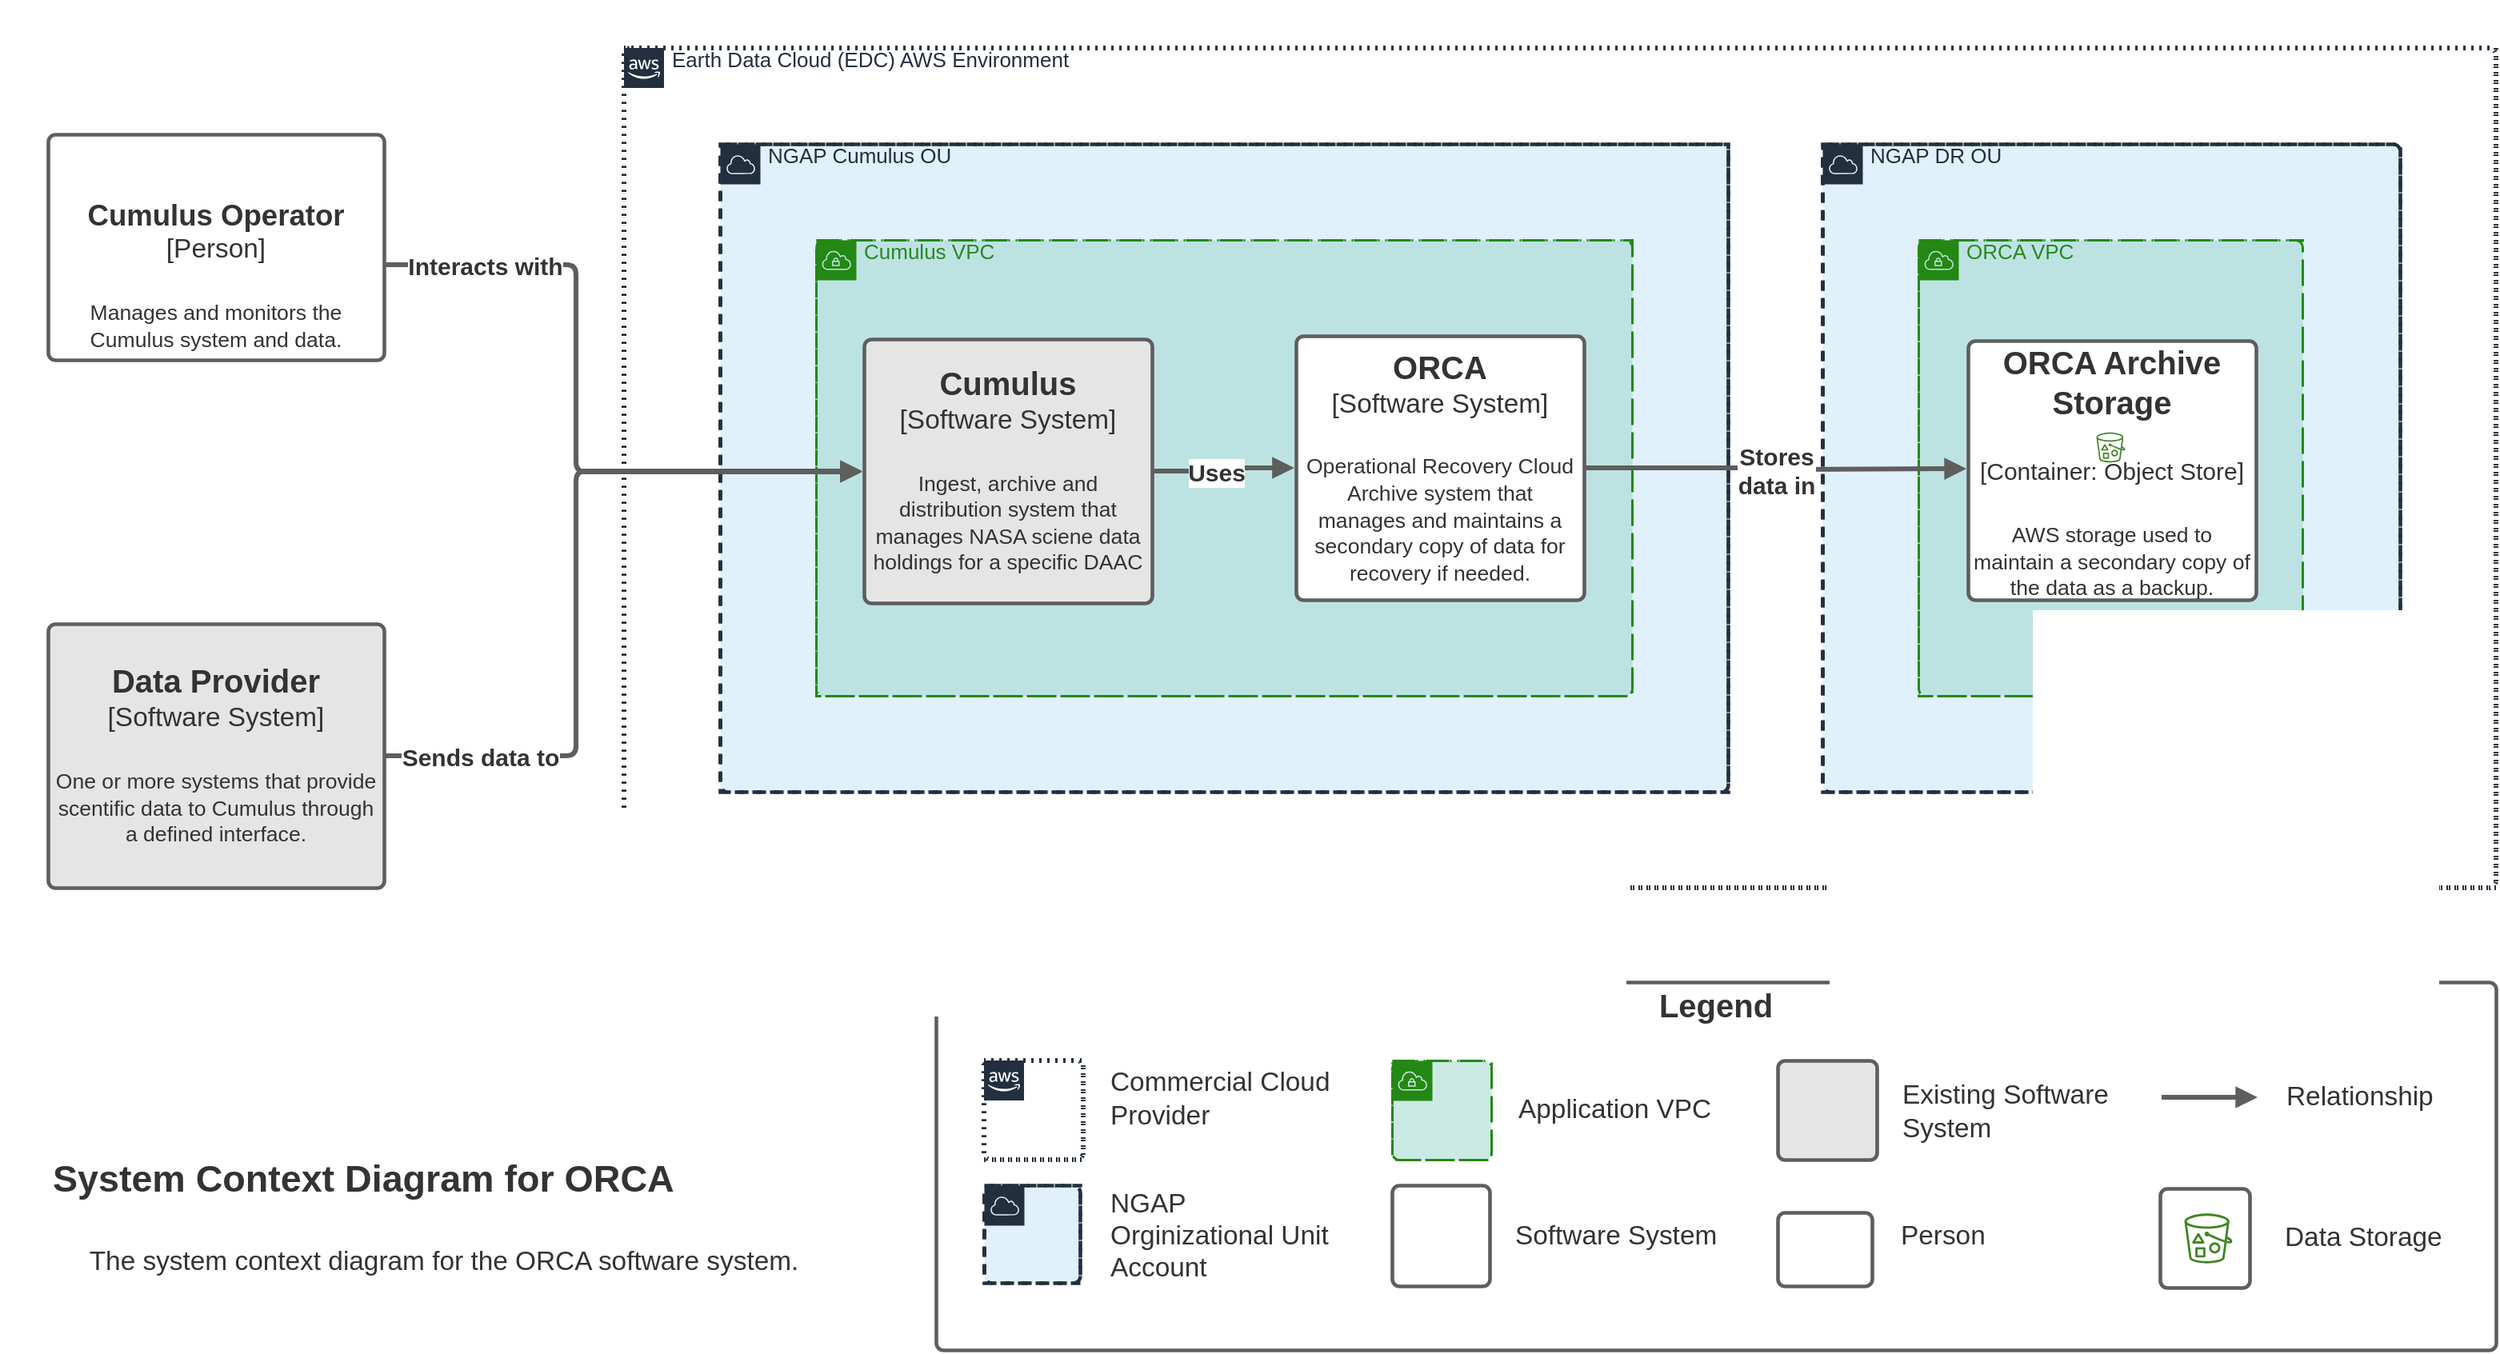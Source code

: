 <mxfile version="15.6.8" type="device" pages="7"><diagram id="fQAXfOEPn3wX7SAK_8G1" name="System Context"><mxGraphModel dx="2037" dy="1099" grid="1" gridSize="10" guides="1" tooltips="1" connect="1" arrows="1" fold="1" page="1" pageScale="1" pageWidth="850" pageHeight="1100" math="0" shadow="0"><root><mxCell id="0"/><mxCell id="1" parent="0"/><UserObject label="Legend" lucidchartObjectId="D3aF38PZB3JM" id="gpC8o9NjWBzypOZnCuan-1"><mxCell style="html=1;overflow=block;blockSpacing=1;whiteSpace=wrap;;whiteSpace=wrap;fontSize=20;fontColor=#333333;fontStyle=1;spacing=3.8;verticalAlign=top;strokeColor=#5e5e5e;strokeOpacity=100;fillOpacity=0;rounded=1;absoluteArcSize=1;arcSize=9;fillColor=#000000;strokeWidth=2.3;" vertex="1" parent="1"><mxGeometry x="585" y="614" width="975" height="230" as="geometry"/></mxCell></UserObject><mxCell id="gpC8o9NjWBzypOZnCuan-2" value="" style="html=1;overflow=block;blockSpacing=1;whiteSpace=wrap;whiteSpace=wrap;fontSize=13;fontColor=#232f3e;spacing=0;strokeColor=#232f3e;strokeOpacity=100;fillOpacity=50;rounded=1;absoluteArcSize=1;arcSize=9;fillColor=#ffffff;dashed=1;fixDash=1;dashPattern=1 4;strokeWidth=3;" vertex="1" parent="1"><mxGeometry x="390" y="30" width="1170" height="525" as="geometry"/></mxCell><UserObject label="Earth Data Cloud (EDC) AWS Environment" lucidchartObjectId="pL-E0nNoTyGv" id="gpC8o9NjWBzypOZnCuan-3"><mxCell style="html=1;overflow=block;blockSpacing=1;whiteSpace=wrap;shape=mxgraph.aws4.group;grIcon=mxgraph.aws4.group_aws_cloud_alt;verticalAlign=top;align=left;spacingLeft=30;fillOpacity=100;fillColor=none;whiteSpace=wrap;fontSize=13;fontColor=#232f3e;spacing=0;strokeColor=#232f3e;strokeOpacity=100;rounded=1;absoluteArcSize=1;arcSize=9;dashed=1;fixDash=1;dashPattern=1 4;strokeWidth=3;part=1;" vertex="1" parent="gpC8o9NjWBzypOZnCuan-2"><mxGeometry width="1170" height="525" as="geometry"/></mxCell></UserObject><mxCell id="gpC8o9NjWBzypOZnCuan-4" value="" style="group;dropTarget=0;" vertex="1" parent="1"><mxGeometry x="30" y="30" width="210" height="195" as="geometry"/></mxCell><UserObject label="" lucidchartObjectId="9Q-Eod630rRB" id="gpC8o9NjWBzypOZnCuan-5"><mxCell style="html=1;overflow=block;blockSpacing=1;whiteSpace=wrap;;whiteSpace=wrap;fontSize=13;spacing=3.8;strokeColor=#5e5e5e;strokeOpacity=100;rounded=1;absoluteArcSize=1;arcSize=9;strokeWidth=2.3;" vertex="1" parent="gpC8o9NjWBzypOZnCuan-4"><mxGeometry y="54" width="210" height="141" as="geometry"/></mxCell></UserObject><UserObject label="" lucidchartObjectId="sQ-Edyy7JGS6" id="gpC8o9NjWBzypOZnCuan-6"><mxCell style="html=1;overflow=block;blockSpacing=1;whiteSpace=wrap;shape=image;whiteSpace=wrap;fontSize=13;spacing=3.8;strokeColor=none;strokeOpacity=100;strokeWidth=0;image=https://images.lucid.app/images/3e4ced41-13e6-4f78-8556-2f254f7cff1d/content;imageAspect=0;" vertex="1" parent="gpC8o9NjWBzypOZnCuan-4"><mxGeometry x="60" width="90" height="90" as="geometry"/></mxCell></UserObject><UserObject label="&lt;div style=&quot;display: flex; justify-content: center; text-align: center; align-items: baseline; font-size: 0; line-height: 1.25;margin-top: -2px;&quot;&gt;&lt;span&gt;&lt;span style=&quot;font-size:18.3px;color:#333333;font-weight: bold;&quot;&gt;Cumulus Operator&lt;/span&gt;&lt;span style=&quot;font-size:16.7px;color:#333333;&quot;&gt;&#10;[Person]&#10;&#10;&lt;/span&gt;&lt;span style=&quot;font-size:13.3px;color:#333333;&quot;&gt;Manages and monitors the Cumulus system and data.&lt;/span&gt;&lt;/span&gt;&lt;/div&gt;" lucidchartObjectId="XS-EJrVhoCOS" id="gpC8o9NjWBzypOZnCuan-7"><mxCell style="html=1;overflow=block;blockSpacing=1;whiteSpace=wrap;;whiteSpace=wrap;fontSize=13;spacing=3.8;strokeOpacity=0;fillOpacity=0;rounded=1;absoluteArcSize=1;arcSize=9;fillColor=#ffffff;strokeWidth=2.3;" vertex="1" parent="gpC8o9NjWBzypOZnCuan-4"><mxGeometry x="15" y="90" width="180" height="105" as="geometry"/></mxCell></UserObject><mxCell id="gpC8o9NjWBzypOZnCuan-8" value="" style="html=1;overflow=block;blockSpacing=1;whiteSpace=wrap;whiteSpace=wrap;fontSize=13;fontColor=#232f3e;spacing=0;strokeColor=#232f3e;strokeOpacity=100;fillOpacity=50;rounded=1;absoluteArcSize=1;arcSize=9;fillColor=#c1e4f7;dashed=1;fixDash=1;dashPattern=6 5;strokeWidth=2.3;" vertex="1" parent="1"><mxGeometry x="450" y="90" width="630" height="405" as="geometry"/></mxCell><UserObject label="NGAP Cumulus OU" lucidchartObjectId="9X-Ee.8_xX~T" id="gpC8o9NjWBzypOZnCuan-9"><mxCell style="html=1;overflow=block;blockSpacing=1;whiteSpace=wrap;shape=mxgraph.aws4.group;grIcon=mxgraph.aws4.group_aws_cloud;verticalAlign=top;align=left;spacingLeft=30;fillOpacity=100;fillColor=none;whiteSpace=wrap;fontSize=13;fontColor=#232f3e;spacing=0;strokeColor=#232f3e;strokeOpacity=100;rounded=1;absoluteArcSize=1;arcSize=9;dashed=1;fixDash=1;dashPattern=6 5;strokeWidth=2.3;part=1;" vertex="1" parent="gpC8o9NjWBzypOZnCuan-8"><mxGeometry width="630" height="405" as="geometry"/></mxCell></UserObject><mxCell id="gpC8o9NjWBzypOZnCuan-10" value="" style="html=1;overflow=block;blockSpacing=1;whiteSpace=wrap;whiteSpace=wrap;fontSize=13;fontColor=#232f3e;spacing=0;strokeColor=#232f3e;strokeOpacity=100;fillOpacity=50;rounded=1;absoluteArcSize=1;arcSize=9;fillColor=#c1e4f7;dashed=1;fixDash=1;dashPattern=6 5;strokeWidth=2.3;" vertex="1" parent="1"><mxGeometry x="1139" y="90" width="361" height="405" as="geometry"/></mxCell><UserObject label="NGAP DR OU" lucidchartObjectId="yZ-EdYL6dGv~" id="gpC8o9NjWBzypOZnCuan-11"><mxCell style="html=1;overflow=block;blockSpacing=1;whiteSpace=wrap;shape=mxgraph.aws4.group;grIcon=mxgraph.aws4.group_aws_cloud;verticalAlign=top;align=left;spacingLeft=30;fillOpacity=100;fillColor=none;whiteSpace=wrap;fontSize=13;fontColor=#232f3e;spacing=0;strokeColor=#232f3e;strokeOpacity=100;rounded=1;absoluteArcSize=1;arcSize=9;dashed=1;fixDash=1;dashPattern=6 5;strokeWidth=2.3;part=1;" vertex="1" parent="gpC8o9NjWBzypOZnCuan-10"><mxGeometry width="361" height="405" as="geometry"/></mxCell></UserObject><mxCell id="gpC8o9NjWBzypOZnCuan-12" value="" style="html=1;overflow=block;blockSpacing=1;whiteSpace=wrap;whiteSpace=wrap;fontSize=13;fontColor=#248814;spacing=0;strokeColor=#248814;strokeOpacity=100;fillOpacity=50;rounded=1;absoluteArcSize=1;arcSize=9;fillColor=#99d5ca;dashed=1;fixDash=1;dashPattern=10 5 1 5;strokeWidth=1.5;" vertex="1" parent="1"><mxGeometry x="510" y="150" width="510" height="285" as="geometry"/></mxCell><UserObject label="Cumulus VPC" lucidchartObjectId="X3-E7snKSMLf" id="gpC8o9NjWBzypOZnCuan-13"><mxCell style="html=1;overflow=block;blockSpacing=1;whiteSpace=wrap;shape=mxgraph.aws4.group;grIcon=mxgraph.aws4.group_vpc;verticalAlign=top;align=left;spacingLeft=30;fillOpacity=100;fontColor=#2C8723;fillColor=none;whiteSpace=wrap;fontSize=13;spacing=0;strokeColor=#248814;strokeOpacity=100;rounded=1;absoluteArcSize=1;arcSize=9;dashed=1;fixDash=1;dashPattern=10 5 1 5;strokeWidth=1.5;part=1;" vertex="1" parent="gpC8o9NjWBzypOZnCuan-12"><mxGeometry width="510" height="285" as="geometry"/></mxCell></UserObject><UserObject label="&lt;div style=&quot;display: flex; justify-content: center; text-align: center; align-items: baseline; font-size: 0; line-height: 1.25;margin-top: -2px;&quot;&gt;&lt;span&gt;&lt;span style=&quot;font-size:20px;color:#333333;font-weight: bold;&quot;&gt;Cumulus&lt;/span&gt;&lt;span style=&quot;font-size:16.7px;color:#333333;&quot;&gt;&#10;[Software System]&#10;&#10;&lt;/span&gt;&lt;span style=&quot;font-size:13.3px;color:#333333;&quot;&gt;Ingest, archive and distribution system that manages NASA sciene data holdings for a specific DAAC&lt;/span&gt;&lt;/span&gt;&lt;/div&gt;" lucidchartObjectId="M4-EjTWUmMs3" id="gpC8o9NjWBzypOZnCuan-14"><mxCell style="html=1;overflow=block;blockSpacing=1;whiteSpace=wrap;;whiteSpace=wrap;fontSize=13;spacing=3.8;strokeColor=#5e5e5e;strokeOpacity=100;fillOpacity=100;rounded=1;absoluteArcSize=1;arcSize=9;fillColor=#e5e5e5;strokeWidth=2.3;" vertex="1" parent="1"><mxGeometry x="540" y="212" width="180" height="165" as="geometry"/></mxCell></UserObject><UserObject label="&lt;div style=&quot;display: flex; justify-content: center; text-align: center; align-items: baseline; font-size: 0; line-height: 1.25;margin-top: -2px;&quot;&gt;&lt;span&gt;&lt;span style=&quot;font-size:20px;color:#333333;font-weight: bold;&quot;&gt;ORCA&lt;/span&gt;&lt;span style=&quot;font-size:16.7px;color:#333333;&quot;&gt;&#10;[Software System]&#10;&#10;&lt;/span&gt;&lt;span style=&quot;font-size:13.3px;color:#333333;&quot;&gt;Operational Recovery Cloud Archive system that manages and maintains a secondary copy of data for recovery if needed.&lt;/span&gt;&lt;/span&gt;&lt;/div&gt;" lucidchartObjectId="b~-E7NvOL1UK" id="gpC8o9NjWBzypOZnCuan-15"><mxCell style="html=1;overflow=block;blockSpacing=1;whiteSpace=wrap;;whiteSpace=wrap;fontSize=13;spacing=3.8;strokeColor=#5e5e5e;strokeOpacity=100;rounded=1;absoluteArcSize=1;arcSize=9;strokeWidth=2.3;" vertex="1" parent="1"><mxGeometry x="810" y="210" width="180" height="165" as="geometry"/></mxCell></UserObject><UserObject label="" lucidchartObjectId="cl_ECsoEdnvn" id="gpC8o9NjWBzypOZnCuan-16"><mxCell style="html=1;jettySize=18;whiteSpace=wrap;fontSize=13;strokeColor=#5E5E5E;strokeWidth=3;rounded=1;arcSize=12;edgeStyle=orthogonalEdgeStyle;startArrow=none;;endArrow=block;endFill=1;;exitX=1.006;exitY=0.5;exitPerimeter=0;entryX=-0.006;entryY=0.5;entryPerimeter=0;" edge="1" parent="1" source="gpC8o9NjWBzypOZnCuan-14" target="gpC8o9NjWBzypOZnCuan-15"><mxGeometry width="100" height="100" relative="1" as="geometry"><Array as="points"/></mxGeometry></mxCell></UserObject><mxCell id="gpC8o9NjWBzypOZnCuan-17" value="Uses" style="text;html=1;resizable=0;labelBackgroundColor=#ffffff;align=center;verticalAlign=middle;fontStyle=1;fontColor=#333333;;fontSize=15;" vertex="1" parent="gpC8o9NjWBzypOZnCuan-16"><mxGeometry x="-0.137" relative="1" as="geometry"/></mxCell><UserObject label="" lucidchartObjectId="B8.EUqVS5wjA" id="gpC8o9NjWBzypOZnCuan-18"><mxCell style="html=1;jettySize=18;whiteSpace=wrap;fontSize=13;strokeColor=#5E5E5E;strokeWidth=3;rounded=1;arcSize=12;edgeStyle=orthogonalEdgeStyle;startArrow=none;;endArrow=block;endFill=1;;exitX=1.005;exitY=0.578;exitPerimeter=0;entryX=-0.006;entryY=0.503;entryPerimeter=0;" edge="1" parent="1" source="gpC8o9NjWBzypOZnCuan-5" target="gpC8o9NjWBzypOZnCuan-14"><mxGeometry width="100" height="100" relative="1" as="geometry"><Array as="points"><mxPoint x="360" y="166"/><mxPoint x="360" y="295"/></Array></mxGeometry></mxCell></UserObject><mxCell id="gpC8o9NjWBzypOZnCuan-19" value="Interacts with" style="text;html=1;resizable=0;labelBackgroundColor=#ffffff;align=center;verticalAlign=middle;fontStyle=1;fontColor=#333333;;fontSize=15;" vertex="1" parent="gpC8o9NjWBzypOZnCuan-18"><mxGeometry x="-0.713" relative="1" as="geometry"/></mxCell><mxCell id="gpC8o9NjWBzypOZnCuan-20" value="" style="html=1;overflow=block;blockSpacing=1;whiteSpace=wrap;whiteSpace=wrap;fontSize=13;fontColor=#248814;spacing=0;strokeColor=#248814;strokeOpacity=100;fillOpacity=50;rounded=1;absoluteArcSize=1;arcSize=9;fillColor=#99d5ca;dashed=1;fixDash=1;dashPattern=10 5 1 5;strokeWidth=1.5;" vertex="1" parent="1"><mxGeometry x="1199" y="150" width="240" height="285" as="geometry"/></mxCell><UserObject label="ORCA VPC" lucidchartObjectId="u_.Eouhz-nYM" id="gpC8o9NjWBzypOZnCuan-21"><mxCell style="html=1;overflow=block;blockSpacing=1;whiteSpace=wrap;shape=mxgraph.aws4.group;grIcon=mxgraph.aws4.group_vpc;verticalAlign=top;align=left;spacingLeft=30;fillOpacity=100;fontColor=#2C8723;fillColor=none;whiteSpace=wrap;fontSize=13;spacing=0;strokeColor=#248814;strokeOpacity=100;rounded=1;absoluteArcSize=1;arcSize=9;dashed=1;fixDash=1;dashPattern=10 5 1 5;strokeWidth=1.5;part=1;" vertex="1" parent="gpC8o9NjWBzypOZnCuan-20"><mxGeometry width="240" height="285" as="geometry"/></mxCell></UserObject><UserObject label="&lt;div style=&quot;display: flex ; justify-content: flex-start ; text-align: left ; align-items: baseline ; font-size: 0 ; line-height: 1.25 ; margin-top: -2px&quot;&gt;&lt;span&gt;&lt;span style=&quot;font-size: 23.3px ; color: #333333 ; font-weight: bold&quot;&gt;System Context Diagram for ORCA &lt;br&gt;&lt;/span&gt;&lt;/span&gt;&lt;/div&gt;&lt;div style=&quot;display: flex ; justify-content: center ; text-align: center ; align-items: baseline ; font-size: 0 ; line-height: 1.25 ; margin-top: -2px&quot;&gt;&lt;span&gt;&lt;span style=&quot;font-size: 23.3px ; color: #333333 ; font-weight: bold&quot;&gt;&lt;br&gt;&lt;/span&gt;&lt;span style=&quot;font-size: 16.7px ; color: #333333&quot;&gt;The system context diagram for the ORCA software system.&lt;br&gt;&lt;br&gt;&lt;/span&gt;&lt;br&gt;&lt;/span&gt;&lt;/div&gt;" placeholders="1" lucidchartObjectId="6..Evi6iXg~x" id="gpC8o9NjWBzypOZnCuan-22"><mxCell style="html=1;overflow=block;blockSpacing=1;whiteSpace=wrap;;whiteSpace=wrap;fontSize=13;spacing=3.8;verticalAlign=middle;strokeOpacity=0;fillOpacity=0;rounded=1;absoluteArcSize=1;arcSize=9;fillColor=#ffffff;strokeWidth=2.3;" vertex="1" parent="1"><mxGeometry x="30" y="700" width="495" height="143" as="geometry"/></mxCell></UserObject><UserObject label="&lt;div style=&quot;display: flex; justify-content: center; text-align: center; align-items: baseline; font-size: 0; line-height: 1.25;margin-top: -2px;&quot;&gt;&lt;span&gt;&lt;span style=&quot;font-size:20px;color:#333333;font-weight: bold;&quot;&gt;Data Provider&lt;/span&gt;&lt;span style=&quot;font-size:16.7px;color:#333333;&quot;&gt;&#10;[Software System]&#10;&#10;&lt;/span&gt;&lt;span style=&quot;font-size:13.3px;color:#333333;&quot;&gt;One or more systems that provide scentific data to Cumulus through a defined interface.&lt;/span&gt;&lt;/span&gt;&lt;/div&gt;" lucidchartObjectId="Fd~ECVVM24UN" id="gpC8o9NjWBzypOZnCuan-23"><mxCell style="html=1;overflow=block;blockSpacing=1;whiteSpace=wrap;;whiteSpace=wrap;fontSize=13;spacing=3.8;strokeColor=#5e5e5e;strokeOpacity=100;fillOpacity=100;rounded=1;absoluteArcSize=1;arcSize=9;fillColor=#e5e5e5;strokeWidth=2.3;" vertex="1" parent="1"><mxGeometry x="30" y="390" width="210" height="165" as="geometry"/></mxCell></UserObject><UserObject label="" lucidchartObjectId="7e~EPocB9ZLg" id="gpC8o9NjWBzypOZnCuan-24"><mxCell style="html=1;jettySize=18;whiteSpace=wrap;fontSize=13;strokeColor=#5E5E5E;strokeWidth=3;rounded=1;arcSize=12;edgeStyle=orthogonalEdgeStyle;startArrow=none;;endArrow=block;endFill=1;;exitX=1.005;exitY=0.5;exitPerimeter=0;entryX=-0.006;entryY=0.5;entryPerimeter=0;" edge="1" parent="1" source="gpC8o9NjWBzypOZnCuan-23" target="gpC8o9NjWBzypOZnCuan-14"><mxGeometry width="100" height="100" relative="1" as="geometry"><Array as="points"><mxPoint x="360" y="473"/><mxPoint x="360" y="295"/></Array></mxGeometry></mxCell></UserObject><mxCell id="gpC8o9NjWBzypOZnCuan-25" value="Sends data to" style="text;html=1;resizable=0;labelBackgroundColor=#ffffff;align=center;verticalAlign=middle;fontStyle=1;fontColor=#333333;;fontSize=15;" vertex="1" parent="gpC8o9NjWBzypOZnCuan-24"><mxGeometry x="-0.755" relative="1" as="geometry"/></mxCell><mxCell id="gpC8o9NjWBzypOZnCuan-26" value="" style="group;dropTarget=0;" vertex="1" parent="1"><mxGeometry as="geometry"/></mxCell><mxCell id="gpC8o9NjWBzypOZnCuan-27" value="" style="group;dropTarget=0;" vertex="1" parent="1"><mxGeometry x="1111" y="742" width="59" height="62" as="geometry"/></mxCell><UserObject label="" lucidchartObjectId="Rk~Ev6wC7M56" id="gpC8o9NjWBzypOZnCuan-28"><mxCell style="html=1;overflow=block;blockSpacing=1;whiteSpace=wrap;;whiteSpace=wrap;fontSize=13;spacing=3.8;strokeColor=#5e5e5e;strokeOpacity=100;rounded=1;absoluteArcSize=1;arcSize=9;strokeWidth=2.3;" vertex="1" parent="gpC8o9NjWBzypOZnCuan-27"><mxGeometry y="16" width="59" height="46" as="geometry"/></mxCell></UserObject><UserObject label="" lucidchartObjectId="Rk~Ezp3f0yGu" id="gpC8o9NjWBzypOZnCuan-29"><mxCell style="html=1;overflow=block;blockSpacing=1;whiteSpace=wrap;shape=image;whiteSpace=wrap;fontSize=13;spacing=3.8;strokeColor=none;strokeOpacity=100;strokeWidth=0;image=https://images.lucid.app/images/3e4ced41-13e6-4f78-8556-2f254f7cff1d/content;imageAspect=0;" vertex="1" parent="gpC8o9NjWBzypOZnCuan-27"><mxGeometry x="17" width="25" height="25" as="geometry"/></mxCell></UserObject><UserObject label="" lucidchartObjectId="Rk~Ej0IqMmD." id="gpC8o9NjWBzypOZnCuan-30"><mxCell style="html=1;overflow=block;blockSpacing=1;whiteSpace=wrap;;whiteSpace=wrap;fontSize=13;spacing=3.8;strokeOpacity=0;fillOpacity=0;rounded=1;absoluteArcSize=1;arcSize=9;fillColor=#ffffff;strokeWidth=2.3;" vertex="1" parent="gpC8o9NjWBzypOZnCuan-27"><mxGeometry x="5" y="27" width="51" height="34" as="geometry"/></mxCell></UserObject><UserObject label="" lucidchartObjectId="gl_Ev.YLxASs" id="gpC8o9NjWBzypOZnCuan-31"><mxCell style="html=1;jettySize=18;whiteSpace=wrap;fontSize=13;strokeColor=#5E5E5E;strokeWidth=3;rounded=1;arcSize=12;edgeStyle=orthogonalEdgeStyle;startArrow=none;;endArrow=block;endFill=1;;exitX=1.006;exitY=0.5;exitPerimeter=0;" edge="1" parent="1" source="gpC8o9NjWBzypOZnCuan-15"><mxGeometry width="100" height="100" relative="1" as="geometry"><Array as="points"/><mxPoint x="1229" y="293" as="targetPoint"/></mxGeometry></mxCell></UserObject><mxCell id="gpC8o9NjWBzypOZnCuan-32" value="Stores&#10;data in" style="text;html=1;resizable=0;labelBackgroundColor=#ffffff;align=center;verticalAlign=middle;fontStyle=1;fontColor=#333333;;fontSize=15;" vertex="1" parent="gpC8o9NjWBzypOZnCuan-31"><mxGeometry relative="1" as="geometry"/></mxCell><mxCell id="gpC8o9NjWBzypOZnCuan-33" value="" style="group;dropTarget=0;" vertex="1" parent="1"><mxGeometry x="615" y="739" width="227" height="64" as="geometry"/></mxCell><mxCell id="gpC8o9NjWBzypOZnCuan-34" value="" style="html=1;overflow=block;blockSpacing=1;whiteSpace=wrap;whiteSpace=wrap;fontSize=13;spacing=0;strokeColor=#232f3e;strokeOpacity=100;fillOpacity=50;rounded=1;absoluteArcSize=1;arcSize=9;fillColor=#c1e4f7;dashed=1;fixDash=1;dashPattern=6 5;strokeWidth=2.3;" vertex="1" parent="gpC8o9NjWBzypOZnCuan-33"><mxGeometry y="2" width="60" height="61" as="geometry"/></mxCell><UserObject label="" lucidchartObjectId="T0aFy1n.b9OC" id="gpC8o9NjWBzypOZnCuan-35"><mxCell style="html=1;overflow=block;blockSpacing=1;whiteSpace=wrap;shape=mxgraph.aws4.group;grIcon=mxgraph.aws4.group_aws_cloud;verticalAlign=top;align=left;spacingLeft=30;fillOpacity=100;fillColor=none;whiteSpace=wrap;fontSize=13;spacing=0;strokeColor=#232f3e;strokeOpacity=100;rounded=1;absoluteArcSize=1;arcSize=9;dashed=1;fixDash=1;dashPattern=6 5;strokeWidth=2.3;part=1;" vertex="1" parent="gpC8o9NjWBzypOZnCuan-34"><mxGeometry width="60" height="61" as="geometry"/></mxCell></UserObject><UserObject label="NGAP Orginizational Unit Account" lucidchartObjectId="W-aFrTb21eOX" id="gpC8o9NjWBzypOZnCuan-36"><mxCell style="html=1;overflow=block;blockSpacing=1;whiteSpace=wrap;;whiteSpace=wrap;fontSize=16.7;fontColor=#333333;align=left;spacing=3.8;verticalAlign=middle;strokeOpacity=0;fillOpacity=0;rounded=1;absoluteArcSize=1;arcSize=9;fillColor=#ffffff;strokeWidth=2.3;" vertex="1" parent="gpC8o9NjWBzypOZnCuan-33"><mxGeometry x="76" width="151" height="64" as="geometry"/></mxCell></UserObject><mxCell id="gpC8o9NjWBzypOZnCuan-37" value="" style="group;dropTarget=0;" vertex="1" parent="1"><mxGeometry x="615" y="663" width="227" height="62" as="geometry"/></mxCell><mxCell id="gpC8o9NjWBzypOZnCuan-38" value="" style="html=1;overflow=block;blockSpacing=1;whiteSpace=wrap;whiteSpace=wrap;fontSize=13;spacing=0;strokeColor=#232f3e;strokeOpacity=100;fillOpacity=0;rounded=1;absoluteArcSize=1;arcSize=9;fillColor=#ffffff;dashed=1;fixDash=1;dashPattern=1 4;strokeWidth=3;" vertex="1" parent="gpC8o9NjWBzypOZnCuan-37"><mxGeometry width="62" height="62" as="geometry"/></mxCell><UserObject label="" lucidchartObjectId="XXaFZEq7-nYS" id="gpC8o9NjWBzypOZnCuan-39"><mxCell style="html=1;overflow=block;blockSpacing=1;whiteSpace=wrap;shape=mxgraph.aws4.group;grIcon=mxgraph.aws4.group_aws_cloud_alt;verticalAlign=top;align=left;spacingLeft=30;fillOpacity=100;fillColor=none;whiteSpace=wrap;fontSize=13;spacing=0;strokeColor=#232f3e;strokeOpacity=100;rounded=1;absoluteArcSize=1;arcSize=9;dashed=1;fixDash=1;dashPattern=1 4;strokeWidth=3;part=1;" vertex="1" parent="gpC8o9NjWBzypOZnCuan-38"><mxGeometry width="62" height="62" as="geometry"/></mxCell></UserObject><UserObject label="Commercial Cloud Provider" lucidchartObjectId="yZaFqi50XuDL" id="gpC8o9NjWBzypOZnCuan-40"><mxCell style="html=1;overflow=block;blockSpacing=1;whiteSpace=wrap;;whiteSpace=wrap;fontSize=16.7;fontColor=#333333;align=left;spacing=3.8;verticalAlign=middle;strokeOpacity=0;fillOpacity=0;rounded=1;absoluteArcSize=1;arcSize=9;fillColor=#ffffff;strokeWidth=2.3;" vertex="1" parent="gpC8o9NjWBzypOZnCuan-37"><mxGeometry x="76" width="151" height="48" as="geometry"/></mxCell></UserObject><mxCell id="gpC8o9NjWBzypOZnCuan-41" value="" style="group;dropTarget=0;" vertex="1" parent="1"><mxGeometry x="870" y="663" width="227" height="62" as="geometry"/></mxCell><mxCell id="gpC8o9NjWBzypOZnCuan-42" value="" style="html=1;overflow=block;blockSpacing=1;whiteSpace=wrap;whiteSpace=wrap;fontSize=13;spacing=0;strokeColor=#248814;strokeOpacity=100;fillOpacity=50;rounded=1;absoluteArcSize=1;arcSize=9;fillColor=#99d5ca;dashed=1;fixDash=1;dashPattern=10 5 1 5;strokeWidth=1.5;" vertex="1" parent="gpC8o9NjWBzypOZnCuan-41"><mxGeometry width="62" height="62" as="geometry"/></mxCell><UserObject label="" lucidchartObjectId="h-aFGTz55HK0" id="gpC8o9NjWBzypOZnCuan-43"><mxCell style="html=1;overflow=block;blockSpacing=1;whiteSpace=wrap;shape=mxgraph.aws4.group;grIcon=mxgraph.aws4.group_vpc;verticalAlign=top;align=left;spacingLeft=30;fillOpacity=100;fontColor=#2C8723;fillColor=none;whiteSpace=wrap;fontSize=13;spacing=0;strokeColor=#248814;strokeOpacity=100;rounded=1;absoluteArcSize=1;arcSize=9;dashed=1;fixDash=1;dashPattern=10 5 1 5;strokeWidth=1.5;part=1;" vertex="1" parent="gpC8o9NjWBzypOZnCuan-42"><mxGeometry width="62" height="62" as="geometry"/></mxCell></UserObject><UserObject label="Application VPC" lucidchartObjectId="6-aF68_ixV2d" id="gpC8o9NjWBzypOZnCuan-44"><mxCell style="html=1;overflow=block;blockSpacing=1;whiteSpace=wrap;;whiteSpace=wrap;fontSize=16.7;fontColor=#333333;align=left;spacing=3.8;verticalAlign=middle;strokeOpacity=0;fillOpacity=0;rounded=1;absoluteArcSize=1;arcSize=9;fillColor=#ffffff;strokeWidth=2.3;" vertex="1" parent="gpC8o9NjWBzypOZnCuan-41"><mxGeometry x="76" y="7" width="151" height="48" as="geometry"/></mxCell></UserObject><mxCell id="gpC8o9NjWBzypOZnCuan-45" value="" style="group;dropTarget=0;" vertex="1" parent="1"><mxGeometry x="870" y="741" width="226" height="63" as="geometry"/></mxCell><UserObject label="" lucidchartObjectId="9o~Ef.g3HwDj" id="gpC8o9NjWBzypOZnCuan-46"><mxCell style="html=1;overflow=block;blockSpacing=1;whiteSpace=wrap;;whiteSpace=wrap;fontSize=13;spacing=3.8;strokeColor=#5e5e5e;strokeOpacity=100;fillOpacity=100;rounded=1;absoluteArcSize=1;arcSize=9;fillColor=#ffffff;strokeWidth=2.3;" vertex="1" parent="gpC8o9NjWBzypOZnCuan-45"><mxGeometry width="61" height="63" as="geometry"/></mxCell></UserObject><UserObject label="Software System" lucidchartObjectId="U4aFib54tfQR" id="gpC8o9NjWBzypOZnCuan-47"><mxCell style="html=1;overflow=block;blockSpacing=1;whiteSpace=wrap;;whiteSpace=wrap;fontSize=16.7;fontColor=#333333;align=left;spacing=3.8;strokeOpacity=0;fillOpacity=0;rounded=1;absoluteArcSize=1;arcSize=9;fillColor=#ffffff;strokeWidth=2.3;" vertex="1" parent="gpC8o9NjWBzypOZnCuan-45"><mxGeometry x="74" y="8" width="152" height="48" as="geometry"/></mxCell></UserObject><mxCell id="gpC8o9NjWBzypOZnCuan-48" value="" style="group;dropTarget=0;" vertex="1" parent="1"><mxGeometry x="1111" y="663" width="227" height="62" as="geometry"/></mxCell><UserObject label="" lucidchartObjectId="7n~Exnqe~G3Y" id="gpC8o9NjWBzypOZnCuan-49"><mxCell style="html=1;overflow=block;blockSpacing=1;whiteSpace=wrap;;whiteSpace=wrap;fontSize=13;spacing=3.8;strokeColor=#5e5e5e;strokeOpacity=100;fillOpacity=100;rounded=1;absoluteArcSize=1;arcSize=9;fillColor=#e5e5e5;strokeWidth=2.3;" vertex="1" parent="gpC8o9NjWBzypOZnCuan-48"><mxGeometry width="62" height="62" as="geometry"/></mxCell></UserObject><UserObject label="Existing Software System" lucidchartObjectId="-3aFjPsYw~qB" id="gpC8o9NjWBzypOZnCuan-50"><mxCell style="html=1;overflow=block;blockSpacing=1;whiteSpace=wrap;;whiteSpace=wrap;fontSize=16.7;fontColor=#333333;align=left;spacing=3.8;strokeOpacity=0;fillOpacity=0;rounded=1;absoluteArcSize=1;arcSize=9;fillColor=#ffffff;strokeWidth=2.3;" vertex="1" parent="gpC8o9NjWBzypOZnCuan-48"><mxGeometry x="75" y="8" width="152" height="48" as="geometry"/></mxCell></UserObject><mxCell id="gpC8o9NjWBzypOZnCuan-51" value="" style="group;dropTarget=0;" vertex="1" parent="1"><mxGeometry x="1185" y="750" width="180" height="45" as="geometry"/></mxCell><UserObject label="Person" lucidchartObjectId="E6aFmRgtoBPf" id="gpC8o9NjWBzypOZnCuan-52"><mxCell style="html=1;overflow=block;blockSpacing=1;whiteSpace=wrap;;whiteSpace=wrap;fontSize=16.7;fontColor=#333333;align=left;spacing=3.8;strokeOpacity=0;fillOpacity=0;rounded=1;absoluteArcSize=1;arcSize=9;fillColor=#ffffff;strokeWidth=2.3;" vertex="1" parent="gpC8o9NjWBzypOZnCuan-51"><mxGeometry width="180" height="45" as="geometry"/></mxCell></UserObject><mxCell id="gpC8o9NjWBzypOZnCuan-53" value="" style="group;dropTarget=0;" vertex="1" parent="1"><mxGeometry x="1351.286" y="663" width="193.714" height="45" as="geometry"/></mxCell><UserObject label="Relationship" lucidchartObjectId="pabF41A3ww4F" id="gpC8o9NjWBzypOZnCuan-54"><mxCell style="html=1;overflow=block;blockSpacing=1;whiteSpace=wrap;;whiteSpace=wrap;fontSize=16.7;fontColor=#333333;align=left;spacing=3.8;strokeOpacity=0;fillOpacity=0;rounded=1;absoluteArcSize=1;arcSize=9;fillColor=#ffffff;strokeWidth=2.3;" vertex="1" parent="gpC8o9NjWBzypOZnCuan-53"><mxGeometry x="74.714" width="119" height="45" as="geometry"/></mxCell></UserObject><UserObject label="" lucidchartObjectId="Op~EsIZ-GV9H" id="gpC8o9NjWBzypOZnCuan-55"><mxCell style="html=1;jettySize=18;whiteSpace=wrap;fontSize=13;strokeColor=#5E5E5E;strokeWidth=3;rounded=1;arcSize=12;edgeStyle=orthogonalEdgeStyle;startArrow=none;;endArrow=block;endFill=1;;" edge="1" parent="gpC8o9NjWBzypOZnCuan-53"><mxGeometry width="100" height="100" relative="1" as="geometry"><Array as="points"><mxPoint x="1.714" y="23"/></Array><mxPoint x="-0.286" y="23" as="sourcePoint"/><mxPoint x="59.714" y="23" as="targetPoint"/></mxGeometry></mxCell></UserObject><mxCell id="gpC8o9NjWBzypOZnCuan-56" value="" style="group;dropTarget=0;" vertex="1" parent="1"><mxGeometry x="1230" y="213" width="180" height="162" as="geometry"/></mxCell><UserObject label="&lt;div style=&quot;display: flex; justify-content: center; text-align: center; align-items: baseline; font-size: 0; line-height: 1.25;margin-top: -2px;&quot;&gt;&lt;span&gt;&lt;span style=&quot;font-size:20px;color:#333333;font-weight: bold;&quot;&gt;ORCA Archive Storage&#10;&lt;/span&gt;&lt;span style=&quot;font-size:16.7px;color:#333333;&quot;&gt;&#10;&lt;/span&gt;&lt;span style=&quot;font-size:15px;color:#333333;&quot;&gt;[Container: Object Store]&lt;/span&gt;&lt;span style=&quot;font-size:16.7px;color:#333333;&quot;&gt;&#10;&#10;&lt;/span&gt;&lt;span style=&quot;font-size:13.3px;color:#333333;&quot;&gt;AWS storage used to maintain a secondary copy of the data as a backup.&lt;/span&gt;&lt;/span&gt;&lt;/div&gt;" lucidchartObjectId="decHeX16p67." id="gpC8o9NjWBzypOZnCuan-57"><mxCell style="html=1;overflow=block;blockSpacing=1;whiteSpace=wrap;;whiteSpace=wrap;fontSize=13;spacing=3.8;strokeColor=#5e5e5e;strokeOpacity=100;rounded=1;absoluteArcSize=1;arcSize=9;strokeWidth=2.3;" vertex="1" parent="gpC8o9NjWBzypOZnCuan-56"><mxGeometry width="180" height="162" as="geometry"/></mxCell></UserObject><UserObject label="" lucidchartObjectId="decHbsVedYRX" id="gpC8o9NjWBzypOZnCuan-58"><mxCell style="html=1;overflow=block;blockSpacing=1;whiteSpace=wrap;shape=mxgraph.aws4.bucket_with_objects;labelPosition=center;verticalLabelPosition=bottom;align=center;verticalAlign=top;strokeColor=none;whiteSpace=wrap;fontSize=13;spacing=0;strokeOpacity=100;rounded=1;absoluteArcSize=1;arcSize=9;fillColor=#3f8624;strokeWidth=2.3;" vertex="1" parent="gpC8o9NjWBzypOZnCuan-56"><mxGeometry x="80" y="57" width="18" height="19" as="geometry"/></mxCell></UserObject><mxCell id="gpC8o9NjWBzypOZnCuan-59" value="" style="group;dropTarget=0;" vertex="1" parent="1"><mxGeometry x="1350" y="743" width="194" height="62" as="geometry"/></mxCell><UserObject label="" lucidchartObjectId="1sbFai~d_C3s" id="gpC8o9NjWBzypOZnCuan-60"><mxCell style="html=1;overflow=block;blockSpacing=1;whiteSpace=wrap;;whiteSpace=wrap;fontSize=13;spacing=3.8;strokeColor=#5e5e5e;strokeOpacity=100;rounded=1;absoluteArcSize=1;arcSize=9;strokeWidth=2.3;" vertex="1" parent="gpC8o9NjWBzypOZnCuan-59"><mxGeometry width="56" height="62" as="geometry"/></mxCell></UserObject><UserObject label="Data Storage" lucidchartObjectId="_tbFZi1yv_w4" id="gpC8o9NjWBzypOZnCuan-61"><mxCell style="html=1;overflow=block;blockSpacing=1;whiteSpace=wrap;;whiteSpace=wrap;fontSize=16.7;fontColor=#333333;align=left;spacing=3.8;strokeOpacity=0;fillOpacity=0;rounded=1;absoluteArcSize=1;arcSize=9;fillColor=#ffffff;strokeWidth=2.3;" vertex="1" parent="gpC8o9NjWBzypOZnCuan-59"><mxGeometry x="75" y="8" width="119" height="45" as="geometry"/></mxCell></UserObject><UserObject label="" lucidchartObjectId="thcHkQEduhKr" id="gpC8o9NjWBzypOZnCuan-62"><mxCell style="html=1;overflow=block;blockSpacing=1;whiteSpace=wrap;shape=mxgraph.aws4.bucket_with_objects;labelPosition=center;verticalLabelPosition=bottom;align=center;verticalAlign=top;strokeColor=none;whiteSpace=wrap;fontSize=13;spacing=0;strokeOpacity=100;rounded=1;absoluteArcSize=1;arcSize=9;fillColor=#3f8624;strokeWidth=2.3;" vertex="1" parent="gpC8o9NjWBzypOZnCuan-59"><mxGeometry x="15" y="15" width="30" height="32" as="geometry"/></mxCell></UserObject></root></mxGraphModel></diagram><diagram id="Bps65jH1QSwYmz_64-n3" name="ORCA System"><mxGraphModel dx="3169" dy="1709" grid="1" gridSize="10" guides="1" tooltips="1" connect="1" arrows="1" fold="1" page="1" pageScale="1" pageWidth="850" pageHeight="1100" math="0" shadow="0"><root><mxCell id="BpaX4IIGGwKkLiPjzxMh-0"/><mxCell id="BpaX4IIGGwKkLiPjzxMh-1" parent="BpaX4IIGGwKkLiPjzxMh-0"/><mxCell id="65CgiIlONvWmiosUd2zO-0" value="" style="html=1;overflow=block;blockSpacing=1;whiteSpace=wrap;whiteSpace=wrap;fontSize=13;fontColor=#232f3e;spacing=0;strokeColor=#232f3e;strokeOpacity=100;fillOpacity=50;rounded=1;absoluteArcSize=1;arcSize=9;fillColor=#ffffff;dashed=1;fixDash=1;dashPattern=1 4;strokeWidth=3;" vertex="1" parent="BpaX4IIGGwKkLiPjzxMh-1"><mxGeometry x="390" y="30" width="2190" height="1425" as="geometry"/></mxCell><UserObject label="Earth Data Cloud (EDC) AWS Environment" lucidchartObjectId="VUGGp438p5Tt" id="65CgiIlONvWmiosUd2zO-1"><mxCell style="html=1;overflow=block;blockSpacing=1;whiteSpace=wrap;shape=mxgraph.aws4.group;grIcon=mxgraph.aws4.group_aws_cloud_alt;verticalAlign=top;align=left;spacingLeft=30;fillOpacity=100;fillColor=none;whiteSpace=wrap;fontSize=13;fontColor=#232f3e;spacing=0;strokeColor=#232f3e;strokeOpacity=100;rounded=1;absoluteArcSize=1;arcSize=9;dashed=1;fixDash=1;dashPattern=1 4;strokeWidth=3;part=1;" vertex="1" parent="65CgiIlONvWmiosUd2zO-0"><mxGeometry width="2190" height="1425" as="geometry"/></mxCell></UserObject><mxCell id="65CgiIlONvWmiosUd2zO-2" value="" style="html=1;overflow=block;blockSpacing=1;whiteSpace=wrap;whiteSpace=wrap;fontSize=13;fontColor=#232f3e;spacing=0;strokeColor=#232f3e;strokeOpacity=100;fillOpacity=50;rounded=1;absoluteArcSize=1;arcSize=9;fillColor=#c1e4f7;dashed=1;fixDash=1;dashPattern=6 5;strokeWidth=2.3;" vertex="1" parent="BpaX4IIGGwKkLiPjzxMh-1"><mxGeometry x="1966" y="90" width="555" height="1305" as="geometry"/></mxCell><UserObject label="NGAP DR OU" lucidchartObjectId="6arFaWbcOLwO" id="65CgiIlONvWmiosUd2zO-3"><mxCell style="html=1;overflow=block;blockSpacing=1;whiteSpace=wrap;shape=mxgraph.aws4.group;grIcon=mxgraph.aws4.group_aws_cloud;verticalAlign=top;align=left;spacingLeft=30;fillOpacity=100;fillColor=none;whiteSpace=wrap;fontSize=13;fontColor=#232f3e;spacing=0;strokeColor=#232f3e;strokeOpacity=100;rounded=1;absoluteArcSize=1;arcSize=9;dashed=1;fixDash=1;dashPattern=6 5;strokeWidth=2.3;part=1;" vertex="1" parent="65CgiIlONvWmiosUd2zO-2"><mxGeometry width="555" height="1305" as="geometry"/></mxCell></UserObject><mxCell id="65CgiIlONvWmiosUd2zO-4" value="" style="html=1;overflow=block;blockSpacing=1;whiteSpace=wrap;whiteSpace=wrap;fontSize=13;fontColor=#232f3e;spacing=0;strokeColor=#232f3e;strokeOpacity=100;fillOpacity=50;rounded=1;absoluteArcSize=1;arcSize=9;fillColor=#c1e4f7;dashed=1;fixDash=1;dashPattern=6 5;strokeWidth=2.3;" vertex="1" parent="BpaX4IIGGwKkLiPjzxMh-1"><mxGeometry x="450" y="90" width="1456" height="1305" as="geometry"/></mxCell><UserObject label="NGAP Cumulus OU" lucidchartObjectId="VUGG.6P1ctVw" id="65CgiIlONvWmiosUd2zO-5"><mxCell style="html=1;overflow=block;blockSpacing=1;whiteSpace=wrap;shape=mxgraph.aws4.group;grIcon=mxgraph.aws4.group_aws_cloud;verticalAlign=top;align=left;spacingLeft=30;fillOpacity=100;fillColor=none;whiteSpace=wrap;fontSize=13;fontColor=#232f3e;spacing=0;strokeColor=#232f3e;strokeOpacity=100;rounded=1;absoluteArcSize=1;arcSize=9;dashed=1;fixDash=1;dashPattern=6 5;strokeWidth=2.3;part=1;" vertex="1" parent="65CgiIlONvWmiosUd2zO-4"><mxGeometry width="1456" height="1305" as="geometry"/></mxCell></UserObject><mxCell id="65CgiIlONvWmiosUd2zO-6" value="" style="html=1;overflow=block;blockSpacing=1;whiteSpace=wrap;whiteSpace=wrap;fontSize=13;fontColor=#248814;spacing=0;strokeColor=#248814;strokeOpacity=100;fillOpacity=50;rounded=1;absoluteArcSize=1;arcSize=9;fillColor=#99d5ca;dashed=1;fixDash=1;dashPattern=10 5 1 5;strokeWidth=1.5;" vertex="1" parent="BpaX4IIGGwKkLiPjzxMh-1"><mxGeometry x="503" y="150" width="1343" height="1185" as="geometry"/></mxCell><UserObject label="Cumulus VPC" lucidchartObjectId="VUGGKaIes2Hf" id="65CgiIlONvWmiosUd2zO-7"><mxCell style="html=1;overflow=block;blockSpacing=1;whiteSpace=wrap;shape=mxgraph.aws4.group;grIcon=mxgraph.aws4.group_vpc;verticalAlign=top;align=left;spacingLeft=30;fillOpacity=100;fontColor=#2C8723;fillColor=none;whiteSpace=wrap;fontSize=13;spacing=0;strokeColor=#248814;strokeOpacity=100;rounded=1;absoluteArcSize=1;arcSize=9;dashed=1;fixDash=1;dashPattern=10 5 1 5;strokeWidth=1.5;part=1;" vertex="1" parent="65CgiIlONvWmiosUd2zO-6"><mxGeometry width="1343" height="1185" as="geometry"/></mxCell></UserObject><UserObject label="&lt;div style=&quot;display: flex; justify-content: center; text-align: center; align-items: baseline; font-size: 0; line-height: 1.25;margin-top: -2px;&quot;&gt;&lt;span&gt;&lt;span style=&quot;font-size:20.2px;color:#5a6c86;font-weight: bold;&quot;&gt;Cumulus&lt;/span&gt;&lt;span style=&quot;font-size:20.2px;color:#5a6c86;&quot;&gt;&#10;&lt;/span&gt;&lt;span style=&quot;font-size:16.8px;color:#5a6c86;&quot;&gt;[Software System]&lt;/span&gt;&lt;/span&gt;&lt;/div&gt;" lucidchartObjectId="FFoG-wUyPf1y" id="65CgiIlONvWmiosUd2zO-8"><mxCell style="html=1;overflow=block;blockSpacing=1;whiteSpace=wrap;verticalAlign=top;align=center;fillColor=none;fillOpacity=100;dashed=1;dashPattern=5 5;strokeColor=#5A6C86;fontColor=#5A6C86;whiteSpace=wrap;fontSize=13;spacing=0;strokeOpacity=100;rounded=1;absoluteArcSize=1;arcSize=9;strokeWidth=2.3;" vertex="1" parent="BpaX4IIGGwKkLiPjzxMh-1"><mxGeometry x="570" y="210" width="375" height="1065" as="geometry"/></mxCell></UserObject><UserObject label="&lt;div style=&quot;display: flex; justify-content: center; text-align: center; align-items: baseline; font-size: 0; line-height: 1.25;margin-top: -2px;&quot;&gt;&lt;span&gt;&lt;span style=&quot;font-size:20px;color:#333333;font-weight: bold;&quot;&gt;Archive Data&lt;/span&gt;&lt;span style=&quot;font-size:16.7px;color:#333333;font-weight: bold;&quot;&gt;&#10;&lt;/span&gt;&lt;span style=&quot;font-size:16.7px;color:#333333;&quot;&gt;[Container: Ingest Service]&#10;&#10;&lt;/span&gt;&lt;span style=&quot;font-size:13.3px;color:#333333;&quot;&gt;AWS workflow that synchronously archives science files to glacier as a sencondary operational copy for recovery.&lt;/span&gt;&lt;/span&gt;&lt;/div&gt;" lucidchartObjectId="PxbF3E4fCaGY" id="65CgiIlONvWmiosUd2zO-9"><mxCell style="html=1;overflow=block;blockSpacing=1;whiteSpace=wrap;;whiteSpace=wrap;fontSize=13;spacing=3.8;strokeColor=#5e5e5e;strokeOpacity=100;rounded=1;absoluteArcSize=1;arcSize=9;strokeWidth=2.3;" vertex="1" parent="BpaX4IIGGwKkLiPjzxMh-1"><mxGeometry x="1171" y="990" width="255" height="225" as="geometry"/></mxCell></UserObject><UserObject label="&lt;div style=&quot;display: flex; justify-content: center; text-align: center; align-items: baseline; font-size: 0; line-height: 1.25;margin-top: -2px;&quot;&gt;&lt;span&gt;&lt;span style=&quot;font-size:20px;color:#333333;font-weight: bold;&quot;&gt;Recover Data&lt;/span&gt;&lt;span style=&quot;font-size:20px;color:#333333;&quot;&gt;&#10;&lt;/span&gt;&lt;span style=&quot;font-size:16.7px;color:#333333;&quot;&gt;[Container: Recovery Service]&#10;&#10;&lt;/span&gt;&lt;span style=&quot;font-size:13.3px;color:#333333;&quot;&gt;AWS workflow that recovers data from the archive for restoration into the primary data location.&lt;/span&gt;&lt;/span&gt;&lt;/div&gt;" lucidchartObjectId="jAbFdcdtUjP3" id="65CgiIlONvWmiosUd2zO-10"><mxCell style="html=1;overflow=block;blockSpacing=1;whiteSpace=wrap;;whiteSpace=wrap;fontSize=13;spacing=3.8;strokeColor=#5e5e5e;strokeOpacity=100;rounded=1;absoluteArcSize=1;arcSize=9;strokeWidth=2.3;" vertex="1" parent="BpaX4IIGGwKkLiPjzxMh-1"><mxGeometry x="1171" y="435" width="255" height="225" as="geometry"/></mxCell></UserObject><mxCell id="65CgiIlONvWmiosUd2zO-11" value="" style="html=1;overflow=block;blockSpacing=1;whiteSpace=wrap;whiteSpace=wrap;fontSize=13;fontColor=#248814;spacing=0;strokeColor=#248814;strokeOpacity=100;fillOpacity=50;rounded=1;absoluteArcSize=1;arcSize=9;fillColor=#99d5ca;dashed=1;fixDash=1;dashPattern=10 5 1 5;strokeWidth=1.5;" vertex="1" parent="BpaX4IIGGwKkLiPjzxMh-1"><mxGeometry x="2025" y="150" width="434" height="1185" as="geometry"/></mxCell><UserObject label="ORCA VPC" lucidchartObjectId="6arF6lpJlm_E" id="65CgiIlONvWmiosUd2zO-12"><mxCell style="html=1;overflow=block;blockSpacing=1;whiteSpace=wrap;shape=mxgraph.aws4.group;grIcon=mxgraph.aws4.group_vpc;verticalAlign=top;align=left;spacingLeft=30;fillOpacity=100;fontColor=#2C8723;fillColor=none;whiteSpace=wrap;fontSize=13;spacing=0;strokeColor=#248814;strokeOpacity=100;rounded=1;absoluteArcSize=1;arcSize=9;dashed=1;fixDash=1;dashPattern=10 5 1 5;strokeWidth=1.5;part=1;" vertex="1" parent="65CgiIlONvWmiosUd2zO-11"><mxGeometry width="434" height="1185" as="geometry"/></mxCell></UserObject><UserObject label="" lucidchartObjectId="NTjGQc8eYmC~" id="65CgiIlONvWmiosUd2zO-13"><mxCell style="html=1;jettySize=18;whiteSpace=wrap;fontSize=13;strokeColor=#5E5E5E;strokeWidth=1.5;rounded=1;arcSize=12;edgeStyle=orthogonalEdgeStyle;startArrow=none;;endArrow=block;endFill=1;;exitX=1.004;exitY=0.87;exitPerimeter=0;entryX=0.5;entryY=1.005;entryPerimeter=0;" edge="1" parent="BpaX4IIGGwKkLiPjzxMh-1" source="65CgiIlONvWmiosUd2zO-9" target="65CgiIlONvWmiosUd2zO-74"><mxGeometry width="100" height="100" relative="1" as="geometry"><Array as="points"/></mxGeometry></mxCell></UserObject><mxCell id="65CgiIlONvWmiosUd2zO-14" value="Stores&#10;data in" style="text;html=1;resizable=0;labelBackgroundColor=#ffffff;align=center;verticalAlign=middle;fontStyle=1;fontColor=#333333;;fontSize=13.3;" vertex="1" parent="65CgiIlONvWmiosUd2zO-13"><mxGeometry x="-0.321" relative="1" as="geometry"/></mxCell><UserObject label="" lucidchartObjectId="7TjGhX69l6pP" id="65CgiIlONvWmiosUd2zO-15"><mxCell style="html=1;jettySize=18;whiteSpace=wrap;fontSize=13;strokeColor=#5E5E5E;strokeWidth=1.5;rounded=1;arcSize=12;edgeStyle=orthogonalEdgeStyle;startArrow=none;;endArrow=block;endFill=1;;exitX=1.004;exitY=0.5;exitPerimeter=0;entryX=0.5;entryY=-0.005;entryPerimeter=0;" edge="1" parent="BpaX4IIGGwKkLiPjzxMh-1" source="65CgiIlONvWmiosUd2zO-10" target="65CgiIlONvWmiosUd2zO-74"><mxGeometry width="100" height="100" relative="1" as="geometry"><Array as="points"/></mxGeometry></mxCell></UserObject><mxCell id="65CgiIlONvWmiosUd2zO-16" value="Recovers&#10;data from" style="text;html=1;resizable=0;labelBackgroundColor=#ffffff;align=center;verticalAlign=middle;fontStyle=1;fontColor=#333333;;fontSize=13.3;" vertex="1" parent="65CgiIlONvWmiosUd2zO-15"><mxGeometry x="-0.282" relative="1" as="geometry"/></mxCell><mxCell id="65CgiIlONvWmiosUd2zO-17" value="" style="group;dropTarget=0;" vertex="1" parent="BpaX4IIGGwKkLiPjzxMh-1"><mxGeometry x="60" y="412" width="210" height="195" as="geometry"/></mxCell><UserObject label="" lucidchartObjectId="HKoGZE_-n.vP" id="65CgiIlONvWmiosUd2zO-18"><mxCell style="html=1;overflow=block;blockSpacing=1;whiteSpace=wrap;;whiteSpace=wrap;fontSize=13;spacing=3.8;strokeColor=#5e5e5e;strokeOpacity=100;rounded=1;absoluteArcSize=1;arcSize=9;strokeWidth=2.3;" vertex="1" parent="65CgiIlONvWmiosUd2zO-17"><mxGeometry y="54" width="210" height="141" as="geometry"/></mxCell></UserObject><UserObject label="" lucidchartObjectId="HKoGTThDYqQU" id="65CgiIlONvWmiosUd2zO-19"><mxCell style="html=1;overflow=block;blockSpacing=1;whiteSpace=wrap;shape=image;whiteSpace=wrap;fontSize=13;spacing=3.8;strokeColor=none;strokeOpacity=100;strokeWidth=0;image=https://images.lucid.app/images/3e4ced41-13e6-4f78-8556-2f254f7cff1d/content;imageAspect=0;" vertex="1" parent="65CgiIlONvWmiosUd2zO-17"><mxGeometry x="60" width="90" height="90" as="geometry"/></mxCell></UserObject><UserObject label="&lt;div style=&quot;display: flex; justify-content: center; text-align: center; align-items: baseline; font-size: 0; line-height: 1.25;margin-top: -2px;&quot;&gt;&lt;span&gt;&lt;span style=&quot;font-size:18.3px;color:#333333;font-weight: bold;&quot;&gt;Cumulus Operator&lt;/span&gt;&lt;span style=&quot;font-size:16.7px;color:#333333;&quot;&gt;&#10;[Person]&#10;&#10;&lt;/span&gt;&lt;span style=&quot;font-size:13.3px;color:#333333;&quot;&gt;Manages and monitors the Cumulus system and data.&lt;/span&gt;&lt;/span&gt;&lt;/div&gt;" lucidchartObjectId="HKoG3rcF5CLc" id="65CgiIlONvWmiosUd2zO-20"><mxCell style="html=1;overflow=block;blockSpacing=1;whiteSpace=wrap;;whiteSpace=wrap;fontSize=13;spacing=3.8;strokeOpacity=0;fillOpacity=0;rounded=1;absoluteArcSize=1;arcSize=9;fillColor=#ffffff;strokeWidth=2.3;" vertex="1" parent="65CgiIlONvWmiosUd2zO-17"><mxGeometry x="15" y="90" width="180" height="105" as="geometry"/></mxCell></UserObject><UserObject label="" lucidchartObjectId="HKoGkPAsbvEA" id="65CgiIlONvWmiosUd2zO-21"><mxCell style="html=1;jettySize=18;whiteSpace=wrap;fontSize=13;strokeColor=#5E5E5E;strokeWidth=3;rounded=1;arcSize=12;edgeStyle=orthogonalEdgeStyle;startArrow=none;;endArrow=block;endFill=1;;exitX=1.005;exitY=0.578;exitPerimeter=0;entryX=-0.004;entryY=0.5;entryPerimeter=0;" edge="1" parent="BpaX4IIGGwKkLiPjzxMh-1" source="65CgiIlONvWmiosUd2zO-18" target="65CgiIlONvWmiosUd2zO-71"><mxGeometry width="100" height="100" relative="1" as="geometry"><Array as="points"/></mxGeometry></mxCell></UserObject><mxCell id="65CgiIlONvWmiosUd2zO-22" value="Interacts&#10;with&#10;[HTTPS]" style="text;html=1;resizable=0;labelBackgroundColor=#ffffff;align=center;verticalAlign=middle;fontStyle=1;fontColor=#333333;;fontSize=15;" vertex="1" parent="65CgiIlONvWmiosUd2zO-21"><mxGeometry x="-0.662" relative="1" as="geometry"/></mxCell><UserObject label="&lt;div style=&quot;display: flex; justify-content: center; text-align: center; align-items: baseline; font-size: 0; line-height: 1.25;margin-top: -2px;&quot;&gt;&lt;span&gt;&lt;span style=&quot;font-size:20px;color:#333333;font-weight: bold;&quot;&gt;Data Provider&lt;/span&gt;&lt;span style=&quot;font-size:16.7px;color:#333333;&quot;&gt;&#10;[Software System]&#10;&#10;&lt;/span&gt;&lt;span style=&quot;font-size:13.3px;color:#333333;&quot;&gt;One or more systems that provide scentific data to Cumulus through a defined interface.&lt;/span&gt;&lt;/span&gt;&lt;/div&gt;" lucidchartObjectId="HKoG3TV-7vHs" id="65CgiIlONvWmiosUd2zO-23"><mxCell style="html=1;overflow=block;blockSpacing=1;whiteSpace=wrap;;whiteSpace=wrap;fontSize=13;spacing=3.8;strokeColor=#5e5e5e;strokeOpacity=100;fillOpacity=50;rounded=1;absoluteArcSize=1;arcSize=9;fillColor=#e5e5e5;dashed=1;fixDash=1;dashPattern=8 8;strokeWidth=2.3;" vertex="1" parent="BpaX4IIGGwKkLiPjzxMh-1"><mxGeometry x="60" y="1020" width="210" height="165" as="geometry"/></mxCell></UserObject><UserObject label="" lucidchartObjectId="HKoGrQ8f4OsX" id="65CgiIlONvWmiosUd2zO-24"><mxCell style="html=1;jettySize=18;whiteSpace=wrap;fontSize=13;strokeColor=#5E5E5E;strokeWidth=3;rounded=1;arcSize=12;edgeStyle=orthogonalEdgeStyle;startArrow=none;;endArrow=block;endFill=1;;exitX=1.005;exitY=0.5;exitPerimeter=0;entryX=-0.004;entryY=0.5;entryPerimeter=0;" edge="1" parent="BpaX4IIGGwKkLiPjzxMh-1" source="65CgiIlONvWmiosUd2zO-23" target="65CgiIlONvWmiosUd2zO-72"><mxGeometry width="100" height="100" relative="1" as="geometry"><Array as="points"/></mxGeometry></mxCell></UserObject><mxCell id="65CgiIlONvWmiosUd2zO-25" value="Sends &#10;data to" style="text;html=1;resizable=0;labelBackgroundColor=#ffffff;align=center;verticalAlign=middle;fontStyle=1;fontColor=#333333;;fontSize=15;" vertex="1" parent="65CgiIlONvWmiosUd2zO-24"><mxGeometry x="-0.665" relative="1" as="geometry"/></mxCell><UserObject label="" lucidchartObjectId="tOoGRslzdi2J" id="65CgiIlONvWmiosUd2zO-26"><mxCell style="html=1;jettySize=18;whiteSpace=wrap;fontSize=13;strokeColor=#5E5E5E;strokeWidth=1.5;rounded=1;arcSize=12;edgeStyle=orthogonalEdgeStyle;startArrow=none;;endArrow=block;endFill=1;;exitX=0.5;exitY=1.005;exitPerimeter=0;entryX=0.5;entryY=-0.005;entryPerimeter=0;" edge="1" parent="BpaX4IIGGwKkLiPjzxMh-1" source="65CgiIlONvWmiosUd2zO-71" target="65CgiIlONvWmiosUd2zO-72"><mxGeometry width="100" height="100" relative="1" as="geometry"><Array as="points"/></mxGeometry></mxCell></UserObject><mxCell id="65CgiIlONvWmiosUd2zO-27" value="Manages and monitors" style="text;html=1;resizable=0;labelBackgroundColor=#ffffff;align=center;verticalAlign=middle;fontStyle=1;fontColor=#333333;;fontSize=13.3;" vertex="1" parent="65CgiIlONvWmiosUd2zO-26"><mxGeometry x="0.293" relative="1" as="geometry"/></mxCell><UserObject label="" lucidchartObjectId="6QoGrOcRhlWA" id="65CgiIlONvWmiosUd2zO-28"><mxCell style="html=1;jettySize=18;whiteSpace=wrap;fontSize=13;strokeColor=#5E5E5E;strokeWidth=1.5;rounded=1;arcSize=12;edgeStyle=orthogonalEdgeStyle;startArrow=none;;endArrow=block;endFill=1;;exitX=1.004;exitY=0.5;exitPerimeter=0;entryX=-0.004;entryY=0.5;entryPerimeter=0;" edge="1" parent="BpaX4IIGGwKkLiPjzxMh-1" source="65CgiIlONvWmiosUd2zO-72" target="65CgiIlONvWmiosUd2zO-9"><mxGeometry width="100" height="100" relative="1" as="geometry"><Array as="points"/></mxGeometry></mxCell></UserObject><mxCell id="65CgiIlONvWmiosUd2zO-29" value="calls using &#10;[Cumulus Message]" style="text;html=1;resizable=0;labelBackgroundColor=#ffffff;align=center;verticalAlign=middle;fontStyle=1;fontColor=#333333;;fontSize=13.3;" vertex="1" parent="65CgiIlONvWmiosUd2zO-28"><mxGeometry relative="1" as="geometry"/></mxCell><UserObject label="" lucidchartObjectId="_QoGh3_KG~6S" id="65CgiIlONvWmiosUd2zO-30"><mxCell style="html=1;jettySize=18;whiteSpace=wrap;fontSize=13;strokeColor=#5E5E5E;strokeWidth=1.5;rounded=1;arcSize=12;edgeStyle=orthogonalEdgeStyle;startArrow=none;;endArrow=block;endFill=1;;exitX=1.004;exitY=0.5;exitPerimeter=0;entryX=-0.004;entryY=0.5;entryPerimeter=0;" edge="1" parent="BpaX4IIGGwKkLiPjzxMh-1" source="65CgiIlONvWmiosUd2zO-71" target="65CgiIlONvWmiosUd2zO-10"><mxGeometry width="100" height="100" relative="1" as="geometry"><Array as="points"/></mxGeometry></mxCell></UserObject><mxCell id="65CgiIlONvWmiosUd2zO-31" value="Initiates data&#10;recovery through&#10;[API / HTTPS]" style="text;html=1;resizable=0;labelBackgroundColor=#ffffff;align=center;verticalAlign=middle;fontStyle=1;fontColor=#333333;;fontSize=13.3;" vertex="1" parent="65CgiIlONvWmiosUd2zO-30"><mxGeometry relative="1" as="geometry"/></mxCell><UserObject label="Legend" lucidchartObjectId="5gIGBoP2P4mH" id="65CgiIlONvWmiosUd2zO-32"><mxCell style="html=1;overflow=block;blockSpacing=1;whiteSpace=wrap;;whiteSpace=wrap;fontSize=20;fontColor=#333333;fontStyle=1;spacing=3.8;verticalAlign=top;strokeColor=#5e5e5e;strokeOpacity=100;fillOpacity=0;rounded=1;absoluteArcSize=1;arcSize=9;fillColor=#000000;strokeWidth=2.3;" vertex="1" parent="BpaX4IIGGwKkLiPjzxMh-1"><mxGeometry x="1200" y="1515" width="1380" height="230" as="geometry"/></mxCell></UserObject><UserObject label="&lt;div style=&quot;display: flex ; justify-content: flex-start ; text-align: left ; align-items: baseline ; font-size: 0 ; line-height: 1.25 ; margin-top: -2px&quot;&gt;&lt;span&gt;&lt;span style=&quot;font-size: 23.3px ; color: #333333 ; font-weight: bold&quot;&gt;Container Diagram for the ORCA Software System&lt;br&gt;&lt;/span&gt;&lt;/span&gt;&lt;/div&gt;&lt;div style=&quot;display: flex ; justify-content: center ; align-items: baseline ; font-size: 0px ; line-height: 1.25 ; margin-top: -2px&quot;&gt;&lt;span&gt;&lt;span style=&quot;font-size: 23.3px ; color: #333333 ; font-weight: bold&quot;&gt;&lt;br&gt;&lt;div style=&quot;text-align: left&quot;&gt;&lt;span style=&quot;font-weight: normal ; font-size: 16.7px&quot;&gt;The container diagram for the ORCA software system shows the containers and interactions that make u the ORCA software. The &lt;/span&gt;&lt;span style=&quot;font-weight: normal ; font-size: 16.7px&quot;&gt;ORCA system manages and maintains a secondary copy of data that is used for recovery if needed.&lt;/span&gt;&lt;/div&gt;&lt;/span&gt;&lt;span style=&quot;font-size: 16.7px ; color: #333333&quot;&gt;&lt;br&gt;&lt;/span&gt;&lt;br&gt;&lt;/span&gt;&lt;/div&gt;" placeholders="1" lucidchartObjectId="5gIGK3XyKYMw" id="65CgiIlONvWmiosUd2zO-33"><mxCell style="html=1;overflow=block;blockSpacing=1;whiteSpace=wrap;;whiteSpace=wrap;fontSize=13;spacing=3.8;verticalAlign=middle;strokeOpacity=0;fillOpacity=0;rounded=1;absoluteArcSize=1;arcSize=9;fillColor=#ffffff;strokeWidth=2.3;" vertex="1" parent="BpaX4IIGGwKkLiPjzxMh-1"><mxGeometry x="30" y="1515" width="570" height="179" as="geometry"/></mxCell></UserObject><mxCell id="65CgiIlONvWmiosUd2zO-34" value="" style="group;dropTarget=0;" vertex="1" parent="BpaX4IIGGwKkLiPjzxMh-1"><mxGeometry as="geometry"/></mxCell><mxCell id="65CgiIlONvWmiosUd2zO-35" value="" style="group;dropTarget=0;" vertex="1" parent="BpaX4IIGGwKkLiPjzxMh-1"><mxGeometry x="1726" y="1643" width="59" height="62" as="geometry"/></mxCell><UserObject label="" lucidchartObjectId="5gIGtN_juumF" id="65CgiIlONvWmiosUd2zO-36"><mxCell style="html=1;overflow=block;blockSpacing=1;whiteSpace=wrap;;whiteSpace=wrap;fontSize=13;spacing=3.8;strokeColor=#5e5e5e;strokeOpacity=100;rounded=1;absoluteArcSize=1;arcSize=9;strokeWidth=2.3;" vertex="1" parent="65CgiIlONvWmiosUd2zO-35"><mxGeometry y="16" width="59" height="46" as="geometry"/></mxCell></UserObject><UserObject label="" lucidchartObjectId="5gIG.twwErHp" id="65CgiIlONvWmiosUd2zO-37"><mxCell style="html=1;overflow=block;blockSpacing=1;whiteSpace=wrap;shape=image;whiteSpace=wrap;fontSize=13;spacing=3.8;strokeColor=none;strokeOpacity=100;strokeWidth=0;image=https://images.lucid.app/images/3e4ced41-13e6-4f78-8556-2f254f7cff1d/content;imageAspect=0;" vertex="1" parent="65CgiIlONvWmiosUd2zO-35"><mxGeometry x="17" width="25" height="25" as="geometry"/></mxCell></UserObject><UserObject label="" lucidchartObjectId="5gIG.ovfX3tn" id="65CgiIlONvWmiosUd2zO-38"><mxCell style="html=1;overflow=block;blockSpacing=1;whiteSpace=wrap;;whiteSpace=wrap;fontSize=13;spacing=3.8;strokeOpacity=0;fillOpacity=0;rounded=1;absoluteArcSize=1;arcSize=9;fillColor=#ffffff;strokeWidth=2.3;" vertex="1" parent="65CgiIlONvWmiosUd2zO-35"><mxGeometry x="5" y="27" width="51" height="34" as="geometry"/></mxCell></UserObject><mxCell id="65CgiIlONvWmiosUd2zO-39" value="" style="group;dropTarget=0;" vertex="1" parent="BpaX4IIGGwKkLiPjzxMh-1"><mxGeometry x="1230" y="1640" width="227" height="64" as="geometry"/></mxCell><mxCell id="65CgiIlONvWmiosUd2zO-40" value="" style="html=1;overflow=block;blockSpacing=1;whiteSpace=wrap;whiteSpace=wrap;fontSize=13;spacing=0;strokeColor=#232f3e;strokeOpacity=100;fillOpacity=50;rounded=1;absoluteArcSize=1;arcSize=9;fillColor=#c1e4f7;dashed=1;fixDash=1;dashPattern=6 5;strokeWidth=2.3;" vertex="1" parent="65CgiIlONvWmiosUd2zO-39"><mxGeometry y="2" width="60" height="61" as="geometry"/></mxCell><UserObject label="" lucidchartObjectId="5gIGlTwyaIPF" id="65CgiIlONvWmiosUd2zO-41"><mxCell style="html=1;overflow=block;blockSpacing=1;whiteSpace=wrap;shape=mxgraph.aws4.group;grIcon=mxgraph.aws4.group_aws_cloud;verticalAlign=top;align=left;spacingLeft=30;fillOpacity=100;fillColor=none;whiteSpace=wrap;fontSize=13;spacing=0;strokeColor=#232f3e;strokeOpacity=100;rounded=1;absoluteArcSize=1;arcSize=9;dashed=1;fixDash=1;dashPattern=6 5;strokeWidth=2.3;part=1;" vertex="1" parent="65CgiIlONvWmiosUd2zO-40"><mxGeometry width="60" height="61" as="geometry"/></mxCell></UserObject><UserObject label="NGAP Orginizational Unit Account" lucidchartObjectId="5gIG.1-OOgVy" id="65CgiIlONvWmiosUd2zO-42"><mxCell style="html=1;overflow=block;blockSpacing=1;whiteSpace=wrap;;whiteSpace=wrap;fontSize=16.7;fontColor=#333333;align=left;spacing=3.8;verticalAlign=middle;strokeOpacity=0;fillOpacity=0;rounded=1;absoluteArcSize=1;arcSize=9;fillColor=#ffffff;strokeWidth=2.3;" vertex="1" parent="65CgiIlONvWmiosUd2zO-39"><mxGeometry x="76" width="151" height="64" as="geometry"/></mxCell></UserObject><mxCell id="65CgiIlONvWmiosUd2zO-43" value="" style="group;dropTarget=0;" vertex="1" parent="BpaX4IIGGwKkLiPjzxMh-1"><mxGeometry x="1230" y="1564" width="227" height="62" as="geometry"/></mxCell><mxCell id="65CgiIlONvWmiosUd2zO-44" value="" style="html=1;overflow=block;blockSpacing=1;whiteSpace=wrap;whiteSpace=wrap;fontSize=13;spacing=0;strokeColor=#232f3e;strokeOpacity=100;fillOpacity=0;rounded=1;absoluteArcSize=1;arcSize=9;fillColor=#ffffff;dashed=1;fixDash=1;dashPattern=1 4;strokeWidth=3;" vertex="1" parent="65CgiIlONvWmiosUd2zO-43"><mxGeometry width="62" height="62" as="geometry"/></mxCell><UserObject label="" lucidchartObjectId="5gIGxfLJ-m-F" id="65CgiIlONvWmiosUd2zO-45"><mxCell style="html=1;overflow=block;blockSpacing=1;whiteSpace=wrap;shape=mxgraph.aws4.group;grIcon=mxgraph.aws4.group_aws_cloud_alt;verticalAlign=top;align=left;spacingLeft=30;fillOpacity=100;fillColor=none;whiteSpace=wrap;fontSize=13;spacing=0;strokeColor=#232f3e;strokeOpacity=100;rounded=1;absoluteArcSize=1;arcSize=9;dashed=1;fixDash=1;dashPattern=1 4;strokeWidth=3;part=1;" vertex="1" parent="65CgiIlONvWmiosUd2zO-44"><mxGeometry width="62" height="62" as="geometry"/></mxCell></UserObject><UserObject label="Commercial Cloud Provider" lucidchartObjectId="5gIGRkBHYG3y" id="65CgiIlONvWmiosUd2zO-46"><mxCell style="html=1;overflow=block;blockSpacing=1;whiteSpace=wrap;;whiteSpace=wrap;fontSize=16.7;fontColor=#333333;align=left;spacing=3.8;verticalAlign=middle;strokeOpacity=0;fillOpacity=0;rounded=1;absoluteArcSize=1;arcSize=9;fillColor=#ffffff;strokeWidth=2.3;" vertex="1" parent="65CgiIlONvWmiosUd2zO-43"><mxGeometry x="76" width="151" height="48" as="geometry"/></mxCell></UserObject><mxCell id="65CgiIlONvWmiosUd2zO-47" value="" style="group;dropTarget=0;" vertex="1" parent="BpaX4IIGGwKkLiPjzxMh-1"><mxGeometry x="1485" y="1564" width="227" height="62" as="geometry"/></mxCell><mxCell id="65CgiIlONvWmiosUd2zO-48" value="" style="html=1;overflow=block;blockSpacing=1;whiteSpace=wrap;whiteSpace=wrap;fontSize=13;spacing=0;strokeColor=#248814;strokeOpacity=100;fillOpacity=50;rounded=1;absoluteArcSize=1;arcSize=9;fillColor=#99d5ca;dashed=1;fixDash=1;dashPattern=10 5 1 5;strokeWidth=1.5;" vertex="1" parent="65CgiIlONvWmiosUd2zO-47"><mxGeometry width="62" height="62" as="geometry"/></mxCell><UserObject label="" lucidchartObjectId="5gIGk0IW1~qW" id="65CgiIlONvWmiosUd2zO-49"><mxCell style="html=1;overflow=block;blockSpacing=1;whiteSpace=wrap;shape=mxgraph.aws4.group;grIcon=mxgraph.aws4.group_vpc;verticalAlign=top;align=left;spacingLeft=30;fillOpacity=100;fontColor=#2C8723;fillColor=none;whiteSpace=wrap;fontSize=13;spacing=0;strokeColor=#248814;strokeOpacity=100;rounded=1;absoluteArcSize=1;arcSize=9;dashed=1;fixDash=1;dashPattern=10 5 1 5;strokeWidth=1.5;part=1;" vertex="1" parent="65CgiIlONvWmiosUd2zO-48"><mxGeometry width="62" height="62" as="geometry"/></mxCell></UserObject><UserObject label="Application VPC" lucidchartObjectId="5gIGGQ4ivYFw" id="65CgiIlONvWmiosUd2zO-50"><mxCell style="html=1;overflow=block;blockSpacing=1;whiteSpace=wrap;;whiteSpace=wrap;fontSize=16.7;fontColor=#333333;align=left;spacing=3.8;verticalAlign=middle;strokeOpacity=0;fillOpacity=0;rounded=1;absoluteArcSize=1;arcSize=9;fillColor=#ffffff;strokeWidth=2.3;" vertex="1" parent="65CgiIlONvWmiosUd2zO-47"><mxGeometry x="76" y="7" width="151" height="48" as="geometry"/></mxCell></UserObject><mxCell id="65CgiIlONvWmiosUd2zO-51" value="" style="group;dropTarget=0;" vertex="1" parent="BpaX4IIGGwKkLiPjzxMh-1"><mxGeometry x="1485" y="1642" width="226" height="63" as="geometry"/></mxCell><UserObject label="" lucidchartObjectId="5gIG7DvpMCt7" id="65CgiIlONvWmiosUd2zO-52"><mxCell style="html=1;overflow=block;blockSpacing=1;whiteSpace=wrap;;whiteSpace=wrap;fontSize=13;spacing=3.8;strokeColor=#5e5e5e;strokeOpacity=100;fillOpacity=0;rounded=1;absoluteArcSize=1;arcSize=9;fillColor=#000000;dashed=1;fixDash=1;dashPattern=8 8;strokeWidth=2.3;" vertex="1" parent="65CgiIlONvWmiosUd2zO-51"><mxGeometry width="61" height="63" as="geometry"/></mxCell></UserObject><UserObject label="Software System" lucidchartObjectId="5gIGCVFeLVAV" id="65CgiIlONvWmiosUd2zO-53"><mxCell style="html=1;overflow=block;blockSpacing=1;whiteSpace=wrap;;whiteSpace=wrap;fontSize=16.7;fontColor=#333333;align=left;spacing=3.8;strokeOpacity=0;fillOpacity=0;rounded=1;absoluteArcSize=1;arcSize=9;fillColor=#ffffff;strokeWidth=2.3;" vertex="1" parent="65CgiIlONvWmiosUd2zO-51"><mxGeometry x="74" y="8" width="152" height="48" as="geometry"/></mxCell></UserObject><mxCell id="65CgiIlONvWmiosUd2zO-54" value="" style="group;dropTarget=0;" vertex="1" parent="BpaX4IIGGwKkLiPjzxMh-1"><mxGeometry x="1726" y="1564" width="227" height="62" as="geometry"/></mxCell><UserObject label="" lucidchartObjectId="5gIG~lTmmQiT" id="65CgiIlONvWmiosUd2zO-55"><mxCell style="html=1;overflow=block;blockSpacing=1;whiteSpace=wrap;;whiteSpace=wrap;fontSize=13;spacing=3.8;strokeColor=#5e5e5e;strokeOpacity=100;fillOpacity=50;rounded=1;absoluteArcSize=1;arcSize=9;fillColor=#e5e5e5;dashed=1;fixDash=1;dashPattern=8 8;strokeWidth=2.3;" vertex="1" parent="65CgiIlONvWmiosUd2zO-54"><mxGeometry width="62" height="62" as="geometry"/></mxCell></UserObject><UserObject label="Existing Software System" lucidchartObjectId="5gIGXkBXDbPR" id="65CgiIlONvWmiosUd2zO-56"><mxCell style="html=1;overflow=block;blockSpacing=1;whiteSpace=wrap;;whiteSpace=wrap;fontSize=16.7;fontColor=#333333;align=left;spacing=3.8;strokeOpacity=0;fillOpacity=0;rounded=1;absoluteArcSize=1;arcSize=9;fillColor=#ffffff;strokeWidth=2.3;" vertex="1" parent="65CgiIlONvWmiosUd2zO-54"><mxGeometry x="75" y="8" width="152" height="48" as="geometry"/></mxCell></UserObject><mxCell id="65CgiIlONvWmiosUd2zO-57" value="" style="group;dropTarget=0;" vertex="1" parent="BpaX4IIGGwKkLiPjzxMh-1"><mxGeometry x="1800" y="1651" width="180" height="45" as="geometry"/></mxCell><UserObject label="Person" lucidchartObjectId="5gIGHvwFUEKj" id="65CgiIlONvWmiosUd2zO-58"><mxCell style="html=1;overflow=block;blockSpacing=1;whiteSpace=wrap;;whiteSpace=wrap;fontSize=16.7;fontColor=#333333;align=left;spacing=3.8;strokeOpacity=0;fillOpacity=0;rounded=1;absoluteArcSize=1;arcSize=9;fillColor=#ffffff;strokeWidth=2.3;" vertex="1" parent="65CgiIlONvWmiosUd2zO-57"><mxGeometry width="180" height="45" as="geometry"/></mxCell></UserObject><mxCell id="65CgiIlONvWmiosUd2zO-59" value="" style="group;dropTarget=0;" vertex="1" parent="BpaX4IIGGwKkLiPjzxMh-1"><mxGeometry x="2160.161" y="1573" width="193.839" height="45" as="geometry"/></mxCell><UserObject label="Relationship" lucidchartObjectId="5gIGq94xojfw" id="65CgiIlONvWmiosUd2zO-60"><mxCell style="html=1;overflow=block;blockSpacing=1;whiteSpace=wrap;;whiteSpace=wrap;fontSize=16.7;fontColor=#333333;align=left;spacing=3.8;strokeOpacity=0;fillOpacity=0;rounded=1;absoluteArcSize=1;arcSize=9;fillColor=#ffffff;strokeWidth=2.3;" vertex="1" parent="65CgiIlONvWmiosUd2zO-59"><mxGeometry x="74.839" width="119" height="45" as="geometry"/></mxCell></UserObject><UserObject label="" lucidchartObjectId="5gIGbOoh9Flb" id="65CgiIlONvWmiosUd2zO-61"><mxCell style="html=1;jettySize=18;whiteSpace=wrap;fontSize=13;strokeColor=#5E5E5E;strokeWidth=3;rounded=1;arcSize=12;edgeStyle=orthogonalEdgeStyle;startArrow=none;;endArrow=block;endFill=1;;" edge="1" parent="65CgiIlONvWmiosUd2zO-59"><mxGeometry width="100" height="100" relative="1" as="geometry"><Array as="points"><mxPoint x="1.839" y="22"/></Array><mxPoint x="-0.161" y="22" as="sourcePoint"/><mxPoint x="59.839" y="22" as="targetPoint"/></mxGeometry></mxCell></UserObject><mxCell id="65CgiIlONvWmiosUd2zO-62" value="" style="group;dropTarget=0;" vertex="1" parent="BpaX4IIGGwKkLiPjzxMh-1"><mxGeometry x="1966" y="1564" width="180" height="60" as="geometry"/></mxCell><UserObject label="" lucidchartObjectId="0nIG5I_VHovM" id="65CgiIlONvWmiosUd2zO-63"><mxCell style="html=1;overflow=block;blockSpacing=1;whiteSpace=wrap;;whiteSpace=wrap;fontSize=13;spacing=3.8;strokeColor=#5e5e5e;strokeOpacity=100;rounded=1;absoluteArcSize=1;arcSize=9;strokeWidth=2.3;" vertex="1" parent="65CgiIlONvWmiosUd2zO-62"><mxGeometry width="61" height="60" as="geometry"/></mxCell></UserObject><UserObject label="Container" lucidchartObjectId="mSIG3t0F2cRn" id="65CgiIlONvWmiosUd2zO-64"><mxCell style="html=1;overflow=block;blockSpacing=1;whiteSpace=wrap;;whiteSpace=wrap;fontSize=16.7;fontColor=#333333;align=left;spacing=3.8;strokeOpacity=0;fillOpacity=0;rounded=1;absoluteArcSize=1;arcSize=9;fillColor=#ffffff;strokeWidth=2.3;" vertex="1" parent="65CgiIlONvWmiosUd2zO-62"><mxGeometry x="75" y="7" width="105" height="45" as="geometry"/></mxCell></UserObject><mxCell id="65CgiIlONvWmiosUd2zO-65" value="" style="group;dropTarget=0;" vertex="1" parent="BpaX4IIGGwKkLiPjzxMh-1"><mxGeometry x="1966" y="1649" width="182" height="60" as="geometry"/></mxCell><UserObject label="" lucidchartObjectId="yRIGs~NS54z_" id="65CgiIlONvWmiosUd2zO-66"><mxCell style="html=1;overflow=block;blockSpacing=1;whiteSpace=wrap;;whiteSpace=wrap;fontSize=13;spacing=3.8;strokeColor=#5e5e5e;strokeOpacity=100;fillOpacity=100;rounded=1;absoluteArcSize=1;arcSize=9;fillColor=#e5e5e5;strokeWidth=2.3;" vertex="1" parent="65CgiIlONvWmiosUd2zO-65"><mxGeometry width="61" height="60" as="geometry"/></mxCell></UserObject><UserObject label="Existing Container" lucidchartObjectId="VSIGHN9J3U~2" id="65CgiIlONvWmiosUd2zO-67"><mxCell style="html=1;overflow=block;blockSpacing=1;whiteSpace=wrap;;whiteSpace=wrap;fontSize=16.7;fontColor=#333333;align=left;spacing=3.8;strokeOpacity=0;fillOpacity=0;rounded=1;absoluteArcSize=1;arcSize=9;fillColor=#ffffff;strokeWidth=2.3;" vertex="1" parent="65CgiIlONvWmiosUd2zO-65"><mxGeometry x="77" y="6" width="105" height="48" as="geometry"/></mxCell></UserObject><UserObject label="&lt;div style=&quot;display: flex; justify-content: center; text-align: center; align-items: baseline; font-size: 0; line-height: 1.25;margin-top: -2px;&quot;&gt;&lt;span&gt;&lt;span style=&quot;font-size:20px;color:#333333;font-weight: bold;&quot;&gt;Database&#10;&lt;/span&gt;&lt;span style=&quot;font-size:16.7px;color:#333333;&quot;&gt;[Container: PostgreSQL Schema]&#10;&#10;&lt;/span&gt;&lt;span style=&quot;font-size:13.3px;color:#333333;&quot;&gt;Stores status information and metadata related to the recovery of data files.&lt;/span&gt;&lt;/span&gt;&lt;/div&gt;" lucidchartObjectId="vnJGn~Ao5TGi" id="65CgiIlONvWmiosUd2zO-68"><mxCell style="html=1;overflow=block;blockSpacing=1;whiteSpace=wrap;shape=cylinder3;size=4;anchorPointDirection=0;boundedLbl=1;;whiteSpace=wrap;fontSize=13;spacing=3.8;strokeColor=#5e5e5e;strokeOpacity=100;rounded=1;absoluteArcSize=1;arcSize=9;strokeWidth=2.3;" vertex="1" parent="BpaX4IIGGwKkLiPjzxMh-1"><mxGeometry x="1547" y="713" width="255" height="225" as="geometry"/></mxCell></UserObject><UserObject label="" lucidchartObjectId="uyJG_KX7Onw6" id="65CgiIlONvWmiosUd2zO-69"><mxCell style="html=1;jettySize=18;whiteSpace=wrap;fontSize=13;strokeColor=#5E5E5E;strokeWidth=1.5;rounded=1;arcSize=12;edgeStyle=orthogonalEdgeStyle;startArrow=none;;endArrow=block;endFill=1;;exitX=1.004;exitY=0.86;exitPerimeter=0;entryX=0.5;entryY=-0.005;entryPerimeter=0;" edge="1" parent="BpaX4IIGGwKkLiPjzxMh-1" source="65CgiIlONvWmiosUd2zO-10" target="65CgiIlONvWmiosUd2zO-68"><mxGeometry width="100" height="100" relative="1" as="geometry"><Array as="points"/></mxGeometry></mxCell></UserObject><mxCell id="65CgiIlONvWmiosUd2zO-70" value="Reads from&#10;and writes to&#10;[libpq]" style="text;html=1;resizable=0;labelBackgroundColor=#ffffff;align=center;verticalAlign=middle;fontStyle=1;fontColor=#333333;;fontSize=13.3;" vertex="1" parent="65CgiIlONvWmiosUd2zO-69"><mxGeometry x="-0.116" relative="1" as="geometry"/></mxCell><UserObject label="&lt;div style=&quot;display: flex; justify-content: center; text-align: center; align-items: baseline; font-size: 0; line-height: 1.25;margin-top: -2px;&quot;&gt;&lt;span&gt;&lt;span style=&quot;font-size:20px;color:#333333;font-weight: bold;&quot;&gt;Cumulus Dashboard&lt;/span&gt;&lt;span style=&quot;font-size:20px;color:#333333;&quot;&gt;&#10;&lt;/span&gt;&lt;span style=&quot;font-size:16.7px;color:#333333;&quot;&gt;[Container: Web Application]&#10;&#10;&lt;/span&gt;&lt;span style=&quot;font-size:13.3px;color:#333333;&quot;&gt;Operator web pages used to manage, monitor, and configure Cumulus.&lt;/span&gt;&lt;/span&gt;&lt;/div&gt;" lucidchartObjectId="BLoGtNOopqTo" id="65CgiIlONvWmiosUd2zO-71"><mxCell style="html=1;overflow=block;blockSpacing=1;whiteSpace=wrap;;whiteSpace=wrap;fontSize=13;spacing=3.8;strokeColor=#5e5e5e;strokeOpacity=100;fillOpacity=100;rounded=1;absoluteArcSize=1;arcSize=9;fillColor=#e5e5e5;strokeWidth=2.3;" vertex="1" parent="BpaX4IIGGwKkLiPjzxMh-1"><mxGeometry x="630" y="435" width="255" height="225" as="geometry"/></mxCell></UserObject><UserObject label="&lt;div style=&quot;display: flex; justify-content: center; text-align: center; align-items: baseline; font-size: 0; line-height: 1.25;margin-top: -2px;&quot;&gt;&lt;span&gt;&lt;span style=&quot;font-size:20px;color:#333333;font-weight: bold;&quot;&gt;Cumulus Workflows&lt;/span&gt;&lt;span style=&quot;font-size:20px;color:#333333;&quot;&gt;&#10;&lt;/span&gt;&lt;span style=&quot;font-size:16.7px;color:#333333;&quot;&gt;[Container: AWS Workflow]&#10;&#10;&lt;/span&gt;&lt;span style=&quot;font-size:13.3px;color:#333333;&quot;&gt;Ingest workflows that programatically store scientific data and perform tasks like updating metadata catalogs and other data preperations to make the data available for end users.&lt;/span&gt;&lt;/span&gt;&lt;/div&gt;" lucidchartObjectId="RMoGFj5HOCmq" id="65CgiIlONvWmiosUd2zO-72"><mxCell style="html=1;overflow=block;blockSpacing=1;whiteSpace=wrap;;whiteSpace=wrap;fontSize=13;spacing=3.8;strokeColor=#5e5e5e;strokeOpacity=100;fillOpacity=100;rounded=1;absoluteArcSize=1;arcSize=9;fillColor=#e5e5e5;strokeWidth=2.3;" vertex="1" parent="BpaX4IIGGwKkLiPjzxMh-1"><mxGeometry x="630" y="990" width="255" height="225" as="geometry"/></mxCell></UserObject><mxCell id="65CgiIlONvWmiosUd2zO-73" value="" style="group;dropTarget=0;" vertex="1" parent="BpaX4IIGGwKkLiPjzxMh-1"><mxGeometry x="2086" y="713" width="255" height="225" as="geometry"/></mxCell><UserObject label="&lt;div style=&quot;display: flex; justify-content: center; text-align: center; align-items: baseline; font-size: 0; line-height: 1.25;margin-top: -2px;&quot;&gt;&lt;span&gt;&lt;span style=&quot;font-size:20px;color:#333333;font-weight: bold;&quot;&gt;ORCA Archive Storage&#10;&#10;&lt;/span&gt;&lt;span style=&quot;font-size:16.7px;color:#333333;&quot;&gt;&#10;[Container: Object Store]&#10;&#10;&lt;/span&gt;&lt;span style=&quot;font-size:13.3px;color:#333333;&quot;&gt;AWS storage used to maintain a secondary copy of the data as a backup.&lt;/span&gt;&lt;/span&gt;&lt;/div&gt;" lucidchartObjectId="4AJGRi02rj~c" id="65CgiIlONvWmiosUd2zO-74"><mxCell style="html=1;overflow=block;blockSpacing=1;whiteSpace=wrap;;whiteSpace=wrap;fontSize=13;spacing=3.8;strokeColor=#5e5e5e;strokeOpacity=100;rounded=1;absoluteArcSize=1;arcSize=9;strokeWidth=2.3;" vertex="1" parent="65CgiIlONvWmiosUd2zO-73"><mxGeometry width="255" height="225" as="geometry"/></mxCell></UserObject><UserObject label="" lucidchartObjectId="T5bHpqZEB0rr" id="65CgiIlONvWmiosUd2zO-75"><mxCell style="html=1;overflow=block;blockSpacing=1;whiteSpace=wrap;shape=mxgraph.aws4.bucket_with_objects;labelPosition=center;verticalLabelPosition=bottom;align=center;verticalAlign=top;strokeColor=none;whiteSpace=wrap;fontSize=13;spacing=0;strokeOpacity=100;rounded=1;absoluteArcSize=1;arcSize=9;fillColor=#3f8624;strokeWidth=2.3;" vertex="1" parent="65CgiIlONvWmiosUd2zO-73"><mxGeometry x="105" y="60" width="35" height="37" as="geometry"/></mxCell></UserObject><UserObject label="" lucidchartObjectId="eJJGxRXuO_fC" id="65CgiIlONvWmiosUd2zO-76"><mxCell style="html=1;jettySize=18;whiteSpace=wrap;fontSize=13;strokeColor=#5E5E5E;strokeWidth=1.5;rounded=1;arcSize=12;edgeStyle=orthogonalEdgeStyle;startArrow=none;;endArrow=block;endFill=1;;exitX=1.004;exitY=0.107;exitPerimeter=0;entryX=-0.004;entryY=0.5;entryPerimeter=0;" edge="1" parent="BpaX4IIGGwKkLiPjzxMh-1" source="65CgiIlONvWmiosUd2zO-10" target="65CgiIlONvWmiosUd2zO-83"><mxGeometry width="100" height="100" relative="1" as="geometry"><Array as="points"/></mxGeometry></mxCell></UserObject><mxCell id="65CgiIlONvWmiosUd2zO-77" value="Copies &#10;recovered&#10; data to" style="text;html=1;resizable=0;labelBackgroundColor=#ffffff;align=center;verticalAlign=middle;fontStyle=1;fontColor=#333333;;fontSize=13.3;" vertex="1" parent="65CgiIlONvWmiosUd2zO-76"><mxGeometry relative="1" as="geometry"/></mxCell><mxCell id="65CgiIlONvWmiosUd2zO-78" value="" style="group;dropTarget=0;" vertex="1" parent="BpaX4IIGGwKkLiPjzxMh-1"><mxGeometry x="2161" y="1647" width="165" height="62" as="geometry"/></mxCell><UserObject label="" lucidchartObjectId="krJG2TsSvAue" id="65CgiIlONvWmiosUd2zO-79"><mxCell style="html=1;overflow=block;blockSpacing=1;whiteSpace=wrap;shape=cylinder3;size=4;anchorPointDirection=0;boundedLbl=1;;whiteSpace=wrap;fontSize=13;spacing=3.8;strokeColor=#5e5e5e;strokeOpacity=100;rounded=1;absoluteArcSize=1;arcSize=9;strokeWidth=2.3;" vertex="1" parent="65CgiIlONvWmiosUd2zO-78"><mxGeometry width="60" height="62" as="geometry"/></mxCell></UserObject><UserObject label="Database" lucidchartObjectId="wPJG0.VjC48B" id="65CgiIlONvWmiosUd2zO-80"><mxCell style="html=1;overflow=block;blockSpacing=1;whiteSpace=wrap;;whiteSpace=wrap;fontSize=16.7;fontColor=#333333;align=left;spacing=3.8;verticalAlign=middle;strokeOpacity=0;fillOpacity=0;rounded=1;absoluteArcSize=1;arcSize=9;fillColor=#ffffff;strokeWidth=2.3;" vertex="1" parent="65CgiIlONvWmiosUd2zO-78"><mxGeometry x="75" y="7" width="90" height="46" as="geometry"/></mxCell></UserObject><UserObject label="&lt;div style=&quot;display: flex; justify-content: center; text-align: center; align-items: baseline; font-size: 0; line-height: 1.25;margin-top: -2px;&quot;&gt;&lt;span&gt;&lt;span style=&quot;font-size:20.2px;color:#5a6c86;font-weight: bold;&quot;&gt;ORCA&lt;/span&gt;&lt;span style=&quot;font-size:20.2px;color:#5a6c86;&quot;&gt; &#10;&lt;/span&gt;&lt;span style=&quot;font-size:16.8px;color:#5a6c86;&quot;&gt;[Software System]&lt;/span&gt;&lt;/span&gt;&lt;/div&gt;" lucidchartObjectId="ZSqFv8QBCv1." id="65CgiIlONvWmiosUd2zO-81"><mxCell style="html=1;overflow=block;blockSpacing=1;whiteSpace=wrap;verticalAlign=top;align=center;fillColor=none;fillOpacity=100;dashed=1;dashPattern=5 5;strokeColor=#5A6C86;fontColor=#5A6C86;whiteSpace=wrap;fontSize=13;spacing=0;strokeOpacity=100;rounded=1;absoluteArcSize=1;arcSize=9;strokeWidth=2.3;" vertex="1" parent="BpaX4IIGGwKkLiPjzxMh-1"><mxGeometry x="1110" y="210" width="1290" height="1065" as="geometry"/></mxCell></UserObject><mxCell id="65CgiIlONvWmiosUd2zO-82" value="" style="group;dropTarget=0;" vertex="1" parent="BpaX4IIGGwKkLiPjzxMh-1"><mxGeometry x="1547" y="286" width="255" height="225" as="geometry"/></mxCell><UserObject label="&lt;div style=&quot;display: flex; justify-content: center; text-align: center; align-items: baseline; font-size: 0; line-height: 1.25;margin-top: -2px;&quot;&gt;&lt;span&gt;&lt;span style=&quot;font-size:20px;color:#333333;font-weight: bold;&quot;&gt;ORCA Recovery Storage&#10;&#10;&lt;/span&gt;&lt;span style=&quot;font-size:16.7px;color:#333333;&quot;&gt;&#10;[Container: Object Store]&#10;&#10;&lt;/span&gt;&lt;span style=&quot;font-size:13.3px;color:#333333;&quot;&gt;AWS storage used to stage the data for recovery or copy it to a permanent place.&#10;In some cases this may aslo be the final Cumulus storage location for the data.&lt;/span&gt;&lt;/span&gt;&lt;/div&gt;" lucidchartObjectId="n_bHbHzhW15i" id="65CgiIlONvWmiosUd2zO-83"><mxCell style="html=1;overflow=block;blockSpacing=1;whiteSpace=wrap;;whiteSpace=wrap;fontSize=13;spacing=3.8;strokeColor=#5e5e5e;strokeOpacity=100;rounded=1;absoluteArcSize=1;arcSize=9;strokeWidth=2.3;" vertex="1" parent="65CgiIlONvWmiosUd2zO-82"><mxGeometry width="255" height="225" as="geometry"/></mxCell></UserObject><UserObject label="" lucidchartObjectId="n_bHnup~iDlm" id="65CgiIlONvWmiosUd2zO-84"><mxCell style="html=1;overflow=block;blockSpacing=1;whiteSpace=wrap;shape=mxgraph.aws4.bucket_with_objects;labelPosition=center;verticalLabelPosition=bottom;align=center;verticalAlign=top;strokeColor=none;whiteSpace=wrap;fontSize=13;spacing=0;strokeOpacity=100;rounded=1;absoluteArcSize=1;arcSize=9;fillColor=#3f8624;strokeWidth=2.3;" vertex="1" parent="65CgiIlONvWmiosUd2zO-82"><mxGeometry x="105" y="60" width="35" height="37" as="geometry"/></mxCell></UserObject><mxCell id="65CgiIlONvWmiosUd2zO-85" value="" style="group;dropTarget=0;" vertex="1" parent="BpaX4IIGGwKkLiPjzxMh-1"><mxGeometry x="2370" y="1563" width="194" height="62" as="geometry"/></mxCell><UserObject label="" lucidchartObjectId="blcH1EusJsHu" id="65CgiIlONvWmiosUd2zO-86"><mxCell style="html=1;overflow=block;blockSpacing=1;whiteSpace=wrap;;whiteSpace=wrap;fontSize=13;spacing=3.8;strokeColor=#5e5e5e;strokeOpacity=100;rounded=1;absoluteArcSize=1;arcSize=9;strokeWidth=2.3;" vertex="1" parent="65CgiIlONvWmiosUd2zO-85"><mxGeometry width="56" height="62" as="geometry"/></mxCell></UserObject><UserObject label="Data Storage Container" lucidchartObjectId="blcHcaBUkLzN" id="65CgiIlONvWmiosUd2zO-87"><mxCell style="html=1;overflow=block;blockSpacing=1;whiteSpace=wrap;;whiteSpace=wrap;fontSize=16.7;fontColor=#333333;align=left;spacing=3.8;strokeOpacity=0;fillOpacity=0;rounded=1;absoluteArcSize=1;arcSize=9;fillColor=#ffffff;strokeWidth=2.3;" vertex="1" parent="65CgiIlONvWmiosUd2zO-85"><mxGeometry x="75" y="7" width="119" height="48" as="geometry"/></mxCell></UserObject><UserObject label="" lucidchartObjectId="blcHF7Wl8uxB" id="65CgiIlONvWmiosUd2zO-88"><mxCell style="html=1;overflow=block;blockSpacing=1;whiteSpace=wrap;shape=mxgraph.aws4.bucket_with_objects;labelPosition=center;verticalLabelPosition=bottom;align=center;verticalAlign=top;strokeColor=none;whiteSpace=wrap;fontSize=13;spacing=0;strokeOpacity=100;rounded=1;absoluteArcSize=1;arcSize=9;fillColor=#3f8624;strokeWidth=2.3;" vertex="1" parent="65CgiIlONvWmiosUd2zO-85"><mxGeometry x="15" y="15" width="30" height="32" as="geometry"/></mxCell></UserObject><UserObject label="" lucidchartObjectId="bNTo77dJKH7v" id="65CgiIlONvWmiosUd2zO-89"><mxCell style="html=1;jettySize=18;whiteSpace=wrap;fontSize=13;strokeColor=#5e5e5e;strokeOpacity=100;strokeWidth=1.5;rounded=1;arcSize=12;edgeStyle=orthogonalEdgeStyle;startArrow=none;;endArrow=block;endFill=1;;exitX=1.004;exitY=0.5;exitPerimeter=0;entryX=0.495;entryY=1.005;entryPerimeter=0;" edge="1" parent="BpaX4IIGGwKkLiPjzxMh-1" source="65CgiIlONvWmiosUd2zO-9" target="65CgiIlONvWmiosUd2zO-68"><mxGeometry width="100" height="100" relative="1" as="geometry"><Array as="points"/></mxGeometry></mxCell></UserObject><mxCell id="65CgiIlONvWmiosUd2zO-90" value="Writes to&#10;[libpq]" style="text;html=1;resizable=0;labelBackgroundColor=#ffffff;align=center;verticalAlign=middle;fontStyle=1;fontColor=#333333;;fontSize=13.3;" vertex="1" parent="65CgiIlONvWmiosUd2zO-89"><mxGeometry x="-0.302" relative="1" as="geometry"/></mxCell><UserObject label="&lt;div style=&quot;display: flex; justify-content: center; text-align: center; align-items: baseline; font-size: 0; line-height: 1.25;margin-top: -2px;&quot;&gt;&lt;span&gt;&lt;span style=&quot;font-size:20px;color:#333333;font-weight: bold;&quot;&gt;API Interface&lt;/span&gt;&lt;span style=&quot;font-size:20px;color:#333333;&quot;&gt;&#10;&lt;/span&gt;&lt;span style=&quot;font-size:16.7px;color:#333333;&quot;&gt;[Container: API Service]&#10;&#10;&lt;/span&gt;&lt;span style=&quot;font-size:13.3px;color:#333333;&quot;&gt;API Interface that provides access to ORCA information through REST API for the Cumulus Dashboard.&lt;/span&gt;&lt;/span&gt;&lt;/div&gt;" lucidchartObjectId="oOTok4WxwwEc" id="65CgiIlONvWmiosUd2zO-91"><mxCell style="html=1;overflow=block;blockSpacing=1;whiteSpace=wrap;;whiteSpace=wrap;fontSize=13;spacing=3.8;strokeColor=#5e5e5e;strokeOpacity=100;rounded=1;absoluteArcSize=1;arcSize=9;strokeWidth=2.3;" vertex="1" parent="BpaX4IIGGwKkLiPjzxMh-1"><mxGeometry x="1171" y="713" width="255" height="225" as="geometry"/></mxCell></UserObject><UserObject label="" lucidchartObjectId="eQTo8O0CZILG" id="65CgiIlONvWmiosUd2zO-92"><mxCell style="html=1;jettySize=18;whiteSpace=wrap;fontSize=13;strokeColor=#5e5e5e;strokeOpacity=100;strokeWidth=1.5;rounded=1;arcSize=12;edgeStyle=orthogonalEdgeStyle;startArrow=none;;endArrow=block;endFill=1;;exitX=1.004;exitY=0.5;exitPerimeter=0;entryX=-0.004;entryY=0.5;entryPerimeter=0;" edge="1" parent="BpaX4IIGGwKkLiPjzxMh-1" source="65CgiIlONvWmiosUd2zO-91" target="65CgiIlONvWmiosUd2zO-68"><mxGeometry width="100" height="100" relative="1" as="geometry"><Array as="points"/></mxGeometry></mxCell></UserObject><mxCell id="65CgiIlONvWmiosUd2zO-93" value="Reads from&#10;[libpq]" style="text;html=1;resizable=0;labelBackgroundColor=#ffffff;align=center;verticalAlign=middle;fontStyle=1;fontColor=#333333;;fontSize=13.3;" vertex="1" parent="65CgiIlONvWmiosUd2zO-92"><mxGeometry x="-0.107" relative="1" as="geometry"/></mxCell><UserObject label="" lucidchartObjectId="FQToVFPx.9rV" id="65CgiIlONvWmiosUd2zO-94"><mxCell style="html=1;jettySize=18;whiteSpace=wrap;fontSize=13;strokeColor=#5e5e5e;strokeOpacity=100;strokeWidth=1.5;rounded=1;arcSize=12;edgeStyle=orthogonalEdgeStyle;startArrow=none;;endArrow=block;endFill=1;;exitX=0.794;exitY=1.005;exitPerimeter=0;entryX=-0.004;entryY=0.5;entryPerimeter=0;" edge="1" parent="BpaX4IIGGwKkLiPjzxMh-1" source="65CgiIlONvWmiosUd2zO-71" target="65CgiIlONvWmiosUd2zO-91"><mxGeometry width="100" height="100" relative="1" as="geometry"><Array as="points"><mxPoint x="833" y="825"/></Array></mxGeometry></mxCell></UserObject><mxCell id="65CgiIlONvWmiosUd2zO-95" value="Retrieves ORCA data&#10;[HTTP]" style="text;html=1;resizable=0;labelBackgroundColor=#ffffff;align=center;verticalAlign=middle;fontStyle=1;fontColor=#333333;;fontSize=13.3;" vertex="1" parent="65CgiIlONvWmiosUd2zO-94"><mxGeometry x="0.443" relative="1" as="geometry"/></mxCell></root></mxGraphModel></diagram><diagram id="x2LaqIF8hwcps3ISrSt9" name="Archive Data Container Component"><mxGraphModel dx="4415" dy="1923" grid="1" gridSize="10" guides="1" tooltips="1" connect="1" arrows="1" fold="1" page="1" pageScale="1" pageWidth="850" pageHeight="1100" math="0" shadow="0"><root><mxCell id="RQkMKdqnbHBt-s_MPUwc-0"/><mxCell id="RQkMKdqnbHBt-s_MPUwc-1" parent="RQkMKdqnbHBt-s_MPUwc-0"/><mxCell id="6_aG-c8WV7wSI4BmAtss-0" value="" style="html=1;overflow=block;blockSpacing=1;whiteSpace=wrap;whiteSpace=wrap;fontSize=13;fontColor=#232f3e;spacing=0;strokeColor=#232f3e;strokeOpacity=100;fillOpacity=50;rounded=1;absoluteArcSize=1;arcSize=9;fillColor=#ffffff;dashed=1;fixDash=1;dashPattern=1 4;strokeWidth=3;" vertex="1" parent="RQkMKdqnbHBt-s_MPUwc-1"><mxGeometry x="105" y="28" width="2462" height="1470" as="geometry"/></mxCell><UserObject label="Earth Data Cloud (EDC) AWS Environment" lucidchartObjectId="qM2GE0iN3l~8" id="6_aG-c8WV7wSI4BmAtss-1"><mxCell style="html=1;overflow=block;blockSpacing=1;whiteSpace=wrap;shape=mxgraph.aws4.group;grIcon=mxgraph.aws4.group_aws_cloud_alt;verticalAlign=top;align=left;spacingLeft=30;fillOpacity=100;fillColor=none;whiteSpace=wrap;fontSize=13;fontColor=#232f3e;spacing=0;strokeColor=#232f3e;strokeOpacity=100;rounded=1;absoluteArcSize=1;arcSize=9;dashed=1;fixDash=1;dashPattern=1 4;strokeWidth=3;part=1;" vertex="1" parent="6_aG-c8WV7wSI4BmAtss-0"><mxGeometry width="2462" height="1470" as="geometry"/></mxCell></UserObject><mxCell id="6_aG-c8WV7wSI4BmAtss-2" value="" style="html=1;overflow=block;blockSpacing=1;whiteSpace=wrap;whiteSpace=wrap;fontSize=13;fontColor=#232f3e;spacing=0;strokeColor=#232f3e;strokeOpacity=100;fillOpacity=50;rounded=1;absoluteArcSize=1;arcSize=9;fillColor=#c1e4f7;dashed=1;fixDash=1;dashPattern=6 5;strokeWidth=2.3;" vertex="1" parent="RQkMKdqnbHBt-s_MPUwc-1"><mxGeometry x="1886" y="90" width="616" height="1350" as="geometry"/></mxCell><UserObject label="NGAP DR OU" lucidchartObjectId="qM2GXx294HF9" id="6_aG-c8WV7wSI4BmAtss-3"><mxCell style="html=1;overflow=block;blockSpacing=1;whiteSpace=wrap;shape=mxgraph.aws4.group;grIcon=mxgraph.aws4.group_aws_cloud;verticalAlign=top;align=left;spacingLeft=30;fillOpacity=100;fillColor=none;whiteSpace=wrap;fontSize=13;fontColor=#232f3e;spacing=0;strokeColor=#232f3e;strokeOpacity=100;rounded=1;absoluteArcSize=1;arcSize=9;dashed=1;fixDash=1;dashPattern=6 5;strokeWidth=2.3;part=1;" vertex="1" parent="6_aG-c8WV7wSI4BmAtss-2"><mxGeometry width="616" height="1350" as="geometry"/></mxCell></UserObject><mxCell id="6_aG-c8WV7wSI4BmAtss-4" value="" style="html=1;overflow=block;blockSpacing=1;whiteSpace=wrap;whiteSpace=wrap;fontSize=13;fontColor=#232f3e;spacing=0;strokeColor=#232f3e;strokeOpacity=100;fillOpacity=50;rounded=1;absoluteArcSize=1;arcSize=9;fillColor=#c1e4f7;dashed=1;fixDash=1;dashPattern=6 5;strokeWidth=2.3;" vertex="1" parent="RQkMKdqnbHBt-s_MPUwc-1"><mxGeometry x="165" y="90" width="1666" height="1350" as="geometry"/></mxCell><UserObject label="NGAP Cumulus OU" lucidchartObjectId="qM2GYYlYahZy" id="6_aG-c8WV7wSI4BmAtss-5"><mxCell style="html=1;overflow=block;blockSpacing=1;whiteSpace=wrap;shape=mxgraph.aws4.group;grIcon=mxgraph.aws4.group_aws_cloud;verticalAlign=top;align=left;spacingLeft=30;fillOpacity=100;fillColor=none;whiteSpace=wrap;fontSize=13;fontColor=#232f3e;spacing=0;strokeColor=#232f3e;strokeOpacity=100;rounded=1;absoluteArcSize=1;arcSize=9;dashed=1;fixDash=1;dashPattern=6 5;strokeWidth=2.3;part=1;" vertex="1" parent="6_aG-c8WV7wSI4BmAtss-4"><mxGeometry width="1666" height="1350" as="geometry"/></mxCell></UserObject><mxCell id="6_aG-c8WV7wSI4BmAtss-6" value="" style="html=1;overflow=block;blockSpacing=1;whiteSpace=wrap;whiteSpace=wrap;fontSize=13;fontColor=#248814;spacing=0;strokeColor=#248814;strokeOpacity=100;fillOpacity=50;rounded=1;absoluteArcSize=1;arcSize=9;fillColor=#99d5ca;dashed=1;fixDash=1;dashPattern=10 5 1 5;strokeWidth=1.5;" vertex="1" parent="RQkMKdqnbHBt-s_MPUwc-1"><mxGeometry x="225" y="150" width="1545" height="1230" as="geometry"/></mxCell><UserObject label="Cumulus VPC" lucidchartObjectId="qM2Grxp0pA8l" id="6_aG-c8WV7wSI4BmAtss-7"><mxCell style="html=1;overflow=block;blockSpacing=1;whiteSpace=wrap;shape=mxgraph.aws4.group;grIcon=mxgraph.aws4.group_vpc;verticalAlign=top;align=left;spacingLeft=30;fillOpacity=100;fontColor=#2C8723;fillColor=none;whiteSpace=wrap;fontSize=13;spacing=0;strokeColor=#248814;strokeOpacity=100;rounded=1;absoluteArcSize=1;arcSize=9;dashed=1;fixDash=1;dashPattern=10 5 1 5;strokeWidth=1.5;part=1;" vertex="1" parent="6_aG-c8WV7wSI4BmAtss-6"><mxGeometry width="1545" height="1230" as="geometry"/></mxCell></UserObject><mxCell id="6_aG-c8WV7wSI4BmAtss-8" value="" style="html=1;overflow=block;blockSpacing=1;whiteSpace=wrap;whiteSpace=wrap;fontSize=13;fontColor=#248814;spacing=0;strokeColor=#248814;strokeOpacity=100;fillOpacity=50;rounded=1;absoluteArcSize=1;arcSize=9;fillColor=#99d5ca;dashed=1;fixDash=1;dashPattern=10 5 1 5;strokeWidth=1.5;" vertex="1" parent="RQkMKdqnbHBt-s_MPUwc-1"><mxGeometry x="1948" y="150" width="494" height="1230" as="geometry"/></mxCell><UserObject label="ORCA VPC" lucidchartObjectId="qM2G~0ztWnFz" id="6_aG-c8WV7wSI4BmAtss-9"><mxCell style="html=1;overflow=block;blockSpacing=1;whiteSpace=wrap;shape=mxgraph.aws4.group;grIcon=mxgraph.aws4.group_vpc;verticalAlign=top;align=left;spacingLeft=30;fillOpacity=100;fontColor=#2C8723;fillColor=none;whiteSpace=wrap;fontSize=13;spacing=0;strokeColor=#248814;strokeOpacity=100;rounded=1;absoluteArcSize=1;arcSize=9;dashed=1;fixDash=1;dashPattern=10 5 1 5;strokeWidth=1.5;part=1;" vertex="1" parent="6_aG-c8WV7wSI4BmAtss-8"><mxGeometry width="494" height="1230" as="geometry"/></mxCell></UserObject><UserObject label="&lt;div style=&quot;display: flex; justify-content: center; text-align: center; align-items: baseline; font-size: 0; line-height: 1.25;margin-top: -2px;&quot;&gt;&lt;span&gt;&lt;span style=&quot;font-size:20.2px;color:#5a6c86;font-weight: bold;&quot;&gt;Archive Data&lt;/span&gt;&lt;span style=&quot;font-size:20.2px;color:#5a6c86;&quot;&gt; &#10;&lt;/span&gt;&lt;span style=&quot;font-size:16.8px;color:#5a6c86;&quot;&gt;[Container: Ingest Service]&lt;/span&gt;&lt;/span&gt;&lt;/div&gt;" lucidchartObjectId="v28osZdkbQsJ" id="6_aG-c8WV7wSI4BmAtss-10"><mxCell style="html=1;overflow=block;blockSpacing=1;whiteSpace=wrap;verticalAlign=top;align=center;fillColor=none;fillOpacity=100;dashed=1;dashPattern=5 5;strokeColor=#5A6C86;fontColor=#5A6C86;whiteSpace=wrap;fontSize=13;spacing=0;strokeOpacity=100;rounded=1;absoluteArcSize=1;arcSize=9;strokeWidth=2.3;" vertex="1" parent="RQkMKdqnbHBt-s_MPUwc-1"><mxGeometry x="780" y="195" width="495" height="1140" as="geometry"/></mxCell></UserObject><UserObject label="" lucidchartObjectId="qM2Gjilg00iJ" id="6_aG-c8WV7wSI4BmAtss-11"><mxCell style="html=1;jettySize=18;whiteSpace=wrap;fontSize=13;strokeColor=#5E5E5E;strokeWidth=1.5;rounded=1;arcSize=12;edgeStyle=orthogonalEdgeStyle;curved=1;startArrow=none;;endArrow=block;endFill=1;;exitX=1.004;exitY=0.5;exitPerimeter=0;entryX=-0.004;entryY=0.5;entryPerimeter=0;" edge="1" parent="RQkMKdqnbHBt-s_MPUwc-1" source="6_aG-c8WV7wSI4BmAtss-64" target="6_aG-c8WV7wSI4BmAtss-58"><mxGeometry width="100" height="100" relative="1" as="geometry"><Array as="points"/></mxGeometry></mxCell></UserObject><mxCell id="6_aG-c8WV7wSI4BmAtss-12" value="Copies data&#10;files to" style="text;html=1;resizable=0;labelBackgroundColor=#ffffff;align=center;verticalAlign=middle;fontStyle=1;fontColor=#333333;;fontSize=13.3;" vertex="1" parent="6_aG-c8WV7wSI4BmAtss-11"><mxGeometry x="-0.524" relative="1" as="geometry"/></mxCell><UserObject label="" lucidchartObjectId="qM2G-02E399E" id="6_aG-c8WV7wSI4BmAtss-13"><mxCell style="html=1;jettySize=18;whiteSpace=wrap;fontSize=13;strokeColor=#5E5E5E;strokeWidth=1.5;rounded=1;arcSize=12;edgeStyle=orthogonalEdgeStyle;startArrow=none;;endArrow=block;endFill=1;;exitX=1.004;exitY=0.5;exitPerimeter=0;entryX=-0.004;entryY=0.5;entryPerimeter=0;" edge="1" parent="RQkMKdqnbHBt-s_MPUwc-1" source="6_aG-c8WV7wSI4BmAtss-48" target="6_aG-c8WV7wSI4BmAtss-64"><mxGeometry width="100" height="100" relative="1" as="geometry"><Array as="points"/></mxGeometry></mxCell></UserObject><mxCell id="6_aG-c8WV7wSI4BmAtss-14" value="calls using &#10;[Cumulus Message]" style="text;html=1;resizable=0;labelBackgroundColor=#ffffff;align=center;verticalAlign=middle;fontStyle=1;fontColor=#333333;;fontSize=13.3;" vertex="1" parent="6_aG-c8WV7wSI4BmAtss-13"><mxGeometry x="-0.765" relative="1" as="geometry"/></mxCell><mxCell id="6_aG-c8WV7wSI4BmAtss-15" value="" style="group;dropTarget=0;" vertex="1" parent="RQkMKdqnbHBt-s_MPUwc-1"><mxGeometry x="2067" y="1022" width="255" height="225" as="geometry"/></mxCell><UserObject label="&lt;div style=&quot;display: flex; justify-content: center; text-align: center; align-items: baseline; font-size: 0; line-height: 1.25;margin-top: -2px;&quot;&gt;&lt;span&gt;&lt;span style=&quot;font-size:20px;color:#333333;font-weight: bold;&quot;&gt;Archive Storage&#10;&#10;&#10;&lt;/span&gt;&lt;span style=&quot;font-size:16.7px;color:#333333;&quot;&gt;&#10;[Component: Glacier Storage]&#10;&#10;&lt;/span&gt;&lt;span style=&quot;font-size:13.3px;color:#333333;&quot;&gt;S3 Glacier storage used to maintain a secondary copy of the data.&lt;/span&gt;&lt;/span&gt;&lt;/div&gt;" lucidchartObjectId="qM2G.ZIzYCQV" id="6_aG-c8WV7wSI4BmAtss-16"><mxCell style="html=1;overflow=block;blockSpacing=1;whiteSpace=wrap;;whiteSpace=wrap;fontSize=13;spacing=3.8;strokeColor=#5e5e5e;strokeOpacity=100;rounded=1;absoluteArcSize=1;arcSize=9;strokeWidth=2.3;" vertex="1" parent="6_aG-c8WV7wSI4BmAtss-15"><mxGeometry width="255" height="225" as="geometry"/></mxCell></UserObject><UserObject label="" lucidchartObjectId="qM2Gkb_z1Msi" id="6_aG-c8WV7wSI4BmAtss-17"><mxCell style="html=1;overflow=block;blockSpacing=1;whiteSpace=wrap;shape=mxgraph.aws4.resourceIcon;resIcon=mxgraph.aws4.glacier;labelPosition=center;verticalLabelPosition=bottom;align=center;verticalAlign=top;strokeColor=#ffffff;whiteSpace=wrap;fontSize=13;spacing=0;strokeOpacity=100;rounded=1;absoluteArcSize=1;arcSize=9;fillColor=#3f8624;strokeWidth=2.3;" vertex="1" parent="6_aG-c8WV7wSI4BmAtss-15"><mxGeometry x="105" y="60" width="45" height="45" as="geometry"/></mxCell></UserObject><UserObject label="Legend" lucidchartObjectId="qM2Gig0DDzqo" id="6_aG-c8WV7wSI4BmAtss-18"><mxCell style="html=1;overflow=block;blockSpacing=1;whiteSpace=wrap;;whiteSpace=wrap;fontSize=20;fontColor=#333333;fontStyle=1;spacing=3.8;verticalAlign=top;strokeColor=#5e5e5e;strokeOpacity=100;fillOpacity=0;rounded=1;absoluteArcSize=1;arcSize=9;fillColor=#000000;strokeWidth=2.3;" vertex="1" parent="RQkMKdqnbHBt-s_MPUwc-1"><mxGeometry x="1215" y="1560" width="1363" height="230" as="geometry"/></mxCell></UserObject><UserObject label="&lt;div style=&quot;display: flex ; justify-content: flex-start ; text-align: left ; align-items: baseline ; font-size: 0 ; line-height: 1.25 ; margin-top: -2px&quot;&gt;&lt;span&gt;&lt;span style=&quot;font-size: 23.3px ; color: #333333 ; font-weight: bold&quot;&gt;Archive Data Container Component Diagram for ORCA &lt;br&gt;&lt;/span&gt;&lt;/span&gt;&lt;/div&gt;&lt;div style=&quot;display: flex ; justify-content: center ; align-items: baseline ; font-size: 0px ; line-height: 1.25 ; margin-top: -2px&quot;&gt;&lt;span&gt;&lt;span style=&quot;font-size: 23.3px ; color: #333333 ; font-weight: bold&quot;&gt;&lt;br&gt;&lt;div style=&quot;text-align: left&quot;&gt;&lt;span style=&quot;font-weight: normal ; font-size: 16.7px&quot;&gt;The component diagram for the ORCA archive data container shows the component interactions that make up the archive data container. The archive data container is an &lt;/span&gt;&lt;span style=&quot;font-weight: normal ; font-size: 16.7px&quot;&gt;ingest service that synchronously archives files to glacier as a secondary operational copy that can be used for recovery. A workflow can be called by the Cumulus Dashboard via an operator or the lambda can be called directly from within a Cumulus ingest workflow to perform ingest into the ORCA system.&lt;/span&gt;&lt;/div&gt;&lt;/span&gt;&lt;span style=&quot;font-size: 16.7px ; color: #333333&quot;&gt;&lt;br&gt;&lt;/span&gt;&lt;br&gt;&lt;/span&gt;&lt;/div&gt;" placeholders="1" lucidchartObjectId="qM2G4tvT6hCl" id="6_aG-c8WV7wSI4BmAtss-19"><mxCell style="html=1;overflow=block;blockSpacing=1;whiteSpace=wrap;;whiteSpace=wrap;fontSize=13;spacing=3.8;verticalAlign=middle;strokeOpacity=0;fillOpacity=0;rounded=1;absoluteArcSize=1;arcSize=9;fillColor=#ffffff;strokeWidth=2.3;" vertex="1" parent="RQkMKdqnbHBt-s_MPUwc-1"><mxGeometry x="-315" y="1560" width="630" height="219" as="geometry"/></mxCell></UserObject><mxCell id="6_aG-c8WV7wSI4BmAtss-20" value="" style="group;dropTarget=0;" vertex="1" parent="RQkMKdqnbHBt-s_MPUwc-1"><mxGeometry x="1245" y="1686" width="227" height="64" as="geometry"/></mxCell><mxCell id="6_aG-c8WV7wSI4BmAtss-21" value="" style="html=1;overflow=block;blockSpacing=1;whiteSpace=wrap;whiteSpace=wrap;fontSize=13;spacing=0;strokeColor=#232f3e;strokeOpacity=100;fillOpacity=50;rounded=1;absoluteArcSize=1;arcSize=9;fillColor=#c1e4f7;dashed=1;fixDash=1;dashPattern=6 5;strokeWidth=2.3;" vertex="1" parent="6_aG-c8WV7wSI4BmAtss-20"><mxGeometry y="2" width="60" height="61" as="geometry"/></mxCell><UserObject label="" lucidchartObjectId="qM2Gxib6ICdX" id="6_aG-c8WV7wSI4BmAtss-22"><mxCell style="html=1;overflow=block;blockSpacing=1;whiteSpace=wrap;shape=mxgraph.aws4.group;grIcon=mxgraph.aws4.group_aws_cloud;verticalAlign=top;align=left;spacingLeft=30;fillOpacity=100;fillColor=none;whiteSpace=wrap;fontSize=13;spacing=0;strokeColor=#232f3e;strokeOpacity=100;rounded=1;absoluteArcSize=1;arcSize=9;dashed=1;fixDash=1;dashPattern=6 5;strokeWidth=2.3;part=1;" vertex="1" parent="6_aG-c8WV7wSI4BmAtss-21"><mxGeometry width="60" height="61" as="geometry"/></mxCell></UserObject><UserObject label="NGAP Orginizational Unit Account" lucidchartObjectId="qM2Gj~7DPjZ_" id="6_aG-c8WV7wSI4BmAtss-23"><mxCell style="html=1;overflow=block;blockSpacing=1;whiteSpace=wrap;;whiteSpace=wrap;fontSize=16.7;fontColor=#333333;align=left;spacing=3.8;verticalAlign=middle;strokeOpacity=0;fillOpacity=0;rounded=1;absoluteArcSize=1;arcSize=9;fillColor=#ffffff;strokeWidth=2.3;" vertex="1" parent="6_aG-c8WV7wSI4BmAtss-20"><mxGeometry x="76" width="151" height="64" as="geometry"/></mxCell></UserObject><mxCell id="6_aG-c8WV7wSI4BmAtss-24" value="" style="group;dropTarget=0;" vertex="1" parent="RQkMKdqnbHBt-s_MPUwc-1"><mxGeometry x="1245" y="1611" width="227" height="62" as="geometry"/></mxCell><mxCell id="6_aG-c8WV7wSI4BmAtss-25" value="" style="html=1;overflow=block;blockSpacing=1;whiteSpace=wrap;whiteSpace=wrap;fontSize=13;spacing=0;strokeColor=#232f3e;strokeOpacity=100;fillOpacity=0;rounded=1;absoluteArcSize=1;arcSize=9;fillColor=#ffffff;dashed=1;fixDash=1;dashPattern=1 4;strokeWidth=3;" vertex="1" parent="6_aG-c8WV7wSI4BmAtss-24"><mxGeometry width="62" height="62" as="geometry"/></mxCell><UserObject label="" lucidchartObjectId="qM2Gc-zmWJuM" id="6_aG-c8WV7wSI4BmAtss-26"><mxCell style="html=1;overflow=block;blockSpacing=1;whiteSpace=wrap;shape=mxgraph.aws4.group;grIcon=mxgraph.aws4.group_aws_cloud_alt;verticalAlign=top;align=left;spacingLeft=30;fillOpacity=100;fillColor=none;whiteSpace=wrap;fontSize=13;spacing=0;strokeColor=#232f3e;strokeOpacity=100;rounded=1;absoluteArcSize=1;arcSize=9;dashed=1;fixDash=1;dashPattern=1 4;strokeWidth=3;part=1;" vertex="1" parent="6_aG-c8WV7wSI4BmAtss-25"><mxGeometry width="62" height="62" as="geometry"/></mxCell></UserObject><UserObject label="Commercial Cloud Provider" lucidchartObjectId="qM2GoLdyv0tp" id="6_aG-c8WV7wSI4BmAtss-27"><mxCell style="html=1;overflow=block;blockSpacing=1;whiteSpace=wrap;;whiteSpace=wrap;fontSize=16.7;fontColor=#333333;align=left;spacing=3.8;verticalAlign=middle;strokeOpacity=0;fillOpacity=0;rounded=1;absoluteArcSize=1;arcSize=9;fillColor=#ffffff;strokeWidth=2.3;" vertex="1" parent="6_aG-c8WV7wSI4BmAtss-24"><mxGeometry x="76" width="151" height="48" as="geometry"/></mxCell></UserObject><mxCell id="6_aG-c8WV7wSI4BmAtss-28" value="" style="group;dropTarget=0;" vertex="1" parent="RQkMKdqnbHBt-s_MPUwc-1"><mxGeometry x="1500" y="1611" width="227" height="62" as="geometry"/></mxCell><mxCell id="6_aG-c8WV7wSI4BmAtss-29" value="" style="html=1;overflow=block;blockSpacing=1;whiteSpace=wrap;whiteSpace=wrap;fontSize=13;spacing=0;strokeColor=#248814;strokeOpacity=100;fillOpacity=50;rounded=1;absoluteArcSize=1;arcSize=9;fillColor=#99d5ca;dashed=1;fixDash=1;dashPattern=10 5 1 5;strokeWidth=1.5;" vertex="1" parent="6_aG-c8WV7wSI4BmAtss-28"><mxGeometry width="62" height="62" as="geometry"/></mxCell><UserObject label="" lucidchartObjectId="qM2GBc3O3bxW" id="6_aG-c8WV7wSI4BmAtss-30"><mxCell style="html=1;overflow=block;blockSpacing=1;whiteSpace=wrap;shape=mxgraph.aws4.group;grIcon=mxgraph.aws4.group_vpc;verticalAlign=top;align=left;spacingLeft=30;fillOpacity=100;fontColor=#2C8723;fillColor=none;whiteSpace=wrap;fontSize=13;spacing=0;strokeColor=#248814;strokeOpacity=100;rounded=1;absoluteArcSize=1;arcSize=9;dashed=1;fixDash=1;dashPattern=10 5 1 5;strokeWidth=1.5;part=1;" vertex="1" parent="6_aG-c8WV7wSI4BmAtss-29"><mxGeometry width="62" height="62" as="geometry"/></mxCell></UserObject><UserObject label="Application VPC" lucidchartObjectId="qM2Gsl~rwQKr" id="6_aG-c8WV7wSI4BmAtss-31"><mxCell style="html=1;overflow=block;blockSpacing=1;whiteSpace=wrap;;whiteSpace=wrap;fontSize=16.7;fontColor=#333333;align=left;spacing=3.8;verticalAlign=middle;strokeOpacity=0;fillOpacity=0;rounded=1;absoluteArcSize=1;arcSize=9;fillColor=#ffffff;strokeWidth=2.3;" vertex="1" parent="6_aG-c8WV7wSI4BmAtss-28"><mxGeometry x="76" y="6" width="151" height="48" as="geometry"/></mxCell></UserObject><mxCell id="6_aG-c8WV7wSI4BmAtss-32" value="" style="group;dropTarget=0;" vertex="1" parent="RQkMKdqnbHBt-s_MPUwc-1"><mxGeometry x="1500" y="1692" width="195" height="63" as="geometry"/></mxCell><UserObject label="" lucidchartObjectId="qM2G7UUJifSC" id="6_aG-c8WV7wSI4BmAtss-33"><mxCell style="html=1;overflow=block;blockSpacing=1;whiteSpace=wrap;;whiteSpace=wrap;fontSize=13;spacing=3.8;strokeColor=#5e5e5e;strokeOpacity=100;fillOpacity=0;rounded=1;absoluteArcSize=1;arcSize=9;fillColor=#000000;dashed=1;fixDash=1;dashPattern=8 8;strokeWidth=2.3;" vertex="1" parent="6_aG-c8WV7wSI4BmAtss-32"><mxGeometry width="61" height="63" as="geometry"/></mxCell></UserObject><UserObject label="Container" lucidchartObjectId="qM2G~PiPAZmT" id="6_aG-c8WV7wSI4BmAtss-34"><mxCell style="html=1;overflow=block;blockSpacing=1;whiteSpace=wrap;;whiteSpace=wrap;fontSize=16.7;fontColor=#333333;align=left;spacing=3.8;strokeOpacity=0;fillOpacity=0;rounded=1;absoluteArcSize=1;arcSize=9;fillColor=#ffffff;strokeWidth=2.3;" vertex="1" parent="6_aG-c8WV7wSI4BmAtss-32"><mxGeometry x="74" y="8" width="121" height="48" as="geometry"/></mxCell></UserObject><mxCell id="6_aG-c8WV7wSI4BmAtss-35" value="" style="group;dropTarget=0;" vertex="1" parent="RQkMKdqnbHBt-s_MPUwc-1"><mxGeometry x="1738.915" y="1701" width="194.085" height="45" as="geometry"/></mxCell><UserObject label="Relationship" lucidchartObjectId="qM2Gv7lt1-M7" id="6_aG-c8WV7wSI4BmAtss-36"><mxCell style="html=1;overflow=block;blockSpacing=1;whiteSpace=wrap;;whiteSpace=wrap;fontSize=16.7;fontColor=#333333;align=left;spacing=3.8;strokeOpacity=0;fillOpacity=0;rounded=1;absoluteArcSize=1;arcSize=9;fillColor=#ffffff;strokeWidth=2.3;" vertex="1" parent="6_aG-c8WV7wSI4BmAtss-35"><mxGeometry x="75.085" width="119" height="45" as="geometry"/></mxCell></UserObject><UserObject label="" lucidchartObjectId="qM2GId6hcfFz" id="6_aG-c8WV7wSI4BmAtss-37"><mxCell style="html=1;jettySize=18;whiteSpace=wrap;fontSize=13;strokeColor=#5E5E5E;strokeWidth=3;rounded=1;arcSize=12;edgeStyle=orthogonalEdgeStyle;startArrow=none;;endArrow=block;endFill=1;;" edge="1" parent="6_aG-c8WV7wSI4BmAtss-35"><mxGeometry width="100" height="100" relative="1" as="geometry"><Array as="points"><mxPoint x="1.085" y="23"/></Array><mxPoint x="0.085" y="23" as="sourcePoint"/><mxPoint x="60.085" y="23" as="targetPoint"/></mxGeometry></mxCell></UserObject><mxCell id="6_aG-c8WV7wSI4BmAtss-38" value="" style="group;dropTarget=0;" vertex="1" parent="RQkMKdqnbHBt-s_MPUwc-1"><mxGeometry x="2143" y="1689" width="194" height="62" as="geometry"/></mxCell><UserObject label="" lucidchartObjectId="qM2Gx94S1wh4" id="6_aG-c8WV7wSI4BmAtss-39"><mxCell style="html=1;overflow=block;blockSpacing=1;whiteSpace=wrap;;whiteSpace=wrap;fontSize=13;spacing=3.8;strokeColor=#5e5e5e;strokeOpacity=100;rounded=1;absoluteArcSize=1;arcSize=9;strokeWidth=2.3;" vertex="1" parent="6_aG-c8WV7wSI4BmAtss-38"><mxGeometry width="56" height="62" as="geometry"/></mxCell></UserObject><UserObject label="" lucidchartObjectId="qM2Ggwar0AiR" id="6_aG-c8WV7wSI4BmAtss-40"><mxCell style="html=1;overflow=block;blockSpacing=1;whiteSpace=wrap;shape=mxgraph.aws4.resourceIcon;resIcon=mxgraph.aws4.glacier;labelPosition=center;verticalLabelPosition=bottom;align=center;verticalAlign=top;strokeColor=#ffffff;whiteSpace=wrap;fontSize=13;spacing=0;strokeOpacity=100;rounded=1;absoluteArcSize=1;arcSize=9;fillColor=#3f8624;strokeWidth=2.3;" vertex="1" parent="6_aG-c8WV7wSI4BmAtss-38"><mxGeometry x="15" y="16" width="30" height="30" as="geometry"/></mxCell></UserObject><UserObject label="Glacier Storage" lucidchartObjectId="qM2G6DHzGdkC" id="6_aG-c8WV7wSI4BmAtss-41"><mxCell style="html=1;overflow=block;blockSpacing=1;whiteSpace=wrap;;whiteSpace=wrap;fontSize=16.7;fontColor=#333333;align=left;spacing=3.8;strokeOpacity=0;fillOpacity=0;rounded=1;absoluteArcSize=1;arcSize=9;fillColor=#ffffff;strokeWidth=2.3;" vertex="1" parent="6_aG-c8WV7wSI4BmAtss-38"><mxGeometry x="75" y="8" width="119" height="48" as="geometry"/></mxCell></UserObject><mxCell id="6_aG-c8WV7wSI4BmAtss-42" value="" style="group;dropTarget=0;" vertex="1" parent="RQkMKdqnbHBt-s_MPUwc-1"><mxGeometry x="1949" y="1610" width="180" height="60" as="geometry"/></mxCell><UserObject label="" lucidchartObjectId="qM2Gd3EQltPW" id="6_aG-c8WV7wSI4BmAtss-43"><mxCell style="html=1;overflow=block;blockSpacing=1;whiteSpace=wrap;;whiteSpace=wrap;fontSize=13;spacing=3.8;strokeColor=#5e5e5e;strokeOpacity=100;rounded=1;absoluteArcSize=1;arcSize=9;strokeWidth=2.3;" vertex="1" parent="6_aG-c8WV7wSI4BmAtss-42"><mxGeometry width="61" height="60" as="geometry"/></mxCell></UserObject><UserObject label="Component" lucidchartObjectId="qM2GWWNQKaju" id="6_aG-c8WV7wSI4BmAtss-44"><mxCell style="html=1;overflow=block;blockSpacing=1;whiteSpace=wrap;;whiteSpace=wrap;fontSize=16.7;fontColor=#333333;align=left;spacing=3.8;strokeOpacity=0;fillOpacity=0;rounded=1;absoluteArcSize=1;arcSize=9;fillColor=#ffffff;strokeWidth=2.3;" vertex="1" parent="6_aG-c8WV7wSI4BmAtss-42"><mxGeometry x="75" y="7" width="105" height="45" as="geometry"/></mxCell></UserObject><mxCell id="6_aG-c8WV7wSI4BmAtss-45" value="" style="group;dropTarget=0;" vertex="1" parent="RQkMKdqnbHBt-s_MPUwc-1"><mxGeometry x="1735" y="1611" width="182" height="60" as="geometry"/></mxCell><UserObject label="" lucidchartObjectId="qM2GgU_dQr0U" id="6_aG-c8WV7wSI4BmAtss-46"><mxCell style="html=1;overflow=block;blockSpacing=1;whiteSpace=wrap;;whiteSpace=wrap;fontSize=13;spacing=3.8;strokeColor=#5e5e5e;strokeOpacity=100;fillOpacity=100;rounded=1;absoluteArcSize=1;arcSize=9;fillColor=#e5e5e5;strokeWidth=2.3;" vertex="1" parent="6_aG-c8WV7wSI4BmAtss-45"><mxGeometry width="61" height="60" as="geometry"/></mxCell></UserObject><UserObject label="Existing Container" lucidchartObjectId="qM2GRCtoiKC~" id="6_aG-c8WV7wSI4BmAtss-47"><mxCell style="html=1;overflow=block;blockSpacing=1;whiteSpace=wrap;;whiteSpace=wrap;fontSize=16.7;fontColor=#333333;align=left;spacing=3.8;strokeOpacity=0;fillOpacity=0;rounded=1;absoluteArcSize=1;arcSize=9;fillColor=#ffffff;strokeWidth=2.3;" vertex="1" parent="6_aG-c8WV7wSI4BmAtss-45"><mxGeometry x="77" y="6" width="105" height="48" as="geometry"/></mxCell></UserObject><UserObject label="&lt;div style=&quot;display: flex; justify-content: center; text-align: center; align-items: baseline; font-size: 0; line-height: 1.25;margin-top: -2px;&quot;&gt;&lt;span&gt;&lt;span style=&quot;font-size:20px;color:#333333;font-weight: bold;&quot;&gt;Cumulus Workflows&lt;/span&gt;&lt;span style=&quot;font-size:20px;color:#333333;&quot;&gt;&#10;&lt;/span&gt;&lt;span style=&quot;font-size:16.7px;color:#333333;&quot;&gt;[Container: AWS Worflow]&#10;&#10;&lt;/span&gt;&lt;span style=&quot;font-size:13.3px;color:#333333;&quot;&gt;Ingest workflows that programatically store scientific data and perform tasks like updating metadata catalogs and other data preperations to make the data available for end users.&lt;/span&gt;&lt;/span&gt;&lt;/div&gt;" lucidchartObjectId="qM2GZe~t2gNx" id="6_aG-c8WV7wSI4BmAtss-48"><mxCell style="html=1;overflow=block;blockSpacing=1;whiteSpace=wrap;;whiteSpace=wrap;fontSize=13;spacing=3.8;strokeColor=#5e5e5e;strokeOpacity=100;fillOpacity=100;rounded=1;absoluteArcSize=1;arcSize=9;fillColor=#e5e5e5;strokeWidth=2.3;" vertex="1" parent="RQkMKdqnbHBt-s_MPUwc-1"><mxGeometry x="285" y="705" width="255" height="225" as="geometry"/></mxCell></UserObject><mxCell id="6_aG-c8WV7wSI4BmAtss-49" value="" style="group;dropTarget=0;" vertex="1" parent="RQkMKdqnbHBt-s_MPUwc-1"><mxGeometry x="2143" y="1608" width="194" height="62" as="geometry"/></mxCell><UserObject label="" lucidchartObjectId="qM2GXJS80YvB" id="6_aG-c8WV7wSI4BmAtss-50"><mxCell style="html=1;overflow=block;blockSpacing=1;whiteSpace=wrap;;whiteSpace=wrap;fontSize=13;spacing=3.8;strokeColor=#5e5e5e;strokeOpacity=100;rounded=1;absoluteArcSize=1;arcSize=9;strokeWidth=2.3;" vertex="1" parent="6_aG-c8WV7wSI4BmAtss-49"><mxGeometry width="56" height="62" as="geometry"/></mxCell></UserObject><UserObject label="" lucidchartObjectId="qM2Gl.2RSjr." id="6_aG-c8WV7wSI4BmAtss-51"><mxCell style="html=1;overflow=block;blockSpacing=1;whiteSpace=wrap;shape=mxgraph.aws4.resourceIcon;resIcon=mxgraph.aws4.efs_infrequentaccess;labelPosition=center;verticalLabelPosition=bottom;align=center;verticalAlign=top;strokeColor=#ffffff;whiteSpace=wrap;fontSize=13;spacing=0;strokeOpacity=100;rounded=1;absoluteArcSize=1;arcSize=9;fillColor=#3F8624;strokeWidth=2.3;" vertex="1" parent="6_aG-c8WV7wSI4BmAtss-49"><mxGeometry x="13" y="16" width="30" height="30" as="geometry"/></mxCell></UserObject><UserObject label="S3 IA Storage" lucidchartObjectId="qM2GMt0n.~0E" id="6_aG-c8WV7wSI4BmAtss-52"><mxCell style="html=1;overflow=block;blockSpacing=1;whiteSpace=wrap;;whiteSpace=wrap;fontSize=16.7;fontColor=#333333;align=left;spacing=3.8;strokeOpacity=0;fillOpacity=0;rounded=1;absoluteArcSize=1;arcSize=9;fillColor=#ffffff;strokeWidth=2.3;" vertex="1" parent="6_aG-c8WV7wSI4BmAtss-49"><mxGeometry x="75" y="8" width="119" height="48" as="geometry"/></mxCell></UserObject><mxCell id="6_aG-c8WV7wSI4BmAtss-53" value="" style="group;dropTarget=0;" vertex="1" parent="RQkMKdqnbHBt-s_MPUwc-1"><mxGeometry x="1949" y="1694" width="165" height="62" as="geometry"/></mxCell><UserObject label="" lucidchartObjectId="qM2GU_Cx4KHq" id="6_aG-c8WV7wSI4BmAtss-54"><mxCell style="html=1;overflow=block;blockSpacing=1;whiteSpace=wrap;shape=cylinder3;size=4;anchorPointDirection=0;boundedLbl=1;;whiteSpace=wrap;fontSize=13;spacing=3.8;strokeColor=#5e5e5e;strokeOpacity=100;rounded=1;absoluteArcSize=1;arcSize=9;strokeWidth=2.3;" vertex="1" parent="6_aG-c8WV7wSI4BmAtss-53"><mxGeometry width="60" height="62" as="geometry"/></mxCell></UserObject><UserObject label="Database" lucidchartObjectId="qM2Gw1oqn8ba" id="6_aG-c8WV7wSI4BmAtss-55"><mxCell style="html=1;overflow=block;blockSpacing=1;whiteSpace=wrap;;whiteSpace=wrap;fontSize=16.7;fontColor=#333333;align=left;spacing=3.8;verticalAlign=middle;strokeOpacity=0;fillOpacity=0;rounded=1;absoluteArcSize=1;arcSize=9;fillColor=#ffffff;strokeWidth=2.3;" vertex="1" parent="6_aG-c8WV7wSI4BmAtss-53"><mxGeometry x="75" y="7" width="90" height="46" as="geometry"/></mxCell></UserObject><UserObject label="&lt;div style=&quot;display: flex; justify-content: center; text-align: center; align-items: baseline; font-size: 0; line-height: 1.25;margin-top: -2px;&quot;&gt;&lt;span&gt;&lt;span style=&quot;font-size:20.2px;color:#5a6c86;font-weight: bold;&quot;&gt;OrcaCopyToGlacierWorkflow&lt;/span&gt;&lt;span style=&quot;font-size:20.2px;color:#5a6c86;&quot;&gt; &#10;&lt;/span&gt;&lt;span style=&quot;font-size:16.8px;color:#5a6c86;&quot;&gt;[Container: AWS Stepfunction]&lt;/span&gt;&lt;/span&gt;&lt;/div&gt;" lucidchartObjectId="qM2GkMs3hzu2" id="6_aG-c8WV7wSI4BmAtss-56"><mxCell style="html=1;overflow=block;blockSpacing=1;whiteSpace=wrap;verticalAlign=top;align=center;fillColor=none;fillOpacity=100;dashed=1;dashPattern=5 5;strokeColor=#5A6C86;fontColor=#5A6C86;whiteSpace=wrap;fontSize=13;spacing=0;strokeOpacity=100;rounded=1;absoluteArcSize=1;arcSize=9;strokeWidth=2.3;" vertex="1" parent="RQkMKdqnbHBt-s_MPUwc-1"><mxGeometry x="840" y="285" width="375" height="330" as="geometry"/></mxCell></UserObject><mxCell id="6_aG-c8WV7wSI4BmAtss-57" value="" style="group;dropTarget=0;" vertex="1" parent="RQkMKdqnbHBt-s_MPUwc-1"><mxGeometry x="2067" y="360" width="255" height="225" as="geometry"/></mxCell><UserObject label="&lt;div style=&quot;display: flex; justify-content: center; text-align: center; align-items: baseline; font-size: 0; line-height: 1.25;margin-top: -2px;&quot;&gt;&lt;span&gt;&lt;span style=&quot;font-size:20px;color:#333333;font-weight: bold;&quot;&gt;Archive Staging&#10;&#10;&#10;&#10;&lt;/span&gt;&lt;span style=&quot;font-size:16.7px;color:#333333;&quot;&gt;[Component: IA Storage]&#10;&#10;&lt;/span&gt;&lt;span style=&quot;font-size:13.3px;color:#333333;&quot;&gt;S3 Infrequent Access storage used to stage the data for storage and recovery from glacier.&lt;/span&gt;&lt;/span&gt;&lt;/div&gt;" lucidchartObjectId="qM2G~jceQZVN" id="6_aG-c8WV7wSI4BmAtss-58"><mxCell style="html=1;overflow=block;blockSpacing=1;whiteSpace=wrap;;whiteSpace=wrap;fontSize=13;spacing=3.8;strokeColor=#5e5e5e;strokeOpacity=100;rounded=1;absoluteArcSize=1;arcSize=9;strokeWidth=2.3;" vertex="1" parent="6_aG-c8WV7wSI4BmAtss-57"><mxGeometry width="255" height="225" as="geometry"/></mxCell></UserObject><UserObject label="" lucidchartObjectId="qM2G1g5quTqi" id="6_aG-c8WV7wSI4BmAtss-59"><mxCell style="html=1;overflow=block;blockSpacing=1;whiteSpace=wrap;shape=mxgraph.aws4.resourceIcon;resIcon=mxgraph.aws4.efs_infrequentaccess;labelPosition=center;verticalLabelPosition=bottom;align=center;verticalAlign=top;strokeColor=#ffffff;whiteSpace=wrap;fontSize=13;spacing=0;strokeOpacity=100;rounded=1;absoluteArcSize=1;arcSize=9;fillColor=#3F8624;strokeWidth=2.3;" vertex="1" parent="6_aG-c8WV7wSI4BmAtss-57"><mxGeometry x="106" y="45" width="45" height="45" as="geometry"/></mxCell></UserObject><UserObject label="" lucidchartObjectId="qM2Gt.xF_nIJ" id="6_aG-c8WV7wSI4BmAtss-60"><mxCell style="html=1;jettySize=18;whiteSpace=wrap;fontSize=13;strokeColor=#5E5E5E;strokeWidth=1.5;rounded=1;arcSize=12;edgeStyle=orthogonalEdgeStyle;startArrow=none;;endArrow=block;endFill=1;;exitX=0.5;exitY=1.005;exitPerimeter=0;entryX=0.5;entryY=-0.005;entryPerimeter=0;" edge="1" parent="RQkMKdqnbHBt-s_MPUwc-1" source="6_aG-c8WV7wSI4BmAtss-58" target="6_aG-c8WV7wSI4BmAtss-16"><mxGeometry width="100" height="100" relative="1" as="geometry"><Array as="points"/></mxGeometry></mxCell></UserObject><mxCell id="6_aG-c8WV7wSI4BmAtss-61" value="Data policy&#10;transitions data to" style="text;html=1;resizable=0;labelBackgroundColor=#ffffff;align=center;verticalAlign=middle;fontStyle=1;fontColor=#333333;;fontSize=13.3;" vertex="1" parent="6_aG-c8WV7wSI4BmAtss-60"><mxGeometry x="-0.122" relative="1" as="geometry"/></mxCell><UserObject label="&lt;div style=&quot;display: flex; justify-content: center; text-align: center; align-items: baseline; font-size: 0; line-height: 1.25;margin-top: -2px;&quot;&gt;&lt;span&gt;&lt;span style=&quot;font-size:20.2px;color:#5a6c86;font-weight: bold;&quot;&gt;ORCA Archive Storage&lt;/span&gt;&lt;span style=&quot;font-size:20.2px;color:#5a6c86;&quot;&gt; &#10;&lt;/span&gt;&lt;span style=&quot;font-size:16.8px;color:#5a6c86;&quot;&gt;[Container: Object Storage]&lt;/span&gt;&lt;/span&gt;&lt;/div&gt;" lucidchartObjectId="1X2G0u6oWVep" id="6_aG-c8WV7wSI4BmAtss-62"><mxCell style="html=1;overflow=block;blockSpacing=1;whiteSpace=wrap;verticalAlign=top;align=center;fillColor=none;fillOpacity=100;dashed=1;dashPattern=5 5;strokeColor=#5A6C86;fontColor=#5A6C86;whiteSpace=wrap;fontSize=13;spacing=0;strokeOpacity=100;rounded=1;absoluteArcSize=1;arcSize=9;strokeWidth=2.3;" vertex="1" parent="RQkMKdqnbHBt-s_MPUwc-1"><mxGeometry x="2009" y="210" width="372" height="1110" as="geometry"/></mxCell></UserObject><mxCell id="6_aG-c8WV7wSI4BmAtss-63" value="" style="group;dropTarget=0;" vertex="1" parent="RQkMKdqnbHBt-s_MPUwc-1"><mxGeometry x="902" y="360" width="255" height="225" as="geometry"/></mxCell><UserObject label="&lt;div style=&quot;display: flex; justify-content: center; text-align: center; align-items: baseline; font-size: 0; line-height: 1.25;margin-top: -2px;&quot;&gt;&lt;span&gt;&lt;span style=&quot;font-size:20px;color:#333333;font-weight: bold;&quot;&gt;copy_to_glacier&#10;&#10;&#10;&lt;/span&gt;&lt;span style=&quot;font-size:16.7px;color:#333333;font-weight: bold;&quot;&gt;&#10;&lt;/span&gt;&lt;span style=&quot;font-size:16.7px;color:#333333;&quot;&gt;[Component: AWS Lambda]&#10;&#10;&lt;/span&gt;&lt;span style=&quot;font-size:13.3px;color:#333333;&quot;&gt;AWS lambda function that syncronously copies the specified files to and S3 object store for archiving and updates the database with status information and metadata.&lt;/span&gt;&lt;/span&gt;&lt;/div&gt;" lucidchartObjectId="qM2Gzoi14ZY5" id="6_aG-c8WV7wSI4BmAtss-64"><mxCell style="html=1;overflow=block;blockSpacing=1;whiteSpace=wrap;;whiteSpace=wrap;fontSize=13;spacing=3.8;strokeColor=#5e5e5e;strokeOpacity=100;rounded=1;absoluteArcSize=1;arcSize=9;strokeWidth=2.3;" vertex="1" parent="6_aG-c8WV7wSI4BmAtss-63"><mxGeometry width="255" height="225" as="geometry"/></mxCell></UserObject><UserObject label="" lucidchartObjectId="w42Gkn9RiqE1" id="6_aG-c8WV7wSI4BmAtss-65"><mxCell style="html=1;overflow=block;blockSpacing=1;whiteSpace=wrap;shape=mxgraph.aws4.lambda_function;verticalLabelPosition=bottom;align=center;verticalAlign=top;strokeColor=none;whiteSpace=wrap;fontSize=13;spacing=0;strokeOpacity=100;rounded=1;absoluteArcSize=1;arcSize=9;fillColor=#d86613;strokeWidth=2.3;" vertex="1" parent="6_aG-c8WV7wSI4BmAtss-63"><mxGeometry x="106" y="45" width="45" height="45" as="geometry"/></mxCell></UserObject><mxCell id="6_aG-c8WV7wSI4BmAtss-66" value="" style="group;dropTarget=0;" vertex="1" parent="RQkMKdqnbHBt-s_MPUwc-1"><mxGeometry x="2365" y="1608" width="194" height="62" as="geometry"/></mxCell><UserObject label="" lucidchartObjectId="VWcH8gBU0MgB" id="6_aG-c8WV7wSI4BmAtss-67"><mxCell style="html=1;overflow=block;blockSpacing=1;whiteSpace=wrap;;whiteSpace=wrap;fontSize=13;spacing=3.8;strokeColor=#5e5e5e;strokeOpacity=100;rounded=1;absoluteArcSize=1;arcSize=9;strokeWidth=2.3;" vertex="1" parent="6_aG-c8WV7wSI4BmAtss-66"><mxGeometry width="56" height="62" as="geometry"/></mxCell></UserObject><UserObject label="AWS Lambda Function" lucidchartObjectId="VWcHkq9xm1l1" id="6_aG-c8WV7wSI4BmAtss-68"><mxCell style="html=1;overflow=block;blockSpacing=1;whiteSpace=wrap;;whiteSpace=wrap;fontSize=16.7;fontColor=#333333;align=left;spacing=3.8;strokeOpacity=0;fillOpacity=0;rounded=1;absoluteArcSize=1;arcSize=9;fillColor=#ffffff;strokeWidth=2.3;" vertex="1" parent="6_aG-c8WV7wSI4BmAtss-66"><mxGeometry x="75" y="8" width="119" height="48" as="geometry"/></mxCell></UserObject><UserObject label="" lucidchartObjectId="sXcHtm4_75Oo" id="6_aG-c8WV7wSI4BmAtss-69"><mxCell style="html=1;overflow=block;blockSpacing=1;whiteSpace=wrap;shape=mxgraph.aws4.lambda_function;verticalLabelPosition=bottom;align=center;verticalAlign=top;strokeColor=none;whiteSpace=wrap;fontSize=13;spacing=0;strokeOpacity=100;rounded=1;absoluteArcSize=1;arcSize=9;fillColor=#d86613;strokeWidth=2.3;" vertex="1" parent="6_aG-c8WV7wSI4BmAtss-66"><mxGeometry x="14" y="15" width="32" height="32" as="geometry"/></mxCell></UserObject><UserObject label="&lt;div style=&quot;display: flex; justify-content: center; text-align: center; align-items: baseline; font-size: 0; line-height: 1.25;margin-top: -2px;&quot;&gt;&lt;span&gt;&lt;span style=&quot;font-size:20px;color:#333333;font-weight: bold;&quot;&gt;Database&#10;&lt;/span&gt;&lt;span style=&quot;font-size:16.7px;color:#333333;&quot;&gt;[Container: PostgreSQL Schema]&#10;&#10;&lt;/span&gt;&lt;span style=&quot;font-size:13.3px;color:#333333;&quot;&gt;Stores status information and metadata related to the recovery of data files.&lt;/span&gt;&lt;/span&gt;&lt;/div&gt;" lucidchartObjectId="mUToHTWpcIHD" id="6_aG-c8WV7wSI4BmAtss-70"><mxCell style="html=1;overflow=block;blockSpacing=1;whiteSpace=wrap;shape=cylinder3;size=4;anchorPointDirection=0;boundedLbl=1;;whiteSpace=wrap;fontSize=13;spacing=3.8;strokeColor=#5e5e5e;strokeOpacity=100;rounded=1;absoluteArcSize=1;arcSize=9;strokeWidth=2.3;" vertex="1" parent="RQkMKdqnbHBt-s_MPUwc-1"><mxGeometry x="1470" y="1050" width="255" height="225" as="geometry"/></mxCell></UserObject><mxCell id="6_aG-c8WV7wSI4BmAtss-71" value="" style="group;dropTarget=0;" vertex="1" parent="RQkMKdqnbHBt-s_MPUwc-1"><mxGeometry x="902" y="705" width="255" height="230" as="geometry"/></mxCell><UserObject label="&lt;div style=&quot;display: flex; justify-content: center; text-align: center; align-items: baseline; font-size: 0; line-height: 1.25;margin-top: -2px;&quot;&gt;&lt;span&gt;&lt;span style=&quot;font-size:20px;color:#333333;font-weight: bold;&quot;&gt;metadata_queue&#10;&#10;&#10;&lt;/span&gt;&lt;span style=&quot;font-size:16.7px;color:#333333;font-weight: bold;&quot;&gt;&#10;&lt;/span&gt;&lt;span style=&quot;font-size:16.7px;color:#333333;&quot;&gt;[Component: AWS SQS]&#10;&#10;&lt;/span&gt;&lt;span style=&quot;font-size:13.3px;color:#333333;&quot;&gt;AWS SQS function that queues metadata wrotes to the ORCA catalog.&lt;/span&gt;&lt;/span&gt;&lt;/div&gt;" lucidchartObjectId="1WTo~MuRUHDV" id="6_aG-c8WV7wSI4BmAtss-72"><mxCell style="html=1;overflow=block;blockSpacing=1;whiteSpace=wrap;;whiteSpace=wrap;fontSize=13;spacing=3.8;strokeColor=#5e5e5e;strokeOpacity=100;rounded=1;absoluteArcSize=1;arcSize=9;strokeWidth=2.3;" vertex="1" parent="6_aG-c8WV7wSI4BmAtss-71"><mxGeometry width="255" height="230" as="geometry"/></mxCell></UserObject><UserObject label="" lucidchartObjectId="1WTo7YZBd7r8" id="6_aG-c8WV7wSI4BmAtss-73"><mxCell style="html=1;overflow=block;blockSpacing=1;whiteSpace=wrap;shape=mxgraph.aws3.sqs;labelPosition=center;verticalLabelPosition=bottom;align=center;verticalAlign=top;whiteSpace=wrap;fontSize=13;spacing=3.8;strokeColor=#5e5e5e;strokeOpacity=100;rounded=1;absoluteArcSize=1;arcSize=9;fillColor=#d9a741;strokeWidth=2.3;" vertex="1" parent="6_aG-c8WV7wSI4BmAtss-71"><mxGeometry x="101" y="57" width="60" height="61" as="geometry"/></mxCell></UserObject><mxCell id="6_aG-c8WV7wSI4BmAtss-74" value="" style="group;dropTarget=0;" vertex="1" parent="RQkMKdqnbHBt-s_MPUwc-1"><mxGeometry x="902" y="1050" width="255" height="230" as="geometry"/></mxCell><UserObject label="&lt;div style=&quot;display: flex; justify-content: center; text-align: center; align-items: baseline; font-size: 0; line-height: 1.25;margin-top: -2px;&quot;&gt;&lt;span&gt;&lt;span style=&quot;font-size:20px;color:#333333;font-weight: bold;&quot;&gt;post_to_catalog&#10;&#10;&#10;&lt;/span&gt;&lt;span style=&quot;font-size:16.7px;color:#333333;font-weight: bold;&quot;&gt;&#10;&lt;/span&gt;&lt;span style=&quot;font-size:16.7px;color:#333333;&quot;&gt;[Component: AWS Lambda]&#10;&#10;&lt;/span&gt;&lt;span style=&quot;font-size:13.3px;color:#333333;&quot;&gt;AWS lambda function that writes granule metadata to the ORCA database.&lt;/span&gt;&lt;/span&gt;&lt;/div&gt;" lucidchartObjectId="jZTo0ZcN4nap" id="6_aG-c8WV7wSI4BmAtss-75"><mxCell style="html=1;overflow=block;blockSpacing=1;whiteSpace=wrap;;whiteSpace=wrap;fontSize=13;spacing=3.8;strokeColor=#5e5e5e;strokeOpacity=100;rounded=1;absoluteArcSize=1;arcSize=9;strokeWidth=2.3;" vertex="1" parent="6_aG-c8WV7wSI4BmAtss-74"><mxGeometry width="255" height="230" as="geometry"/></mxCell></UserObject><UserObject label="" lucidchartObjectId="jZTo.cVeMLK6" id="6_aG-c8WV7wSI4BmAtss-76"><mxCell style="html=1;overflow=block;blockSpacing=1;whiteSpace=wrap;shape=mxgraph.aws4.lambda_function;verticalLabelPosition=bottom;align=center;verticalAlign=top;strokeColor=none;whiteSpace=wrap;fontSize=13;spacing=0;strokeOpacity=100;rounded=1;absoluteArcSize=1;arcSize=9;fillColor=#d86613;strokeWidth=2.3;" vertex="1" parent="6_aG-c8WV7wSI4BmAtss-74"><mxGeometry x="110" y="60" width="45" height="45" as="geometry"/></mxCell></UserObject><mxCell id="6_aG-c8WV7wSI4BmAtss-77" value="" style="group;dropTarget=0;" vertex="1" parent="RQkMKdqnbHBt-s_MPUwc-1"><mxGeometry x="2358" y="1692" width="220" height="60" as="geometry"/></mxCell><UserObject label="" lucidchartObjectId="BZToChD~rJwm" id="6_aG-c8WV7wSI4BmAtss-78"><mxCell style="html=1;overflow=block;blockSpacing=1;whiteSpace=wrap;shape=mxgraph.aws3.sqs;labelPosition=center;verticalLabelPosition=bottom;align=center;verticalAlign=top;whiteSpace=wrap;fontSize=13;spacing=3.8;strokeColor=#5e5e5e;strokeOpacity=100;rounded=1;absoluteArcSize=1;arcSize=9;fillColor=#d9a741;strokeWidth=2.3;" vertex="1" parent="6_aG-c8WV7wSI4BmAtss-77"><mxGeometry width="60" height="60" as="geometry"/></mxCell></UserObject><UserObject label="AWS SQS" lucidchartObjectId="BZTo20x4_z85" id="6_aG-c8WV7wSI4BmAtss-79"><mxCell style="html=1;overflow=block;blockSpacing=1;whiteSpace=wrap;;whiteSpace=wrap;fontSize=16.7;fontColor=#333333;align=left;spacing=3.8;strokeOpacity=0;fillOpacity=0;rounded=1;absoluteArcSize=1;arcSize=9;fillColor=#ffffff;strokeWidth=2.3;" vertex="1" parent="6_aG-c8WV7wSI4BmAtss-77"><mxGeometry x="101" y="6" width="119" height="48" as="geometry"/></mxCell></UserObject><UserObject label="" lucidchartObjectId="c4Tok2zIPK5o" id="6_aG-c8WV7wSI4BmAtss-80"><mxCell style="html=1;jettySize=18;whiteSpace=wrap;fontSize=13;strokeColor=#5e5e5e;strokeOpacity=100;strokeWidth=1.5;rounded=1;arcSize=12;edgeStyle=orthogonalEdgeStyle;startArrow=none;;endArrow=block;endFill=1;;exitX=0.5;exitY=1.005;exitPerimeter=0;entryX=0.495;entryY=-0.005;entryPerimeter=0;" edge="1" parent="RQkMKdqnbHBt-s_MPUwc-1" source="6_aG-c8WV7wSI4BmAtss-64" target="6_aG-c8WV7wSI4BmAtss-72"><mxGeometry width="100" height="100" relative="1" as="geometry"><Array as="points"/></mxGeometry></mxCell></UserObject><mxCell id="6_aG-c8WV7wSI4BmAtss-81" value="Sends metadata to&#10;[AWS SQS]" style="text;html=1;resizable=0;labelBackgroundColor=#ffffff;align=center;verticalAlign=middle;fontStyle=1;fontColor=#333333;;fontSize=13.3;" vertex="1" parent="6_aG-c8WV7wSI4BmAtss-80"><mxGeometry relative="1" as="geometry"/></mxCell><UserObject label="" lucidchartObjectId="K6ToYDZualkz" id="6_aG-c8WV7wSI4BmAtss-82"><mxCell style="html=1;jettySize=18;whiteSpace=wrap;fontSize=13;strokeColor=#5e5e5e;strokeOpacity=100;strokeWidth=1.5;rounded=1;arcSize=12;edgeStyle=orthogonalEdgeStyle;startArrow=none;;endArrow=block;endFill=1;;exitX=0.5;exitY=-0.005;exitPerimeter=0;entryX=0.5;entryY=1.005;entryPerimeter=0;" edge="1" parent="RQkMKdqnbHBt-s_MPUwc-1" source="6_aG-c8WV7wSI4BmAtss-75" target="6_aG-c8WV7wSI4BmAtss-72"><mxGeometry width="100" height="100" relative="1" as="geometry"><Array as="points"/></mxGeometry></mxCell></UserObject><mxCell id="6_aG-c8WV7wSI4BmAtss-83" value="Reads metadata from&#10;[AWS SQS]" style="text;html=1;resizable=0;labelBackgroundColor=#ffffff;align=center;verticalAlign=middle;fontStyle=1;fontColor=#333333;;fontSize=13.3;" vertex="1" parent="6_aG-c8WV7wSI4BmAtss-82"><mxGeometry relative="1" as="geometry"/></mxCell><UserObject label="" lucidchartObjectId="K7ToybTGhpee" id="6_aG-c8WV7wSI4BmAtss-84"><mxCell style="html=1;jettySize=18;whiteSpace=wrap;fontSize=13;strokeColor=#5e5e5e;strokeOpacity=100;strokeWidth=1.5;rounded=1;arcSize=12;edgeStyle=orthogonalEdgeStyle;startArrow=none;;endArrow=block;endFill=1;;exitX=1.004;exitY=0.5;exitPerimeter=0;entryX=-0.004;entryY=0.51;entryPerimeter=0;" edge="1" parent="RQkMKdqnbHBt-s_MPUwc-1" source="6_aG-c8WV7wSI4BmAtss-75" target="6_aG-c8WV7wSI4BmAtss-70"><mxGeometry width="100" height="100" relative="1" as="geometry"><Array as="points"/></mxGeometry></mxCell></UserObject><mxCell id="6_aG-c8WV7wSI4BmAtss-85" value="Writes metadata to&#10;[libpq]" style="text;html=1;resizable=0;labelBackgroundColor=#ffffff;align=center;verticalAlign=middle;fontStyle=1;fontColor=#333333;;fontSize=13.3;" vertex="1" parent="6_aG-c8WV7wSI4BmAtss-84"><mxGeometry x="0.404" relative="1" as="geometry"/></mxCell><UserObject label="&lt;div style=&quot;display: flex; justify-content: center; text-align: center; align-items: baseline; font-size: 0; line-height: 1.25;margin-top: -2px;&quot;&gt;&lt;span&gt;&lt;span style=&quot;font-size:20px;color:#333333;font-weight: bold;&quot;&gt;Cumulus Dashboard&lt;/span&gt;&lt;span style=&quot;font-size:20px;color:#333333;&quot;&gt;&#10;&lt;/span&gt;&lt;span style=&quot;font-size:16.7px;color:#333333;&quot;&gt;[Container: Web Application]&#10;&#10;&lt;/span&gt;&lt;span style=&quot;font-size:13.3px;color:#333333;&quot;&gt;Operator web pages used to manage, monitor, and configure Cumulus.&lt;/span&gt;&lt;/span&gt;&lt;/div&gt;" lucidchartObjectId="wBXoSp~XuNoL" id="6_aG-c8WV7wSI4BmAtss-86"><mxCell style="html=1;overflow=block;blockSpacing=1;whiteSpace=wrap;;whiteSpace=wrap;fontSize=13;spacing=3.8;strokeColor=#5e5e5e;strokeOpacity=100;fillOpacity=100;rounded=1;absoluteArcSize=1;arcSize=9;fillColor=#e5e5e5;strokeWidth=2.3;" vertex="1" parent="RQkMKdqnbHBt-s_MPUwc-1"><mxGeometry x="285" y="327" width="255" height="225" as="geometry"/></mxCell></UserObject><mxCell id="6_aG-c8WV7wSI4BmAtss-87" value="" style="group;dropTarget=0;" vertex="1" parent="RQkMKdqnbHBt-s_MPUwc-1"><mxGeometry x="-315" y="312" width="210" height="195" as="geometry"/></mxCell><UserObject label="" lucidchartObjectId="IBXoTeDW4wCE" id="6_aG-c8WV7wSI4BmAtss-88"><mxCell style="html=1;overflow=block;blockSpacing=1;whiteSpace=wrap;;whiteSpace=wrap;fontSize=13;spacing=3.8;strokeColor=#5e5e5e;strokeOpacity=100;rounded=1;absoluteArcSize=1;arcSize=9;strokeWidth=2.3;" vertex="1" parent="6_aG-c8WV7wSI4BmAtss-87"><mxGeometry y="54" width="210" height="141" as="geometry"/></mxCell></UserObject><UserObject label="" lucidchartObjectId="IBXoFtnGbuV8" id="6_aG-c8WV7wSI4BmAtss-89"><mxCell style="html=1;overflow=block;blockSpacing=1;whiteSpace=wrap;shape=image;whiteSpace=wrap;fontSize=13;spacing=3.8;strokeColor=none;strokeOpacity=100;strokeWidth=0;image=https://images.lucid.app/images/3e4ced41-13e6-4f78-8556-2f254f7cff1d/content;imageAspect=0;" vertex="1" parent="6_aG-c8WV7wSI4BmAtss-87"><mxGeometry x="60" width="90" height="90" as="geometry"/></mxCell></UserObject><UserObject label="&lt;div style=&quot;display: flex; justify-content: center; text-align: center; align-items: baseline; font-size: 0; line-height: 1.25;margin-top: -2px;&quot;&gt;&lt;span&gt;&lt;span style=&quot;font-size:18.3px;color:#333333;font-weight: bold;&quot;&gt;Cumulus Operator&lt;/span&gt;&lt;span style=&quot;font-size:16.7px;color:#333333;&quot;&gt;&#10;[Person]&#10;&#10;&lt;/span&gt;&lt;span style=&quot;font-size:13.3px;color:#333333;&quot;&gt;Manages and monitors the Cumulus system and data.&lt;/span&gt;&lt;/span&gt;&lt;/div&gt;" lucidchartObjectId="IBXo3g_ECn0d" id="6_aG-c8WV7wSI4BmAtss-90"><mxCell style="html=1;overflow=block;blockSpacing=1;whiteSpace=wrap;;whiteSpace=wrap;fontSize=13;spacing=3.8;strokeOpacity=0;fillOpacity=0;rounded=1;absoluteArcSize=1;arcSize=9;fillColor=#ffffff;strokeWidth=2.3;" vertex="1" parent="6_aG-c8WV7wSI4BmAtss-87"><mxGeometry x="15" y="90" width="180" height="105" as="geometry"/></mxCell></UserObject><UserObject label="" lucidchartObjectId="RDXoRQXT9maF" id="6_aG-c8WV7wSI4BmAtss-91"><mxCell style="html=1;jettySize=18;whiteSpace=wrap;fontSize=13;strokeColor=#5e5e5e;strokeOpacity=100;strokeWidth=1.5;rounded=1;arcSize=12;edgeStyle=orthogonalEdgeStyle;startArrow=none;;endArrow=block;endFill=1;;exitX=1.005;exitY=0.5;exitPerimeter=0;entryX=-0.004;entryY=0.487;entryPerimeter=0;" edge="1" parent="RQkMKdqnbHBt-s_MPUwc-1" source="6_aG-c8WV7wSI4BmAtss-88" target="6_aG-c8WV7wSI4BmAtss-86"><mxGeometry width="100" height="100" relative="1" as="geometry"><Array as="points"/></mxGeometry></mxCell></UserObject><mxCell id="6_aG-c8WV7wSI4BmAtss-92" value="Initiates ORCA archiving&#10;without Cumulus re-ingest&#10;[HTTP]" style="text;html=1;resizable=0;labelBackgroundColor=#ffffff;align=center;verticalAlign=middle;fontStyle=1;fontColor=#333333;;fontSize=13.3;" vertex="1" parent="6_aG-c8WV7wSI4BmAtss-91"><mxGeometry x="-0.413" relative="1" as="geometry"/></mxCell><UserObject label="" lucidchartObjectId="wFXofZ8-71ri" id="6_aG-c8WV7wSI4BmAtss-93"><mxCell style="html=1;jettySize=18;whiteSpace=wrap;fontSize=13;strokeColor=#5e5e5e;strokeOpacity=100;strokeWidth=1.5;rounded=1;arcSize=12;edgeStyle=orthogonalEdgeStyle;startArrow=none;;endArrow=block;endFill=1;;exitX=1.004;exitY=0.5;exitPerimeter=0;entryX=-0.003;entryY=0.468;entryPerimeter=0;" edge="1" parent="RQkMKdqnbHBt-s_MPUwc-1" source="6_aG-c8WV7wSI4BmAtss-86" target="6_aG-c8WV7wSI4BmAtss-56"><mxGeometry width="100" height="100" relative="1" as="geometry"><Array as="points"/></mxGeometry></mxCell></UserObject><mxCell id="6_aG-c8WV7wSI4BmAtss-94" value="Initiates step function &#10;[Cumulus Message]" style="text;html=1;resizable=0;labelBackgroundColor=#ffffff;align=center;verticalAlign=middle;fontStyle=1;fontColor=#333333;;fontSize=13.3;" vertex="1" parent="6_aG-c8WV7wSI4BmAtss-93"><mxGeometry x="-0.376" relative="1" as="geometry"/></mxCell></root></mxGraphModel></diagram><diagram id="H9dEEtQNL29wauauf_1y" name="API Interface Container Component"><mxGraphModel dx="3565" dy="1923" grid="1" gridSize="10" guides="1" tooltips="1" connect="1" arrows="1" fold="1" page="1" pageScale="1" pageWidth="850" pageHeight="1100" math="0" shadow="0"><root><mxCell id="gsGHf00CL2zFHzgG8_tb-0"/><mxCell id="gsGHf00CL2zFHzgG8_tb-1" parent="gsGHf00CL2zFHzgG8_tb-0"/><mxCell id="HzeAKQK5Gs7r1jlmzh_g-0" value="" style="html=1;overflow=block;blockSpacing=1;whiteSpace=wrap;whiteSpace=wrap;fontSize=13;fontColor=#232f3e;spacing=0;strokeColor=#232f3e;strokeOpacity=100;fillOpacity=50;rounded=1;absoluteArcSize=1;arcSize=9;fillColor=#ffffff;dashed=1;fixDash=1;dashPattern=1 4;strokeWidth=3;" vertex="1" parent="gsGHf00CL2zFHzgG8_tb-1"><mxGeometry x="644" y="30" width="1891" height="1650" as="geometry"/></mxCell><UserObject label="Earth Data Cloud (EDC) AWS Environment" lucidchartObjectId="OeUooVP8Ui2L" id="HzeAKQK5Gs7r1jlmzh_g-1"><mxCell style="html=1;overflow=block;blockSpacing=1;whiteSpace=wrap;shape=mxgraph.aws4.group;grIcon=mxgraph.aws4.group_aws_cloud_alt;verticalAlign=top;align=left;spacingLeft=30;fillOpacity=100;fillColor=none;whiteSpace=wrap;fontSize=13;fontColor=#232f3e;spacing=0;strokeColor=#232f3e;strokeOpacity=100;rounded=1;absoluteArcSize=1;arcSize=9;dashed=1;fixDash=1;dashPattern=1 4;strokeWidth=3;part=1;" vertex="1" parent="HzeAKQK5Gs7r1jlmzh_g-0"><mxGeometry width="1891" height="1650" as="geometry"/></mxCell></UserObject><mxCell id="HzeAKQK5Gs7r1jlmzh_g-2" value="" style="html=1;overflow=block;blockSpacing=1;whiteSpace=wrap;whiteSpace=wrap;fontSize=13;fontColor=#232f3e;spacing=0;strokeColor=#232f3e;strokeOpacity=100;fillOpacity=50;rounded=1;absoluteArcSize=1;arcSize=9;fillColor=#c1e4f7;dashed=1;fixDash=1;dashPattern=6 5;strokeWidth=2.3;" vertex="1" parent="gsGHf00CL2zFHzgG8_tb-1"><mxGeometry x="704" y="90" width="1771" height="1530" as="geometry"/></mxCell><UserObject label="NGAP Cumulus OU" lucidchartObjectId="OeUoKAWeKDuE" id="HzeAKQK5Gs7r1jlmzh_g-3"><mxCell style="html=1;overflow=block;blockSpacing=1;whiteSpace=wrap;shape=mxgraph.aws4.group;grIcon=mxgraph.aws4.group_aws_cloud;verticalAlign=top;align=left;spacingLeft=30;fillOpacity=100;fillColor=none;whiteSpace=wrap;fontSize=13;fontColor=#232f3e;spacing=0;strokeColor=#232f3e;strokeOpacity=100;rounded=1;absoluteArcSize=1;arcSize=9;dashed=1;fixDash=1;dashPattern=6 5;strokeWidth=2.3;part=1;" vertex="1" parent="HzeAKQK5Gs7r1jlmzh_g-2"><mxGeometry width="1771" height="1530" as="geometry"/></mxCell></UserObject><mxCell id="HzeAKQK5Gs7r1jlmzh_g-4" value="" style="html=1;overflow=block;blockSpacing=1;whiteSpace=wrap;whiteSpace=wrap;fontSize=13;fontColor=#248814;spacing=0;strokeColor=#248814;strokeOpacity=100;fillOpacity=50;rounded=1;absoluteArcSize=1;arcSize=9;fillColor=#99d5ca;dashed=1;fixDash=1;dashPattern=10 5 1 5;strokeWidth=1.5;" vertex="1" parent="gsGHf00CL2zFHzgG8_tb-1"><mxGeometry x="764" y="150" width="1651" height="1410" as="geometry"/></mxCell><UserObject label="Cumulus VPC" lucidchartObjectId="OeUoodj9U1Ki" id="HzeAKQK5Gs7r1jlmzh_g-5"><mxCell style="html=1;overflow=block;blockSpacing=1;whiteSpace=wrap;shape=mxgraph.aws4.group;grIcon=mxgraph.aws4.group_vpc;verticalAlign=top;align=left;spacingLeft=30;fillOpacity=100;fontColor=#2C8723;fillColor=none;whiteSpace=wrap;fontSize=13;spacing=0;strokeColor=#248814;strokeOpacity=100;rounded=1;absoluteArcSize=1;arcSize=9;dashed=1;fixDash=1;dashPattern=10 5 1 5;strokeWidth=1.5;part=1;" vertex="1" parent="HzeAKQK5Gs7r1jlmzh_g-4"><mxGeometry width="1651" height="1410" as="geometry"/></mxCell></UserObject><UserObject label="&lt;div style=&quot;display: flex; justify-content: center; text-align: center; align-items: baseline; font-size: 0; line-height: 1.25;margin-top: -2px;&quot;&gt;&lt;span&gt;&lt;span style=&quot;font-size:20.2px;color:#5a6c86;&quot;&gt;API Interface&#10;&lt;/span&gt;&lt;span style=&quot;font-size:16.8px;color:#5a6c86;&quot;&gt;[Container: API Service]&lt;/span&gt;&lt;/span&gt;&lt;/div&gt;" lucidchartObjectId="MhUoTrUXC0.~" id="HzeAKQK5Gs7r1jlmzh_g-6"><mxCell style="html=1;overflow=block;blockSpacing=1;whiteSpace=wrap;verticalAlign=top;align=center;fillColor=none;fillOpacity=100;dashed=1;dashPattern=5 5;strokeColor=#5A6C86;fontColor=#5A6C86;whiteSpace=wrap;fontSize=13;spacing=0;strokeOpacity=100;rounded=1;absoluteArcSize=1;arcSize=9;strokeWidth=2.3;" vertex="1" parent="gsGHf00CL2zFHzgG8_tb-1"><mxGeometry x="1200" y="195" width="1155" height="960" as="geometry"/></mxCell></UserObject><mxCell id="HzeAKQK5Gs7r1jlmzh_g-7" value="" style="group;dropTarget=0;" vertex="1" parent="gsGHf00CL2zFHzgG8_tb-1"><mxGeometry x="60" y="308" width="210" height="195" as="geometry"/></mxCell><UserObject label="" lucidchartObjectId="5eUoCXF6CNG0" id="HzeAKQK5Gs7r1jlmzh_g-8"><mxCell style="html=1;overflow=block;blockSpacing=1;whiteSpace=wrap;;whiteSpace=wrap;fontSize=13;spacing=3.8;strokeColor=#5e5e5e;strokeOpacity=100;rounded=1;absoluteArcSize=1;arcSize=9;strokeWidth=2.3;" vertex="1" parent="HzeAKQK5Gs7r1jlmzh_g-7"><mxGeometry y="54" width="210" height="141" as="geometry"/></mxCell></UserObject><UserObject label="" lucidchartObjectId="5eUoQddOX.pY" id="HzeAKQK5Gs7r1jlmzh_g-9"><mxCell style="html=1;overflow=block;blockSpacing=1;whiteSpace=wrap;shape=image;whiteSpace=wrap;fontSize=13;spacing=3.8;strokeColor=none;strokeOpacity=100;strokeWidth=0;image=https://images.lucid.app/images/3e4ced41-13e6-4f78-8556-2f254f7cff1d/content;imageAspect=0;" vertex="1" parent="HzeAKQK5Gs7r1jlmzh_g-7"><mxGeometry x="60" width="90" height="90" as="geometry"/></mxCell></UserObject><UserObject label="&lt;div style=&quot;display: flex; justify-content: center; text-align: center; align-items: baseline; font-size: 0; line-height: 1.25;margin-top: -2px;&quot;&gt;&lt;span&gt;&lt;span style=&quot;font-size:18.3px;color:#333333;font-weight: bold;&quot;&gt;Cumulus Operator&lt;/span&gt;&lt;span style=&quot;font-size:16.7px;color:#333333;&quot;&gt;&#10;[Person]&#10;&#10;&lt;/span&gt;&lt;span style=&quot;font-size:13.3px;color:#333333;&quot;&gt;Manages and monitors the Cumulus system and data.&lt;/span&gt;&lt;/span&gt;&lt;/div&gt;" lucidchartObjectId="5eUojtKtuogf" id="HzeAKQK5Gs7r1jlmzh_g-10"><mxCell style="html=1;overflow=block;blockSpacing=1;whiteSpace=wrap;;whiteSpace=wrap;fontSize=13;spacing=3.8;strokeOpacity=0;fillOpacity=0;rounded=1;absoluteArcSize=1;arcSize=9;fillColor=#ffffff;strokeWidth=2.3;" vertex="1" parent="HzeAKQK5Gs7r1jlmzh_g-7"><mxGeometry x="15" y="90" width="180" height="105" as="geometry"/></mxCell></UserObject><UserObject label="&lt;div style=&quot;display: flex; justify-content: center; text-align: center; align-items: baseline; font-size: 0; line-height: 1.25;margin-top: -2px;&quot;&gt;&lt;span&gt;&lt;span style=&quot;font-size:20px;color:#333333;font-weight: bold;&quot;&gt;Cumulus Dashboard&lt;/span&gt;&lt;span style=&quot;font-size:20px;color:#333333;&quot;&gt;&#10;&lt;/span&gt;&lt;span style=&quot;font-size:16.7px;color:#333333;&quot;&gt;[Container: Web Application]&#10;&#10;&lt;/span&gt;&lt;span style=&quot;font-size:13.3px;color:#333333;&quot;&gt;Operator web pages used to manage, monitor, and configure Cumulus.               Operators will view the recovery statuses for jobs and granules in the dashboard.&lt;/span&gt;&lt;/span&gt;&lt;/div&gt;" lucidchartObjectId="tfUou7ImPGuX" id="HzeAKQK5Gs7r1jlmzh_g-11"><mxCell style="html=1;overflow=block;blockSpacing=1;whiteSpace=wrap;;whiteSpace=wrap;fontSize=13;spacing=3.8;strokeColor=#5e5e5e;strokeOpacity=100;fillOpacity=100;rounded=1;absoluteArcSize=1;arcSize=9;fillColor=#e5e5e5;strokeWidth=2.3;" vertex="1" parent="gsGHf00CL2zFHzgG8_tb-1"><mxGeometry x="824" y="281" width="255" height="225" as="geometry"/></mxCell></UserObject><mxCell id="HzeAKQK5Gs7r1jlmzh_g-12" value="" style="group;dropTarget=0;" vertex="1" parent="gsGHf00CL2zFHzgG8_tb-1"><mxGeometry x="1665" y="281" width="255" height="225" as="geometry"/></mxCell><UserObject label="&lt;div style=&quot;display: flex; justify-content: center; text-align: center; align-items: baseline; font-size: 0; line-height: 1.25;margin-top: -2px;&quot;&gt;&lt;span&gt;&lt;span style=&quot;font-size:20px;color:#333333;font-weight: bold;&quot;&gt;ORCA API Gateway&#10;&#10;&#10;&lt;/span&gt;&lt;span style=&quot;font-size:16.7px;color:#333333;font-weight: bold;&quot;&gt;&#10;&lt;/span&gt;&lt;span style=&quot;font-size:16.7px;color:#333333;&quot;&gt;[Component: AWS API Gateway]&#10;&#10;&lt;/span&gt;&lt;span style=&quot;font-size:13.3px;color:#333333;&quot;&gt;AWS API gateway that allows for ORCA functionality access from the Cumulus dashboard.&lt;/span&gt;&lt;/span&gt;&lt;/div&gt;" lucidchartObjectId="tfUo4smrld-Y" id="HzeAKQK5Gs7r1jlmzh_g-13"><mxCell style="html=1;overflow=block;blockSpacing=1;whiteSpace=wrap;;whiteSpace=wrap;fontSize=13;spacing=3.8;strokeColor=#5e5e5e;strokeOpacity=100;rounded=1;absoluteArcSize=1;arcSize=9;strokeWidth=2.3;" vertex="1" parent="HzeAKQK5Gs7r1jlmzh_g-12"><mxGeometry width="255" height="225" as="geometry"/></mxCell></UserObject><UserObject label="" lucidchartObjectId="tfUoEGTm-mGw" id="HzeAKQK5Gs7r1jlmzh_g-14"><mxCell style="html=1;overflow=block;blockSpacing=1;whiteSpace=wrap;shape=mxgraph.aws4.resourceIcon;resIcon=mxgraph.aws4.api_gateway;labelPosition=center;verticalLabelPosition=bottom;align=center;verticalAlign=top;strokeColor=#ffffff;whiteSpace=wrap;fontSize=13;spacing=0;strokeOpacity=100;rounded=1;absoluteArcSize=1;arcSize=9;fillColor=#693cc5;strokeWidth=2.3;" vertex="1" parent="HzeAKQK5Gs7r1jlmzh_g-12"><mxGeometry x="98" y="45" width="60" height="60" as="geometry"/></mxCell></UserObject><mxCell id="HzeAKQK5Gs7r1jlmzh_g-15" value="" style="group;dropTarget=0;" vertex="1" parent="gsGHf00CL2zFHzgG8_tb-1"><mxGeometry x="2040" y="855" width="255" height="230" as="geometry"/></mxCell><UserObject label="&lt;div style=&quot;display: flex; justify-content: center; text-align: center; align-items: baseline; font-size: 0; line-height: 1.25;margin-top: -2px;&quot;&gt;&lt;span&gt;&lt;span style=&quot;font-size:20px;color:#333333;font-weight: bold;&quot;&gt;orca_catalog_reporting&#10;&#10;&#10;&lt;/span&gt;&lt;span style=&quot;font-size:16.7px;color:#333333;font-weight: bold;&quot;&gt;&#10;&lt;/span&gt;&lt;span style=&quot;font-size:16.7px;color:#333333;&quot;&gt;[Component: AWS Lambda]&#10;&#10;&lt;/span&gt;&lt;span style=&quot;font-size:13.3px;color:#333333;&quot;&gt;AWS lambda function that queries the ORCA catalog for metadata to compare against Cumulus holdings.&lt;/span&gt;&lt;/span&gt;&lt;/div&gt;" lucidchartObjectId="WiUo5~EyxqKZ" id="HzeAKQK5Gs7r1jlmzh_g-16"><mxCell style="html=1;overflow=block;blockSpacing=1;whiteSpace=wrap;;whiteSpace=wrap;fontSize=13;spacing=3.8;strokeColor=#5e5e5e;strokeOpacity=100;rounded=1;absoluteArcSize=1;arcSize=9;strokeWidth=2.3;" vertex="1" parent="HzeAKQK5Gs7r1jlmzh_g-15"><mxGeometry width="255" height="230" as="geometry"/></mxCell></UserObject><UserObject label="" lucidchartObjectId="WiUo0~ySDr5p" id="HzeAKQK5Gs7r1jlmzh_g-17"><mxCell style="html=1;overflow=block;blockSpacing=1;whiteSpace=wrap;shape=mxgraph.aws4.lambda_function;verticalLabelPosition=bottom;align=center;verticalAlign=top;strokeColor=none;whiteSpace=wrap;fontSize=13;spacing=0;strokeOpacity=100;rounded=1;absoluteArcSize=1;arcSize=9;fillColor=#d86613;strokeWidth=2.3;" vertex="1" parent="HzeAKQK5Gs7r1jlmzh_g-15"><mxGeometry x="111" y="60" width="45" height="45" as="geometry"/></mxCell></UserObject><UserObject label="&lt;div style=&quot;display: flex; justify-content: center; text-align: center; align-items: baseline; font-size: 0; line-height: 1.25;margin-top: -2px;&quot;&gt;&lt;span&gt;&lt;span style=&quot;font-size:20px;color:#333333;font-weight: bold;&quot;&gt;Database&#10;&lt;/span&gt;&lt;span style=&quot;font-size:16.7px;color:#333333;&quot;&gt;[Container: PostgreSQL Schema]&#10;&#10;&lt;/span&gt;&lt;span style=&quot;font-size:13.3px;color:#333333;&quot;&gt;Stores status information and metadata related to the archiving and recovery of data files.&lt;/span&gt;&lt;/span&gt;&lt;/div&gt;" lucidchartObjectId="gjUoDCFBiJxX" id="HzeAKQK5Gs7r1jlmzh_g-18"><mxCell style="html=1;overflow=block;blockSpacing=1;whiteSpace=wrap;shape=cylinder3;size=4;anchorPointDirection=0;boundedLbl=1;;whiteSpace=wrap;fontSize=13;spacing=3.8;strokeColor=#5e5e5e;strokeOpacity=100;rounded=1;absoluteArcSize=1;arcSize=9;strokeWidth=2.3;" vertex="1" parent="gsGHf00CL2zFHzgG8_tb-1"><mxGeometry x="1665" y="1275" width="255" height="225" as="geometry"/></mxCell></UserObject><mxCell id="HzeAKQK5Gs7r1jlmzh_g-19" value="" style="group;dropTarget=0;" vertex="1" parent="gsGHf00CL2zFHzgG8_tb-1"><mxGeometry x="1260" y="855" width="256" height="236" as="geometry"/></mxCell><UserObject label="&lt;div style=&quot;display: flex; justify-content: center; text-align: center; align-items: baseline; font-size: 0; line-height: 1.25;margin-top: -2px;&quot;&gt;&lt;span&gt;&lt;span style=&quot;font-size:18.3px;color:#333333;font-weight: bold;&quot;&gt;request_status_for_granules&lt;/span&gt;&lt;span style=&quot;font-size:20px;color:#333333;font-weight: bold;&quot;&gt;&#10;&#10;&#10;&lt;/span&gt;&lt;span style=&quot;font-size:16.7px;color:#333333;font-weight: bold;&quot;&gt;&#10;&lt;/span&gt;&lt;span style=&quot;font-size:16.7px;color:#333333;&quot;&gt;[Component: AWS Lambda]&#10;&#10;&lt;/span&gt;&lt;span style=&quot;font-size:13.3px;color:#333333;&quot;&gt;AWS lambda function that queries the database for granule and file level status information for a recovery job and returns results in a JSON format.&lt;/span&gt;&lt;/span&gt;&lt;/div&gt;" lucidchartObjectId="gjUoJu-2gn0A" id="HzeAKQK5Gs7r1jlmzh_g-20"><mxCell style="html=1;overflow=block;blockSpacing=1;whiteSpace=wrap;;whiteSpace=wrap;fontSize=13;spacing=3.8;strokeColor=#5e5e5e;strokeOpacity=100;rounded=1;absoluteArcSize=1;arcSize=9;strokeWidth=2.3;" vertex="1" parent="HzeAKQK5Gs7r1jlmzh_g-19"><mxGeometry width="256" height="236" as="geometry"/></mxCell></UserObject><UserObject label="" lucidchartObjectId="gjUo2wLGCw8v" id="HzeAKQK5Gs7r1jlmzh_g-21"><mxCell style="html=1;overflow=block;blockSpacing=1;whiteSpace=wrap;shape=mxgraph.aws4.lambda_function;verticalLabelPosition=bottom;align=center;verticalAlign=top;strokeColor=none;whiteSpace=wrap;fontSize=13;spacing=0;strokeOpacity=100;rounded=1;absoluteArcSize=1;arcSize=9;fillColor=#d86613;strokeWidth=2.3;" vertex="1" parent="HzeAKQK5Gs7r1jlmzh_g-19"><mxGeometry x="90" y="55" width="48" height="48" as="geometry"/></mxCell></UserObject><mxCell id="HzeAKQK5Gs7r1jlmzh_g-22" value="" style="group;dropTarget=0;" vertex="1" parent="gsGHf00CL2zFHzgG8_tb-1"><mxGeometry x="1665" y="855" width="255" height="236" as="geometry"/></mxCell><UserObject label="&lt;div style=&quot;display: flex; justify-content: center; text-align: center; align-items: baseline; font-size: 0; line-height: 1.25;margin-top: -2px;&quot;&gt;&lt;span&gt;&lt;span style=&quot;font-size:20px;color:#333333;font-weight: bold;&quot;&gt;request_status_for_job&#10;&#10;&#10;&lt;/span&gt;&lt;span style=&quot;font-size:16.7px;color:#333333;font-weight: bold;&quot;&gt;&#10;&lt;/span&gt;&lt;span style=&quot;font-size:16.7px;color:#333333;&quot;&gt;[Component: AWS Lambda]&#10;&#10;&lt;/span&gt;&lt;span style=&quot;font-size:13.3px;color:#333333;&quot;&gt;AWS lambda function that queries the database for job level status information for a recovery job and returns the results in a JSON format.&lt;/span&gt;&lt;/span&gt;&lt;/div&gt;" lucidchartObjectId="gjUo4ixpuJBx" id="HzeAKQK5Gs7r1jlmzh_g-23"><mxCell style="html=1;overflow=block;blockSpacing=1;whiteSpace=wrap;;whiteSpace=wrap;fontSize=13;spacing=3.8;strokeColor=#5e5e5e;strokeOpacity=100;rounded=1;absoluteArcSize=1;arcSize=9;strokeWidth=2.3;" vertex="1" parent="HzeAKQK5Gs7r1jlmzh_g-22"><mxGeometry width="255" height="236" as="geometry"/></mxCell></UserObject><UserObject label="" lucidchartObjectId="gjUozf3FGDNY" id="HzeAKQK5Gs7r1jlmzh_g-24"><mxCell style="html=1;overflow=block;blockSpacing=1;whiteSpace=wrap;shape=mxgraph.aws4.lambda_function;verticalLabelPosition=bottom;align=center;verticalAlign=top;strokeColor=none;whiteSpace=wrap;fontSize=13;spacing=0;strokeOpacity=100;rounded=1;absoluteArcSize=1;arcSize=9;fillColor=#d86613;strokeWidth=2.3;" vertex="1" parent="HzeAKQK5Gs7r1jlmzh_g-22"><mxGeometry x="106" y="60" width="43" height="43" as="geometry"/></mxCell></UserObject><UserObject label="" lucidchartObjectId="uFUoB0UYkzli" id="HzeAKQK5Gs7r1jlmzh_g-25"><mxCell style="html=1;jettySize=18;whiteSpace=wrap;fontSize=13;strokeColor=#5e5e5e;strokeOpacity=100;strokeWidth=1.5;rounded=1;arcSize=12;edgeStyle=orthogonalEdgeStyle;startArrow=none;;endArrow=block;endFill=1;;exitX=0.5;exitY=1.005;exitPerimeter=0;entryX=0.5;entryY=-0.005;entryPerimeter=0;" edge="1" parent="gsGHf00CL2zFHzgG8_tb-1" source="HzeAKQK5Gs7r1jlmzh_g-13" target="HzeAKQK5Gs7r1jlmzh_g-20"><mxGeometry width="100" height="100" relative="1" as="geometry"><Array as="points"><mxPoint x="1793" y="690"/><mxPoint x="1388" y="690"/></Array></mxGeometry></mxCell></UserObject><UserObject label="" lucidchartObjectId="CFUosiQ~cNu~" id="HzeAKQK5Gs7r1jlmzh_g-26"><mxCell style="html=1;jettySize=18;whiteSpace=wrap;fontSize=13;strokeColor=#5e5e5e;strokeOpacity=100;strokeWidth=1.5;rounded=1;arcSize=12;edgeStyle=orthogonalEdgeStyle;startArrow=none;;endArrow=block;endFill=1;;exitX=0.5;exitY=1.005;exitPerimeter=0;entryX=0.5;entryY=-0.005;entryPerimeter=0;" edge="1" parent="gsGHf00CL2zFHzgG8_tb-1" source="HzeAKQK5Gs7r1jlmzh_g-13" target="HzeAKQK5Gs7r1jlmzh_g-16"><mxGeometry width="100" height="100" relative="1" as="geometry"><Array as="points"><mxPoint x="1793" y="690"/><mxPoint x="2168" y="690"/></Array></mxGeometry></mxCell></UserObject><UserObject label="" lucidchartObjectId="UFUouyR8UOWz" id="HzeAKQK5Gs7r1jlmzh_g-27"><mxCell style="html=1;jettySize=18;whiteSpace=wrap;fontSize=13;strokeColor=#5e5e5e;strokeOpacity=100;strokeWidth=1.5;rounded=1;arcSize=12;edgeStyle=orthogonalEdgeStyle;startArrow=none;;endArrow=block;endFill=1;;exitX=0.5;exitY=1.005;exitPerimeter=0;entryX=0.5;entryY=-0.005;entryPerimeter=0;" edge="1" parent="gsGHf00CL2zFHzgG8_tb-1" source="HzeAKQK5Gs7r1jlmzh_g-13" target="HzeAKQK5Gs7r1jlmzh_g-23"><mxGeometry width="100" height="100" relative="1" as="geometry"><Array as="points"/></mxGeometry></mxCell></UserObject><mxCell id="HzeAKQK5Gs7r1jlmzh_g-28" value="Proxy to Lambda&#10;[HTTP]" style="text;html=1;resizable=0;labelBackgroundColor=#ffffff;align=center;verticalAlign=middle;fontStyle=1;fontColor=#333333;;fontSize=13.3;" vertex="1" parent="HzeAKQK5Gs7r1jlmzh_g-27"><mxGeometry x="-0.56" relative="1" as="geometry"/></mxCell><UserObject label="" lucidchartObjectId="AHUol5-EFuqM" id="HzeAKQK5Gs7r1jlmzh_g-29"><mxCell style="html=1;jettySize=18;whiteSpace=wrap;fontSize=13;strokeColor=#5e5e5e;strokeOpacity=100;strokeWidth=1.5;rounded=1;arcSize=12;edgeStyle=orthogonalEdgeStyle;startArrow=none;;endArrow=block;endFill=1;;exitX=0.5;exitY=1.005;exitPerimeter=0;entryX=-0.004;entryY=0.5;entryPerimeter=0;" edge="1" parent="gsGHf00CL2zFHzgG8_tb-1" source="HzeAKQK5Gs7r1jlmzh_g-20" target="HzeAKQK5Gs7r1jlmzh_g-18"><mxGeometry width="100" height="100" relative="1" as="geometry"><Array as="points"><mxPoint x="1388" y="1388"/></Array></mxGeometry></mxCell></UserObject><mxCell id="HzeAKQK5Gs7r1jlmzh_g-30" value="Read data from&#10;[libpq]" style="text;html=1;resizable=0;labelBackgroundColor=#ffffff;align=center;verticalAlign=middle;fontStyle=1;fontColor=#333333;;fontSize=13.3;" vertex="1" parent="HzeAKQK5Gs7r1jlmzh_g-29"><mxGeometry x="-0.586" relative="1" as="geometry"/></mxCell><UserObject label="" lucidchartObjectId="DHUoIf9xmZVM" id="HzeAKQK5Gs7r1jlmzh_g-31"><mxCell style="html=1;jettySize=18;whiteSpace=wrap;fontSize=13;strokeColor=#5e5e5e;strokeOpacity=100;strokeWidth=1.5;rounded=1;arcSize=12;edgeStyle=orthogonalEdgeStyle;startArrow=none;;endArrow=block;endFill=1;;exitX=0.5;exitY=1.005;exitPerimeter=0;entryX=0.5;entryY=-0.005;entryPerimeter=0;" edge="1" parent="gsGHf00CL2zFHzgG8_tb-1" source="HzeAKQK5Gs7r1jlmzh_g-23" target="HzeAKQK5Gs7r1jlmzh_g-18"><mxGeometry width="100" height="100" relative="1" as="geometry"><Array as="points"/></mxGeometry></mxCell></UserObject><mxCell id="HzeAKQK5Gs7r1jlmzh_g-32" value="Read data from&#10;[libpq]" style="text;html=1;resizable=0;labelBackgroundColor=#ffffff;align=center;verticalAlign=middle;fontStyle=1;fontColor=#333333;;fontSize=13.3;" vertex="1" parent="HzeAKQK5Gs7r1jlmzh_g-31"><mxGeometry x="0.285" relative="1" as="geometry"/></mxCell><UserObject label="" lucidchartObjectId="GHUodQ1CutGz" id="HzeAKQK5Gs7r1jlmzh_g-33"><mxCell style="html=1;jettySize=18;whiteSpace=wrap;fontSize=13;strokeColor=#5e5e5e;strokeOpacity=100;strokeWidth=1.5;rounded=1;arcSize=12;edgeStyle=orthogonalEdgeStyle;startArrow=none;;endArrow=block;endFill=1;;exitX=0.5;exitY=1.005;exitPerimeter=0;entryX=1.004;entryY=0.5;entryPerimeter=0;" edge="1" parent="gsGHf00CL2zFHzgG8_tb-1" source="HzeAKQK5Gs7r1jlmzh_g-16" target="HzeAKQK5Gs7r1jlmzh_g-18"><mxGeometry width="100" height="100" relative="1" as="geometry"><Array as="points"><mxPoint x="2168" y="1388"/></Array></mxGeometry></mxCell></UserObject><mxCell id="HzeAKQK5Gs7r1jlmzh_g-34" value="Read data from&#10;[libpq]" style="text;html=1;resizable=0;labelBackgroundColor=#ffffff;align=center;verticalAlign=middle;fontStyle=1;fontColor=#333333;;fontSize=13.3;" vertex="1" parent="HzeAKQK5Gs7r1jlmzh_g-33"><mxGeometry x="-0.545" relative="1" as="geometry"/></mxCell><UserObject label="" lucidchartObjectId=".IUoB8XWVne5" id="HzeAKQK5Gs7r1jlmzh_g-35"><mxCell style="html=1;jettySize=18;whiteSpace=wrap;fontSize=13;strokeColor=#5e5e5e;strokeOpacity=100;strokeWidth=1.5;rounded=1;arcSize=12;edgeStyle=orthogonalEdgeStyle;startArrow=none;;endArrow=block;endFill=1;;exitX=1.004;exitY=0.5;exitPerimeter=0;entryX=-0.004;entryY=0.5;entryPerimeter=0;" edge="1" parent="gsGHf00CL2zFHzgG8_tb-1" source="HzeAKQK5Gs7r1jlmzh_g-11" target="HzeAKQK5Gs7r1jlmzh_g-13"><mxGeometry width="100" height="100" relative="1" as="geometry"><Array as="points"/></mxGeometry></mxCell></UserObject><mxCell id="HzeAKQK5Gs7r1jlmzh_g-36" value="Calls ORCA API&#10;[HTTP]" style="text;html=1;resizable=0;labelBackgroundColor=#ffffff;align=center;verticalAlign=middle;fontStyle=1;fontColor=#333333;;fontSize=13.3;" vertex="1" parent="HzeAKQK5Gs7r1jlmzh_g-35"><mxGeometry x="-0.173" relative="1" as="geometry"/></mxCell><UserObject label="" lucidchartObjectId="5_UoK-zdqAkA" id="HzeAKQK5Gs7r1jlmzh_g-37"><mxCell style="html=1;jettySize=18;whiteSpace=wrap;fontSize=13;strokeColor=#5e5e5e;strokeOpacity=100;strokeWidth=1.5;rounded=1;arcSize=12;edgeStyle=orthogonalEdgeStyle;startArrow=none;;endArrow=block;endFill=1;;exitX=1.005;exitY=0.229;exitPerimeter=0;entryX=-0.004;entryY=0.5;entryPerimeter=0;" edge="1" parent="gsGHf00CL2zFHzgG8_tb-1" source="HzeAKQK5Gs7r1jlmzh_g-8" target="HzeAKQK5Gs7r1jlmzh_g-11"><mxGeometry width="100" height="100" relative="1" as="geometry"><Array as="points"/></mxGeometry></mxCell></UserObject><mxCell id="HzeAKQK5Gs7r1jlmzh_g-38" value="Initiates ORCA reports&#10;[HTTPS]" style="text;html=1;resizable=0;labelBackgroundColor=#ffffff;align=center;verticalAlign=middle;fontStyle=1;fontColor=#333333;;fontSize=13.3;" vertex="1" parent="HzeAKQK5Gs7r1jlmzh_g-37"><mxGeometry x="-0.406" relative="1" as="geometry"/></mxCell><UserObject label="Legend" lucidchartObjectId="dgVoFcdZ5D2B" id="HzeAKQK5Gs7r1jlmzh_g-39"><mxCell style="html=1;overflow=block;blockSpacing=1;whiteSpace=wrap;;whiteSpace=wrap;fontSize=20;fontColor=#333333;fontStyle=1;spacing=3.8;verticalAlign=top;strokeColor=#5e5e5e;strokeOpacity=100;fillOpacity=0;rounded=1;absoluteArcSize=1;arcSize=9;fillColor=#000000;strokeWidth=2.3;" vertex="1" parent="gsGHf00CL2zFHzgG8_tb-1"><mxGeometry x="1155" y="1740" width="1380" height="230" as="geometry"/></mxCell></UserObject><UserObject label="&lt;div style=&quot;display: flex ; justify-content: flex-start ; text-align: left ; align-items: baseline ; font-size: 0 ; line-height: 1.25 ; margin-top: -2px&quot;&gt;&lt;span&gt;&lt;span style=&quot;font-size: 23.3px ; color: #333333 ; font-weight: bold&quot;&gt;API Interface Container Component Diagram for ORCA &lt;br&gt;&lt;/span&gt;&lt;/span&gt;&lt;/div&gt;&lt;div style=&quot;display: flex ; justify-content: center ; align-items: baseline ; font-size: 0px ; line-height: 1.25 ; margin-top: -2px&quot;&gt;&lt;span&gt;&lt;span style=&quot;font-size: 23.3px ; color: #333333 ; font-weight: bold&quot;&gt;&lt;br&gt;&lt;div style=&quot;text-align: left&quot;&gt;&lt;span style=&quot;font-size: 16.7px ; font-weight: normal&quot;&gt;The component diagram for the ORCA API interface container shows the component interactions and interfaces needed for interacting with ORCA data&lt;/span&gt;&lt;/div&gt;&lt;/span&gt;&lt;span style=&quot;font-size: 16.7px ; color: #333333&quot;&gt;&lt;div style=&quot;text-align: left&quot;&gt;&lt;span style=&quot;font-size: 16.7px&quot;&gt;and metadata for the purposes of tracking recovery job status information and&lt;/span&gt;&lt;/div&gt;&lt;div style=&quot;text-align: left&quot;&gt;&lt;span style=&quot;font-size: 16.7px&quot;&gt;catalog reconciliation with Cumulus.&lt;/span&gt;&lt;/div&gt;&lt;/span&gt;&lt;span style=&quot;font-size: 16.7px ; color: #333333&quot;&gt;&lt;br&gt;&lt;/span&gt;&lt;br&gt;&lt;/span&gt;&lt;/div&gt;" placeholders="1" lucidchartObjectId="dgVopB-n1LpB" id="HzeAKQK5Gs7r1jlmzh_g-40"><mxCell style="html=1;overflow=block;blockSpacing=1;whiteSpace=wrap;;whiteSpace=wrap;fontSize=13;spacing=3.8;verticalAlign=middle;strokeOpacity=0;fillOpacity=0;rounded=1;absoluteArcSize=1;arcSize=9;fillColor=#ffffff;strokeWidth=2.3;" vertex="1" parent="gsGHf00CL2zFHzgG8_tb-1"><mxGeometry x="30" y="1740" width="630" height="179" as="geometry"/></mxCell></UserObject><mxCell id="HzeAKQK5Gs7r1jlmzh_g-41" value="" style="group;dropTarget=0;" vertex="1" parent="gsGHf00CL2zFHzgG8_tb-1"><mxGeometry as="geometry"/></mxCell><mxCell id="HzeAKQK5Gs7r1jlmzh_g-42" value="" style="group;dropTarget=0;" vertex="1" parent="gsGHf00CL2zFHzgG8_tb-1"><mxGeometry x="2075" y="1865" width="59" height="62" as="geometry"/></mxCell><UserObject label="" lucidchartObjectId="dgVo2E.WZTQu" id="HzeAKQK5Gs7r1jlmzh_g-43"><mxCell style="html=1;overflow=block;blockSpacing=1;whiteSpace=wrap;;whiteSpace=wrap;fontSize=13;spacing=3.8;strokeColor=#5e5e5e;strokeOpacity=100;rounded=1;absoluteArcSize=1;arcSize=9;strokeWidth=2.3;" vertex="1" parent="HzeAKQK5Gs7r1jlmzh_g-42"><mxGeometry y="16" width="59" height="46" as="geometry"/></mxCell></UserObject><UserObject label="" lucidchartObjectId="dgVot5sHyFs~" id="HzeAKQK5Gs7r1jlmzh_g-44"><mxCell style="html=1;overflow=block;blockSpacing=1;whiteSpace=wrap;shape=image;whiteSpace=wrap;fontSize=13;spacing=3.8;strokeColor=none;strokeOpacity=100;strokeWidth=0;image=https://images.lucid.app/images/3e4ced41-13e6-4f78-8556-2f254f7cff1d/content;imageAspect=0;" vertex="1" parent="HzeAKQK5Gs7r1jlmzh_g-42"><mxGeometry x="17" width="25" height="25" as="geometry"/></mxCell></UserObject><UserObject label="" lucidchartObjectId="dgVoptRClCmT" id="HzeAKQK5Gs7r1jlmzh_g-45"><mxCell style="html=1;overflow=block;blockSpacing=1;whiteSpace=wrap;;whiteSpace=wrap;fontSize=13;spacing=3.8;strokeOpacity=0;fillOpacity=0;rounded=1;absoluteArcSize=1;arcSize=9;fillColor=#ffffff;strokeWidth=2.3;" vertex="1" parent="HzeAKQK5Gs7r1jlmzh_g-42"><mxGeometry x="4" y="28" width="51" height="34" as="geometry"/></mxCell></UserObject><mxCell id="HzeAKQK5Gs7r1jlmzh_g-46" value="" style="group;dropTarget=0;" vertex="1" parent="gsGHf00CL2zFHzgG8_tb-1"><mxGeometry x="1170" y="1865" width="227" height="64" as="geometry"/></mxCell><mxCell id="HzeAKQK5Gs7r1jlmzh_g-47" value="" style="html=1;overflow=block;blockSpacing=1;whiteSpace=wrap;whiteSpace=wrap;fontSize=13;spacing=0;strokeColor=#232f3e;strokeOpacity=100;fillOpacity=50;rounded=1;absoluteArcSize=1;arcSize=9;fillColor=#c1e4f7;dashed=1;fixDash=1;dashPattern=6 5;strokeWidth=2.3;" vertex="1" parent="HzeAKQK5Gs7r1jlmzh_g-46"><mxGeometry y="2" width="60" height="61" as="geometry"/></mxCell><UserObject label="" lucidchartObjectId="dgVo_dpOSGvp" id="HzeAKQK5Gs7r1jlmzh_g-48"><mxCell style="html=1;overflow=block;blockSpacing=1;whiteSpace=wrap;shape=mxgraph.aws4.group;grIcon=mxgraph.aws4.group_aws_cloud;verticalAlign=top;align=left;spacingLeft=30;fillOpacity=100;fillColor=none;whiteSpace=wrap;fontSize=13;spacing=0;strokeColor=#232f3e;strokeOpacity=100;rounded=1;absoluteArcSize=1;arcSize=9;dashed=1;fixDash=1;dashPattern=6 5;strokeWidth=2.3;part=1;" vertex="1" parent="HzeAKQK5Gs7r1jlmzh_g-47"><mxGeometry width="60" height="61" as="geometry"/></mxCell></UserObject><UserObject label="NGAP Orginizational Unit Account" lucidchartObjectId="dgVoHGq97~6K" id="HzeAKQK5Gs7r1jlmzh_g-49"><mxCell style="html=1;overflow=block;blockSpacing=1;whiteSpace=wrap;;whiteSpace=wrap;fontSize=16.7;fontColor=#333333;align=left;spacing=3.8;verticalAlign=middle;strokeOpacity=0;fillOpacity=0;rounded=1;absoluteArcSize=1;arcSize=9;fillColor=#ffffff;strokeWidth=2.3;" vertex="1" parent="HzeAKQK5Gs7r1jlmzh_g-46"><mxGeometry x="76" width="151" height="64" as="geometry"/></mxCell></UserObject><mxCell id="HzeAKQK5Gs7r1jlmzh_g-50" value="" style="group;dropTarget=0;" vertex="1" parent="gsGHf00CL2zFHzgG8_tb-1"><mxGeometry x="1170" y="1789" width="227" height="62" as="geometry"/></mxCell><mxCell id="HzeAKQK5Gs7r1jlmzh_g-51" value="" style="html=1;overflow=block;blockSpacing=1;whiteSpace=wrap;whiteSpace=wrap;fontSize=13;spacing=0;strokeColor=#232f3e;strokeOpacity=100;fillOpacity=0;rounded=1;absoluteArcSize=1;arcSize=9;fillColor=#ffffff;dashed=1;fixDash=1;dashPattern=1 4;strokeWidth=3;" vertex="1" parent="HzeAKQK5Gs7r1jlmzh_g-50"><mxGeometry width="62" height="62" as="geometry"/></mxCell><UserObject label="" lucidchartObjectId="dgVotX6Yt2.q" id="HzeAKQK5Gs7r1jlmzh_g-52"><mxCell style="html=1;overflow=block;blockSpacing=1;whiteSpace=wrap;shape=mxgraph.aws4.group;grIcon=mxgraph.aws4.group_aws_cloud_alt;verticalAlign=top;align=left;spacingLeft=30;fillOpacity=100;fillColor=none;whiteSpace=wrap;fontSize=13;spacing=0;strokeColor=#232f3e;strokeOpacity=100;rounded=1;absoluteArcSize=1;arcSize=9;dashed=1;fixDash=1;dashPattern=1 4;strokeWidth=3;part=1;" vertex="1" parent="HzeAKQK5Gs7r1jlmzh_g-51"><mxGeometry width="62" height="62" as="geometry"/></mxCell></UserObject><UserObject label="Commercial Cloud Provider" lucidchartObjectId="dgVoL3XMl8od" id="HzeAKQK5Gs7r1jlmzh_g-53"><mxCell style="html=1;overflow=block;blockSpacing=1;whiteSpace=wrap;;whiteSpace=wrap;fontSize=16.7;fontColor=#333333;align=left;spacing=3.8;verticalAlign=middle;strokeOpacity=0;fillOpacity=0;rounded=1;absoluteArcSize=1;arcSize=9;fillColor=#ffffff;strokeWidth=2.3;" vertex="1" parent="HzeAKQK5Gs7r1jlmzh_g-50"><mxGeometry x="76" width="151" height="48" as="geometry"/></mxCell></UserObject><mxCell id="HzeAKQK5Gs7r1jlmzh_g-54" value="" style="group;dropTarget=0;" vertex="1" parent="gsGHf00CL2zFHzgG8_tb-1"><mxGeometry x="1425" y="1789" width="227" height="62" as="geometry"/></mxCell><mxCell id="HzeAKQK5Gs7r1jlmzh_g-55" value="" style="html=1;overflow=block;blockSpacing=1;whiteSpace=wrap;whiteSpace=wrap;fontSize=13;spacing=0;strokeColor=#248814;strokeOpacity=100;fillOpacity=50;rounded=1;absoluteArcSize=1;arcSize=9;fillColor=#99d5ca;dashed=1;fixDash=1;dashPattern=10 5 1 5;strokeWidth=1.5;" vertex="1" parent="HzeAKQK5Gs7r1jlmzh_g-54"><mxGeometry width="62" height="62" as="geometry"/></mxCell><UserObject label="" lucidchartObjectId="dgVowsiUDReM" id="HzeAKQK5Gs7r1jlmzh_g-56"><mxCell style="html=1;overflow=block;blockSpacing=1;whiteSpace=wrap;shape=mxgraph.aws4.group;grIcon=mxgraph.aws4.group_vpc;verticalAlign=top;align=left;spacingLeft=30;fillOpacity=100;fontColor=#2C8723;fillColor=none;whiteSpace=wrap;fontSize=13;spacing=0;strokeColor=#248814;strokeOpacity=100;rounded=1;absoluteArcSize=1;arcSize=9;dashed=1;fixDash=1;dashPattern=10 5 1 5;strokeWidth=1.5;part=1;" vertex="1" parent="HzeAKQK5Gs7r1jlmzh_g-55"><mxGeometry width="62" height="62" as="geometry"/></mxCell></UserObject><UserObject label="Application VPC" lucidchartObjectId="dgVo~kn6gMmK" id="HzeAKQK5Gs7r1jlmzh_g-57"><mxCell style="html=1;overflow=block;blockSpacing=1;whiteSpace=wrap;;whiteSpace=wrap;fontSize=16.7;fontColor=#333333;align=left;spacing=3.8;verticalAlign=middle;strokeOpacity=0;fillOpacity=0;rounded=1;absoluteArcSize=1;arcSize=9;fillColor=#ffffff;strokeWidth=2.3;" vertex="1" parent="HzeAKQK5Gs7r1jlmzh_g-54"><mxGeometry x="76" y="7" width="151" height="48" as="geometry"/></mxCell></UserObject><mxCell id="HzeAKQK5Gs7r1jlmzh_g-58" value="" style="group;dropTarget=0;" vertex="1" parent="gsGHf00CL2zFHzgG8_tb-1"><mxGeometry x="1425" y="1867" width="226" height="63" as="geometry"/></mxCell><UserObject label="" lucidchartObjectId="dgVoLJ1V4BBi" id="HzeAKQK5Gs7r1jlmzh_g-59"><mxCell style="html=1;overflow=block;blockSpacing=1;whiteSpace=wrap;;whiteSpace=wrap;fontSize=13;spacing=3.8;strokeColor=#5e5e5e;strokeOpacity=100;fillOpacity=0;rounded=1;absoluteArcSize=1;arcSize=9;fillColor=#000000;dashed=1;fixDash=1;dashPattern=8 8;strokeWidth=2.3;" vertex="1" parent="HzeAKQK5Gs7r1jlmzh_g-58"><mxGeometry width="61" height="63" as="geometry"/></mxCell></UserObject><UserObject label="Container" lucidchartObjectId="dgVoS4wE7Q8V" id="HzeAKQK5Gs7r1jlmzh_g-60"><mxCell style="html=1;overflow=block;blockSpacing=1;whiteSpace=wrap;;whiteSpace=wrap;fontSize=16.7;fontColor=#333333;align=left;spacing=3.8;strokeOpacity=0;fillOpacity=0;rounded=1;absoluteArcSize=1;arcSize=9;fillColor=#ffffff;strokeWidth=2.3;" vertex="1" parent="HzeAKQK5Gs7r1jlmzh_g-58"><mxGeometry x="74" y="8" width="152" height="48" as="geometry"/></mxCell></UserObject><mxCell id="HzeAKQK5Gs7r1jlmzh_g-61" value="" style="group;dropTarget=0;" vertex="1" parent="gsGHf00CL2zFHzgG8_tb-1"><mxGeometry x="2149" y="1874" width="119" height="45" as="geometry"/></mxCell><UserObject label="Person" lucidchartObjectId="dgVoIFTlgeI0" id="HzeAKQK5Gs7r1jlmzh_g-62"><mxCell style="html=1;overflow=block;blockSpacing=1;whiteSpace=wrap;;whiteSpace=wrap;fontSize=16.7;fontColor=#333333;align=left;spacing=3.8;strokeOpacity=0;fillOpacity=0;rounded=1;absoluteArcSize=1;arcSize=9;fillColor=#ffffff;strokeWidth=2.3;" vertex="1" parent="HzeAKQK5Gs7r1jlmzh_g-61"><mxGeometry width="119" height="45" as="geometry"/></mxCell></UserObject><mxCell id="HzeAKQK5Gs7r1jlmzh_g-63" value="" style="group;dropTarget=0;" vertex="1" parent="gsGHf00CL2zFHzgG8_tb-1"><mxGeometry x="1666.286" y="1878" width="193.714" height="45" as="geometry"/></mxCell><UserObject label="Relationship" lucidchartObjectId="dgVoFOsaBgaw" id="HzeAKQK5Gs7r1jlmzh_g-64"><mxCell style="html=1;overflow=block;blockSpacing=1;whiteSpace=wrap;;whiteSpace=wrap;fontSize=16.7;fontColor=#333333;align=left;spacing=3.8;strokeOpacity=0;fillOpacity=0;rounded=1;absoluteArcSize=1;arcSize=9;fillColor=#ffffff;strokeWidth=2.3;" vertex="1" parent="HzeAKQK5Gs7r1jlmzh_g-63"><mxGeometry x="74.714" width="119" height="45" as="geometry"/></mxCell></UserObject><UserObject label="" lucidchartObjectId="dgVo6x_UKN_U" id="HzeAKQK5Gs7r1jlmzh_g-65"><mxCell style="html=1;jettySize=18;whiteSpace=wrap;fontSize=13;strokeColor=#5E5E5E;strokeWidth=3;rounded=1;arcSize=12;edgeStyle=orthogonalEdgeStyle;startArrow=none;;endArrow=block;endFill=1;;" edge="1" parent="HzeAKQK5Gs7r1jlmzh_g-63"><mxGeometry width="100" height="100" relative="1" as="geometry"><Array as="points"><mxPoint x="1.714" y="22"/></Array><mxPoint x="-0.286" y="22" as="sourcePoint"/><mxPoint x="59.714" y="22" as="targetPoint"/></mxGeometry></mxCell></UserObject><mxCell id="HzeAKQK5Gs7r1jlmzh_g-66" value="" style="group;dropTarget=0;" vertex="1" parent="gsGHf00CL2zFHzgG8_tb-1"><mxGeometry x="1863" y="1789" width="180" height="60" as="geometry"/></mxCell><UserObject label="" lucidchartObjectId="dgVoF2YeSm4e" id="HzeAKQK5Gs7r1jlmzh_g-67"><mxCell style="html=1;overflow=block;blockSpacing=1;whiteSpace=wrap;;whiteSpace=wrap;fontSize=13;spacing=3.8;strokeColor=#5e5e5e;strokeOpacity=100;rounded=1;absoluteArcSize=1;arcSize=9;strokeWidth=2.3;" vertex="1" parent="HzeAKQK5Gs7r1jlmzh_g-66"><mxGeometry width="61" height="60" as="geometry"/></mxCell></UserObject><UserObject label="Component" lucidchartObjectId="dgVoGD67e9RZ" id="HzeAKQK5Gs7r1jlmzh_g-68"><mxCell style="html=1;overflow=block;blockSpacing=1;whiteSpace=wrap;;whiteSpace=wrap;fontSize=16.7;fontColor=#333333;align=left;spacing=3.8;strokeOpacity=0;fillOpacity=0;rounded=1;absoluteArcSize=1;arcSize=9;fillColor=#ffffff;strokeWidth=2.3;" vertex="1" parent="HzeAKQK5Gs7r1jlmzh_g-66"><mxGeometry x="75" y="7" width="105" height="45" as="geometry"/></mxCell></UserObject><mxCell id="HzeAKQK5Gs7r1jlmzh_g-69" value="" style="group;dropTarget=0;" vertex="1" parent="gsGHf00CL2zFHzgG8_tb-1"><mxGeometry x="1666" y="1791" width="182" height="60" as="geometry"/></mxCell><UserObject label="" lucidchartObjectId="dgVoLK4YNooi" id="HzeAKQK5Gs7r1jlmzh_g-70"><mxCell style="html=1;overflow=block;blockSpacing=1;whiteSpace=wrap;;whiteSpace=wrap;fontSize=13;spacing=3.8;strokeColor=#5e5e5e;strokeOpacity=100;fillOpacity=100;rounded=1;absoluteArcSize=1;arcSize=9;fillColor=#e5e5e5;strokeWidth=2.3;" vertex="1" parent="HzeAKQK5Gs7r1jlmzh_g-69"><mxGeometry width="61" height="60" as="geometry"/></mxCell></UserObject><UserObject label="Existing Container" lucidchartObjectId="dgVoH2QmJ80b" id="HzeAKQK5Gs7r1jlmzh_g-71"><mxCell style="html=1;overflow=block;blockSpacing=1;whiteSpace=wrap;;whiteSpace=wrap;fontSize=16.7;fontColor=#333333;align=left;spacing=3.8;strokeOpacity=0;fillOpacity=0;rounded=1;absoluteArcSize=1;arcSize=9;fillColor=#ffffff;strokeWidth=2.3;" vertex="1" parent="HzeAKQK5Gs7r1jlmzh_g-69"><mxGeometry x="77" y="6" width="105" height="48" as="geometry"/></mxCell></UserObject><mxCell id="HzeAKQK5Gs7r1jlmzh_g-72" value="" style="group;dropTarget=0;" vertex="1" parent="gsGHf00CL2zFHzgG8_tb-1"><mxGeometry x="1863" y="1866" width="165" height="62" as="geometry"/></mxCell><UserObject label="" lucidchartObjectId="dgVo7MyAcurQ" id="HzeAKQK5Gs7r1jlmzh_g-73"><mxCell style="html=1;overflow=block;blockSpacing=1;whiteSpace=wrap;shape=cylinder3;size=4;anchorPointDirection=0;boundedLbl=1;;whiteSpace=wrap;fontSize=13;spacing=3.8;strokeColor=#5e5e5e;strokeOpacity=100;rounded=1;absoluteArcSize=1;arcSize=9;strokeWidth=2.3;" vertex="1" parent="HzeAKQK5Gs7r1jlmzh_g-72"><mxGeometry width="60" height="62" as="geometry"/></mxCell></UserObject><UserObject label="Database" lucidchartObjectId="dgVoYpzgACtP" id="HzeAKQK5Gs7r1jlmzh_g-74"><mxCell style="html=1;overflow=block;blockSpacing=1;whiteSpace=wrap;;whiteSpace=wrap;fontSize=16.7;fontColor=#333333;align=left;spacing=3.8;verticalAlign=middle;strokeOpacity=0;fillOpacity=0;rounded=1;absoluteArcSize=1;arcSize=9;fillColor=#ffffff;strokeWidth=2.3;" vertex="1" parent="HzeAKQK5Gs7r1jlmzh_g-72"><mxGeometry x="75" y="7" width="90" height="46" as="geometry"/></mxCell></UserObject><mxCell id="HzeAKQK5Gs7r1jlmzh_g-75" value="" style="group;dropTarget=0;" vertex="1" parent="gsGHf00CL2zFHzgG8_tb-1"><mxGeometry x="2074" y="1787" width="194" height="62" as="geometry"/></mxCell><UserObject label="" lucidchartObjectId="dgVoIkZ0uRlF" id="HzeAKQK5Gs7r1jlmzh_g-76"><mxCell style="html=1;overflow=block;blockSpacing=1;whiteSpace=wrap;;whiteSpace=wrap;fontSize=13;spacing=3.8;strokeColor=#5e5e5e;strokeOpacity=100;rounded=1;absoluteArcSize=1;arcSize=9;strokeWidth=2.3;" vertex="1" parent="HzeAKQK5Gs7r1jlmzh_g-75"><mxGeometry width="56" height="62" as="geometry"/></mxCell></UserObject><UserObject label="AWS Lambda Function" lucidchartObjectId="dgVoIXODUO9U" id="HzeAKQK5Gs7r1jlmzh_g-77"><mxCell style="html=1;overflow=block;blockSpacing=1;whiteSpace=wrap;;whiteSpace=wrap;fontSize=16.7;fontColor=#333333;align=left;spacing=3.8;strokeOpacity=0;fillOpacity=0;rounded=1;absoluteArcSize=1;arcSize=9;fillColor=#ffffff;strokeWidth=2.3;" vertex="1" parent="HzeAKQK5Gs7r1jlmzh_g-75"><mxGeometry x="75" y="8" width="119" height="48" as="geometry"/></mxCell></UserObject><UserObject label="" lucidchartObjectId="dgVoFlGYvhf." id="HzeAKQK5Gs7r1jlmzh_g-78"><mxCell style="html=1;overflow=block;blockSpacing=1;whiteSpace=wrap;shape=mxgraph.aws4.lambda_function;verticalLabelPosition=bottom;align=center;verticalAlign=top;strokeColor=none;whiteSpace=wrap;fontSize=13;spacing=0;strokeOpacity=100;rounded=1;absoluteArcSize=1;arcSize=9;fillColor=#d86613;strokeWidth=2.3;" vertex="1" parent="HzeAKQK5Gs7r1jlmzh_g-75"><mxGeometry x="14" y="15" width="32" height="32" as="geometry"/></mxCell></UserObject><mxCell id="HzeAKQK5Gs7r1jlmzh_g-79" value="" style="group;dropTarget=0;" vertex="1" parent="gsGHf00CL2zFHzgG8_tb-1"><mxGeometry x="2310" y="1788" width="220" height="60" as="geometry"/></mxCell><UserObject label="" lucidchartObjectId="dgVozk9rfgxd" id="HzeAKQK5Gs7r1jlmzh_g-80"><mxCell style="html=1;overflow=block;blockSpacing=1;whiteSpace=wrap;shape=mxgraph.aws4.resourceIcon;resIcon=mxgraph.aws4.api_gateway;labelPosition=center;verticalLabelPosition=bottom;align=center;verticalAlign=top;strokeColor=#ffffff;whiteSpace=wrap;fontSize=13;spacing=0;strokeOpacity=100;rounded=1;absoluteArcSize=1;arcSize=9;fillColor=#693cc5;strokeWidth=2.3;" vertex="1" parent="HzeAKQK5Gs7r1jlmzh_g-79"><mxGeometry width="60" height="60" as="geometry"/></mxCell></UserObject><UserObject label="AWS API" lucidchartObjectId="dgVoWqLljdbe" id="HzeAKQK5Gs7r1jlmzh_g-81"><mxCell style="html=1;overflow=block;blockSpacing=1;whiteSpace=wrap;;whiteSpace=wrap;fontSize=16.7;fontColor=#333333;align=left;spacing=3.8;strokeOpacity=0;fillOpacity=0;rounded=1;absoluteArcSize=1;arcSize=9;fillColor=#ffffff;strokeWidth=2.3;" vertex="1" parent="HzeAKQK5Gs7r1jlmzh_g-79"><mxGeometry x="101" y="6" width="119" height="48" as="geometry"/></mxCell></UserObject></root></mxGraphModel></diagram><diagram id="Nj3T2YLkDLjSZImwsfaT" name="Recover Data Container Component"><mxGraphModel dx="7404" dy="4176" grid="1" gridSize="10" guides="1" tooltips="1" connect="1" arrows="1" fold="1" page="1" pageScale="1" pageWidth="850" pageHeight="1100" math="0" shadow="0"><root><mxCell id="3pq2Zkhl2tAyd4Tf3Uz4-0"/><mxCell id="3pq2Zkhl2tAyd4Tf3Uz4-1" parent="3pq2Zkhl2tAyd4Tf3Uz4-0"/><mxCell id="vthZHwIUp0kfyjQyl9Ih-0" value="" style="html=1;overflow=block;blockSpacing=1;whiteSpace=wrap;whiteSpace=wrap;fontSize=13;fontColor=#232f3e;spacing=0;strokeColor=#232f3e;strokeOpacity=100;fillOpacity=50;rounded=1;absoluteArcSize=1;arcSize=9;fillColor=#ffffff;dashed=1;fixDash=1;dashPattern=1 4;strokeWidth=3;" vertex="1" parent="3pq2Zkhl2tAyd4Tf3Uz4-1"><mxGeometry x="-750" y="-945" width="2880" height="2550" as="geometry"/></mxCell><UserObject label="Earth Data Cloud (EDC) AWS Environment" lucidchartObjectId="C~bHntBx5T.a" id="vthZHwIUp0kfyjQyl9Ih-1"><mxCell style="html=1;overflow=block;blockSpacing=1;whiteSpace=wrap;shape=mxgraph.aws4.group;grIcon=mxgraph.aws4.group_aws_cloud_alt;verticalAlign=top;align=left;spacingLeft=30;fillOpacity=100;fillColor=none;whiteSpace=wrap;fontSize=13;fontColor=#232f3e;spacing=0;strokeColor=#232f3e;strokeOpacity=100;rounded=1;absoluteArcSize=1;arcSize=9;dashed=1;fixDash=1;dashPattern=1 4;strokeWidth=3;part=1;" vertex="1" parent="vthZHwIUp0kfyjQyl9Ih-0"><mxGeometry width="2880" height="2550" as="geometry"/></mxCell></UserObject><mxCell id="vthZHwIUp0kfyjQyl9Ih-2" value="" style="html=1;overflow=block;blockSpacing=1;whiteSpace=wrap;whiteSpace=wrap;fontSize=13;fontColor=#232f3e;spacing=0;strokeColor=#232f3e;strokeOpacity=100;fillOpacity=50;rounded=1;absoluteArcSize=1;arcSize=9;fillColor=#c1e4f7;dashed=1;fixDash=1;dashPattern=6 5;strokeWidth=2.3;" vertex="1" parent="3pq2Zkhl2tAyd4Tf3Uz4-1"><mxGeometry x="1473" y="-900" width="596" height="2445" as="geometry"/></mxCell><UserObject label="NGAP DR OU" lucidchartObjectId="C~bHbT3wUkqS" id="vthZHwIUp0kfyjQyl9Ih-3"><mxCell style="html=1;overflow=block;blockSpacing=1;whiteSpace=wrap;shape=mxgraph.aws4.group;grIcon=mxgraph.aws4.group_aws_cloud;verticalAlign=top;align=left;spacingLeft=30;fillOpacity=100;fillColor=none;whiteSpace=wrap;fontSize=13;fontColor=#232f3e;spacing=0;strokeColor=#232f3e;strokeOpacity=100;rounded=1;absoluteArcSize=1;arcSize=9;dashed=1;fixDash=1;dashPattern=6 5;strokeWidth=2.3;part=1;" vertex="1" parent="vthZHwIUp0kfyjQyl9Ih-2"><mxGeometry width="596" height="2445" as="geometry"/></mxCell></UserObject><mxCell id="vthZHwIUp0kfyjQyl9Ih-4" value="" style="html=1;overflow=block;blockSpacing=1;whiteSpace=wrap;whiteSpace=wrap;fontSize=13;fontColor=#232f3e;spacing=0;strokeColor=#232f3e;strokeOpacity=100;fillOpacity=50;rounded=1;absoluteArcSize=1;arcSize=9;fillColor=#c1e4f7;dashed=1;fixDash=1;dashPattern=6 5;strokeWidth=2.3;" vertex="1" parent="3pq2Zkhl2tAyd4Tf3Uz4-1"><mxGeometry x="-690" y="-900" width="2101" height="2445" as="geometry"/></mxCell><UserObject label="NGAP Cumulus OU" lucidchartObjectId="C~bHtb~Bmhjm" id="vthZHwIUp0kfyjQyl9Ih-5"><mxCell style="html=1;overflow=block;blockSpacing=1;whiteSpace=wrap;shape=mxgraph.aws4.group;grIcon=mxgraph.aws4.group_aws_cloud;verticalAlign=top;align=left;spacingLeft=30;fillOpacity=100;fillColor=none;whiteSpace=wrap;fontSize=13;fontColor=#232f3e;spacing=0;strokeColor=#232f3e;strokeOpacity=100;rounded=1;absoluteArcSize=1;arcSize=9;dashed=1;fixDash=1;dashPattern=6 5;strokeWidth=2.3;part=1;" vertex="1" parent="vthZHwIUp0kfyjQyl9Ih-4"><mxGeometry width="2101" height="2445" as="geometry"/></mxCell></UserObject><mxCell id="vthZHwIUp0kfyjQyl9Ih-6" value="" style="html=1;overflow=block;blockSpacing=1;whiteSpace=wrap;whiteSpace=wrap;fontSize=13;fontColor=#248814;spacing=0;strokeColor=#248814;strokeOpacity=100;fillOpacity=50;rounded=1;absoluteArcSize=1;arcSize=9;fillColor=#99d5ca;dashed=1;fixDash=1;dashPattern=10 5 1 5;strokeWidth=1.5;" vertex="1" parent="3pq2Zkhl2tAyd4Tf3Uz4-1"><mxGeometry x="-615" y="-855" width="1965" height="2340" as="geometry"/></mxCell><UserObject label="Cumulus VPC" lucidchartObjectId="C~bHB8V8s4FG" id="vthZHwIUp0kfyjQyl9Ih-7"><mxCell style="html=1;overflow=block;blockSpacing=1;whiteSpace=wrap;shape=mxgraph.aws4.group;grIcon=mxgraph.aws4.group_vpc;verticalAlign=top;align=left;spacingLeft=30;fillOpacity=100;fontColor=#2C8723;fillColor=none;whiteSpace=wrap;fontSize=13;spacing=0;strokeColor=#248814;strokeOpacity=100;rounded=1;absoluteArcSize=1;arcSize=9;dashed=1;fixDash=1;dashPattern=10 5 1 5;strokeWidth=1.5;part=1;" vertex="1" parent="vthZHwIUp0kfyjQyl9Ih-6"><mxGeometry width="1965" height="2340" as="geometry"/></mxCell></UserObject><UserObject label="" lucidchartObjectId="nJ4xykbsFJf3" id="vthZHwIUp0kfyjQyl9Ih-107"><mxCell style="html=1;jettySize=18;whiteSpace=wrap;fontSize=13;strokeColor=#5E5E5E;strokeWidth=1.5;rounded=1;arcSize=12;edgeStyle=orthogonalEdgeStyle;startArrow=none;;endArrow=block;endFill=1;;exitX=-0.004;exitY=0.5;exitPerimeter=0;entryX=0.5;entryY=-0.005;entryPerimeter=0;" edge="1" parent="vthZHwIUp0kfyjQyl9Ih-6"><mxGeometry width="100" height="100" relative="1" as="geometry"><Array as="points"><mxPoint x="526.02" y="758.13"/><mxPoint x="526.02" y="756.13"/><mxPoint x="354.02" y="756.13"/></Array><mxPoint x="735" y="758.63" as="sourcePoint"/><mxPoint x="353.52" y="795.005" as="targetPoint"/></mxGeometry></mxCell></UserObject><mxCell id="vthZHwIUp0kfyjQyl9Ih-108" value="writes recovery information&#10;to database recovery tables&#10; [libpq]" style="text;html=1;resizable=0;labelBackgroundColor=#ffffff;align=center;verticalAlign=middle;fontStyle=1;fontColor=#333333;;fontSize=13.3;" vertex="1" parent="vthZHwIUp0kfyjQyl9Ih-107"><mxGeometry x="0.144" relative="1" as="geometry"><mxPoint x="-1" y="-8" as="offset"/></mxGeometry></mxCell><mxCell id="vthZHwIUp0kfyjQyl9Ih-8" value="" style="html=1;overflow=block;blockSpacing=1;whiteSpace=wrap;whiteSpace=wrap;fontSize=13;fontColor=#248814;spacing=0;strokeColor=#248814;strokeOpacity=100;fillOpacity=50;rounded=1;absoluteArcSize=1;arcSize=9;fillColor=#99d5ca;dashed=1;fixDash=1;dashPattern=10 5 1 5;strokeWidth=1.5;" vertex="1" parent="3pq2Zkhl2tAyd4Tf3Uz4-1"><mxGeometry x="1530" y="-855" width="478" height="2340" as="geometry"/></mxCell><UserObject label="ORCA VPC" lucidchartObjectId="C~bHEJP~LPla" id="vthZHwIUp0kfyjQyl9Ih-9"><mxCell style="html=1;overflow=block;blockSpacing=1;whiteSpace=wrap;shape=mxgraph.aws4.group;grIcon=mxgraph.aws4.group_vpc;verticalAlign=top;align=left;spacingLeft=30;fillOpacity=100;fontColor=#2C8723;fillColor=none;whiteSpace=wrap;fontSize=13;spacing=0;strokeColor=#248814;strokeOpacity=100;rounded=1;absoluteArcSize=1;arcSize=9;dashed=1;fixDash=1;dashPattern=10 5 1 5;strokeWidth=1.5;part=1;" vertex="1" parent="vthZHwIUp0kfyjQyl9Ih-8"><mxGeometry width="478" height="2340" as="geometry"/></mxCell></UserObject><UserObject label="&lt;div style=&quot;display: flex; justify-content: center; text-align: center; align-items: baseline; font-size: 0; line-height: 1.25;margin-top: -2px;&quot;&gt;&lt;span&gt;&lt;span style=&quot;font-size:20.2px;color:#5a6c86;font-weight: bold;&quot;&gt;Recover Data&lt;/span&gt;&lt;span style=&quot;font-size:20.2px;color:#5a6c86;&quot;&gt; &#10;&lt;/span&gt;&lt;span style=&quot;font-size:16.8px;color:#5a6c86;&quot;&gt;[Container: Recovery Service]&lt;/span&gt;&lt;/span&gt;&lt;/div&gt;" lucidchartObjectId="Q8XoAoL1Qn0H" id="vthZHwIUp0kfyjQyl9Ih-10"><mxCell style="html=1;overflow=block;blockSpacing=1;whiteSpace=wrap;verticalAlign=top;align=center;fillColor=none;fillOpacity=100;dashed=1;dashPattern=5 5;strokeColor=#5A6C86;fontColor=#5A6C86;whiteSpace=wrap;fontSize=13;spacing=0;strokeOpacity=100;rounded=1;absoluteArcSize=1;arcSize=9;strokeWidth=2.3;" vertex="1" parent="3pq2Zkhl2tAyd4Tf3Uz4-1"><mxGeometry y="-810" width="1080" height="1785" as="geometry"/></mxCell></UserObject><UserObject label="" lucidchartObjectId="C~bH.JO7YkN3" id="vthZHwIUp0kfyjQyl9Ih-11"><mxCell style="html=1;jettySize=18;whiteSpace=wrap;fontSize=13;strokeColor=#5E5E5E;strokeWidth=1.5;rounded=1;arcSize=12;edgeStyle=orthogonalEdgeStyle;startArrow=none;;endArrow=block;endFill=1;;exitX=1.004;exitY=0.5;exitPerimeter=0;entryX=-0.001;entryY=0.5;entryPerimeter=0;" edge="1" parent="3pq2Zkhl2tAyd4Tf3Uz4-1" source="vthZHwIUp0kfyjQyl9Ih-51" target="vthZHwIUp0kfyjQyl9Ih-59"><mxGeometry width="100" height="100" relative="1" as="geometry"><Array as="points"/></mxGeometry></mxCell></UserObject><mxCell id="vthZHwIUp0kfyjQyl9Ih-12" value="Initiates data&#10;recovery via&#10;API on a&#10;per granule basis&#10;which calls&#10;[Cumulus Message]" style="text;html=1;resizable=0;labelBackgroundColor=#ffffff;align=center;verticalAlign=middle;fontStyle=1;fontColor=#333333;;fontSize=13.3;" vertex="1" parent="vthZHwIUp0kfyjQyl9Ih-11"><mxGeometry x="-0.293" relative="1" as="geometry"/></mxCell><UserObject label="Legend" lucidchartObjectId="C~bH5BERBIqz" id="vthZHwIUp0kfyjQyl9Ih-13"><mxCell style="html=1;overflow=block;blockSpacing=1;whiteSpace=wrap;;whiteSpace=wrap;fontSize=20;fontColor=#333333;fontStyle=1;spacing=3.8;verticalAlign=top;strokeColor=#5e5e5e;strokeOpacity=100;fillOpacity=0;rounded=1;absoluteArcSize=1;arcSize=9;fillColor=#000000;strokeWidth=2.3;" vertex="1" parent="3pq2Zkhl2tAyd4Tf3Uz4-1"><mxGeometry x="543" y="1665" width="1590" height="230" as="geometry"/></mxCell></UserObject><UserObject label="&lt;div style=&quot;display: flex ; justify-content: flex-start ; text-align: left ; align-items: baseline ; font-size: 0 ; line-height: 1.25 ; margin-top: -2px&quot;&gt;&lt;span&gt;&lt;span style=&quot;font-size: 23.3px ; color: #333333 ; font-weight: bold&quot;&gt;Recover Data Container Component Diagram for ORCA &lt;br&gt;&lt;/span&gt;&lt;/span&gt;&lt;/div&gt;&lt;div style=&quot;display: flex ; justify-content: center ; align-items: baseline ; font-size: 0px ; line-height: 1.25 ; margin-top: -2px&quot;&gt;&lt;span&gt;&lt;span style=&quot;font-size: 23.3px ; color: #333333 ; font-weight: bold&quot;&gt;&lt;br&gt;&lt;div style=&quot;text-align: left&quot;&gt;&lt;span style=&quot;font-weight: normal ; font-size: 16.7px&quot;&gt;The component diagram for the ORCA recover data container shows the component interactions that make up the recovery service. The recovery service consists of an &lt;/span&gt;&lt;span style=&quot;font-weight: normal ; font-size: 16.7px&quot;&gt;AWS workflow, triggers, and lambdas that recover data from the archive for restoration into the primary Cumulus data location.&lt;/span&gt;&lt;/div&gt;&lt;/span&gt;&lt;span style=&quot;font-size: 16.7px ; color: #333333&quot;&gt;&lt;br&gt;&lt;/span&gt;&lt;br&gt;&lt;/span&gt;&lt;/div&gt;" placeholders="1" lucidchartObjectId="C~bHp7NUewvj" id="vthZHwIUp0kfyjQyl9Ih-14"><mxCell style="html=1;overflow=block;blockSpacing=1;whiteSpace=wrap;;whiteSpace=wrap;fontSize=13;spacing=3.8;verticalAlign=middle;strokeOpacity=0;fillOpacity=0;rounded=1;absoluteArcSize=1;arcSize=9;fillColor=#ffffff;strokeWidth=2.3;" vertex="1" parent="3pq2Zkhl2tAyd4Tf3Uz4-1"><mxGeometry x="-1245" y="1665" width="630" height="179" as="geometry"/></mxCell></UserObject><mxCell id="vthZHwIUp0kfyjQyl9Ih-15" value="" style="group;dropTarget=0;" vertex="1" parent="3pq2Zkhl2tAyd4Tf3Uz4-1"><mxGeometry as="geometry"/></mxCell><mxCell id="vthZHwIUp0kfyjQyl9Ih-16" value="" style="group;dropTarget=0;" vertex="1" parent="3pq2Zkhl2tAyd4Tf3Uz4-1"><mxGeometry x="1655" y="1795" width="59" height="62" as="geometry"/></mxCell><UserObject label="" lucidchartObjectId="C~bHV~UOR4Y~" id="vthZHwIUp0kfyjQyl9Ih-17"><mxCell style="html=1;overflow=block;blockSpacing=1;whiteSpace=wrap;;whiteSpace=wrap;fontSize=13;spacing=3.8;strokeColor=#5e5e5e;strokeOpacity=100;rounded=1;absoluteArcSize=1;arcSize=9;strokeWidth=2.3;" vertex="1" parent="vthZHwIUp0kfyjQyl9Ih-16"><mxGeometry y="16" width="59" height="46" as="geometry"/></mxCell></UserObject><UserObject label="" lucidchartObjectId="C~bHnwRz72uN" id="vthZHwIUp0kfyjQyl9Ih-18"><mxCell style="html=1;overflow=block;blockSpacing=1;whiteSpace=wrap;shape=image;whiteSpace=wrap;fontSize=13;spacing=3.8;strokeColor=none;strokeOpacity=100;strokeWidth=0;image=https://images.lucid.app/images/3e4ced41-13e6-4f78-8556-2f254f7cff1d/content;imageAspect=0;" vertex="1" parent="vthZHwIUp0kfyjQyl9Ih-16"><mxGeometry x="17" width="25" height="25" as="geometry"/></mxCell></UserObject><UserObject label="" lucidchartObjectId="C~bHO_BqMFf-" id="vthZHwIUp0kfyjQyl9Ih-19"><mxCell style="html=1;overflow=block;blockSpacing=1;whiteSpace=wrap;;whiteSpace=wrap;fontSize=13;spacing=3.8;strokeOpacity=0;fillOpacity=0;rounded=1;absoluteArcSize=1;arcSize=9;fillColor=#ffffff;strokeWidth=2.3;" vertex="1" parent="vthZHwIUp0kfyjQyl9Ih-16"><mxGeometry x="4" y="27" width="51" height="34" as="geometry"/></mxCell></UserObject><mxCell id="vthZHwIUp0kfyjQyl9Ih-20" value="" style="group;dropTarget=0;" vertex="1" parent="3pq2Zkhl2tAyd4Tf3Uz4-1"><mxGeometry x="558" y="1790" width="227" height="64" as="geometry"/></mxCell><mxCell id="vthZHwIUp0kfyjQyl9Ih-21" value="" style="html=1;overflow=block;blockSpacing=1;whiteSpace=wrap;whiteSpace=wrap;fontSize=13;spacing=0;strokeColor=#232f3e;strokeOpacity=100;fillOpacity=50;rounded=1;absoluteArcSize=1;arcSize=9;fillColor=#c1e4f7;dashed=1;fixDash=1;dashPattern=6 5;strokeWidth=2.3;" vertex="1" parent="vthZHwIUp0kfyjQyl9Ih-20"><mxGeometry y="2" width="60" height="61" as="geometry"/></mxCell><UserObject label="" lucidchartObjectId="C~bH1TlWWqeN" id="vthZHwIUp0kfyjQyl9Ih-22"><mxCell style="html=1;overflow=block;blockSpacing=1;whiteSpace=wrap;shape=mxgraph.aws4.group;grIcon=mxgraph.aws4.group_aws_cloud;verticalAlign=top;align=left;spacingLeft=30;fillOpacity=100;fillColor=none;whiteSpace=wrap;fontSize=13;spacing=0;strokeColor=#232f3e;strokeOpacity=100;rounded=1;absoluteArcSize=1;arcSize=9;dashed=1;fixDash=1;dashPattern=6 5;strokeWidth=2.3;part=1;" vertex="1" parent="vthZHwIUp0kfyjQyl9Ih-21"><mxGeometry width="60" height="61" as="geometry"/></mxCell></UserObject><UserObject label="NGAP Orginizational Unit Account" lucidchartObjectId="C~bHAUjeMqqQ" id="vthZHwIUp0kfyjQyl9Ih-23"><mxCell style="html=1;overflow=block;blockSpacing=1;whiteSpace=wrap;;whiteSpace=wrap;fontSize=16.7;fontColor=#333333;align=left;spacing=3.8;verticalAlign=middle;strokeOpacity=0;fillOpacity=0;rounded=1;absoluteArcSize=1;arcSize=9;fillColor=#ffffff;strokeWidth=2.3;" vertex="1" parent="vthZHwIUp0kfyjQyl9Ih-20"><mxGeometry x="76" width="151" height="64" as="geometry"/></mxCell></UserObject><mxCell id="vthZHwIUp0kfyjQyl9Ih-24" value="" style="group;dropTarget=0;" vertex="1" parent="3pq2Zkhl2tAyd4Tf3Uz4-1"><mxGeometry x="558" y="1714" width="227" height="62" as="geometry"/></mxCell><mxCell id="vthZHwIUp0kfyjQyl9Ih-25" value="" style="html=1;overflow=block;blockSpacing=1;whiteSpace=wrap;whiteSpace=wrap;fontSize=13;spacing=0;strokeColor=#232f3e;strokeOpacity=100;fillOpacity=0;rounded=1;absoluteArcSize=1;arcSize=9;fillColor=#ffffff;dashed=1;fixDash=1;dashPattern=1 4;strokeWidth=3;" vertex="1" parent="vthZHwIUp0kfyjQyl9Ih-24"><mxGeometry width="62" height="62" as="geometry"/></mxCell><UserObject label="" lucidchartObjectId="C~bHE~Lvd.wG" id="vthZHwIUp0kfyjQyl9Ih-26"><mxCell style="html=1;overflow=block;blockSpacing=1;whiteSpace=wrap;shape=mxgraph.aws4.group;grIcon=mxgraph.aws4.group_aws_cloud_alt;verticalAlign=top;align=left;spacingLeft=30;fillOpacity=100;fillColor=none;whiteSpace=wrap;fontSize=13;spacing=0;strokeColor=#232f3e;strokeOpacity=100;rounded=1;absoluteArcSize=1;arcSize=9;dashed=1;fixDash=1;dashPattern=1 4;strokeWidth=3;part=1;" vertex="1" parent="vthZHwIUp0kfyjQyl9Ih-25"><mxGeometry width="62" height="62" as="geometry"/></mxCell></UserObject><UserObject label="Commercial Cloud Provider" lucidchartObjectId="C~bHThaLbx7-" id="vthZHwIUp0kfyjQyl9Ih-27"><mxCell style="html=1;overflow=block;blockSpacing=1;whiteSpace=wrap;;whiteSpace=wrap;fontSize=16.7;fontColor=#333333;align=left;spacing=3.8;verticalAlign=middle;strokeOpacity=0;fillOpacity=0;rounded=1;absoluteArcSize=1;arcSize=9;fillColor=#ffffff;strokeWidth=2.3;" vertex="1" parent="vthZHwIUp0kfyjQyl9Ih-24"><mxGeometry x="76" width="151" height="48" as="geometry"/></mxCell></UserObject><mxCell id="vthZHwIUp0kfyjQyl9Ih-28" value="" style="group;dropTarget=0;" vertex="1" parent="3pq2Zkhl2tAyd4Tf3Uz4-1"><mxGeometry x="813" y="1714" width="227" height="62" as="geometry"/></mxCell><mxCell id="vthZHwIUp0kfyjQyl9Ih-29" value="" style="html=1;overflow=block;blockSpacing=1;whiteSpace=wrap;whiteSpace=wrap;fontSize=13;spacing=0;strokeColor=#248814;strokeOpacity=100;fillOpacity=50;rounded=1;absoluteArcSize=1;arcSize=9;fillColor=#99d5ca;dashed=1;fixDash=1;dashPattern=10 5 1 5;strokeWidth=1.5;" vertex="1" parent="vthZHwIUp0kfyjQyl9Ih-28"><mxGeometry width="62" height="62" as="geometry"/></mxCell><UserObject label="" lucidchartObjectId="C~bHE-4cbvU4" id="vthZHwIUp0kfyjQyl9Ih-30"><mxCell style="html=1;overflow=block;blockSpacing=1;whiteSpace=wrap;shape=mxgraph.aws4.group;grIcon=mxgraph.aws4.group_vpc;verticalAlign=top;align=left;spacingLeft=30;fillOpacity=100;fontColor=#2C8723;fillColor=none;whiteSpace=wrap;fontSize=13;spacing=0;strokeColor=#248814;strokeOpacity=100;rounded=1;absoluteArcSize=1;arcSize=9;dashed=1;fixDash=1;dashPattern=10 5 1 5;strokeWidth=1.5;part=1;" vertex="1" parent="vthZHwIUp0kfyjQyl9Ih-29"><mxGeometry width="62" height="62" as="geometry"/></mxCell></UserObject><UserObject label="Application VPC" lucidchartObjectId="C~bHGEY7cGaw" id="vthZHwIUp0kfyjQyl9Ih-31"><mxCell style="html=1;overflow=block;blockSpacing=1;whiteSpace=wrap;;whiteSpace=wrap;fontSize=16.7;fontColor=#333333;align=left;spacing=3.8;verticalAlign=middle;strokeOpacity=0;fillOpacity=0;rounded=1;absoluteArcSize=1;arcSize=9;fillColor=#ffffff;strokeWidth=2.3;" vertex="1" parent="vthZHwIUp0kfyjQyl9Ih-28"><mxGeometry x="76" y="7" width="151" height="48" as="geometry"/></mxCell></UserObject><mxCell id="vthZHwIUp0kfyjQyl9Ih-32" value="" style="group;dropTarget=0;" vertex="1" parent="3pq2Zkhl2tAyd4Tf3Uz4-1"><mxGeometry x="813" y="1792" width="226" height="63" as="geometry"/></mxCell><UserObject label="" lucidchartObjectId="C~bHzd8kwRyf" id="vthZHwIUp0kfyjQyl9Ih-33"><mxCell style="html=1;overflow=block;blockSpacing=1;whiteSpace=wrap;;whiteSpace=wrap;fontSize=13;spacing=3.8;strokeColor=#5e5e5e;strokeOpacity=100;fillOpacity=0;rounded=1;absoluteArcSize=1;arcSize=9;fillColor=#000000;dashed=1;fixDash=1;dashPattern=8 8;strokeWidth=2.3;" vertex="1" parent="vthZHwIUp0kfyjQyl9Ih-32"><mxGeometry width="61" height="63" as="geometry"/></mxCell></UserObject><UserObject label="Container" lucidchartObjectId="C~bHufTB8t9~" id="vthZHwIUp0kfyjQyl9Ih-34"><mxCell style="html=1;overflow=block;blockSpacing=1;whiteSpace=wrap;;whiteSpace=wrap;fontSize=16.7;fontColor=#333333;align=left;spacing=3.8;strokeOpacity=0;fillOpacity=0;rounded=1;absoluteArcSize=1;arcSize=9;fillColor=#ffffff;strokeWidth=2.3;" vertex="1" parent="vthZHwIUp0kfyjQyl9Ih-32"><mxGeometry x="74" y="8" width="152" height="48" as="geometry"/></mxCell></UserObject><mxCell id="vthZHwIUp0kfyjQyl9Ih-35" value="" style="group;dropTarget=0;" vertex="1" parent="3pq2Zkhl2tAyd4Tf3Uz4-1"><mxGeometry x="1728" y="1803" width="119" height="45" as="geometry"/></mxCell><UserObject label="Person" lucidchartObjectId="C~bHL6vQ4_JQ" id="vthZHwIUp0kfyjQyl9Ih-36"><mxCell style="html=1;overflow=block;blockSpacing=1;whiteSpace=wrap;;whiteSpace=wrap;fontSize=16.7;fontColor=#333333;align=left;spacing=3.8;strokeOpacity=0;fillOpacity=0;rounded=1;absoluteArcSize=1;arcSize=9;fillColor=#ffffff;strokeWidth=2.3;" vertex="1" parent="vthZHwIUp0kfyjQyl9Ih-35"><mxGeometry width="119" height="45" as="geometry"/></mxCell></UserObject><mxCell id="vthZHwIUp0kfyjQyl9Ih-37" value="" style="group;dropTarget=0;" vertex="1" parent="3pq2Zkhl2tAyd4Tf3Uz4-1"><mxGeometry x="1053.937" y="1803" width="194.063" height="45" as="geometry"/></mxCell><UserObject label="Relationship" lucidchartObjectId="C~bHRo4pwDVK" id="vthZHwIUp0kfyjQyl9Ih-38"><mxCell style="html=1;overflow=block;blockSpacing=1;whiteSpace=wrap;;whiteSpace=wrap;fontSize=16.7;fontColor=#333333;align=left;spacing=3.8;strokeOpacity=0;fillOpacity=0;rounded=1;absoluteArcSize=1;arcSize=9;fillColor=#ffffff;strokeWidth=2.3;" vertex="1" parent="vthZHwIUp0kfyjQyl9Ih-37"><mxGeometry x="75.063" width="119" height="45" as="geometry"/></mxCell></UserObject><UserObject label="" lucidchartObjectId="C~bH9fdE-6dS" id="vthZHwIUp0kfyjQyl9Ih-39"><mxCell style="html=1;jettySize=18;whiteSpace=wrap;fontSize=13;strokeColor=#5E5E5E;strokeWidth=3;rounded=1;arcSize=12;edgeStyle=orthogonalEdgeStyle;startArrow=none;;endArrow=block;endFill=1;;" edge="1" parent="vthZHwIUp0kfyjQyl9Ih-37"><mxGeometry width="100" height="100" relative="1" as="geometry"><Array as="points"><mxPoint x="1.063" y="22"/></Array><mxPoint x="0.063" y="22" as="sourcePoint"/><mxPoint x="60.063" y="22" as="targetPoint"/></mxGeometry></mxCell></UserObject><mxCell id="vthZHwIUp0kfyjQyl9Ih-40" value="" style="group;dropTarget=0;" vertex="1" parent="3pq2Zkhl2tAyd4Tf3Uz4-1"><mxGeometry x="1443" y="1794" width="194" height="62" as="geometry"/></mxCell><UserObject label="" lucidchartObjectId="C~bHiBPXVR3y" id="vthZHwIUp0kfyjQyl9Ih-41"><mxCell style="html=1;overflow=block;blockSpacing=1;whiteSpace=wrap;;whiteSpace=wrap;fontSize=13;spacing=3.8;strokeColor=#5e5e5e;strokeOpacity=100;rounded=1;absoluteArcSize=1;arcSize=9;strokeWidth=2.3;" vertex="1" parent="vthZHwIUp0kfyjQyl9Ih-40"><mxGeometry width="56" height="62" as="geometry"/></mxCell></UserObject><UserObject label="" lucidchartObjectId="C~bHjXMKM_~X" id="vthZHwIUp0kfyjQyl9Ih-42"><mxCell style="html=1;overflow=block;blockSpacing=1;whiteSpace=wrap;shape=mxgraph.aws4.resourceIcon;resIcon=mxgraph.aws4.glacier;labelPosition=center;verticalLabelPosition=bottom;align=center;verticalAlign=top;strokeColor=#ffffff;whiteSpace=wrap;fontSize=13;spacing=0;strokeOpacity=100;rounded=1;absoluteArcSize=1;arcSize=9;fillColor=#3f8624;strokeWidth=2.3;" vertex="1" parent="vthZHwIUp0kfyjQyl9Ih-40"><mxGeometry x="15" y="16" width="30" height="30" as="geometry"/></mxCell></UserObject><UserObject label="Glacier Storage" lucidchartObjectId="C~bHq4uwCDF4" id="vthZHwIUp0kfyjQyl9Ih-43"><mxCell style="html=1;overflow=block;blockSpacing=1;whiteSpace=wrap;;whiteSpace=wrap;fontSize=16.7;fontColor=#333333;align=left;spacing=3.8;strokeOpacity=0;fillOpacity=0;rounded=1;absoluteArcSize=1;arcSize=9;fillColor=#ffffff;strokeWidth=2.3;" vertex="1" parent="vthZHwIUp0kfyjQyl9Ih-40"><mxGeometry x="75" y="8" width="119" height="48" as="geometry"/></mxCell></UserObject><mxCell id="vthZHwIUp0kfyjQyl9Ih-44" value="" style="group;dropTarget=0;" vertex="1" parent="3pq2Zkhl2tAyd4Tf3Uz4-1"><mxGeometry x="1250" y="1714" width="180" height="60" as="geometry"/></mxCell><UserObject label="" lucidchartObjectId="C~bHtKbBX~2X" id="vthZHwIUp0kfyjQyl9Ih-45"><mxCell style="html=1;overflow=block;blockSpacing=1;whiteSpace=wrap;;whiteSpace=wrap;fontSize=13;spacing=3.8;strokeColor=#5e5e5e;strokeOpacity=100;rounded=1;absoluteArcSize=1;arcSize=9;strokeWidth=2.3;" vertex="1" parent="vthZHwIUp0kfyjQyl9Ih-44"><mxGeometry width="61" height="60" as="geometry"/></mxCell></UserObject><UserObject label="Component" lucidchartObjectId="C~bH7yguaJx2" id="vthZHwIUp0kfyjQyl9Ih-46"><mxCell style="html=1;overflow=block;blockSpacing=1;whiteSpace=wrap;;whiteSpace=wrap;fontSize=16.7;fontColor=#333333;align=left;spacing=3.8;strokeOpacity=0;fillOpacity=0;rounded=1;absoluteArcSize=1;arcSize=9;fillColor=#ffffff;strokeWidth=2.3;" vertex="1" parent="vthZHwIUp0kfyjQyl9Ih-44"><mxGeometry x="75" y="7" width="105" height="45" as="geometry"/></mxCell></UserObject><mxCell id="vthZHwIUp0kfyjQyl9Ih-47" value="" style="group;dropTarget=0;" vertex="1" parent="3pq2Zkhl2tAyd4Tf3Uz4-1"><mxGeometry x="1054" y="1716" width="181" height="60" as="geometry"/></mxCell><UserObject label="" lucidchartObjectId="C~bHPkLZ4d8C" id="vthZHwIUp0kfyjQyl9Ih-48"><mxCell style="html=1;overflow=block;blockSpacing=1;whiteSpace=wrap;;whiteSpace=wrap;fontSize=13;spacing=3.8;strokeColor=#5e5e5e;strokeOpacity=100;fillOpacity=100;rounded=1;absoluteArcSize=1;arcSize=9;fillColor=#e5e5e5;strokeWidth=2.3;" vertex="1" parent="vthZHwIUp0kfyjQyl9Ih-47"><mxGeometry width="61" height="60" as="geometry"/></mxCell></UserObject><UserObject label="Existing Container" lucidchartObjectId="C~bHa_UkQMh~" id="vthZHwIUp0kfyjQyl9Ih-49"><mxCell style="html=1;overflow=block;blockSpacing=1;whiteSpace=wrap;;whiteSpace=wrap;fontSize=16.7;fontColor=#333333;align=left;spacing=3.8;strokeOpacity=0;fillOpacity=0;rounded=1;absoluteArcSize=1;arcSize=9;fillColor=#ffffff;strokeWidth=2.3;" vertex="1" parent="vthZHwIUp0kfyjQyl9Ih-47"><mxGeometry x="76" y="6" width="105" height="48" as="geometry"/></mxCell></UserObject><UserObject label="&lt;div style=&quot;display: flex; justify-content: center; text-align: center; align-items: baseline; font-size: 0; line-height: 1.25;margin-top: -2px;&quot;&gt;&lt;span&gt;&lt;span style=&quot;font-size:20px;color:#333333;font-weight: bold;&quot;&gt;Database&#10;&lt;/span&gt;&lt;span style=&quot;font-size:16.7px;color:#333333;&quot;&gt;[Container: PostgreSQL Schema]&#10;&#10;&lt;/span&gt;&lt;span style=&quot;font-size:13.3px;color:#333333;&quot;&gt;Stores status information and metadata related to the archiving and recovery of data files.&lt;/span&gt;&lt;/span&gt;&lt;/div&gt;" lucidchartObjectId="C~bHaZ6EqmFH" id="vthZHwIUp0kfyjQyl9Ih-50"><mxCell style="html=1;overflow=block;blockSpacing=1;whiteSpace=wrap;shape=cylinder3;size=4;anchorPointDirection=0;boundedLbl=1;;whiteSpace=wrap;fontSize=13;spacing=3.8;strokeColor=#5e5e5e;strokeOpacity=100;rounded=1;absoluteArcSize=1;arcSize=9;strokeWidth=2.3;" vertex="1" parent="3pq2Zkhl2tAyd4Tf3Uz4-1"><mxGeometry x="-390" y="-60" width="255" height="225" as="geometry"/></mxCell></UserObject><UserObject label="&lt;div style=&quot;display: flex; justify-content: center; text-align: center; align-items: baseline; font-size: 0; line-height: 1.25;margin-top: -2px;&quot;&gt;&lt;span&gt;&lt;span style=&quot;font-size:20px;color:#333333;font-weight: bold;&quot;&gt;Cumulus Dashboard&lt;/span&gt;&lt;span style=&quot;font-size:20px;color:#333333;&quot;&gt;&#10;&lt;/span&gt;&lt;span style=&quot;font-size:16.7px;color:#333333;&quot;&gt;[Container: Web Application]&#10;&#10;&lt;/span&gt;&lt;span style=&quot;font-size:13.3px;color:#333333;&quot;&gt;Operator web pages used to manage, monitor, and configure Cumulus.               Operators will view the recovery statuses for jobs and granules in the dashboard.&lt;/span&gt;&lt;/span&gt;&lt;/div&gt;" lucidchartObjectId="C~bHwlhYmXSY" id="vthZHwIUp0kfyjQyl9Ih-51"><mxCell style="html=1;overflow=block;blockSpacing=1;whiteSpace=wrap;;whiteSpace=wrap;fontSize=13;spacing=3.8;strokeColor=#5e5e5e;strokeOpacity=100;fillOpacity=100;rounded=1;absoluteArcSize=1;arcSize=9;fillColor=#e5e5e5;strokeWidth=2.3;" vertex="1" parent="3pq2Zkhl2tAyd4Tf3Uz4-1"><mxGeometry x="-480" y="-652" width="255" height="225" as="geometry"/></mxCell></UserObject><mxCell id="vthZHwIUp0kfyjQyl9Ih-52" value="" style="group;dropTarget=0;" vertex="1" parent="3pq2Zkhl2tAyd4Tf3Uz4-1"><mxGeometry x="1443" y="1715" width="194" height="62" as="geometry"/></mxCell><UserObject label="" lucidchartObjectId="C~bHy-GEYpV1" id="vthZHwIUp0kfyjQyl9Ih-53"><mxCell style="html=1;overflow=block;blockSpacing=1;whiteSpace=wrap;;whiteSpace=wrap;fontSize=13;spacing=3.8;strokeColor=#5e5e5e;strokeOpacity=100;rounded=1;absoluteArcSize=1;arcSize=9;strokeWidth=2.3;" vertex="1" parent="vthZHwIUp0kfyjQyl9Ih-52"><mxGeometry width="56" height="62" as="geometry"/></mxCell></UserObject><UserObject label="" lucidchartObjectId="C~bHpxoz.ahQ" id="vthZHwIUp0kfyjQyl9Ih-54"><mxCell style="html=1;overflow=block;blockSpacing=1;whiteSpace=wrap;shape=mxgraph.aws4.resourceIcon;resIcon=mxgraph.aws4.efs_infrequentaccess;labelPosition=center;verticalLabelPosition=bottom;align=center;verticalAlign=top;strokeColor=#ffffff;whiteSpace=wrap;fontSize=13;spacing=0;strokeOpacity=100;rounded=1;absoluteArcSize=1;arcSize=9;fillColor=#3F8624;strokeWidth=2.3;" vertex="1" parent="vthZHwIUp0kfyjQyl9Ih-52"><mxGeometry x="13" y="16" width="30" height="30" as="geometry"/></mxCell></UserObject><UserObject label="S3 IA Storage" lucidchartObjectId="C~bHC~3Tz6mg" id="vthZHwIUp0kfyjQyl9Ih-55"><mxCell style="html=1;overflow=block;blockSpacing=1;whiteSpace=wrap;;whiteSpace=wrap;fontSize=16.7;fontColor=#333333;align=left;spacing=3.8;strokeOpacity=0;fillOpacity=0;rounded=1;absoluteArcSize=1;arcSize=9;fillColor=#ffffff;strokeWidth=2.3;" vertex="1" parent="vthZHwIUp0kfyjQyl9Ih-52"><mxGeometry x="75" y="8" width="119" height="48" as="geometry"/></mxCell></UserObject><mxCell id="vthZHwIUp0kfyjQyl9Ih-56" value="" style="group;dropTarget=0;" vertex="1" parent="3pq2Zkhl2tAyd4Tf3Uz4-1"><mxGeometry x="1250" y="1791" width="165" height="62" as="geometry"/></mxCell><UserObject label="" lucidchartObjectId="C~bHRxdNQNwI" id="vthZHwIUp0kfyjQyl9Ih-57"><mxCell style="html=1;overflow=block;blockSpacing=1;whiteSpace=wrap;shape=cylinder3;size=4;anchorPointDirection=0;boundedLbl=1;;whiteSpace=wrap;fontSize=13;spacing=3.8;strokeColor=#5e5e5e;strokeOpacity=100;rounded=1;absoluteArcSize=1;arcSize=9;strokeWidth=2.3;" vertex="1" parent="vthZHwIUp0kfyjQyl9Ih-56"><mxGeometry width="60" height="62" as="geometry"/></mxCell></UserObject><UserObject label="Database" lucidchartObjectId="C~bHnCvMziA1" id="vthZHwIUp0kfyjQyl9Ih-58"><mxCell style="html=1;overflow=block;blockSpacing=1;whiteSpace=wrap;;whiteSpace=wrap;fontSize=16.7;fontColor=#333333;align=left;spacing=3.8;verticalAlign=middle;strokeOpacity=0;fillOpacity=0;rounded=1;absoluteArcSize=1;arcSize=9;fillColor=#ffffff;strokeWidth=2.3;" vertex="1" parent="vthZHwIUp0kfyjQyl9Ih-56"><mxGeometry x="75" y="7" width="90" height="46" as="geometry"/></mxCell></UserObject><UserObject label="&lt;div style=&quot;display: flex; justify-content: center; text-align: center; align-items: baseline; font-size: 0; line-height: 1.25;margin-top: -2px;&quot;&gt;&lt;span&gt;&lt;span style=&quot;font-size:20.2px;color:#5a6c86;font-weight: bold;&quot;&gt;OrcaRecoveryWorkflow&lt;/span&gt;&lt;span style=&quot;font-size:20.2px;color:#5a6c86;&quot;&gt; &#10;&lt;/span&gt;&lt;span style=&quot;font-size:16.8px;color:#5a6c86;&quot;&gt;[Container: AWS Stepfunction]&lt;/span&gt;&lt;/span&gt;&lt;/div&gt;" lucidchartObjectId="C~bHesb11lai" id="vthZHwIUp0kfyjQyl9Ih-59"><mxCell style="html=1;overflow=block;blockSpacing=1;whiteSpace=wrap;verticalAlign=top;align=center;fillColor=none;fillOpacity=100;dashed=1;dashPattern=5 5;strokeColor=#5A6C86;fontColor=#5A6C86;whiteSpace=wrap;fontSize=13;spacing=0;strokeOpacity=100;rounded=1;absoluteArcSize=1;arcSize=9;strokeWidth=2.3;" vertex="1" parent="3pq2Zkhl2tAyd4Tf3Uz4-1"><mxGeometry x="64" y="-720" width="956" height="360" as="geometry"/></mxCell></UserObject><mxCell id="vthZHwIUp0kfyjQyl9Ih-60" value="" style="group;dropTarget=0;" vertex="1" parent="3pq2Zkhl2tAyd4Tf3Uz4-1"><mxGeometry x="1652" y="-645" width="255" height="225" as="geometry"/></mxCell><UserObject label="&lt;div style=&quot;display: flex; justify-content: center; text-align: center; align-items: baseline; font-size: 0; line-height: 1.25;margin-top: -2px;&quot;&gt;&lt;span&gt;&lt;span style=&quot;font-size:20px;color:#333333;font-weight: bold;&quot;&gt;Archive Storage&#10;&#10;&#10;&lt;/span&gt;&lt;span style=&quot;font-size:16.7px;color:#333333;&quot;&gt;&#10;[Component: Glacier Storage]&#10;&#10;&lt;/span&gt;&lt;span style=&quot;font-size:13.3px;color:#333333;&quot;&gt;S3 Glacier storage used to maintain a secondary copy of the data.&lt;/span&gt;&lt;/span&gt;&lt;/div&gt;" lucidchartObjectId="oofH~FLb9QLw" id="vthZHwIUp0kfyjQyl9Ih-61"><mxCell style="html=1;overflow=block;blockSpacing=1;whiteSpace=wrap;;whiteSpace=wrap;fontSize=13;spacing=3.8;strokeColor=#5e5e5e;strokeOpacity=100;rounded=1;absoluteArcSize=1;arcSize=9;strokeWidth=2.3;" vertex="1" parent="vthZHwIUp0kfyjQyl9Ih-60"><mxGeometry width="255" height="225" as="geometry"/></mxCell></UserObject><UserObject label="" lucidchartObjectId="oofHDVNzTewm" id="vthZHwIUp0kfyjQyl9Ih-62"><mxCell style="html=1;overflow=block;blockSpacing=1;whiteSpace=wrap;shape=mxgraph.aws4.resourceIcon;resIcon=mxgraph.aws4.glacier;labelPosition=center;verticalLabelPosition=bottom;align=center;verticalAlign=top;strokeColor=#ffffff;whiteSpace=wrap;fontSize=13;spacing=0;strokeOpacity=100;rounded=1;absoluteArcSize=1;arcSize=9;fillColor=#3f8624;strokeWidth=2.3;" vertex="1" parent="vthZHwIUp0kfyjQyl9Ih-60"><mxGeometry x="105" y="60" width="45" height="45" as="geometry"/></mxCell></UserObject><mxCell id="vthZHwIUp0kfyjQyl9Ih-63" value="" style="group;dropTarget=0;" vertex="1" parent="3pq2Zkhl2tAyd4Tf3Uz4-1"><mxGeometry x="1659" y="177" width="255" height="225" as="geometry"/></mxCell><UserObject label="&lt;div style=&quot;display: flex; justify-content: center; text-align: center; align-items: baseline; font-size: 0; line-height: 1.25;margin-top: -2px;&quot;&gt;&lt;span&gt;&lt;span style=&quot;font-size:20px;color:#333333;font-weight: bold;&quot;&gt;Archive Staging&#10;&#10;&#10;&#10;&lt;/span&gt;&lt;span style=&quot;font-size:16.7px;color:#333333;&quot;&gt;[Component: IA Storage]&#10;&#10;&lt;/span&gt;&lt;span style=&quot;font-size:13.3px;color:#333333;&quot;&gt;S3 Infrequent Access storage used to stage the data for storage and recovery from glacier.&lt;/span&gt;&lt;/span&gt;&lt;/div&gt;" lucidchartObjectId="oofHXl6ChOfv" id="vthZHwIUp0kfyjQyl9Ih-64"><mxCell style="html=1;overflow=block;blockSpacing=1;whiteSpace=wrap;;whiteSpace=wrap;fontSize=13;spacing=3.8;strokeColor=#5e5e5e;strokeOpacity=100;rounded=1;absoluteArcSize=1;arcSize=9;strokeWidth=2.3;" vertex="1" parent="vthZHwIUp0kfyjQyl9Ih-63"><mxGeometry width="255" height="225" as="geometry"/></mxCell></UserObject><UserObject label="" lucidchartObjectId="oofHTKcz9Eg4" id="vthZHwIUp0kfyjQyl9Ih-65"><mxCell style="html=1;overflow=block;blockSpacing=1;whiteSpace=wrap;shape=mxgraph.aws4.resourceIcon;resIcon=mxgraph.aws4.efs_infrequentaccess;labelPosition=center;verticalLabelPosition=bottom;align=center;verticalAlign=top;strokeColor=#ffffff;whiteSpace=wrap;fontSize=13;spacing=0;strokeOpacity=100;rounded=1;absoluteArcSize=1;arcSize=9;fillColor=#3F8624;strokeWidth=2.3;" vertex="1" parent="vthZHwIUp0kfyjQyl9Ih-63"><mxGeometry x="106" y="45" width="45" height="45" as="geometry"/></mxCell></UserObject><UserObject label="&lt;div style=&quot;display: flex; justify-content: center; text-align: center; align-items: baseline; font-size: 0; line-height: 1.25;margin-top: -2px;&quot;&gt;&lt;span&gt;&lt;span style=&quot;font-size:20.2px;color:#5a6c86;font-weight: bold;&quot;&gt;ORCA Archive Storage&lt;/span&gt;&lt;span style=&quot;font-size:20.2px;color:#5a6c86;&quot;&gt; &#10;&lt;/span&gt;&lt;span style=&quot;font-size:16.8px;color:#5a6c86;&quot;&gt;[Container: Object Storage]&lt;/span&gt;&lt;/span&gt;&lt;/div&gt;" lucidchartObjectId="oofHO9CUT1GH" id="vthZHwIUp0kfyjQyl9Ih-66"><mxCell style="html=1;overflow=block;blockSpacing=1;whiteSpace=wrap;verticalAlign=top;align=center;fillColor=none;fillOpacity=100;dashed=1;dashPattern=5 5;strokeColor=#5A6C86;fontColor=#5A6C86;whiteSpace=wrap;fontSize=13;spacing=0;strokeOpacity=100;rounded=1;absoluteArcSize=1;arcSize=9;strokeWidth=2.3;" vertex="1" parent="3pq2Zkhl2tAyd4Tf3Uz4-1"><mxGeometry x="1591" y="-810" width="387" height="1785" as="geometry"/></mxCell></UserObject><UserObject label="&lt;div style=&quot;display: flex; justify-content: center; text-align: center; align-items: baseline; font-size: 0; line-height: 1.25;margin-top: -2px;&quot;&gt;&lt;span&gt;&lt;span style=&quot;font-size:20.2px;color:#5a6c86;font-weight: bold;&quot;&gt;ORCA Recovery Storage&lt;/span&gt;&lt;span style=&quot;font-size:20.2px;color:#5a6c86;&quot;&gt; &#10;&lt;/span&gt;&lt;span style=&quot;font-size:16.8px;color:#5a6c86;&quot;&gt;[Container: Object Storage]&lt;/span&gt;&lt;/span&gt;&lt;/div&gt;" lucidchartObjectId="mpfHasx4-wLL" id="vthZHwIUp0kfyjQyl9Ih-67"><mxCell style="html=1;overflow=block;blockSpacing=1;whiteSpace=wrap;verticalAlign=top;align=center;fillColor=none;fillOpacity=100;dashed=1;dashPattern=5 5;strokeColor=#5A6C86;fontColor=#5A6C86;whiteSpace=wrap;fontSize=13;spacing=0;strokeOpacity=100;rounded=1;absoluteArcSize=1;arcSize=9;strokeWidth=2.3;" vertex="1" parent="3pq2Zkhl2tAyd4Tf3Uz4-1"><mxGeometry x="59" y="1065" width="375" height="360" as="geometry"/></mxCell></UserObject><mxCell id="vthZHwIUp0kfyjQyl9Ih-68" value="" style="group;dropTarget=0;" vertex="1" parent="3pq2Zkhl2tAyd4Tf3Uz4-1"><mxGeometry x="120" y="1141" width="255" height="225" as="geometry"/></mxCell><UserObject label="&lt;div style=&quot;display: flex; justify-content: center; text-align: center; align-items: baseline; font-size: 0; line-height: 1.25;margin-top: -2px;&quot;&gt;&lt;span&gt;&lt;span style=&quot;font-size:20px;color:#333333;font-weight: bold;&quot;&gt;Cumulus Primary Data Archive&#10;&#10;&lt;/span&gt;&lt;span style=&quot;font-size:16.7px;color:#333333;&quot;&gt;&#10;&#10;[Component: IA Storage]&#10;&#10;&lt;/span&gt;&lt;span style=&quot;font-size:13.3px;color:#333333;&quot;&gt;S3 Infrequent Access storage used as the primary copy of data within the Cumulus system.&lt;/span&gt;&lt;/span&gt;&lt;/div&gt;" lucidchartObjectId="NqfHJPFpBYn7" id="vthZHwIUp0kfyjQyl9Ih-69"><mxCell style="html=1;overflow=block;blockSpacing=1;whiteSpace=wrap;;whiteSpace=wrap;fontSize=13;spacing=3.8;strokeColor=#5e5e5e;strokeOpacity=100;rounded=1;absoluteArcSize=1;arcSize=9;strokeWidth=2.3;" vertex="1" parent="vthZHwIUp0kfyjQyl9Ih-68"><mxGeometry width="255" height="225" as="geometry"/></mxCell></UserObject><UserObject label="" lucidchartObjectId="NqfH-gFeycXm" id="vthZHwIUp0kfyjQyl9Ih-70"><mxCell style="html=1;overflow=block;blockSpacing=1;whiteSpace=wrap;shape=mxgraph.aws4.resourceIcon;resIcon=mxgraph.aws4.efs_infrequentaccess;labelPosition=center;verticalLabelPosition=bottom;align=center;verticalAlign=top;strokeColor=#ffffff;whiteSpace=wrap;fontSize=13;spacing=0;strokeOpacity=100;rounded=1;absoluteArcSize=1;arcSize=9;fillColor=#3F8624;strokeWidth=2.3;" vertex="1" parent="vthZHwIUp0kfyjQyl9Ih-68"><mxGeometry x="106" y="76" width="45" height="45" as="geometry"/></mxCell></UserObject><mxCell id="vthZHwIUp0kfyjQyl9Ih-71" value="" style="group;dropTarget=0;" vertex="1" parent="3pq2Zkhl2tAyd4Tf3Uz4-1"><mxGeometry x="697" y="-645" width="255" height="225" as="geometry"/></mxCell><UserObject label="&lt;div style=&quot;display: flex; justify-content: center; text-align: center; align-items: baseline; font-size: 0; line-height: 1.25;margin-top: -2px;&quot;&gt;&lt;span&gt;&lt;span style=&quot;font-size:20px;color:#333333;font-weight: bold;&quot;&gt;request_files&#10;&#10;&#10;&lt;/span&gt;&lt;span style=&quot;font-size:16.7px;color:#333333;font-weight: bold;&quot;&gt;&#10;&lt;/span&gt;&lt;span style=&quot;font-size:16.7px;color:#333333;&quot;&gt;[Component: AWS Lambda]&#10;&#10;&lt;/span&gt;&lt;span style=&quot;font-size:13.3px;color:#333333;&quot;&gt;AWS lambda function that makes a restore request to the proper S3 Glacier store for each file input. Recovery job information is sent to the request_queue.&lt;/span&gt;&lt;/span&gt;&lt;/div&gt;" lucidchartObjectId="2MfHA.ib-QOu" id="vthZHwIUp0kfyjQyl9Ih-72"><mxCell style="html=1;overflow=block;blockSpacing=1;whiteSpace=wrap;;whiteSpace=wrap;fontSize=13;spacing=3.8;strokeColor=#5e5e5e;strokeOpacity=100;rounded=1;absoluteArcSize=1;arcSize=9;strokeWidth=2.3;" vertex="1" parent="vthZHwIUp0kfyjQyl9Ih-71"><mxGeometry width="255" height="225" as="geometry"/></mxCell></UserObject><UserObject label="" lucidchartObjectId="2MfHLFiDuSJq" id="vthZHwIUp0kfyjQyl9Ih-73"><mxCell style="html=1;overflow=block;blockSpacing=1;whiteSpace=wrap;shape=mxgraph.aws4.lambda_function;verticalLabelPosition=bottom;align=center;verticalAlign=top;strokeColor=none;whiteSpace=wrap;fontSize=13;spacing=0;strokeOpacity=100;rounded=1;absoluteArcSize=1;arcSize=9;fillColor=#d86613;strokeWidth=2.3;" vertex="1" parent="vthZHwIUp0kfyjQyl9Ih-71"><mxGeometry x="106" y="60" width="43" height="43" as="geometry"/></mxCell></UserObject><mxCell id="vthZHwIUp0kfyjQyl9Ih-74" value="" style="group;dropTarget=0;" vertex="1" parent="3pq2Zkhl2tAyd4Tf3Uz4-1"><mxGeometry x="120" y="-645" width="255" height="225" as="geometry"/></mxCell><UserObject label="&lt;div style=&quot;display: flex; justify-content: center; text-align: center; align-items: baseline; font-size: 0; line-height: 1.25;margin-top: -2px;&quot;&gt;&lt;span&gt;&lt;span style=&quot;font-size:16.7px;color:#333333;font-weight: bold;&quot;&gt;extract_filepaths_for_granules&#10;&lt;/span&gt;&lt;span style=&quot;font-size:20px;color:#333333;font-weight: bold;&quot;&gt;&#10;&#10;&lt;/span&gt;&lt;span style=&quot;font-size:16.7px;color:#333333;font-weight: bold;&quot;&gt;&#10;&lt;/span&gt;&lt;span style=&quot;font-size:16.7px;color:#333333;&quot;&gt;[Component: AWS Lambda]&#10;&#10;&lt;/span&gt;&lt;span style=&quot;font-size:13.3px;color:#333333;&quot;&gt;AWS lambda function that extracts filepaths and filenames from the Cumulus Message and sends the proper input to the request_files lambda function.&lt;/span&gt;&lt;/span&gt;&lt;/div&gt;" lucidchartObjectId="cQfH-gQG~0F1" id="vthZHwIUp0kfyjQyl9Ih-75"><mxCell style="html=1;overflow=block;blockSpacing=1;whiteSpace=wrap;;whiteSpace=wrap;fontSize=13;spacing=3.8;strokeColor=#5e5e5e;strokeOpacity=100;rounded=1;absoluteArcSize=1;arcSize=9;strokeWidth=2.3;" vertex="1" parent="vthZHwIUp0kfyjQyl9Ih-74"><mxGeometry width="255" height="225" as="geometry"/></mxCell></UserObject><UserObject label="" lucidchartObjectId="cQfHEn3AVUWN" id="vthZHwIUp0kfyjQyl9Ih-76"><mxCell style="html=1;overflow=block;blockSpacing=1;whiteSpace=wrap;shape=mxgraph.aws4.lambda_function;verticalLabelPosition=bottom;align=center;verticalAlign=top;strokeColor=none;whiteSpace=wrap;fontSize=13;spacing=0;strokeOpacity=100;rounded=1;absoluteArcSize=1;arcSize=9;fillColor=#d86613;strokeWidth=2.3;" vertex="1" parent="vthZHwIUp0kfyjQyl9Ih-74"><mxGeometry x="106" y="45" width="45" height="45" as="geometry"/></mxCell></UserObject><UserObject label="" lucidchartObjectId="B.fHht6hKQvK" id="vthZHwIUp0kfyjQyl9Ih-77"><mxCell style="html=1;jettySize=18;whiteSpace=wrap;fontSize=13;strokeColor=#5E5E5E;strokeWidth=1.5;rounded=1;arcSize=12;edgeStyle=orthogonalEdgeStyle;startArrow=none;;endArrow=block;endFill=1;;exitX=0.5;exitY=1.005;exitPerimeter=0;entryX=0.494;entryY=-0.005;entryPerimeter=0;" edge="1" parent="3pq2Zkhl2tAyd4Tf3Uz4-1" source="vthZHwIUp0kfyjQyl9Ih-61" target="vthZHwIUp0kfyjQyl9Ih-64"><mxGeometry width="100" height="100" relative="1" as="geometry"><Array as="points"/></mxGeometry></mxCell></UserObject><mxCell id="vthZHwIUp0kfyjQyl9Ih-78" value="Reconstitutes&#10;data to" style="text;html=1;resizable=0;labelBackgroundColor=#ffffff;align=center;verticalAlign=middle;fontStyle=1;fontColor=#333333;;fontSize=13.3;" vertex="1" parent="vthZHwIUp0kfyjQyl9Ih-77"><mxGeometry relative="1" as="geometry"/></mxCell><UserObject label="" lucidchartObjectId="VcgHgmim~NtY" id="vthZHwIUp0kfyjQyl9Ih-79"><mxCell style="html=1;jettySize=18;whiteSpace=wrap;fontSize=13;strokeColor=#5E5E5E;strokeWidth=1.5;rounded=1;arcSize=12;edgeStyle=orthogonalEdgeStyle;startArrow=none;;endArrow=block;endFill=1;;exitX=-0.004;exitY=0.5;exitPerimeter=0;entryX=1.004;entryY=0.5;entryPerimeter=0;" edge="1" parent="3pq2Zkhl2tAyd4Tf3Uz4-1" source="vthZHwIUp0kfyjQyl9Ih-64" target="vthZHwIUp0kfyjQyl9Ih-115"><mxGeometry width="100" height="100" relative="1" as="geometry"><Array as="points"/></mxGeometry></mxCell></UserObject><mxCell id="vthZHwIUp0kfyjQyl9Ih-80" value="S3 policy triggers based&#10;off of an archival&#10;retreival notification event.&#10;[AWS S3 Policy Message]" style="text;html=1;resizable=0;labelBackgroundColor=#ffffff;align=center;verticalAlign=middle;fontStyle=1;fontColor=#333333;;fontSize=13.3;" vertex="1" parent="vthZHwIUp0kfyjQyl9Ih-79"><mxGeometry x="0.243" relative="1" as="geometry"/></mxCell><mxCell id="vthZHwIUp0kfyjQyl9Ih-81" value="" style="group;dropTarget=0;" vertex="1" parent="3pq2Zkhl2tAyd4Tf3Uz4-1"><mxGeometry x="120" y="720" width="255" height="204" as="geometry"/></mxCell><UserObject label="&lt;div style=&quot;display: flex; justify-content: center; text-align: center; align-items: baseline; font-size: 0; line-height: 1.25;margin-top: -2px;&quot;&gt;&lt;span&gt;&lt;span style=&quot;font-size:20px;color:#333333;font-weight: bold;&quot;&gt;copy_files_to_archive&#10;&#10;&#10;&lt;/span&gt;&lt;span style=&quot;font-size:16.7px;color:#333333;font-weight: bold;&quot;&gt;&#10;&lt;/span&gt;&lt;span style=&quot;font-size:16.7px;color:#333333;&quot;&gt;[Component: AWS Lambda]&#10;&#10;&lt;/span&gt;&lt;span style=&quot;font-size:13.3px;color:#333333;&quot;&gt;AWS lambda function that copies the specified files from archive staging to an S3 object store for restoration and sends status information to the request_queue.&lt;/span&gt;&lt;/span&gt;&lt;/div&gt;" lucidchartObjectId="BkgHa1745gcR" id="vthZHwIUp0kfyjQyl9Ih-82"><mxCell style="html=1;overflow=block;blockSpacing=1;whiteSpace=wrap;;whiteSpace=wrap;fontSize=13;spacing=3.8;strokeColor=#5e5e5e;strokeOpacity=100;rounded=1;absoluteArcSize=1;arcSize=9;strokeWidth=2.3;" vertex="1" parent="vthZHwIUp0kfyjQyl9Ih-81"><mxGeometry width="255" height="204" as="geometry"/></mxCell></UserObject><UserObject label="" lucidchartObjectId="BkgHWu2UPFqE" id="vthZHwIUp0kfyjQyl9Ih-83"><mxCell style="html=1;overflow=block;blockSpacing=1;whiteSpace=wrap;shape=mxgraph.aws4.lambda_function;verticalLabelPosition=bottom;align=center;verticalAlign=top;strokeColor=none;whiteSpace=wrap;fontSize=13;spacing=0;strokeOpacity=100;rounded=1;absoluteArcSize=1;arcSize=9;fillColor=#d86613;strokeWidth=2.3;" vertex="1" parent="vthZHwIUp0kfyjQyl9Ih-81"><mxGeometry x="106" y="34" width="45" height="45" as="geometry"/></mxCell></UserObject><UserObject label="" lucidchartObjectId="ZpgHzA_ZPg~Z" id="vthZHwIUp0kfyjQyl9Ih-84"><mxCell style="html=1;jettySize=18;whiteSpace=wrap;fontSize=13;strokeColor=#5E5E5E;strokeWidth=1.5;rounded=1;arcSize=12;edgeStyle=orthogonalEdgeStyle;startArrow=none;;endArrow=block;endFill=1;;exitX=0.498;exitY=1.006;exitPerimeter=0;entryX=0.5;entryY=-0.003;entryPerimeter=0;" edge="1" parent="3pq2Zkhl2tAyd4Tf3Uz4-1" source="vthZHwIUp0kfyjQyl9Ih-82" target="vthZHwIUp0kfyjQyl9Ih-67"><mxGeometry width="100" height="100" relative="1" as="geometry"><Array as="points"/></mxGeometry></mxCell></UserObject><mxCell id="vthZHwIUp0kfyjQyl9Ih-85" value="Copies data to" style="text;html=1;resizable=0;labelBackgroundColor=#ffffff;align=center;verticalAlign=middle;fontStyle=1;fontColor=#333333;;fontSize=13.3;" vertex="1" parent="vthZHwIUp0kfyjQyl9Ih-84"><mxGeometry x="0.284" relative="1" as="geometry"/></mxCell><UserObject label="" lucidchartObjectId="PAgH9S7wsdLM" id="vthZHwIUp0kfyjQyl9Ih-86"><mxCell style="html=1;jettySize=18;whiteSpace=wrap;fontSize=13;strokeColor=#5E5E5E;strokeWidth=1.5;rounded=1;arcSize=12;edgeStyle=orthogonalEdgeStyle;startArrow=none;;endArrow=block;endFill=1;;exitX=1.004;exitY=0.5;exitPerimeter=0;entryX=-0.004;entryY=0.5;entryPerimeter=0;" edge="1" parent="3pq2Zkhl2tAyd4Tf3Uz4-1" source="vthZHwIUp0kfyjQyl9Ih-75" target="vthZHwIUp0kfyjQyl9Ih-72"><mxGeometry width="100" height="100" relative="1" as="geometry"><Array as="points"/></mxGeometry></mxCell></UserObject><mxCell id="vthZHwIUp0kfyjQyl9Ih-87" value="Passes files, paths and&#10;basic metadata to&#10;[Cumulus Message]" style="text;html=1;resizable=0;labelBackgroundColor=#ffffff;align=center;verticalAlign=middle;fontStyle=1;fontColor=#333333;;fontSize=13.3;" vertex="1" parent="vthZHwIUp0kfyjQyl9Ih-86"><mxGeometry relative="1" as="geometry"/></mxCell><UserObject label="" lucidchartObjectId="O-gH3mvhtRlO" id="vthZHwIUp0kfyjQyl9Ih-88"><mxCell style="html=1;jettySize=18;whiteSpace=wrap;fontSize=13;strokeColor=#5E5E5E;strokeWidth=1.5;rounded=1;arcSize=12;edgeStyle=orthogonalEdgeStyle;startArrow=none;;endArrow=block;endFill=1;;exitX=1.004;exitY=0.5;exitPerimeter=0;entryX=-0.004;entryY=0.5;entryPerimeter=0;" edge="1" parent="3pq2Zkhl2tAyd4Tf3Uz4-1" source="vthZHwIUp0kfyjQyl9Ih-72" target="vthZHwIUp0kfyjQyl9Ih-61"><mxGeometry width="100" height="100" relative="1" as="geometry"><Array as="points"/></mxGeometry></mxCell></UserObject><mxCell id="vthZHwIUp0kfyjQyl9Ih-89" value="Requests data&#10;files from&#10;[https]" style="text;html=1;resizable=0;labelBackgroundColor=#ffffff;align=center;verticalAlign=middle;fontStyle=1;fontColor=#333333;;fontSize=13.3;" vertex="1" parent="vthZHwIUp0kfyjQyl9Ih-88"><mxGeometry x="-0.232" relative="1" as="geometry"/></mxCell><mxCell id="vthZHwIUp0kfyjQyl9Ih-90" value="" style="group;dropTarget=0;" vertex="1" parent="3pq2Zkhl2tAyd4Tf3Uz4-1"><mxGeometry x="-1245" y="-664" width="210" height="195" as="geometry"/></mxCell><UserObject label="" lucidchartObjectId="IRiHB~umkW-C" id="vthZHwIUp0kfyjQyl9Ih-91"><mxCell style="html=1;overflow=block;blockSpacing=1;whiteSpace=wrap;;whiteSpace=wrap;fontSize=13;spacing=3.8;strokeColor=#5e5e5e;strokeOpacity=100;rounded=1;absoluteArcSize=1;arcSize=9;strokeWidth=2.3;" vertex="1" parent="vthZHwIUp0kfyjQyl9Ih-90"><mxGeometry y="54" width="210" height="141" as="geometry"/></mxCell></UserObject><UserObject label="" lucidchartObjectId="IRiHjNZX4yhN" id="vthZHwIUp0kfyjQyl9Ih-92"><mxCell style="html=1;overflow=block;blockSpacing=1;whiteSpace=wrap;shape=image;whiteSpace=wrap;fontSize=13;spacing=3.8;strokeColor=none;strokeOpacity=100;strokeWidth=0;image=https://images.lucid.app/images/3e4ced41-13e6-4f78-8556-2f254f7cff1d/content;imageAspect=0;" vertex="1" parent="vthZHwIUp0kfyjQyl9Ih-90"><mxGeometry x="60" width="90" height="90" as="geometry"/></mxCell></UserObject><UserObject label="&lt;div style=&quot;display: flex; justify-content: center; text-align: center; align-items: baseline; font-size: 0; line-height: 1.25;margin-top: -2px;&quot;&gt;&lt;span&gt;&lt;span style=&quot;font-size:18.3px;color:#333333;font-weight: bold;&quot;&gt;Cumulus Operator&lt;/span&gt;&lt;span style=&quot;font-size:16.7px;color:#333333;&quot;&gt;&#10;[Person]&#10;&#10;&lt;/span&gt;&lt;span style=&quot;font-size:13.3px;color:#333333;&quot;&gt;Manages and monitors the Cumulus system and data.&lt;/span&gt;&lt;/span&gt;&lt;/div&gt;" lucidchartObjectId="IRiHzeuk8_2K" id="vthZHwIUp0kfyjQyl9Ih-93"><mxCell style="html=1;overflow=block;blockSpacing=1;whiteSpace=wrap;;whiteSpace=wrap;fontSize=13;spacing=3.8;strokeOpacity=0;fillOpacity=0;rounded=1;absoluteArcSize=1;arcSize=9;fillColor=#ffffff;strokeWidth=2.3;" vertex="1" parent="vthZHwIUp0kfyjQyl9Ih-90"><mxGeometry x="15" y="90" width="180" height="105" as="geometry"/></mxCell></UserObject><mxCell id="vthZHwIUp0kfyjQyl9Ih-94" value="" style="group;dropTarget=0;" vertex="1" parent="3pq2Zkhl2tAyd4Tf3Uz4-1"><mxGeometry x="1655" y="1715" width="194" height="62" as="geometry"/></mxCell><UserObject label="" lucidchartObjectId="y3iHB~R.ethJ" id="vthZHwIUp0kfyjQyl9Ih-95"><mxCell style="html=1;overflow=block;blockSpacing=1;whiteSpace=wrap;;whiteSpace=wrap;fontSize=13;spacing=3.8;strokeColor=#5e5e5e;strokeOpacity=100;rounded=1;absoluteArcSize=1;arcSize=9;strokeWidth=2.3;" vertex="1" parent="vthZHwIUp0kfyjQyl9Ih-94"><mxGeometry width="56" height="62" as="geometry"/></mxCell></UserObject><UserObject label="AWS Lambda Function" lucidchartObjectId="y3iHvZ0rk-gJ" id="vthZHwIUp0kfyjQyl9Ih-96"><mxCell style="html=1;overflow=block;blockSpacing=1;whiteSpace=wrap;;whiteSpace=wrap;fontSize=16.7;fontColor=#333333;align=left;spacing=3.8;strokeOpacity=0;fillOpacity=0;rounded=1;absoluteArcSize=1;arcSize=9;fillColor=#ffffff;strokeWidth=2.3;" vertex="1" parent="vthZHwIUp0kfyjQyl9Ih-94"><mxGeometry x="75" y="8" width="119" height="48" as="geometry"/></mxCell></UserObject><UserObject label="" lucidchartObjectId="y3iHSgxrFvtg" id="vthZHwIUp0kfyjQyl9Ih-97"><mxCell style="html=1;overflow=block;blockSpacing=1;whiteSpace=wrap;shape=mxgraph.aws4.lambda_function;verticalLabelPosition=bottom;align=center;verticalAlign=top;strokeColor=none;whiteSpace=wrap;fontSize=13;spacing=0;strokeOpacity=100;rounded=1;absoluteArcSize=1;arcSize=9;fillColor=#d86613;strokeWidth=2.3;" vertex="1" parent="vthZHwIUp0kfyjQyl9Ih-94"><mxGeometry x="14" y="15" width="32" height="32" as="geometry"/></mxCell></UserObject><UserObject label="" lucidchartObjectId="XexHus_JyCeN" id="vthZHwIUp0kfyjQyl9Ih-98"><mxCell style="html=1;jettySize=18;whiteSpace=wrap;fontSize=13;strokeColor=#5E5E5E;strokeWidth=1.5;rounded=1;arcSize=12;edgeStyle=orthogonalEdgeStyle;startArrow=none;;endArrow=block;endFill=1;;exitX=1.005;exitY=0.5;exitPerimeter=0;entryX=-0.004;entryY=0.5;entryPerimeter=0;" edge="1" parent="3pq2Zkhl2tAyd4Tf3Uz4-1" source="vthZHwIUp0kfyjQyl9Ih-91" target="vthZHwIUp0kfyjQyl9Ih-51"><mxGeometry width="100" height="100" relative="1" as="geometry"><Array as="points"/></mxGeometry></mxCell></UserObject><mxCell id="vthZHwIUp0kfyjQyl9Ih-99" value="Initiates the recovery&#10;of a granule and monitors status by &#10;interacting with&#10;[https]" style="text;html=1;resizable=0;labelBackgroundColor=#ffffff;align=center;verticalAlign=middle;fontStyle=1;fontColor=#333333;;fontSize=13.3;" vertex="1" parent="vthZHwIUp0kfyjQyl9Ih-98"><mxGeometry x="-0.499" relative="1" as="geometry"/></mxCell><UserObject label="" lucidchartObjectId="pB4xHLi1y9~h" id="vthZHwIUp0kfyjQyl9Ih-100"><mxCell style="html=1;jettySize=18;whiteSpace=wrap;fontSize=13;strokeColor=#5E5E5E;strokeWidth=1.5;rounded=1;arcSize=12;edgeStyle=orthogonalEdgeStyle;startArrow=none;;endArrow=block;endFill=1;;exitX=0.5;exitY=1.005;exitPerimeter=0;entryX=0.5;entryY=-0.005;entryPerimeter=0;" edge="1" parent="3pq2Zkhl2tAyd4Tf3Uz4-1" source="vthZHwIUp0kfyjQyl9Ih-72" target="vthZHwIUp0kfyjQyl9Ih-127"><mxGeometry width="100" height="100" relative="1" as="geometry"><Array as="points"/></mxGeometry></mxCell></UserObject><mxCell id="vthZHwIUp0kfyjQyl9Ih-101" value="Writes recovery&#10;job information &#10;and status to&#10;[https]" style="text;html=1;resizable=0;labelBackgroundColor=#ffffff;align=center;verticalAlign=middle;fontStyle=1;fontColor=#333333;;fontSize=13.3;" vertex="1" parent="vthZHwIUp0kfyjQyl9Ih-100"><mxGeometry x="0.195" relative="1" as="geometry"/></mxCell><UserObject label="" lucidchartObjectId="wB4xI1wjGZ-q" id="vthZHwIUp0kfyjQyl9Ih-102"><mxCell style="html=1;jettySize=18;whiteSpace=wrap;fontSize=13;strokeColor=#5E5E5E;strokeWidth=1.5;rounded=1;arcSize=12;edgeStyle=orthogonalEdgeStyle;startArrow=none;;endArrow=none;;exitX=-0.004;exitY=0.5;exitPerimeter=0;entryX=1;entryY=0.5;entryPerimeter=0;" edge="1" parent="3pq2Zkhl2tAyd4Tf3Uz4-1" source="vthZHwIUp0kfyjQyl9Ih-127" target="vthZHwIUp0kfyjQyl9Ih-123"><mxGeometry width="100" height="100" relative="1" as="geometry"><Array as="points"/></mxGeometry></mxCell></UserObject><UserObject label="" lucidchartObjectId="cflyQjidr8ab" id="vthZHwIUp0kfyjQyl9Ih-103"><mxCell style="html=1;jettySize=18;whiteSpace=wrap;fontSize=13;strokeColor=#5E5E5E;strokeWidth=1.5;rounded=1;arcSize=12;edgeStyle=orthogonalEdgeStyle;startArrow=none;;endArrow=block;endFill=1;;exitX=0;exitY=0.5;exitPerimeter=0;entryX=1.004;entryY=0.5;entryPerimeter=0;" edge="1" parent="3pq2Zkhl2tAyd4Tf3Uz4-1" source="vthZHwIUp0kfyjQyl9Ih-123" target="vthZHwIUp0kfyjQyl9Ih-110"><mxGeometry width="100" height="100" relative="1" as="geometry"><Array as="points"/></mxGeometry></mxCell></UserObject><mxCell id="vthZHwIUp0kfyjQyl9Ih-104" value="" style="group;dropTarget=0;" vertex="1" parent="3pq2Zkhl2tAyd4Tf3Uz4-1"><mxGeometry x="120" y="330" width="255" height="230" as="geometry"/></mxCell><UserObject label="&lt;div style=&quot;display: flex; justify-content: center; text-align: center; align-items: baseline; font-size: 0; line-height: 1.25;margin-top: -2px;&quot;&gt;&lt;span&gt;&lt;span style=&quot;font-size:20px;color:#333333;font-weight: bold;&quot;&gt;staged_recovery_queue&#10;&#10;&#10;&lt;/span&gt;&lt;span style=&quot;font-size:16.7px;color:#333333;font-weight: bold;&quot;&gt;&#10;&lt;/span&gt;&lt;span style=&quot;font-size:16.7px;color:#333333;&quot;&gt;[Component: AWS SQS]&#10;&#10;&lt;/span&gt;&lt;span style=&quot;font-size:13.3px;color:#333333;&quot;&gt;AWS SQS function that queues copy file restore requests.&lt;/span&gt;&lt;/span&gt;&lt;/div&gt;" lucidchartObjectId="QE4x3K-zvGK8" id="vthZHwIUp0kfyjQyl9Ih-105"><mxCell style="html=1;overflow=block;blockSpacing=1;whiteSpace=wrap;;whiteSpace=wrap;fontSize=13;spacing=3.8;strokeColor=#5e5e5e;strokeOpacity=100;rounded=1;absoluteArcSize=1;arcSize=9;strokeWidth=2.3;" vertex="1" parent="vthZHwIUp0kfyjQyl9Ih-104"><mxGeometry width="255" height="230" as="geometry"/></mxCell></UserObject><UserObject label="" lucidchartObjectId="QE4xboWLDQ3M" id="vthZHwIUp0kfyjQyl9Ih-106"><mxCell style="html=1;overflow=block;blockSpacing=1;whiteSpace=wrap;shape=mxgraph.aws3.sqs;labelPosition=center;verticalLabelPosition=bottom;align=center;verticalAlign=top;whiteSpace=wrap;fontSize=13;spacing=3.8;strokeColor=#5e5e5e;strokeOpacity=100;rounded=1;absoluteArcSize=1;arcSize=9;fillColor=#d9a741;strokeWidth=2.3;" vertex="1" parent="vthZHwIUp0kfyjQyl9Ih-104"><mxGeometry x="102" y="57" width="60" height="61" as="geometry"/></mxCell></UserObject><mxCell id="vthZHwIUp0kfyjQyl9Ih-109" value="" style="group;dropTarget=0;" vertex="1" parent="3pq2Zkhl2tAyd4Tf3Uz4-1"><mxGeometry x="120" y="-210" width="255" height="225" as="geometry"/></mxCell><UserObject label="&lt;div style=&quot;display: flex; justify-content: center; text-align: center; align-items: baseline; font-size: 0; line-height: 1.25;margin-top: -2px;&quot;&gt;&lt;span&gt;&lt;span style=&quot;font-size:20px;color:#333333;font-weight: bold;&quot;&gt;post_to_database&#10;&#10;&lt;/span&gt;&lt;span style=&quot;font-size:16.7px;color:#333333;font-weight: bold;&quot;&gt;&#10;&lt;/span&gt;&lt;span style=&quot;font-size:16.7px;color:#333333;&quot;&gt;[Component: AWS Lambda]&#10;&#10;&lt;/span&gt;&lt;span style=&quot;font-size:13.3px;color:#333333;&quot;&gt;AWS lambda function that writes reocovery job and recovery status information to the db.&lt;/span&gt;&lt;/span&gt;&lt;/div&gt;" lucidchartObjectId="1P4x9vz2Z.Ej" id="vthZHwIUp0kfyjQyl9Ih-110"><mxCell style="html=1;overflow=block;blockSpacing=1;whiteSpace=wrap;;whiteSpace=wrap;fontSize=13;spacing=3.8;strokeColor=#5e5e5e;strokeOpacity=100;rounded=1;absoluteArcSize=1;arcSize=9;strokeWidth=2.3;" vertex="1" parent="vthZHwIUp0kfyjQyl9Ih-109"><mxGeometry width="255" height="225" as="geometry"/></mxCell></UserObject><UserObject label="" lucidchartObjectId="1P4xv.WMcb3Y" id="vthZHwIUp0kfyjQyl9Ih-111"><mxCell style="html=1;overflow=block;blockSpacing=1;whiteSpace=wrap;shape=mxgraph.aws4.lambda_function;verticalLabelPosition=bottom;align=center;verticalAlign=top;strokeColor=none;whiteSpace=wrap;fontSize=13;spacing=0;strokeOpacity=100;rounded=1;absoluteArcSize=1;arcSize=9;fillColor=#d86613;strokeWidth=2.3;" vertex="1" parent="vthZHwIUp0kfyjQyl9Ih-109"><mxGeometry x="106" y="60" width="43" height="43" as="geometry"/></mxCell></UserObject><UserObject label="" lucidchartObjectId="GTly4w6ZC86-" id="vthZHwIUp0kfyjQyl9Ih-112"><mxCell style="html=1;jettySize=18;whiteSpace=wrap;fontSize=13;strokeColor=#5E5E5E;strokeWidth=1.5;rounded=1;arcSize=12;edgeStyle=orthogonalEdgeStyle;startArrow=none;;endArrow=block;endFill=1;;exitX=1;exitY=0.5;exitPerimeter=0;entryX=1.004;entryY=0.5;entryPerimeter=0;jumpStyle=arc;jumpSize=8;" edge="1" parent="3pq2Zkhl2tAyd4Tf3Uz4-1" source="vthZHwIUp0kfyjQyl9Ih-124" target="vthZHwIUp0kfyjQyl9Ih-127"><mxGeometry width="100" height="100" relative="1" as="geometry"><Array as="points"><mxPoint x="1020" y="810"/><mxPoint x="1020" y="-97"/></Array></mxGeometry></mxCell></UserObject><UserObject label="" lucidchartObjectId="AT4xeIMkK5uW" id="vthZHwIUp0kfyjQyl9Ih-113"><mxCell style="html=1;jettySize=18;whiteSpace=wrap;fontSize=13;strokeColor=#5E5E5E;strokeWidth=1.5;rounded=1;arcSize=12;edgeStyle=orthogonalEdgeStyle;startArrow=none;;endArrow=none;;exitX=1.004;exitY=0.44;exitPerimeter=0;entryX=0;entryY=0.5;entryPerimeter=0;" edge="1" parent="3pq2Zkhl2tAyd4Tf3Uz4-1" source="vthZHwIUp0kfyjQyl9Ih-82" target="vthZHwIUp0kfyjQyl9Ih-124"><mxGeometry width="100" height="100" relative="1" as="geometry"><Array as="points"/></mxGeometry></mxCell></UserObject><mxCell id="vthZHwIUp0kfyjQyl9Ih-114" value="" style="group;dropTarget=0;" vertex="1" parent="3pq2Zkhl2tAyd4Tf3Uz4-1"><mxGeometry x="697" y="180" width="255" height="220" as="geometry"/></mxCell><UserObject label="&lt;div style=&quot;display: flex; justify-content: center; text-align: center; align-items: baseline; font-size: 0; line-height: 1.25;margin-top: -2px;&quot;&gt;&lt;span&gt;&lt;span style=&quot;font-size:16.7px;color:#333333;font-weight: bold;&quot;&gt;post_copy_request_to_queue&#10;&lt;/span&gt;&lt;span style=&quot;font-size:20px;color:#333333;font-weight: bold;&quot;&gt;&#10;&#10;&lt;/span&gt;&lt;span style=&quot;font-size:16.7px;color:#333333;font-weight: bold;&quot;&gt;&#10;&lt;/span&gt;&lt;span style=&quot;font-size:16.7px;color:#333333;&quot;&gt;[Component: AWS Lambda]&#10;&#10;&lt;/span&gt;&lt;span style=&quot;font-size:13.3px;color:#333333;&quot;&gt;AWS lambda function that queries the db for file metadata, updates the status of the recovered file to staged,  and sends the staged file information to  the copy files queue for further processing.&lt;/span&gt;&lt;/span&gt;&lt;/div&gt;" lucidchartObjectId="EGiyIdIN~Cy-" id="vthZHwIUp0kfyjQyl9Ih-115"><mxCell style="html=1;overflow=block;blockSpacing=1;whiteSpace=wrap;;whiteSpace=wrap;fontSize=13;spacing=3.8;strokeColor=#5e5e5e;strokeOpacity=100;rounded=1;absoluteArcSize=1;arcSize=9;strokeWidth=2.3;" vertex="1" parent="vthZHwIUp0kfyjQyl9Ih-114"><mxGeometry width="255" height="220" as="geometry"/></mxCell></UserObject><UserObject label="" lucidchartObjectId="EGiySGzivU_4" id="vthZHwIUp0kfyjQyl9Ih-116"><mxCell style="html=1;overflow=block;blockSpacing=1;whiteSpace=wrap;shape=mxgraph.aws4.lambda_function;verticalLabelPosition=bottom;align=center;verticalAlign=top;strokeColor=none;whiteSpace=wrap;fontSize=13;spacing=0;strokeOpacity=100;rounded=1;absoluteArcSize=1;arcSize=9;fillColor=#d86613;strokeWidth=2.3;" vertex="1" parent="vthZHwIUp0kfyjQyl9Ih-114"><mxGeometry x="106" y="42" width="45" height="45" as="geometry"/></mxCell></UserObject><UserObject label="" lucidchartObjectId="OKiyT9GL2sl-" id="vthZHwIUp0kfyjQyl9Ih-117"><mxCell style="html=1;jettySize=18;whiteSpace=wrap;fontSize=13;strokeColor=#5E5E5E;strokeWidth=1.5;rounded=1;arcSize=12;edgeStyle=orthogonalEdgeStyle;startArrow=none;;endArrow=block;endFill=1;;exitX=-0.004;exitY=0.132;exitPerimeter=0;entryX=0.5;entryY=1.005;entryPerimeter=0;" edge="1" parent="3pq2Zkhl2tAyd4Tf3Uz4-1" source="vthZHwIUp0kfyjQyl9Ih-115" target="vthZHwIUp0kfyjQyl9Ih-50"><mxGeometry width="100" height="100" relative="1" as="geometry"><Array as="points"/></mxGeometry></mxCell></UserObject><mxCell id="vthZHwIUp0kfyjQyl9Ih-118" value="Reads recovery tables&#10;for file metadata&#10; [libpq]" style="text;html=1;resizable=0;labelBackgroundColor=#ffffff;align=center;verticalAlign=middle;fontStyle=1;fontColor=#333333;;fontSize=13.3;" vertex="1" parent="vthZHwIUp0kfyjQyl9Ih-117"><mxGeometry x="-0.661" relative="1" as="geometry"/></mxCell><UserObject label="" lucidchartObjectId="CLiy3v22Kpty" id="vthZHwIUp0kfyjQyl9Ih-119"><mxCell style="html=1;jettySize=18;whiteSpace=wrap;fontSize=13;strokeColor=#5E5E5E;strokeWidth=1.5;rounded=1;arcSize=12;edgeStyle=orthogonalEdgeStyle;startArrow=none;;endArrow=block;endFill=1;;exitX=0.5;exitY=-0.005;exitPerimeter=0;entryX=0.5;entryY=1.005;entryPerimeter=0;" edge="1" parent="3pq2Zkhl2tAyd4Tf3Uz4-1" source="vthZHwIUp0kfyjQyl9Ih-115" target="vthZHwIUp0kfyjQyl9Ih-127"><mxGeometry width="100" height="100" relative="1" as="geometry"><Array as="points"/></mxGeometry></mxCell></UserObject><mxCell id="vthZHwIUp0kfyjQyl9Ih-120" value="Sends the job file &#10;&quot;staged&quot; status to&#10; [https]" style="text;html=1;resizable=0;labelBackgroundColor=#ffffff;align=center;verticalAlign=middle;fontStyle=1;fontColor=#333333;;fontSize=13.3;" vertex="1" parent="vthZHwIUp0kfyjQyl9Ih-119"><mxGeometry relative="1" as="geometry"/></mxCell><UserObject label="" lucidchartObjectId="wUlyBCzP5Zyk" id="vthZHwIUp0kfyjQyl9Ih-121"><mxCell style="html=1;jettySize=18;whiteSpace=wrap;fontSize=13;strokeColor=#5E5E5E;strokeWidth=1.5;rounded=1;arcSize=12;edgeStyle=orthogonalEdgeStyle;startArrow=none;;endArrow=block;endFill=1;;exitX=0;exitY=0.5;exitPerimeter=0;entryX=1.004;entryY=0.144;entryPerimeter=0;" edge="1" parent="3pq2Zkhl2tAyd4Tf3Uz4-1" source="vthZHwIUp0kfyjQyl9Ih-125" target="vthZHwIUp0kfyjQyl9Ih-105"><mxGeometry width="100" height="100" relative="1" as="geometry"><Array as="points"/></mxGeometry></mxCell></UserObject><UserObject label="" lucidchartObjectId="dMiywdSN~7Cx" id="vthZHwIUp0kfyjQyl9Ih-122"><mxCell style="html=1;jettySize=18;whiteSpace=wrap;fontSize=13;strokeColor=#5E5E5E;strokeWidth=1.5;rounded=1;arcSize=12;edgeStyle=orthogonalEdgeStyle;startArrow=none;;endArrow=none;;exitX=-0.004;exitY=0.834;exitPerimeter=0;entryX=1;entryY=0.5;entryPerimeter=0;" edge="1" parent="3pq2Zkhl2tAyd4Tf3Uz4-1" source="vthZHwIUp0kfyjQyl9Ih-115" target="vthZHwIUp0kfyjQyl9Ih-125"><mxGeometry width="100" height="100" relative="1" as="geometry"><Array as="points"/></mxGeometry></mxCell></UserObject><UserObject label="Sends job and status information via trigger to [https]" lucidchartObjectId="1elycg2SpMq6" id="vthZHwIUp0kfyjQyl9Ih-123"><mxCell style="html=1;overflow=block;blockSpacing=1;whiteSpace=wrap;;whiteSpace=wrap;fontSize=13.3;fontColor=#333333;fontStyle=1;align=center;spacing=3.8;strokeOpacity=0;fillOpacity=0;rounded=1;absoluteArcSize=1;arcSize=9;fillColor=#ffffff;strokeWidth=2.3;" vertex="1" parent="3pq2Zkhl2tAyd4Tf3Uz4-1"><mxGeometry x="450" y="-131" width="180" height="68" as="geometry"/></mxCell></UserObject><UserObject label="Sends file &quot;complete&quot; or &quot;error&quot; &#10;status information to &#10;[https]" lucidchartObjectId="GTly23hp4a20" id="vthZHwIUp0kfyjQyl9Ih-124"><mxCell style="html=1;overflow=block;blockSpacing=1;whiteSpace=wrap;;whiteSpace=wrap;fontSize=13.3;fontColor=#333333;fontStyle=1;align=center;spacing=3.8;strokeOpacity=0;fillOpacity=0;rounded=1;absoluteArcSize=1;arcSize=9;fillColor=#ffffff;strokeWidth=2.3;" vertex="1" parent="3pq2Zkhl2tAyd4Tf3Uz4-1"><mxGeometry x="550" y="774" width="210" height="72" as="geometry"/></mxCell></UserObject><UserObject label="Sends file information source and and target to [https]" lucidchartObjectId="RYlyI_SGcfD_" id="vthZHwIUp0kfyjQyl9Ih-125"><mxCell style="html=1;overflow=block;blockSpacing=1;whiteSpace=wrap;;whiteSpace=wrap;fontSize=13.3;fontColor=#333333;fontStyle=1;spacing=3.8;strokeOpacity=0;fillOpacity=0;rounded=1;absoluteArcSize=1;arcSize=9;fillColor=#ffffff;strokeWidth=2.3;" vertex="1" parent="3pq2Zkhl2tAyd4Tf3Uz4-1"><mxGeometry x="455" y="329" width="165" height="68" as="geometry"/></mxCell></UserObject><mxCell id="vthZHwIUp0kfyjQyl9Ih-126" value="" style="group;dropTarget=0;" vertex="1" parent="3pq2Zkhl2tAyd4Tf3Uz4-1"><mxGeometry x="697" y="-210" width="255" height="225" as="geometry"/></mxCell><UserObject label="&lt;div style=&quot;display: flex; justify-content: center; text-align: center; align-items: baseline; font-size: 0; line-height: 1.25;margin-top: -2px;&quot;&gt;&lt;span&gt;&lt;span style=&quot;font-size:20px;color:#333333;font-weight: bold;&quot;&gt;status_updates_queue&#10;&#10;&#10;&lt;/span&gt;&lt;span style=&quot;font-size:16.7px;color:#333333;font-weight: bold;&quot;&gt;&#10;&lt;/span&gt;&lt;span style=&quot;font-size:16.7px;color:#333333;&quot;&gt;[Component: AWS SQS]&#10;&#10;&lt;/span&gt;&lt;span style=&quot;font-size:13.3px;color:#333333;&quot;&gt;AWS SQS function that queues recovery job and job status information for the database.&lt;/span&gt;&lt;/span&gt;&lt;/div&gt;" lucidchartObjectId="lm4xkLPY8_fj" id="vthZHwIUp0kfyjQyl9Ih-127"><mxCell style="html=1;overflow=block;blockSpacing=1;whiteSpace=wrap;;whiteSpace=wrap;fontSize=13;spacing=3.8;strokeColor=#5e5e5e;strokeOpacity=100;rounded=1;absoluteArcSize=1;arcSize=9;strokeWidth=2.3;" vertex="1" parent="vthZHwIUp0kfyjQyl9Ih-126"><mxGeometry width="255" height="225" as="geometry"/></mxCell></UserObject><UserObject label="" lucidchartObjectId="M93x_cDFYPXK" id="vthZHwIUp0kfyjQyl9Ih-128"><mxCell style="html=1;overflow=block;blockSpacing=1;whiteSpace=wrap;shape=mxgraph.aws3.sqs;labelPosition=center;verticalLabelPosition=bottom;align=center;verticalAlign=top;whiteSpace=wrap;fontSize=13;spacing=3.8;strokeColor=#5e5e5e;strokeOpacity=100;rounded=1;absoluteArcSize=1;arcSize=9;fillColor=#d9a741;strokeWidth=2.3;" vertex="1" parent="vthZHwIUp0kfyjQyl9Ih-126"><mxGeometry x="97" y="45" width="60" height="60" as="geometry"/></mxCell></UserObject><mxCell id="vthZHwIUp0kfyjQyl9Ih-129" value="" style="group;dropTarget=0;" vertex="1" parent="3pq2Zkhl2tAyd4Tf3Uz4-1"><mxGeometry x="1867" y="1714" width="220" height="60" as="geometry"/></mxCell><UserObject label="" lucidchartObjectId="55my9.-vaYD~" id="vthZHwIUp0kfyjQyl9Ih-130"><mxCell style="html=1;overflow=block;blockSpacing=1;whiteSpace=wrap;shape=mxgraph.aws3.sqs;labelPosition=center;verticalLabelPosition=bottom;align=center;verticalAlign=top;whiteSpace=wrap;fontSize=13;spacing=3.8;strokeColor=#5e5e5e;strokeOpacity=100;rounded=1;absoluteArcSize=1;arcSize=9;fillColor=#d9a741;strokeWidth=2.3;" vertex="1" parent="vthZHwIUp0kfyjQyl9Ih-129"><mxGeometry width="60" height="60" as="geometry"/></mxCell></UserObject><UserObject label="AWS SQS" lucidchartObjectId="r7my5j_36D6i" id="vthZHwIUp0kfyjQyl9Ih-131"><mxCell style="html=1;overflow=block;blockSpacing=1;whiteSpace=wrap;;whiteSpace=wrap;fontSize=16.7;fontColor=#333333;align=left;spacing=3.8;strokeOpacity=0;fillOpacity=0;rounded=1;absoluteArcSize=1;arcSize=9;fillColor=#ffffff;strokeWidth=2.3;" vertex="1" parent="vthZHwIUp0kfyjQyl9Ih-129"><mxGeometry x="101" y="6" width="119" height="48" as="geometry"/></mxCell></UserObject><UserObject label="" lucidchartObjectId="QmYo1YMj0jt8" id="vthZHwIUp0kfyjQyl9Ih-132"><mxCell style="html=1;jettySize=18;whiteSpace=wrap;fontSize=13;strokeColor=#5e5e5e;strokeOpacity=100;strokeWidth=1.5;rounded=1;arcSize=12;edgeStyle=orthogonalEdgeStyle;startArrow=none;;endArrow=block;endFill=1;;exitX=0.5;exitY=1.005;exitPerimeter=0;entryX=0.5;entryY=-0.006;entryPerimeter=0;" edge="1" parent="3pq2Zkhl2tAyd4Tf3Uz4-1" source="vthZHwIUp0kfyjQyl9Ih-105" target="vthZHwIUp0kfyjQyl9Ih-82"><mxGeometry width="100" height="100" relative="1" as="geometry"><Array as="points"/></mxGeometry></mxCell></UserObject><mxCell id="vthZHwIUp0kfyjQyl9Ih-133" value="Sends file copy&#10; information via &#10;trigger to&#10;[https]" style="text;html=1;resizable=0;labelBackgroundColor=#ffffff;align=center;verticalAlign=middle;fontStyle=1;fontColor=#333333;;fontSize=13.3;" vertex="1" parent="vthZHwIUp0kfyjQyl9Ih-132"><mxGeometry relative="1" as="geometry"/></mxCell></root></mxGraphModel></diagram><diagram id="o-jLIZsYvBkXuEoGbzy1" name="Database Container Component"><mxGraphModel dx="4753" dy="2563" grid="1" gridSize="10" guides="1" tooltips="1" connect="1" arrows="1" fold="1" page="1" pageScale="1" pageWidth="850" pageHeight="1100" math="0" shadow="0"><root><mxCell id="8LgsfWSrrHAHZSV_Ad2O-0"/><mxCell id="8LgsfWSrrHAHZSV_Ad2O-1" parent="8LgsfWSrrHAHZSV_Ad2O-0"/><mxCell id="3iyf83HErZMOY3XKC2C1-0" value="" style="html=1;overflow=block;blockSpacing=1;whiteSpace=wrap;whiteSpace=wrap;fontSize=13;fontColor=#232f3e;spacing=0;strokeColor=#232f3e;strokeOpacity=100;fillOpacity=50;rounded=1;absoluteArcSize=1;arcSize=9;fillColor=#ffffff;dashed=1;fixDash=1;dashPattern=1 4;strokeWidth=3;" vertex="1" parent="8LgsfWSrrHAHZSV_Ad2O-1"><mxGeometry x="31" y="30" width="3269" height="2055" as="geometry"/></mxCell><UserObject label="Earth Data Cloud (EDC) AWS Environment" lucidchartObjectId="t.vXbb4pW-o7" id="3iyf83HErZMOY3XKC2C1-1"><mxCell style="html=1;overflow=block;blockSpacing=1;whiteSpace=wrap;shape=mxgraph.aws4.group;grIcon=mxgraph.aws4.group_aws_cloud_alt;verticalAlign=top;align=left;spacingLeft=30;fillOpacity=100;fillColor=none;whiteSpace=wrap;fontSize=13;fontColor=#232f3e;spacing=0;strokeColor=#232f3e;strokeOpacity=100;rounded=1;absoluteArcSize=1;arcSize=9;dashed=1;fixDash=1;dashPattern=1 4;strokeWidth=3;part=1;" vertex="1" parent="3iyf83HErZMOY3XKC2C1-0"><mxGeometry width="3269" height="2055" as="geometry"/></mxCell></UserObject><mxCell id="3iyf83HErZMOY3XKC2C1-2" value="" style="html=1;overflow=block;blockSpacing=1;whiteSpace=wrap;whiteSpace=wrap;fontSize=13;fontColor=#232f3e;spacing=0;strokeColor=#232f3e;strokeOpacity=100;fillOpacity=50;rounded=1;absoluteArcSize=1;arcSize=9;fillColor=#c1e4f7;dashed=1;fixDash=1;dashPattern=6 5;strokeWidth=2.3;" vertex="1" parent="8LgsfWSrrHAHZSV_Ad2O-1"><mxGeometry x="91" y="90" width="3149" height="1935" as="geometry"/></mxCell><UserObject label="NGAP Cumulus OU" lucidchartObjectId="t.vXHQr35cTJ" id="3iyf83HErZMOY3XKC2C1-3"><mxCell style="html=1;overflow=block;blockSpacing=1;whiteSpace=wrap;shape=mxgraph.aws4.group;grIcon=mxgraph.aws4.group_aws_cloud;verticalAlign=top;align=left;spacingLeft=30;fillOpacity=100;fillColor=none;whiteSpace=wrap;fontSize=13;fontColor=#232f3e;spacing=0;strokeColor=#232f3e;strokeOpacity=100;rounded=1;absoluteArcSize=1;arcSize=9;dashed=1;fixDash=1;dashPattern=6 5;strokeWidth=2.3;part=1;" vertex="1" parent="3iyf83HErZMOY3XKC2C1-2"><mxGeometry width="3149" height="1935" as="geometry"/></mxCell></UserObject><mxCell id="3iyf83HErZMOY3XKC2C1-4" value="" style="html=1;overflow=block;blockSpacing=1;whiteSpace=wrap;whiteSpace=wrap;fontSize=13;fontColor=#248814;spacing=0;strokeColor=#248814;strokeOpacity=100;fillOpacity=50;rounded=1;absoluteArcSize=1;arcSize=9;fillColor=#99d5ca;dashed=1;fixDash=1;dashPattern=10 5 1 5;strokeWidth=1.5;" vertex="1" parent="8LgsfWSrrHAHZSV_Ad2O-1"><mxGeometry x="151" y="150" width="3029" height="1815" as="geometry"/></mxCell><UserObject label="Cumulus VPC" lucidchartObjectId="t.vXSZtzGWWO" id="3iyf83HErZMOY3XKC2C1-5"><mxCell style="html=1;overflow=block;blockSpacing=1;whiteSpace=wrap;shape=mxgraph.aws4.group;grIcon=mxgraph.aws4.group_vpc;verticalAlign=top;align=left;spacingLeft=30;fillOpacity=100;fontColor=#2C8723;fillColor=none;whiteSpace=wrap;fontSize=13;spacing=0;strokeColor=#248814;strokeOpacity=100;rounded=1;absoluteArcSize=1;arcSize=9;dashed=1;fixDash=1;dashPattern=10 5 1 5;strokeWidth=1.5;part=1;" vertex="1" parent="3iyf83HErZMOY3XKC2C1-4"><mxGeometry width="3029" height="1815" as="geometry"/></mxCell></UserObject><UserObject label="&lt;div style=&quot;display: flex; justify-content: center; text-align: center; align-items: baseline; font-size: 0; line-height: 1.25;margin-top: -2px;&quot;&gt;&lt;span&gt;&lt;span style=&quot;font-size:20.2px;color:#5a6c86;font-weight: bold;&quot;&gt;Database&lt;/span&gt;&lt;span style=&quot;font-size:20.2px;color:#5a6c86;&quot;&gt; &#10;&lt;/span&gt;&lt;span style=&quot;font-size:16.8px;color:#5a6c86;&quot;&gt;[Container: PostgreSQL Schema]&lt;/span&gt;&lt;/span&gt;&lt;/div&gt;" lucidchartObjectId="n~vXHg3a-Qua" id="3iyf83HErZMOY3XKC2C1-6"><mxCell style="html=1;overflow=block;blockSpacing=1;whiteSpace=wrap;verticalAlign=top;align=center;fillColor=none;fillOpacity=100;dashed=1;dashPattern=5 5;strokeColor=#5A6C86;fontColor=#5A6C86;whiteSpace=wrap;fontSize=13;spacing=0;strokeOpacity=100;rounded=1;absoluteArcSize=1;arcSize=9;strokeWidth=2.3;" vertex="1" parent="8LgsfWSrrHAHZSV_Ad2O-1"><mxGeometry x="646" y="210" width="2473" height="1695" as="geometry"/></mxCell></UserObject><UserObject label="&lt;div style=&quot;display: flex; justify-content: center; text-align: center; align-items: baseline; font-size: 0; line-height: 1.25;margin-top: -2px;&quot;&gt;&lt;span&gt;&lt;span style=&quot;font-size:20px;color:#333333;font-weight: bold;&quot;&gt;orca&lt;/span&gt;&lt;span style=&quot;font-size:16.7px;color:#333333;&quot;&gt;&#10;&lt;/span&gt;&lt;/span&gt;&lt;/div&gt;&lt;div style=&quot;display: flex; justify-content: center; text-align: center; align-items: baseline; font-size: 0; line-height: 1.25;margin-top: -2px;&quot;&gt;&lt;span&gt;&lt;span style=&quot;font-size:16.7px;color:#333333;&quot;&gt;[Component: ORCA Recovery Status]&lt;/span&gt;&lt;/span&gt;&lt;/div&gt;" lucidchartObjectId="3bwX3oc1I8.z" id="3iyf83HErZMOY3XKC2C1-7"><mxCell style="html=1;overflow=block;blockSpacing=1;whiteSpace=wrap;;whiteSpace=wrap;fontSize=13;spacing=9;verticalAlign=top;strokeColor=#5e5e5e;strokeOpacity=100;fillOpacity=50;rounded=1;absoluteArcSize=1;arcSize=9;fillColor=#ffeca9;strokeWidth=2.3;" vertex="1" parent="8LgsfWSrrHAHZSV_Ad2O-1"><mxGeometry x="705" y="285" width="2115" height="570" as="geometry"/></mxCell></UserObject><UserObject label="&lt;div style=&quot;display: flex; justify-content: center; text-align: center; align-items: baseline; font-size: 0; line-height: 1.25;margin-top: -2px;&quot;&gt;&lt;span&gt;&lt;span style=&quot;font-size:20px;color:#333333;font-weight: bold;&quot;&gt;Recover Data&lt;/span&gt;&lt;span style=&quot;font-size:20px;color:#333333;&quot;&gt;&#10;&lt;/span&gt;&lt;span style=&quot;font-size:16.7px;color:#333333;&quot;&gt;[Container: Recovery Service]&#10;&#10;&lt;/span&gt;&lt;span style=&quot;font-size:13.3px;color:#333333;&quot;&gt;AWS workflow that recovers data from the archive for restoration into the primary data location.&lt;/span&gt;&lt;/span&gt;&lt;/div&gt;" lucidchartObjectId="0zwX_HcQ3iUR" id="3iyf83HErZMOY3XKC2C1-8"><mxCell style="html=1;overflow=block;blockSpacing=1;whiteSpace=wrap;;whiteSpace=wrap;fontSize=13;spacing=3.8;strokeColor=#5e5e5e;strokeOpacity=100;fillOpacity=0;rounded=1;absoluteArcSize=1;arcSize=9;fillColor=#000000;dashed=1;fixDash=1;dashPattern=8 8;strokeWidth=2.3;" vertex="1" parent="8LgsfWSrrHAHZSV_Ad2O-1"><mxGeometry x="225" y="255" width="255" height="225" as="geometry"/></mxCell></UserObject><UserObject label="" lucidchartObjectId="BCwXXA2iQ.c-" id="3iyf83HErZMOY3XKC2C1-9"><mxCell style="html=1;jettySize=18;whiteSpace=wrap;fontSize=13;strokeColor=#5E5E5E;strokeWidth=1.5;rounded=1;arcSize=12;edgeStyle=orthogonalEdgeStyle;startArrow=none;;endArrow=block;endFill=1;;exitX=1.004;exitY=0.5;exitPerimeter=0;entryX=-0.001;entryY=0.145;entryPerimeter=0;" edge="1" parent="8LgsfWSrrHAHZSV_Ad2O-1" source="3iyf83HErZMOY3XKC2C1-8" target="3iyf83HErZMOY3XKC2C1-7"><mxGeometry width="100" height="100" relative="1" as="geometry"><Array as="points"/></mxGeometry></mxCell></UserObject><mxCell id="3iyf83HErZMOY3XKC2C1-10" value="Reads from&#10;and writes to&#10;[libpq]" style="text;html=1;resizable=0;labelBackgroundColor=#ffffff;align=center;verticalAlign=middle;fontStyle=1;fontColor=#333333;;fontSize=13.3;" vertex="1" parent="3iyf83HErZMOY3XKC2C1-9"><mxGeometry relative="1" as="geometry"/></mxCell><UserObject label="Legend" lucidchartObjectId="EEwX2Ge~Vs5b" id="3iyf83HErZMOY3XKC2C1-11"><mxCell style="html=1;overflow=block;blockSpacing=1;whiteSpace=wrap;;whiteSpace=wrap;fontSize=20;fontColor=#333333;fontStyle=1;spacing=3.8;verticalAlign=top;strokeColor=#5e5e5e;strokeOpacity=100;fillOpacity=0;rounded=1;absoluteArcSize=1;arcSize=9;fillColor=#000000;strokeWidth=2.3;" vertex="1" parent="8LgsfWSrrHAHZSV_Ad2O-1"><mxGeometry x="2310" y="2146" width="990" height="230" as="geometry"/></mxCell></UserObject><UserObject label="&lt;div style=&quot;display: flex ; justify-content: flex-start ; text-align: left ; align-items: baseline ; font-size: 0 ; line-height: 1.25 ; margin-top: -2px&quot;&gt;&lt;span&gt;&lt;span style=&quot;font-size: 23.3px ; color: #333333 ; font-weight: bold&quot;&gt;Database Container Component Diagram for ORCA &lt;br&gt;&lt;/span&gt;&lt;/span&gt;&lt;/div&gt;&lt;div style=&quot;display: flex ; justify-content: center ; align-items: baseline ; font-size: 0px ; line-height: 1.25 ; margin-top: -2px&quot;&gt;&lt;span&gt;&lt;span style=&quot;font-size: 23.3px ; color: #333333 ; font-weight: bold&quot;&gt;&lt;br&gt;&lt;div style=&quot;text-align: left&quot;&gt;&lt;span style=&quot;font-size: 16.7px ; font-weight: normal&quot;&gt;The component diagram for the ORCA database container shows the schema and table structures of the ORCA database storage in addition to the services that interact with the tables.&lt;/span&gt;&lt;/div&gt;&lt;/span&gt;&lt;span style=&quot;font-size: 16.7px ; color: #333333&quot;&gt;&lt;br&gt;&lt;/span&gt;&lt;br&gt;&lt;/span&gt;&lt;/div&gt;" placeholders="1" lucidchartObjectId="EEwXbB7~kHv2" id="3iyf83HErZMOY3XKC2C1-12"><mxCell style="html=1;overflow=block;blockSpacing=1;whiteSpace=wrap;;whiteSpace=wrap;fontSize=13;spacing=3.8;verticalAlign=middle;strokeOpacity=0;fillOpacity=0;rounded=1;absoluteArcSize=1;arcSize=9;fillColor=#ffffff;strokeWidth=2.3;" vertex="1" parent="8LgsfWSrrHAHZSV_Ad2O-1"><mxGeometry x="31" y="2146" width="630" height="159" as="geometry"/></mxCell></UserObject><mxCell id="3iyf83HErZMOY3XKC2C1-13" value="" style="group;dropTarget=0;" vertex="1" parent="8LgsfWSrrHAHZSV_Ad2O-1"><mxGeometry x="2340" y="2270" width="227" height="64" as="geometry"/></mxCell><mxCell id="3iyf83HErZMOY3XKC2C1-14" value="" style="html=1;overflow=block;blockSpacing=1;whiteSpace=wrap;whiteSpace=wrap;fontSize=13;spacing=0;strokeColor=#232f3e;strokeOpacity=100;fillOpacity=50;rounded=1;absoluteArcSize=1;arcSize=9;fillColor=#c1e4f7;dashed=1;fixDash=1;dashPattern=6 5;strokeWidth=2.3;" vertex="1" parent="3iyf83HErZMOY3XKC2C1-13"><mxGeometry y="2" width="60" height="61" as="geometry"/></mxCell><UserObject label="" lucidchartObjectId="EEwXhekq._Ra" id="3iyf83HErZMOY3XKC2C1-15"><mxCell style="html=1;overflow=block;blockSpacing=1;whiteSpace=wrap;shape=mxgraph.aws4.group;grIcon=mxgraph.aws4.group_aws_cloud;verticalAlign=top;align=left;spacingLeft=30;fillOpacity=100;fillColor=none;whiteSpace=wrap;fontSize=13;spacing=0;strokeColor=#232f3e;strokeOpacity=100;rounded=1;absoluteArcSize=1;arcSize=9;dashed=1;fixDash=1;dashPattern=6 5;strokeWidth=2.3;part=1;" vertex="1" parent="3iyf83HErZMOY3XKC2C1-14"><mxGeometry width="60" height="61" as="geometry"/></mxCell></UserObject><UserObject label="NGAP Orginizational Unit Account" lucidchartObjectId="EEwX-eS714gA" id="3iyf83HErZMOY3XKC2C1-16"><mxCell style="html=1;overflow=block;blockSpacing=1;whiteSpace=wrap;;whiteSpace=wrap;fontSize=16.7;fontColor=#333333;align=left;spacing=3.8;verticalAlign=middle;strokeOpacity=0;fillOpacity=0;rounded=1;absoluteArcSize=1;arcSize=9;fillColor=#ffffff;strokeWidth=2.3;" vertex="1" parent="3iyf83HErZMOY3XKC2C1-13"><mxGeometry x="76" width="151" height="64" as="geometry"/></mxCell></UserObject><mxCell id="3iyf83HErZMOY3XKC2C1-17" value="" style="group;dropTarget=0;" vertex="1" parent="8LgsfWSrrHAHZSV_Ad2O-1"><mxGeometry x="2340" y="2194" width="227" height="62" as="geometry"/></mxCell><mxCell id="3iyf83HErZMOY3XKC2C1-18" value="" style="html=1;overflow=block;blockSpacing=1;whiteSpace=wrap;whiteSpace=wrap;fontSize=13;spacing=0;strokeColor=#232f3e;strokeOpacity=100;fillOpacity=0;rounded=1;absoluteArcSize=1;arcSize=9;fillColor=#ffffff;dashed=1;fixDash=1;dashPattern=1 4;strokeWidth=3;" vertex="1" parent="3iyf83HErZMOY3XKC2C1-17"><mxGeometry width="62" height="62" as="geometry"/></mxCell><UserObject label="" lucidchartObjectId="EEwXVTocdTW." id="3iyf83HErZMOY3XKC2C1-19"><mxCell style="html=1;overflow=block;blockSpacing=1;whiteSpace=wrap;shape=mxgraph.aws4.group;grIcon=mxgraph.aws4.group_aws_cloud_alt;verticalAlign=top;align=left;spacingLeft=30;fillOpacity=100;fillColor=none;whiteSpace=wrap;fontSize=13;spacing=0;strokeColor=#232f3e;strokeOpacity=100;rounded=1;absoluteArcSize=1;arcSize=9;dashed=1;fixDash=1;dashPattern=1 4;strokeWidth=3;part=1;" vertex="1" parent="3iyf83HErZMOY3XKC2C1-18"><mxGeometry width="62" height="62" as="geometry"/></mxCell></UserObject><UserObject label="Commercial Cloud Provider" lucidchartObjectId="EEwXg07j.4lE" id="3iyf83HErZMOY3XKC2C1-20"><mxCell style="html=1;overflow=block;blockSpacing=1;whiteSpace=wrap;;whiteSpace=wrap;fontSize=16.7;fontColor=#333333;align=left;spacing=3.8;verticalAlign=middle;strokeOpacity=0;fillOpacity=0;rounded=1;absoluteArcSize=1;arcSize=9;fillColor=#ffffff;strokeWidth=2.3;" vertex="1" parent="3iyf83HErZMOY3XKC2C1-17"><mxGeometry x="76" width="151" height="48" as="geometry"/></mxCell></UserObject><mxCell id="3iyf83HErZMOY3XKC2C1-21" value="" style="group;dropTarget=0;" vertex="1" parent="8LgsfWSrrHAHZSV_Ad2O-1"><mxGeometry x="2595" y="2194" width="227" height="62" as="geometry"/></mxCell><mxCell id="3iyf83HErZMOY3XKC2C1-22" value="" style="html=1;overflow=block;blockSpacing=1;whiteSpace=wrap;whiteSpace=wrap;fontSize=13;spacing=0;strokeColor=#248814;strokeOpacity=100;fillOpacity=50;rounded=1;absoluteArcSize=1;arcSize=9;fillColor=#99d5ca;dashed=1;fixDash=1;dashPattern=10 5 1 5;strokeWidth=1.5;" vertex="1" parent="3iyf83HErZMOY3XKC2C1-21"><mxGeometry width="62" height="62" as="geometry"/></mxCell><UserObject label="" lucidchartObjectId="EEwXfux4_4j7" id="3iyf83HErZMOY3XKC2C1-23"><mxCell style="html=1;overflow=block;blockSpacing=1;whiteSpace=wrap;shape=mxgraph.aws4.group;grIcon=mxgraph.aws4.group_vpc;verticalAlign=top;align=left;spacingLeft=30;fillOpacity=100;fontColor=#2C8723;fillColor=none;whiteSpace=wrap;fontSize=13;spacing=0;strokeColor=#248814;strokeOpacity=100;rounded=1;absoluteArcSize=1;arcSize=9;dashed=1;fixDash=1;dashPattern=10 5 1 5;strokeWidth=1.5;part=1;" vertex="1" parent="3iyf83HErZMOY3XKC2C1-22"><mxGeometry width="62" height="62" as="geometry"/></mxCell></UserObject><UserObject label="Application VPC" lucidchartObjectId="EEwX3AIVRzCH" id="3iyf83HErZMOY3XKC2C1-24"><mxCell style="html=1;overflow=block;blockSpacing=1;whiteSpace=wrap;;whiteSpace=wrap;fontSize=16.7;fontColor=#333333;align=left;spacing=3.8;verticalAlign=middle;strokeOpacity=0;fillOpacity=0;rounded=1;absoluteArcSize=1;arcSize=9;fillColor=#ffffff;strokeWidth=2.3;" vertex="1" parent="3iyf83HErZMOY3XKC2C1-21"><mxGeometry x="76" y="7" width="151" height="48" as="geometry"/></mxCell></UserObject><mxCell id="3iyf83HErZMOY3XKC2C1-25" value="" style="group;dropTarget=0;" vertex="1" parent="8LgsfWSrrHAHZSV_Ad2O-1"><mxGeometry x="2595" y="2272" width="225" height="63" as="geometry"/></mxCell><UserObject label="" lucidchartObjectId="EEwXDSmeXbET" id="3iyf83HErZMOY3XKC2C1-26"><mxCell style="html=1;overflow=block;blockSpacing=1;whiteSpace=wrap;;whiteSpace=wrap;fontSize=13;spacing=3.8;strokeColor=#5e5e5e;strokeOpacity=100;fillOpacity=0;rounded=1;absoluteArcSize=1;arcSize=9;fillColor=#000000;dashed=1;fixDash=1;dashPattern=8 8;strokeWidth=2.3;" vertex="1" parent="3iyf83HErZMOY3XKC2C1-25"><mxGeometry width="61" height="63" as="geometry"/></mxCell></UserObject><UserObject label="Container" lucidchartObjectId="EEwXxPoPPjQj" id="3iyf83HErZMOY3XKC2C1-27"><mxCell style="html=1;overflow=block;blockSpacing=1;whiteSpace=wrap;;whiteSpace=wrap;fontSize=16.7;fontColor=#333333;align=left;spacing=3.8;strokeOpacity=0;fillOpacity=0;rounded=1;absoluteArcSize=1;arcSize=9;fillColor=#ffffff;strokeWidth=2.3;" vertex="1" parent="3iyf83HErZMOY3XKC2C1-25"><mxGeometry x="73" y="8" width="152" height="48" as="geometry"/></mxCell></UserObject><mxCell id="3iyf83HErZMOY3XKC2C1-28" value="" style="group;dropTarget=0;" vertex="1" parent="8LgsfWSrrHAHZSV_Ad2O-1"><mxGeometry x="2835.844" y="2283" width="194.156" height="45" as="geometry"/></mxCell><UserObject label="Relationship" lucidchartObjectId="EEwXe7Q7PR2l" id="3iyf83HErZMOY3XKC2C1-29"><mxCell style="html=1;overflow=block;blockSpacing=1;whiteSpace=wrap;;whiteSpace=wrap;fontSize=16.7;fontColor=#333333;align=left;spacing=3.8;strokeOpacity=0;fillOpacity=0;rounded=1;absoluteArcSize=1;arcSize=9;fillColor=#ffffff;strokeWidth=2.3;" vertex="1" parent="3iyf83HErZMOY3XKC2C1-28"><mxGeometry x="75.156" width="119" height="45" as="geometry"/></mxCell></UserObject><UserObject label="" lucidchartObjectId="EEwX5gS-2rpY" id="3iyf83HErZMOY3XKC2C1-30"><mxCell style="html=1;jettySize=18;whiteSpace=wrap;fontSize=13;strokeColor=#5E5E5E;strokeWidth=3;rounded=1;arcSize=12;edgeStyle=orthogonalEdgeStyle;startArrow=none;;endArrow=block;endFill=1;;" edge="1" parent="3iyf83HErZMOY3XKC2C1-28"><mxGeometry width="100" height="100" relative="1" as="geometry"><Array as="points"><mxPoint x="1.156" y="22"/></Array><mxPoint x="0.156" y="22" as="sourcePoint"/><mxPoint x="60.156" y="22" as="targetPoint"/></mxGeometry></mxCell></UserObject><mxCell id="3iyf83HErZMOY3XKC2C1-31" value="" style="group;dropTarget=0;" vertex="1" parent="8LgsfWSrrHAHZSV_Ad2O-1"><mxGeometry x="2838" y="2194" width="180" height="60" as="geometry"/></mxCell><UserObject label="" lucidchartObjectId="EEwXtHKfW-6e" id="3iyf83HErZMOY3XKC2C1-32"><mxCell style="html=1;overflow=block;blockSpacing=1;whiteSpace=wrap;;whiteSpace=wrap;fontSize=13;spacing=3.8;strokeColor=#5e5e5e;strokeOpacity=100;fillOpacity=50;rounded=1;absoluteArcSize=1;arcSize=9;fillColor=#ffeca9;strokeWidth=2.3;" vertex="1" parent="3iyf83HErZMOY3XKC2C1-31"><mxGeometry width="61" height="60" as="geometry"/></mxCell></UserObject><UserObject label="Component" lucidchartObjectId="EEwXAYmHaWog" id="3iyf83HErZMOY3XKC2C1-33"><mxCell style="html=1;overflow=block;blockSpacing=1;whiteSpace=wrap;;whiteSpace=wrap;fontSize=16.7;fontColor=#333333;align=left;spacing=3.8;strokeOpacity=0;fillOpacity=0;rounded=1;absoluteArcSize=1;arcSize=9;fillColor=#ffffff;strokeWidth=2.3;" vertex="1" parent="3iyf83HErZMOY3XKC2C1-31"><mxGeometry x="75" y="7" width="105" height="45" as="geometry"/></mxCell></UserObject><mxCell id="3iyf83HErZMOY3XKC2C1-34" value="" style="group;dropTarget=0;" vertex="1" parent="8LgsfWSrrHAHZSV_Ad2O-1"><mxGeometry x="3032" y="2195" width="251" height="58" as="geometry"/></mxCell><mxCell id="3iyf83HErZMOY3XKC2C1-35" value="Entity" style="html=1;overflow=block;blockSpacing=1;whiteSpace=wrap;swimlane;resizeParent=1;resizeParentMax=0;resizeLast=0;collapsible=0;marginBottom=0;fontStyle=0;swimlaneFillColor=#ffffff;startSize=30;whiteSpace=wrap;fontSize=16.7;fontColor=#333333;whiteSpace=wrap;spacing=0;strokeColor=#5e5e5e;strokeOpacity=100;rounded=1;absoluteArcSize=1;arcSize=9;strokeWidth=2.3;" vertex="1" parent="3iyf83HErZMOY3XKC2C1-34"><mxGeometry width="132" height="58" as="geometry"/></mxCell><mxCell id="3iyf83HErZMOY3XKC2C1-36" value="Key" style="strokeColor=none;part=1;resizeHeight=0;align=center;verticalAlign=top;spacingLeft=4;spacingRight=4;overflow=hidden;rotatable=0;points=[[0,0.5],[1,0.5]];portConstraint=eastwest;whiteSpace=wrap;swimlaneFillColor=#ffffff;whiteSpace=wrap;fontSize=16.7;fontColor=#333333;fillColor=none;strokeOpacity=100;whiteSpace=wrap;spacing=0;rounded=1;absoluteArcSize=1;arcSize=9;strokeWidth=2.3;" vertex="1" parent="3iyf83HErZMOY3XKC2C1-35"><mxGeometry y="30" width="30" height="27.75" as="geometry"/></mxCell><mxCell id="3iyf83HErZMOY3XKC2C1-37" value="Field" style="shape=partialRectangle;top=0;right=0;bottom=0;part=1;resizeHeight=0;align=left;verticalAlign=top;spacingLeft=4;spacingRight=4;overflow=hidden;rotatable=0;points=[[0,0.5],[1,0.5]];portConstraint=eastwest;whiteSpace=wrap;swimlaneFillColor=#ffffff;whiteSpace=wrap;fontSize=16.7;fontColor=#333333;fillColor=none;strokeOpacity=100;whiteSpace=wrap;spacing=0;strokeColor=#5e5e5e;rounded=1;absoluteArcSize=1;arcSize=9;strokeWidth=2.3;" vertex="1" parent="3iyf83HErZMOY3XKC2C1-35"><mxGeometry x="30" y="30" width="62" height="27.75" as="geometry"/></mxCell><mxCell id="3iyf83HErZMOY3XKC2C1-38" value="Type" style="shape=partialRectangle;top=0;right=0;bottom=0;part=1;resizeHeight=0;align=left;verticalAlign=top;spacingLeft=4;spacingRight=4;overflow=hidden;rotatable=0;points=[[0,0.5],[1,0.5]];portConstraint=eastwest;whiteSpace=wrap;swimlaneFillColor=#ffffff;whiteSpace=wrap;fontSize=16.7;fontColor=#333333;fillColor=none;strokeOpacity=100;whiteSpace=wrap;spacing=0;strokeColor=#5e5e5e;rounded=1;absoluteArcSize=1;arcSize=9;strokeWidth=2.3;" vertex="1" parent="3iyf83HErZMOY3XKC2C1-35"><mxGeometry x="92" y="30" width="40" height="27.75" as="geometry"/></mxCell><UserObject label="Table Entity" lucidchartObjectId="oNwXH~_k4YVS" id="3iyf83HErZMOY3XKC2C1-39"><mxCell style="html=1;overflow=block;blockSpacing=1;whiteSpace=wrap;;whiteSpace=wrap;fontSize=16.7;fontColor=#333333;align=left;spacing=3.8;verticalAlign=middle;strokeOpacity=0;fillOpacity=0;rounded=1;absoluteArcSize=1;arcSize=9;fillColor=#ffffff;strokeWidth=2.3;" vertex="1" parent="3iyf83HErZMOY3XKC2C1-34"><mxGeometry x="146" y="8" width="105" height="45" as="geometry"/></mxCell></UserObject><mxCell id="3iyf83HErZMOY3XKC2C1-40" value="recovery_job" style="html=1;overflow=block;blockSpacing=1;whiteSpace=wrap;swimlane;resizeParent=1;resizeParentMax=0;resizeLast=0;collapsible=0;marginBottom=0;fontStyle=0;swimlaneFillColor=#ffffff;startSize=30;whiteSpace=wrap;fontSize=16.7;fontColor=#333333;whiteSpace=wrap;spacing=0;strokeColor=#5e5e5e;strokeOpacity=100;rounded=1;absoluteArcSize=1;arcSize=9;strokeWidth=2.3;" vertex="1" parent="8LgsfWSrrHAHZSV_Ad2O-1"><mxGeometry x="765" y="360" width="586" height="197" as="geometry"/></mxCell><mxCell id="3iyf83HErZMOY3XKC2C1-41" value="PK" style="strokeColor=none;part=1;resizeHeight=0;align=center;verticalAlign=top;spacingLeft=4;spacingRight=4;overflow=hidden;rotatable=0;points=[[0,0.5],[1,0.5]];portConstraint=eastwest;whiteSpace=wrap;swimlaneFillColor=#ffffff;whiteSpace=wrap;fontSize=16.7;fontColor=#333333;fillColor=none;strokeOpacity=100;whiteSpace=wrap;spacing=0;rounded=1;absoluteArcSize=1;arcSize=9;strokeWidth=2.3;" vertex="1" parent="3iyf83HErZMOY3XKC2C1-40"><mxGeometry y="30" width="94.449" height="27.75" as="geometry"/></mxCell><mxCell id="3iyf83HErZMOY3XKC2C1-42" value="job_id" style="shape=partialRectangle;top=0;right=0;bottom=0;part=1;resizeHeight=0;align=left;verticalAlign=top;spacingLeft=4;spacingRight=4;overflow=hidden;rotatable=0;points=[[0,0.5],[1,0.5]];portConstraint=eastwest;whiteSpace=wrap;swimlaneFillColor=#ffffff;whiteSpace=wrap;fontSize=16.7;fontColor=#333333;fillColor=none;strokeOpacity=100;whiteSpace=wrap;spacing=0;strokeColor=#5e5e5e;rounded=1;absoluteArcSize=1;arcSize=9;strokeWidth=2.3;" vertex="1" parent="3iyf83HErZMOY3XKC2C1-40"><mxGeometry x="94.449" y="30" width="187.395" height="27.75" as="geometry"/></mxCell><mxCell id="3iyf83HErZMOY3XKC2C1-43" value="uuid NOT NULL" style="shape=partialRectangle;top=0;right=0;bottom=0;part=1;resizeHeight=0;align=left;verticalAlign=top;spacingLeft=4;spacingRight=4;overflow=hidden;rotatable=0;points=[[0,0.5],[1,0.5]];portConstraint=eastwest;whiteSpace=wrap;swimlaneFillColor=#ffffff;whiteSpace=wrap;fontSize=16.7;fontColor=#333333;fillColor=none;strokeOpacity=100;whiteSpace=wrap;spacing=0;strokeColor=#5e5e5e;rounded=1;absoluteArcSize=1;arcSize=9;strokeWidth=2.3;" vertex="1" parent="3iyf83HErZMOY3XKC2C1-40"><mxGeometry x="281.843" y="30" width="304.157" height="27.75" as="geometry"/></mxCell><mxCell id="3iyf83HErZMOY3XKC2C1-44" value="PK" style="strokeColor=none;part=1;resizeHeight=0;align=center;verticalAlign=top;spacingLeft=4;spacingRight=4;overflow=hidden;rotatable=0;points=[[0,0.5],[1,0.5]];portConstraint=eastwest;whiteSpace=wrap;swimlaneFillColor=#ffffff;whiteSpace=wrap;fontSize=16.7;fontColor=#333333;fillColor=#000000;fillOpacity=5;whiteSpace=wrap;spacing=0;strokeOpacity=100;rounded=1;absoluteArcSize=1;arcSize=9;strokeWidth=2.3;" vertex="1" parent="3iyf83HErZMOY3XKC2C1-40"><mxGeometry y="57.75" width="94.449" height="27.75" as="geometry"/></mxCell><mxCell id="3iyf83HErZMOY3XKC2C1-45" value="granule_id" style="shape=partialRectangle;top=0;right=0;bottom=0;part=1;resizeHeight=0;align=left;verticalAlign=top;spacingLeft=4;spacingRight=4;overflow=hidden;rotatable=0;points=[[0,0.5],[1,0.5]];portConstraint=eastwest;whiteSpace=wrap;swimlaneFillColor=#ffffff;whiteSpace=wrap;fontSize=16.7;fontColor=#333333;fillColor=#000000;fillOpacity=5;whiteSpace=wrap;spacing=0;strokeColor=#5e5e5e;strokeOpacity=100;rounded=1;absoluteArcSize=1;arcSize=9;strokeWidth=2.3;" vertex="1" parent="3iyf83HErZMOY3XKC2C1-40"><mxGeometry x="94.449" y="57.75" width="187.395" height="27.75" as="geometry"/></mxCell><mxCell id="3iyf83HErZMOY3XKC2C1-46" value="uuid NOT NULL" style="shape=partialRectangle;top=0;right=0;bottom=0;part=1;resizeHeight=0;align=left;verticalAlign=top;spacingLeft=4;spacingRight=4;overflow=hidden;rotatable=0;points=[[0,0.5],[1,0.5]];portConstraint=eastwest;whiteSpace=wrap;swimlaneFillColor=#ffffff;whiteSpace=wrap;fontSize=16.7;fontColor=#333333;fillColor=#000000;fillOpacity=5;whiteSpace=wrap;spacing=0;strokeColor=#5e5e5e;strokeOpacity=100;rounded=1;absoluteArcSize=1;arcSize=9;strokeWidth=2.3;" vertex="1" parent="3iyf83HErZMOY3XKC2C1-40"><mxGeometry x="281.843" y="57.75" width="304.157" height="27.75" as="geometry"/></mxCell><mxCell id="3iyf83HErZMOY3XKC2C1-47" value="" style="strokeColor=none;part=1;resizeHeight=0;align=center;verticalAlign=top;spacingLeft=4;spacingRight=4;overflow=hidden;rotatable=0;points=[[0,0.5],[1,0.5]];portConstraint=eastwest;whiteSpace=wrap;swimlaneFillColor=#ffffff;whiteSpace=wrap;fontSize=13;fillColor=none;strokeOpacity=100;whiteSpace=wrap;spacing=0;rounded=1;absoluteArcSize=1;arcSize=9;strokeWidth=2.3;" vertex="1" parent="3iyf83HErZMOY3XKC2C1-40"><mxGeometry y="85.5" width="94.449" height="24" as="geometry"/></mxCell><mxCell id="3iyf83HErZMOY3XKC2C1-48" value="archive_destination" style="shape=partialRectangle;top=0;right=0;bottom=0;part=1;resizeHeight=0;align=left;verticalAlign=top;spacingLeft=4;spacingRight=4;overflow=hidden;rotatable=0;points=[[0,0.5],[1,0.5]];portConstraint=eastwest;whiteSpace=wrap;swimlaneFillColor=#ffffff;whiteSpace=wrap;fontSize=16.8;fillColor=none;strokeOpacity=100;whiteSpace=wrap;spacing=0;strokeColor=#5e5e5e;rounded=1;absoluteArcSize=1;arcSize=9;strokeWidth=2.3;" vertex="1" parent="3iyf83HErZMOY3XKC2C1-40"><mxGeometry x="94.449" y="85.5" width="187.395" height="27.75" as="geometry"/></mxCell><mxCell id="3iyf83HErZMOY3XKC2C1-49" value="text NOT NULL" style="shape=partialRectangle;top=0;right=0;bottom=0;part=1;resizeHeight=0;align=left;verticalAlign=top;spacingLeft=4;spacingRight=4;overflow=hidden;rotatable=0;points=[[0,0.5],[1,0.5]];portConstraint=eastwest;whiteSpace=wrap;swimlaneFillColor=#ffffff;whiteSpace=wrap;fontSize=16.8;fillColor=none;strokeOpacity=100;whiteSpace=wrap;spacing=0;strokeColor=#5e5e5e;rounded=1;absoluteArcSize=1;arcSize=9;strokeWidth=2.3;" vertex="1" parent="3iyf83HErZMOY3XKC2C1-40"><mxGeometry x="281.843" y="85.5" width="304.157" height="27.75" as="geometry"/></mxCell><mxCell id="3iyf83HErZMOY3XKC2C1-50" value="FK" style="strokeColor=none;part=1;resizeHeight=0;align=center;verticalAlign=top;spacingLeft=4;spacingRight=4;overflow=hidden;rotatable=0;points=[[0,0.5],[1,0.5]];portConstraint=eastwest;whiteSpace=wrap;swimlaneFillColor=#ffffff;whiteSpace=wrap;fontSize=16.7;fontColor=#333333;fillColor=#000000;fillOpacity=5;whiteSpace=wrap;spacing=0;strokeOpacity=100;rounded=1;absoluteArcSize=1;arcSize=9;strokeWidth=2.3;" vertex="1" parent="3iyf83HErZMOY3XKC2C1-40"><mxGeometry y="109.5" width="94.449" height="27.75" as="geometry"/></mxCell><mxCell id="3iyf83HErZMOY3XKC2C1-51" value="status_id" style="shape=partialRectangle;top=0;right=0;bottom=0;part=1;resizeHeight=0;align=left;verticalAlign=top;spacingLeft=4;spacingRight=4;overflow=hidden;rotatable=0;points=[[0,0.5],[1,0.5]];portConstraint=eastwest;whiteSpace=wrap;swimlaneFillColor=#ffffff;whiteSpace=wrap;fontSize=16.7;fontColor=#333333;fillColor=#000000;fillOpacity=5;whiteSpace=wrap;spacing=0;strokeColor=#5e5e5e;strokeOpacity=100;rounded=1;absoluteArcSize=1;arcSize=9;strokeWidth=2.3;" vertex="1" parent="3iyf83HErZMOY3XKC2C1-40"><mxGeometry x="94.449" y="109.5" width="187.395" height="27.75" as="geometry"/></mxCell><mxCell id="3iyf83HErZMOY3XKC2C1-52" value="int2 NOT NULL" style="shape=partialRectangle;top=0;right=0;bottom=0;part=1;resizeHeight=0;align=left;verticalAlign=top;spacingLeft=4;spacingRight=4;overflow=hidden;rotatable=0;points=[[0,0.5],[1,0.5]];portConstraint=eastwest;whiteSpace=wrap;swimlaneFillColor=#ffffff;whiteSpace=wrap;fontSize=17;fontColor=#000000;fillColor=#000000;fillOpacity=5;whiteSpace=wrap;spacing=0;strokeColor=#5e5e5e;strokeOpacity=100;rounded=1;absoluteArcSize=1;arcSize=9;strokeWidth=2.3;" vertex="1" parent="3iyf83HErZMOY3XKC2C1-40"><mxGeometry x="281.843" y="109.5" width="304.157" height="27.75" as="geometry"/></mxCell><mxCell id="3iyf83HErZMOY3XKC2C1-53" value="" style="strokeColor=none;part=1;resizeHeight=0;align=center;verticalAlign=top;spacingLeft=4;spacingRight=4;overflow=hidden;rotatable=0;points=[[0,0.5],[1,0.5]];portConstraint=eastwest;whiteSpace=wrap;swimlaneFillColor=#ffffff;whiteSpace=wrap;fontSize=13;fillColor=none;strokeOpacity=100;whiteSpace=wrap;spacing=0;rounded=1;absoluteArcSize=1;arcSize=9;strokeWidth=2.3;" vertex="1" parent="3iyf83HErZMOY3XKC2C1-40"><mxGeometry y="137.25" width="94.449" height="24" as="geometry"/></mxCell><mxCell id="3iyf83HErZMOY3XKC2C1-54" value="request_time" style="shape=partialRectangle;top=0;right=0;bottom=0;part=1;resizeHeight=0;align=left;verticalAlign=top;spacingLeft=4;spacingRight=4;overflow=hidden;rotatable=0;points=[[0,0.5],[1,0.5]];portConstraint=eastwest;whiteSpace=wrap;swimlaneFillColor=#ffffff;whiteSpace=wrap;fontSize=17;fontColor=#24292e;fillColor=none;strokeOpacity=100;whiteSpace=wrap;spacing=0;strokeColor=#5e5e5e;rounded=1;absoluteArcSize=1;arcSize=9;strokeWidth=2.3;" vertex="1" parent="3iyf83HErZMOY3XKC2C1-40"><mxGeometry x="94.449" y="137.25" width="187.395" height="27.75" as="geometry"/></mxCell><mxCell id="3iyf83HErZMOY3XKC2C1-55" value="&lt;div style=&quot;display: flex; justify-content: center; text-align: center; align-items: baseline; font-size: 0; line-height: 1.25;margin-top: -2px;&quot;&gt;&lt;span&gt;&lt;span style=&quot;font-size:17px;color:#000000;&quot;&gt;timestamp with time zone&lt;/span&gt;&lt;span style=&quot;font-size:17px;color:#24292e;&quot;&gt; &lt;/span&gt;&lt;span style=&quot;font-size:17px;color:#000000;&quot;&gt;NOT NULL&lt;/span&gt;&lt;/span&gt;&lt;/div&gt;" style="shape=partialRectangle;top=0;right=0;bottom=0;part=1;resizeHeight=0;align=left;verticalAlign=top;spacingLeft=4;spacingRight=4;overflow=hidden;rotatable=0;points=[[0,0.5],[1,0.5]];portConstraint=eastwest;whiteSpace=wrap;swimlaneFillColor=#ffffff;whiteSpace=wrap;fontSize=17;fontColor=#000000;fillColor=none;strokeOpacity=100;whiteSpace=wrap;html=1;fontSize=13;spacing=0;strokeColor=#5e5e5e;rounded=1;absoluteArcSize=1;arcSize=9;strokeWidth=2.3;" vertex="1" parent="3iyf83HErZMOY3XKC2C1-40"><mxGeometry x="281.843" y="137.25" width="304.157" height="27.75" as="geometry"/></mxCell><mxCell id="3iyf83HErZMOY3XKC2C1-56" value="" style="strokeColor=none;part=1;resizeHeight=0;align=center;verticalAlign=top;spacingLeft=4;spacingRight=4;overflow=hidden;rotatable=0;points=[[0,0.5],[1,0.5]];portConstraint=eastwest;whiteSpace=wrap;swimlaneFillColor=#ffffff;whiteSpace=wrap;overflow=block;blockSpacing=1;html=1;fontSize=13;fillColor=#000000;fillOpacity=5;whiteSpace=wrap;spacing=0;strokeOpacity=100;rounded=1;absoluteArcSize=1;arcSize=9;strokeWidth=2.3;" vertex="1" parent="3iyf83HErZMOY3XKC2C1-40"><mxGeometry y="161.25" width="94.449" height="24" as="geometry"/></mxCell><mxCell id="3iyf83HErZMOY3XKC2C1-57" value="completion_time" style="shape=partialRectangle;top=0;right=0;bottom=0;part=1;resizeHeight=0;align=left;verticalAlign=top;spacingLeft=4;spacingRight=4;overflow=hidden;rotatable=0;points=[[0,0.5],[1,0.5]];portConstraint=eastwest;whiteSpace=wrap;swimlaneFillColor=#ffffff;whiteSpace=wrap;fontSize=17;fontColor=#24292e;fillColor=#000000;fillOpacity=5;whiteSpace=wrap;spacing=0;strokeColor=#5e5e5e;strokeOpacity=100;rounded=1;absoluteArcSize=1;arcSize=9;strokeWidth=2.3;" vertex="1" parent="3iyf83HErZMOY3XKC2C1-40"><mxGeometry x="94.449" y="161.25" width="187.395" height="27.75" as="geometry"/></mxCell><mxCell id="3iyf83HErZMOY3XKC2C1-58" value="&lt;div style=&quot;display: flex; justify-content: center; text-align: center; align-items: baseline; font-size: 0; line-height: 1.25;margin-top: -2px;&quot;&gt;&lt;span&gt;&lt;span style=&quot;font-size:17px;color:#000000;&quot;&gt;timestamp with time zone&lt;/span&gt;&lt;span style=&quot;font-size:17px;color:#000000;&quot;&gt; NULL&lt;/span&gt;&lt;/span&gt;&lt;/div&gt;" style="shape=partialRectangle;top=0;right=0;bottom=0;part=1;resizeHeight=0;align=left;verticalAlign=top;spacingLeft=4;spacingRight=4;overflow=hidden;rotatable=0;points=[[0,0.5],[1,0.5]];portConstraint=eastwest;whiteSpace=wrap;swimlaneFillColor=#ffffff;whiteSpace=wrap;fontSize=17;fontColor=#000000;fillColor=#000000;fillOpacity=5;whiteSpace=wrap;html=1;fontSize=13;spacing=0;strokeColor=#5e5e5e;strokeOpacity=100;rounded=1;absoluteArcSize=1;arcSize=9;strokeWidth=2.3;" vertex="1" parent="3iyf83HErZMOY3XKC2C1-40"><mxGeometry x="281.843" y="161.25" width="304.157" height="27.75" as="geometry"/></mxCell><mxCell id="3iyf83HErZMOY3XKC2C1-59" value="recovery_file" style="html=1;overflow=block;blockSpacing=1;whiteSpace=wrap;swimlane;resizeParent=1;resizeParentMax=0;resizeLast=0;collapsible=0;marginBottom=0;fontStyle=0;swimlaneFillColor=#ffffff;startSize=30;whiteSpace=wrap;fontSize=16.7;fontColor=#333333;whiteSpace=wrap;spacing=0;strokeColor=#5e5e5e;strokeOpacity=100;rounded=1;absoluteArcSize=1;arcSize=9;strokeWidth=2.3;" vertex="1" parent="8LgsfWSrrHAHZSV_Ad2O-1"><mxGeometry x="2175" y="360" width="586" height="308" as="geometry"/></mxCell><mxCell id="3iyf83HErZMOY3XKC2C1-60" value="PK, FK" style="strokeColor=none;part=1;resizeHeight=0;align=center;verticalAlign=top;spacingLeft=4;spacingRight=4;overflow=hidden;rotatable=0;points=[[0,0.5],[1,0.5]];portConstraint=eastwest;whiteSpace=wrap;swimlaneFillColor=#ffffff;whiteSpace=wrap;fontSize=16.7;fontColor=#333333;fillColor=none;strokeOpacity=100;whiteSpace=wrap;spacing=0;rounded=1;absoluteArcSize=1;arcSize=9;strokeWidth=2.3;" vertex="1" parent="3iyf83HErZMOY3XKC2C1-59"><mxGeometry y="30" width="95.856" height="27.75" as="geometry"/></mxCell><mxCell id="3iyf83HErZMOY3XKC2C1-61" value="job_id" style="shape=partialRectangle;top=0;right=0;bottom=0;part=1;resizeHeight=0;align=left;verticalAlign=top;spacingLeft=4;spacingRight=4;overflow=hidden;rotatable=0;points=[[0,0.5],[1,0.5]];portConstraint=eastwest;whiteSpace=wrap;swimlaneFillColor=#ffffff;whiteSpace=wrap;fontSize=16.7;fontColor=#333333;fillColor=none;strokeOpacity=100;whiteSpace=wrap;spacing=0;strokeColor=#5e5e5e;rounded=1;absoluteArcSize=1;arcSize=9;strokeWidth=2.3;" vertex="1" parent="3iyf83HErZMOY3XKC2C1-59"><mxGeometry x="95.856" y="30" width="184.115" height="27.75" as="geometry"/></mxCell><mxCell id="3iyf83HErZMOY3XKC2C1-62" value="text NOT NULL" style="shape=partialRectangle;top=0;right=0;bottom=0;part=1;resizeHeight=0;align=left;verticalAlign=top;spacingLeft=4;spacingRight=4;overflow=hidden;rotatable=0;points=[[0,0.5],[1,0.5]];portConstraint=eastwest;whiteSpace=wrap;swimlaneFillColor=#ffffff;whiteSpace=wrap;fontSize=16.7;fontColor=#333333;fillColor=none;strokeOpacity=100;whiteSpace=wrap;spacing=0;strokeColor=#5e5e5e;rounded=1;absoluteArcSize=1;arcSize=9;strokeWidth=2.3;" vertex="1" parent="3iyf83HErZMOY3XKC2C1-59"><mxGeometry x="279.971" y="30" width="306.029" height="27.75" as="geometry"/></mxCell><mxCell id="3iyf83HErZMOY3XKC2C1-63" value="PK, FK" style="strokeColor=none;part=1;resizeHeight=0;align=center;verticalAlign=top;spacingLeft=4;spacingRight=4;overflow=hidden;rotatable=0;points=[[0,0.5],[1,0.5]];portConstraint=eastwest;whiteSpace=wrap;swimlaneFillColor=#ffffff;whiteSpace=wrap;fontSize=16.7;fontColor=#333333;fillColor=#000000;fillOpacity=5;whiteSpace=wrap;spacing=0;strokeOpacity=100;rounded=1;absoluteArcSize=1;arcSize=9;strokeWidth=2.3;" vertex="1" parent="3iyf83HErZMOY3XKC2C1-59"><mxGeometry y="57.75" width="95.856" height="27.75" as="geometry"/></mxCell><mxCell id="3iyf83HErZMOY3XKC2C1-64" value="granule_id" style="shape=partialRectangle;top=0;right=0;bottom=0;part=1;resizeHeight=0;align=left;verticalAlign=top;spacingLeft=4;spacingRight=4;overflow=hidden;rotatable=0;points=[[0,0.5],[1,0.5]];portConstraint=eastwest;whiteSpace=wrap;swimlaneFillColor=#ffffff;whiteSpace=wrap;fontSize=16.7;fontColor=#333333;fillColor=#000000;fillOpacity=5;whiteSpace=wrap;spacing=0;strokeColor=#5e5e5e;strokeOpacity=100;rounded=1;absoluteArcSize=1;arcSize=9;strokeWidth=2.3;" vertex="1" parent="3iyf83HErZMOY3XKC2C1-59"><mxGeometry x="95.856" y="57.75" width="184.115" height="27.75" as="geometry"/></mxCell><mxCell id="3iyf83HErZMOY3XKC2C1-65" value="text NOT NULL" style="shape=partialRectangle;top=0;right=0;bottom=0;part=1;resizeHeight=0;align=left;verticalAlign=top;spacingLeft=4;spacingRight=4;overflow=hidden;rotatable=0;points=[[0,0.5],[1,0.5]];portConstraint=eastwest;whiteSpace=wrap;swimlaneFillColor=#ffffff;whiteSpace=wrap;fontSize=16.7;fontColor=#333333;fillColor=#000000;fillOpacity=5;whiteSpace=wrap;spacing=0;strokeColor=#5e5e5e;strokeOpacity=100;rounded=1;absoluteArcSize=1;arcSize=9;strokeWidth=2.3;" vertex="1" parent="3iyf83HErZMOY3XKC2C1-59"><mxGeometry x="279.971" y="57.75" width="306.029" height="27.75" as="geometry"/></mxCell><mxCell id="3iyf83HErZMOY3XKC2C1-66" value="PK" style="strokeColor=none;part=1;resizeHeight=0;align=center;verticalAlign=top;spacingLeft=4;spacingRight=4;overflow=hidden;rotatable=0;points=[[0,0.5],[1,0.5]];portConstraint=eastwest;whiteSpace=wrap;swimlaneFillColor=#ffffff;whiteSpace=wrap;fontSize=16.7;fontColor=#333333;fillColor=none;strokeOpacity=100;whiteSpace=wrap;spacing=0;rounded=1;absoluteArcSize=1;arcSize=9;strokeWidth=2.3;" vertex="1" parent="3iyf83HErZMOY3XKC2C1-59"><mxGeometry y="85.5" width="95.856" height="27.75" as="geometry"/></mxCell><mxCell id="3iyf83HErZMOY3XKC2C1-67" value="filename" style="shape=partialRectangle;top=0;right=0;bottom=0;part=1;resizeHeight=0;align=left;verticalAlign=top;spacingLeft=4;spacingRight=4;overflow=hidden;rotatable=0;points=[[0,0.5],[1,0.5]];portConstraint=eastwest;whiteSpace=wrap;swimlaneFillColor=#ffffff;whiteSpace=wrap;fontSize=16.7;fontColor=#333333;fillColor=none;strokeOpacity=100;whiteSpace=wrap;spacing=0;strokeColor=#5e5e5e;rounded=1;absoluteArcSize=1;arcSize=9;strokeWidth=2.3;" vertex="1" parent="3iyf83HErZMOY3XKC2C1-59"><mxGeometry x="95.856" y="85.5" width="184.115" height="27.75" as="geometry"/></mxCell><mxCell id="3iyf83HErZMOY3XKC2C1-68" value="&lt;div style=&quot;display: flex; justify-content: center; text-align: center; align-items: baseline; font-size: 0; line-height: 1.25;margin-top: -2px;&quot;&gt;&lt;span&gt;&lt;span style=&quot;font-size:17px;color:#24292e;&quot;&gt;text &lt;/span&gt;&lt;span style=&quot;font-size:17px;color:#000000;&quot;&gt;NOT NULL&lt;/span&gt;&lt;/span&gt;&lt;/div&gt;" style="shape=partialRectangle;top=0;right=0;bottom=0;part=1;resizeHeight=0;align=left;verticalAlign=top;spacingLeft=4;spacingRight=4;overflow=hidden;rotatable=0;points=[[0,0.5],[1,0.5]];portConstraint=eastwest;whiteSpace=wrap;swimlaneFillColor=#ffffff;whiteSpace=wrap;fontSize=17;fontColor=#24292e;fillColor=none;strokeOpacity=100;whiteSpace=wrap;html=1;fontSize=13;spacing=0;strokeColor=#5e5e5e;rounded=1;absoluteArcSize=1;arcSize=9;strokeWidth=2.3;" vertex="1" parent="3iyf83HErZMOY3XKC2C1-59"><mxGeometry x="279.971" y="85.5" width="306.029" height="27.75" as="geometry"/></mxCell><mxCell id="3iyf83HErZMOY3XKC2C1-69" value="" style="strokeColor=none;part=1;resizeHeight=0;align=center;verticalAlign=top;spacingLeft=4;spacingRight=4;overflow=hidden;rotatable=0;points=[[0,0.5],[1,0.5]];portConstraint=eastwest;whiteSpace=wrap;swimlaneFillColor=#ffffff;whiteSpace=wrap;overflow=block;blockSpacing=1;html=1;fontSize=13;fillColor=#000000;fillOpacity=5;whiteSpace=wrap;spacing=0;strokeOpacity=100;rounded=1;absoluteArcSize=1;arcSize=9;strokeWidth=2.3;" vertex="1" parent="3iyf83HErZMOY3XKC2C1-59"><mxGeometry y="113.25" width="95.856" height="24" as="geometry"/></mxCell><mxCell id="3iyf83HErZMOY3XKC2C1-70" value="key_path" style="shape=partialRectangle;top=0;right=0;bottom=0;part=1;resizeHeight=0;align=left;verticalAlign=top;spacingLeft=4;spacingRight=4;overflow=hidden;rotatable=0;points=[[0,0.5],[1,0.5]];portConstraint=eastwest;whiteSpace=wrap;swimlaneFillColor=#ffffff;whiteSpace=wrap;fontSize=16.8;fillColor=#000000;fillOpacity=5;whiteSpace=wrap;spacing=0;strokeColor=#5e5e5e;strokeOpacity=100;rounded=1;absoluteArcSize=1;arcSize=9;strokeWidth=2.3;" vertex="1" parent="3iyf83HErZMOY3XKC2C1-59"><mxGeometry x="95.856" y="113.25" width="184.115" height="27.75" as="geometry"/></mxCell><mxCell id="3iyf83HErZMOY3XKC2C1-71" value="&lt;div style=&quot;display: flex; justify-content: center; text-align: center; align-items: baseline; font-size: 0; line-height: 1.25;margin-top: -2px;&quot;&gt;&lt;span&gt;&lt;span style=&quot;font-size:17px;color:#000000;&quot;&gt;text&lt;/span&gt;&lt;span style=&quot;font-size:17px;color:#24292e;&quot;&gt; &lt;/span&gt;&lt;span style=&quot;font-size:17px;color:#000000;&quot;&gt;NOT NULL&lt;/span&gt;&lt;/span&gt;&lt;/div&gt;" style="shape=partialRectangle;top=0;right=0;bottom=0;part=1;resizeHeight=0;align=left;verticalAlign=top;spacingLeft=4;spacingRight=4;overflow=hidden;rotatable=0;points=[[0,0.5],[1,0.5]];portConstraint=eastwest;whiteSpace=wrap;swimlaneFillColor=#ffffff;whiteSpace=wrap;fontSize=17;fontColor=#000000;fillColor=#000000;fillOpacity=5;whiteSpace=wrap;html=1;fontSize=13;spacing=0;strokeColor=#5e5e5e;strokeOpacity=100;rounded=1;absoluteArcSize=1;arcSize=9;strokeWidth=2.3;" vertex="1" parent="3iyf83HErZMOY3XKC2C1-59"><mxGeometry x="279.971" y="113.25" width="306.029" height="27.75" as="geometry"/></mxCell><mxCell id="3iyf83HErZMOY3XKC2C1-72" value="" style="strokeColor=none;part=1;resizeHeight=0;align=center;verticalAlign=top;spacingLeft=4;spacingRight=4;overflow=hidden;rotatable=0;points=[[0,0.5],[1,0.5]];portConstraint=eastwest;whiteSpace=wrap;swimlaneFillColor=#ffffff;whiteSpace=wrap;overflow=block;blockSpacing=1;html=1;fontSize=13;fillColor=none;strokeOpacity=100;whiteSpace=wrap;spacing=0;rounded=1;absoluteArcSize=1;arcSize=9;strokeWidth=2.3;" vertex="1" parent="3iyf83HErZMOY3XKC2C1-59"><mxGeometry y="137.25" width="95.856" height="24" as="geometry"/></mxCell><mxCell id="3iyf83HErZMOY3XKC2C1-73" value="restore_destination" style="shape=partialRectangle;top=0;right=0;bottom=0;part=1;resizeHeight=0;align=left;verticalAlign=top;spacingLeft=4;spacingRight=4;overflow=hidden;rotatable=0;points=[[0,0.5],[1,0.5]];portConstraint=eastwest;whiteSpace=wrap;swimlaneFillColor=#ffffff;whiteSpace=wrap;fontSize=16.8;fillColor=none;strokeOpacity=100;whiteSpace=wrap;spacing=0;strokeColor=#5e5e5e;rounded=1;absoluteArcSize=1;arcSize=9;strokeWidth=2.3;" vertex="1" parent="3iyf83HErZMOY3XKC2C1-59"><mxGeometry x="95.856" y="137.25" width="184.115" height="27.75" as="geometry"/></mxCell><mxCell id="3iyf83HErZMOY3XKC2C1-74" value="text NOT NULL" style="shape=partialRectangle;top=0;right=0;bottom=0;part=1;resizeHeight=0;align=left;verticalAlign=top;spacingLeft=4;spacingRight=4;overflow=hidden;rotatable=0;points=[[0,0.5],[1,0.5]];portConstraint=eastwest;whiteSpace=wrap;swimlaneFillColor=#ffffff;whiteSpace=wrap;fontSize=17;fontFamily=Liberation Serif;fontColor=#000000;fillColor=none;strokeOpacity=100;whiteSpace=wrap;spacing=0;strokeColor=#5e5e5e;rounded=1;absoluteArcSize=1;arcSize=9;strokeWidth=2.3;" vertex="1" parent="3iyf83HErZMOY3XKC2C1-59"><mxGeometry x="279.971" y="137.25" width="306.029" height="27.75" as="geometry"/></mxCell><mxCell id="3iyf83HErZMOY3XKC2C1-75" value="FK" style="strokeColor=none;part=1;resizeHeight=0;align=center;verticalAlign=top;spacingLeft=4;spacingRight=4;overflow=hidden;rotatable=0;points=[[0,0.5],[1,0.5]];portConstraint=eastwest;whiteSpace=wrap;swimlaneFillColor=#ffffff;whiteSpace=wrap;fontSize=16.8;fillColor=#000000;fillOpacity=5;whiteSpace=wrap;spacing=0;strokeOpacity=100;rounded=1;absoluteArcSize=1;arcSize=9;strokeWidth=2.3;" vertex="1" parent="3iyf83HErZMOY3XKC2C1-59"><mxGeometry y="161.25" width="95.856" height="27.75" as="geometry"/></mxCell><mxCell id="3iyf83HErZMOY3XKC2C1-76" value="status_id" style="shape=partialRectangle;top=0;right=0;bottom=0;part=1;resizeHeight=0;align=left;verticalAlign=top;spacingLeft=4;spacingRight=4;overflow=hidden;rotatable=0;points=[[0,0.5],[1,0.5]];portConstraint=eastwest;whiteSpace=wrap;swimlaneFillColor=#ffffff;whiteSpace=wrap;fontSize=17;fontColor=#24292e;fillColor=#000000;fillOpacity=5;whiteSpace=wrap;spacing=0;strokeColor=#5e5e5e;strokeOpacity=100;rounded=1;absoluteArcSize=1;arcSize=9;strokeWidth=2.3;" vertex="1" parent="3iyf83HErZMOY3XKC2C1-59"><mxGeometry x="95.856" y="161.25" width="184.115" height="27.75" as="geometry"/></mxCell><mxCell id="3iyf83HErZMOY3XKC2C1-77" value="int2 NOT NULL" style="shape=partialRectangle;top=0;right=0;bottom=0;part=1;resizeHeight=0;align=left;verticalAlign=top;spacingLeft=4;spacingRight=4;overflow=hidden;rotatable=0;points=[[0,0.5],[1,0.5]];portConstraint=eastwest;whiteSpace=wrap;swimlaneFillColor=#ffffff;whiteSpace=wrap;fontSize=17;fontColor=#000000;fillColor=#000000;fillOpacity=5;whiteSpace=wrap;spacing=0;strokeColor=#5e5e5e;strokeOpacity=100;rounded=1;absoluteArcSize=1;arcSize=9;strokeWidth=2.3;" vertex="1" parent="3iyf83HErZMOY3XKC2C1-59"><mxGeometry x="279.971" y="161.25" width="306.029" height="27.75" as="geometry"/></mxCell><mxCell id="3iyf83HErZMOY3XKC2C1-78" value="" style="strokeColor=none;part=1;resizeHeight=0;align=center;verticalAlign=top;spacingLeft=4;spacingRight=4;overflow=hidden;rotatable=0;points=[[0,0.5],[1,0.5]];portConstraint=eastwest;whiteSpace=wrap;swimlaneFillColor=#ffffff;whiteSpace=wrap;fontSize=13;fillColor=none;strokeOpacity=100;whiteSpace=wrap;spacing=0;rounded=1;absoluteArcSize=1;arcSize=9;strokeWidth=2.3;" vertex="1" parent="3iyf83HErZMOY3XKC2C1-59"><mxGeometry y="189" width="95.856" height="24" as="geometry"/></mxCell><mxCell id="3iyf83HErZMOY3XKC2C1-79" value="error_message" style="shape=partialRectangle;top=0;right=0;bottom=0;part=1;resizeHeight=0;align=left;verticalAlign=top;spacingLeft=4;spacingRight=4;overflow=hidden;rotatable=0;points=[[0,0.5],[1,0.5]];portConstraint=eastwest;whiteSpace=wrap;swimlaneFillColor=#ffffff;whiteSpace=wrap;fontSize=17;fontColor=#24292e;fillColor=none;strokeOpacity=100;whiteSpace=wrap;spacing=0;strokeColor=#5e5e5e;rounded=1;absoluteArcSize=1;arcSize=9;strokeWidth=2.3;" vertex="1" parent="3iyf83HErZMOY3XKC2C1-59"><mxGeometry x="95.856" y="189" width="184.115" height="27.75" as="geometry"/></mxCell><mxCell id="3iyf83HErZMOY3XKC2C1-80" value="&lt;div style=&quot;display: flex; justify-content: center; text-align: center; align-items: baseline; font-size: 0; line-height: 1.25;margin-top: -2px;&quot;&gt;&lt;span&gt;&lt;span style=&quot;font-size:17px;color:#000000;&quot;&gt;text&lt;/span&gt;&lt;span style=&quot;font-size:17px;color:#24292e;&quot;&gt; &lt;/span&gt;&lt;span style=&quot;font-size:17px;color:#000000;&quot;&gt;NULL&lt;/span&gt;&lt;/span&gt;&lt;/div&gt;" style="shape=partialRectangle;top=0;right=0;bottom=0;part=1;resizeHeight=0;align=left;verticalAlign=top;spacingLeft=4;spacingRight=4;overflow=hidden;rotatable=0;points=[[0,0.5],[1,0.5]];portConstraint=eastwest;whiteSpace=wrap;swimlaneFillColor=#ffffff;whiteSpace=wrap;fontSize=17;fontColor=#000000;fillColor=none;strokeOpacity=100;whiteSpace=wrap;html=1;fontSize=13;spacing=0;strokeColor=#5e5e5e;rounded=1;absoluteArcSize=1;arcSize=9;strokeWidth=2.3;" vertex="1" parent="3iyf83HErZMOY3XKC2C1-59"><mxGeometry x="279.971" y="189" width="306.029" height="27.75" as="geometry"/></mxCell><mxCell id="3iyf83HErZMOY3XKC2C1-81" value="" style="strokeColor=none;part=1;resizeHeight=0;align=center;verticalAlign=top;spacingLeft=4;spacingRight=4;overflow=hidden;rotatable=0;points=[[0,0.5],[1,0.5]];portConstraint=eastwest;whiteSpace=wrap;swimlaneFillColor=#ffffff;whiteSpace=wrap;overflow=block;blockSpacing=1;html=1;fontSize=13;fillColor=#000000;fillOpacity=5;whiteSpace=wrap;spacing=0;strokeOpacity=100;rounded=1;absoluteArcSize=1;arcSize=9;strokeWidth=2.3;" vertex="1" parent="3iyf83HErZMOY3XKC2C1-59"><mxGeometry y="213" width="95.856" height="24" as="geometry"/></mxCell><mxCell id="3iyf83HErZMOY3XKC2C1-82" value="request_time" style="shape=partialRectangle;top=0;right=0;bottom=0;part=1;resizeHeight=0;align=left;verticalAlign=top;spacingLeft=4;spacingRight=4;overflow=hidden;rotatable=0;points=[[0,0.5],[1,0.5]];portConstraint=eastwest;whiteSpace=wrap;swimlaneFillColor=#ffffff;whiteSpace=wrap;fontSize=17;fontColor=#24292e;fillColor=#000000;fillOpacity=5;whiteSpace=wrap;spacing=0;strokeColor=#5e5e5e;strokeOpacity=100;rounded=1;absoluteArcSize=1;arcSize=9;strokeWidth=2.3;" vertex="1" parent="3iyf83HErZMOY3XKC2C1-59"><mxGeometry x="95.856" y="213" width="184.115" height="27.75" as="geometry"/></mxCell><mxCell id="3iyf83HErZMOY3XKC2C1-83" value="&lt;div style=&quot;display: flex; justify-content: center; text-align: center; align-items: baseline; font-size: 0; line-height: 1.25;margin-top: -2px;&quot;&gt;&lt;span&gt;&lt;span style=&quot;font-size:17px;color:#000000;&quot;&gt;timestamp with time zone&lt;/span&gt;&lt;span style=&quot;font-size:17px;color:#24292e;&quot;&gt; &lt;/span&gt;&lt;span style=&quot;font-size:17px;color:#000000;&quot;&gt;NOT NULL&lt;/span&gt;&lt;/span&gt;&lt;/div&gt;" style="shape=partialRectangle;top=0;right=0;bottom=0;part=1;resizeHeight=0;align=left;verticalAlign=top;spacingLeft=4;spacingRight=4;overflow=hidden;rotatable=0;points=[[0,0.5],[1,0.5]];portConstraint=eastwest;whiteSpace=wrap;swimlaneFillColor=#ffffff;whiteSpace=wrap;fontSize=17;fontColor=#000000;fillColor=#000000;fillOpacity=5;whiteSpace=wrap;html=1;fontSize=13;spacing=0;strokeColor=#5e5e5e;strokeOpacity=100;rounded=1;absoluteArcSize=1;arcSize=9;strokeWidth=2.3;" vertex="1" parent="3iyf83HErZMOY3XKC2C1-59"><mxGeometry x="279.971" y="213" width="306.029" height="27.75" as="geometry"/></mxCell><mxCell id="3iyf83HErZMOY3XKC2C1-84" value="" style="strokeColor=none;part=1;resizeHeight=0;align=center;verticalAlign=top;spacingLeft=4;spacingRight=4;overflow=hidden;rotatable=0;points=[[0,0.5],[1,0.5]];portConstraint=eastwest;whiteSpace=wrap;swimlaneFillColor=#ffffff;whiteSpace=wrap;overflow=block;blockSpacing=1;html=1;fontSize=13;fillColor=none;strokeOpacity=100;whiteSpace=wrap;spacing=0;rounded=1;absoluteArcSize=1;arcSize=9;strokeWidth=2.3;" vertex="1" parent="3iyf83HErZMOY3XKC2C1-59"><mxGeometry y="237" width="95.856" height="24" as="geometry"/></mxCell><mxCell id="3iyf83HErZMOY3XKC2C1-85" value="last_update" style="shape=partialRectangle;top=0;right=0;bottom=0;part=1;resizeHeight=0;align=left;verticalAlign=top;spacingLeft=4;spacingRight=4;overflow=hidden;rotatable=0;points=[[0,0.5],[1,0.5]];portConstraint=eastwest;whiteSpace=wrap;swimlaneFillColor=#ffffff;whiteSpace=wrap;fontSize=17;fontColor=#24292e;fillColor=none;strokeOpacity=100;whiteSpace=wrap;spacing=0;strokeColor=#5e5e5e;rounded=1;absoluteArcSize=1;arcSize=9;strokeWidth=2.3;" vertex="1" parent="3iyf83HErZMOY3XKC2C1-59"><mxGeometry x="95.856" y="237" width="184.115" height="27.75" as="geometry"/></mxCell><mxCell id="3iyf83HErZMOY3XKC2C1-86" value="&lt;div style=&quot;display: flex; justify-content: center; text-align: center; align-items: baseline; font-size: 0; line-height: 1.25;margin-top: -2px;&quot;&gt;&lt;span&gt;&lt;span style=&quot;font-size:17px;color:#000000;&quot;&gt;timestamp with time zone&lt;/span&gt;&lt;span style=&quot;font-size:17px;color:#24292e;&quot;&gt; &lt;/span&gt;&lt;span style=&quot;font-size:17px;color:#000000;&quot;&gt;NOT NULL&lt;/span&gt;&lt;/span&gt;&lt;/div&gt;" style="shape=partialRectangle;top=0;right=0;bottom=0;part=1;resizeHeight=0;align=left;verticalAlign=top;spacingLeft=4;spacingRight=4;overflow=hidden;rotatable=0;points=[[0,0.5],[1,0.5]];portConstraint=eastwest;whiteSpace=wrap;swimlaneFillColor=#ffffff;whiteSpace=wrap;fontSize=17;fontColor=#000000;fillColor=none;strokeOpacity=100;whiteSpace=wrap;html=1;fontSize=13;spacing=0;strokeColor=#5e5e5e;rounded=1;absoluteArcSize=1;arcSize=9;strokeWidth=2.3;" vertex="1" parent="3iyf83HErZMOY3XKC2C1-59"><mxGeometry x="279.971" y="237" width="306.029" height="27.75" as="geometry"/></mxCell><mxCell id="3iyf83HErZMOY3XKC2C1-87" value="" style="strokeColor=none;part=1;resizeHeight=0;align=center;verticalAlign=top;spacingLeft=4;spacingRight=4;overflow=hidden;rotatable=0;points=[[0,0.5],[1,0.5]];portConstraint=eastwest;whiteSpace=wrap;swimlaneFillColor=#ffffff;whiteSpace=wrap;overflow=block;blockSpacing=1;html=1;fontSize=13;fillColor=#000000;fillOpacity=5;whiteSpace=wrap;spacing=0;strokeOpacity=100;rounded=1;absoluteArcSize=1;arcSize=9;strokeWidth=2.3;" vertex="1" parent="3iyf83HErZMOY3XKC2C1-59"><mxGeometry y="261" width="95.856" height="24" as="geometry"/></mxCell><mxCell id="3iyf83HErZMOY3XKC2C1-88" value="completion_time" style="shape=partialRectangle;top=0;right=0;bottom=0;part=1;resizeHeight=0;align=left;verticalAlign=top;spacingLeft=4;spacingRight=4;overflow=hidden;rotatable=0;points=[[0,0.5],[1,0.5]];portConstraint=eastwest;whiteSpace=wrap;swimlaneFillColor=#ffffff;whiteSpace=wrap;fontSize=17;fontColor=#24292e;fillColor=#000000;fillOpacity=5;whiteSpace=wrap;spacing=0;strokeColor=#5e5e5e;strokeOpacity=100;rounded=1;absoluteArcSize=1;arcSize=9;strokeWidth=2.3;" vertex="1" parent="3iyf83HErZMOY3XKC2C1-59"><mxGeometry x="95.856" y="261" width="184.115" height="27.75" as="geometry"/></mxCell><mxCell id="3iyf83HErZMOY3XKC2C1-89" value="&lt;div style=&quot;display: flex; justify-content: center; text-align: center; align-items: baseline; font-size: 0; line-height: 1.25;margin-top: -2px;&quot;&gt;&lt;span&gt;&lt;span style=&quot;font-size:17px;color:#000000;&quot;&gt;timestamp with time zone&lt;/span&gt;&lt;span style=&quot;font-size:17px;color:#24292e;&quot;&gt; &lt;/span&gt;&lt;span style=&quot;font-size:17px;color:#000000;&quot;&gt;NULL&lt;/span&gt;&lt;/span&gt;&lt;/div&gt;" style="shape=partialRectangle;top=0;right=0;bottom=0;part=1;resizeHeight=0;align=left;verticalAlign=top;spacingLeft=4;spacingRight=4;overflow=hidden;rotatable=0;points=[[0,0.5],[1,0.5]];portConstraint=eastwest;whiteSpace=wrap;swimlaneFillColor=#ffffff;whiteSpace=wrap;fontSize=17;fontColor=#000000;fillColor=#000000;fillOpacity=5;whiteSpace=wrap;html=1;fontSize=13;spacing=0;strokeColor=#5e5e5e;strokeOpacity=100;rounded=1;absoluteArcSize=1;arcSize=9;strokeWidth=2.3;" vertex="1" parent="3iyf83HErZMOY3XKC2C1-59"><mxGeometry x="279.971" y="261" width="306.029" height="27.75" as="geometry"/></mxCell><mxCell id="3iyf83HErZMOY3XKC2C1-90" value="recovery_status" style="html=1;overflow=block;blockSpacing=1;whiteSpace=wrap;swimlane;resizeParent=1;resizeParentMax=0;resizeLast=0;collapsible=0;marginBottom=0;fontStyle=0;swimlaneFillColor=#ffffff;startSize=30;whiteSpace=wrap;fontSize=16.7;fontColor=#333333;whiteSpace=wrap;spacing=0;strokeColor=#5e5e5e;strokeOpacity=100;rounded=1;absoluteArcSize=1;arcSize=9;strokeWidth=2.3;" vertex="1" parent="8LgsfWSrrHAHZSV_Ad2O-1"><mxGeometry x="1470" y="705" width="583" height="86" as="geometry"/></mxCell><mxCell id="3iyf83HErZMOY3XKC2C1-91" value="PK" style="strokeColor=none;part=1;resizeHeight=0;align=center;verticalAlign=top;spacingLeft=4;spacingRight=4;overflow=hidden;rotatable=0;points=[[0,0.5],[1,0.5]];portConstraint=eastwest;whiteSpace=wrap;swimlaneFillColor=#ffffff;whiteSpace=wrap;fontSize=16.7;fontColor=#333333;fillColor=none;strokeOpacity=100;whiteSpace=wrap;spacing=0;rounded=1;absoluteArcSize=1;arcSize=9;strokeWidth=2.3;" vertex="1" parent="3iyf83HErZMOY3XKC2C1-90"><mxGeometry y="30" width="95.93" height="27.75" as="geometry"/></mxCell><mxCell id="3iyf83HErZMOY3XKC2C1-92" value="id" style="shape=partialRectangle;top=0;right=0;bottom=0;part=1;resizeHeight=0;align=left;verticalAlign=top;spacingLeft=4;spacingRight=4;overflow=hidden;rotatable=0;points=[[0,0.5],[1,0.5]];portConstraint=eastwest;whiteSpace=wrap;swimlaneFillColor=#ffffff;whiteSpace=wrap;fontSize=16.7;fontColor=#333333;fillColor=none;strokeOpacity=100;whiteSpace=wrap;spacing=0;strokeColor=#5e5e5e;rounded=1;absoluteArcSize=1;arcSize=9;strokeWidth=2.3;" vertex="1" parent="3iyf83HErZMOY3XKC2C1-90"><mxGeometry x="95.93" y="30" width="182.913" height="27.75" as="geometry"/></mxCell><mxCell id="3iyf83HErZMOY3XKC2C1-93" value="int2 NOT NULL" style="shape=partialRectangle;top=0;right=0;bottom=0;part=1;resizeHeight=0;align=left;verticalAlign=top;spacingLeft=4;spacingRight=4;overflow=hidden;rotatable=0;points=[[0,0.5],[1,0.5]];portConstraint=eastwest;whiteSpace=wrap;swimlaneFillColor=#ffffff;whiteSpace=wrap;fontSize=16.7;fontColor=#333333;fillColor=none;strokeOpacity=100;whiteSpace=wrap;spacing=0;strokeColor=#5e5e5e;rounded=1;absoluteArcSize=1;arcSize=9;strokeWidth=2.3;" vertex="1" parent="3iyf83HErZMOY3XKC2C1-90"><mxGeometry x="278.843" y="30" width="304.157" height="27.75" as="geometry"/></mxCell><mxCell id="3iyf83HErZMOY3XKC2C1-94" value="UNIQUE" style="strokeColor=none;part=1;resizeHeight=0;align=center;verticalAlign=top;spacingLeft=4;spacingRight=4;overflow=hidden;rotatable=0;points=[[0,0.5],[1,0.5]];portConstraint=eastwest;whiteSpace=wrap;swimlaneFillColor=#ffffff;whiteSpace=wrap;fontSize=16.7;fontColor=#333333;fillColor=#000000;fillOpacity=5;whiteSpace=wrap;spacing=0;strokeOpacity=100;rounded=1;absoluteArcSize=1;arcSize=9;strokeWidth=2.3;" vertex="1" parent="3iyf83HErZMOY3XKC2C1-90"><mxGeometry y="57.75" width="95.93" height="27.75" as="geometry"/></mxCell><mxCell id="3iyf83HErZMOY3XKC2C1-95" value="value" style="shape=partialRectangle;top=0;right=0;bottom=0;part=1;resizeHeight=0;align=left;verticalAlign=top;spacingLeft=4;spacingRight=4;overflow=hidden;rotatable=0;points=[[0,0.5],[1,0.5]];portConstraint=eastwest;whiteSpace=wrap;swimlaneFillColor=#ffffff;whiteSpace=wrap;fontSize=16.7;fontColor=#333333;fillColor=#000000;fillOpacity=5;whiteSpace=wrap;spacing=0;strokeColor=#5e5e5e;strokeOpacity=100;rounded=1;absoluteArcSize=1;arcSize=9;strokeWidth=2.3;" vertex="1" parent="3iyf83HErZMOY3XKC2C1-90"><mxGeometry x="95.93" y="57.75" width="182.913" height="27.75" as="geometry"/></mxCell><mxCell id="3iyf83HErZMOY3XKC2C1-96" value="text NOT NULL" style="shape=partialRectangle;top=0;right=0;bottom=0;part=1;resizeHeight=0;align=left;verticalAlign=top;spacingLeft=4;spacingRight=4;overflow=hidden;rotatable=0;points=[[0,0.5],[1,0.5]];portConstraint=eastwest;whiteSpace=wrap;swimlaneFillColor=#ffffff;whiteSpace=wrap;fontSize=16.7;fontColor=#333333;fillColor=#000000;fillOpacity=5;whiteSpace=wrap;spacing=0;strokeColor=#5e5e5e;strokeOpacity=100;rounded=1;absoluteArcSize=1;arcSize=9;strokeWidth=2.3;" vertex="1" parent="3iyf83HErZMOY3XKC2C1-90"><mxGeometry x="278.843" y="57.75" width="304.157" height="27.75" as="geometry"/></mxCell><UserObject label="" lucidchartObjectId="smdA0xVdzqS5" id="3iyf83HErZMOY3XKC2C1-97"><mxCell style="html=1;jettySize=18;whiteSpace=wrap;fontSize=13;strokeColor=#5e5e5e;strokeOpacity=100;strokeWidth=1.5;rounded=1;arcSize=12;edgeStyle=orthogonalEdgeStyle;startArrow=ERone;startSize=16;;endArrow=ERmany;endSize=10;;exitX=-0.002;exitY=0.513;exitPerimeter=0;entryX=1.002;entryY=0.647;entryPerimeter=0;" edge="1" parent="8LgsfWSrrHAHZSV_Ad2O-1" source="3iyf83HErZMOY3XKC2C1-90" target="3iyf83HErZMOY3XKC2C1-40"><mxGeometry width="100" height="100" relative="1" as="geometry"><Array as="points"><mxPoint x="1410" y="749"/><mxPoint x="1410" y="488"/></Array></mxGeometry></mxCell></UserObject><UserObject label="" lucidchartObjectId="XmdA4.9iY1aR" id="3iyf83HErZMOY3XKC2C1-98"><mxCell style="html=1;jettySize=18;whiteSpace=wrap;fontSize=13;strokeColor=#5e5e5e;strokeOpacity=100;strokeWidth=1.5;rounded=1;arcSize=12;edgeStyle=orthogonalEdgeStyle;startArrow=ERone;startSize=16;;endArrow=ERmany;endSize=10;;exitX=1.002;exitY=0.513;exitPerimeter=0;entryX=-0.002;entryY=0.594;entryPerimeter=0;" edge="1" parent="8LgsfWSrrHAHZSV_Ad2O-1" source="3iyf83HErZMOY3XKC2C1-90" target="3iyf83HErZMOY3XKC2C1-59"><mxGeometry width="100" height="100" relative="1" as="geometry"><Array as="points"><mxPoint x="2110" y="749"/><mxPoint x="2110" y="543"/></Array></mxGeometry></mxCell></UserObject><UserObject label="" lucidchartObjectId="gndA8laCEzKy" id="3iyf83HErZMOY3XKC2C1-99"><mxCell style="html=1;jettySize=18;whiteSpace=wrap;fontSize=13;strokeColor=#5e5e5e;strokeOpacity=100;strokeWidth=1.5;rounded=1;arcSize=12;edgeStyle=orthogonalEdgeStyle;startArrow=ERone;startSize=16;;endArrow=ERmany;endSize=10;;exitX=1.002;exitY=0.223;exitPerimeter=0;entryX=-0.002;entryY=0.143;entryPerimeter=0;" edge="1" parent="8LgsfWSrrHAHZSV_Ad2O-1" source="3iyf83HErZMOY3XKC2C1-40" target="3iyf83HErZMOY3XKC2C1-59"><mxGeometry width="100" height="100" relative="1" as="geometry"><Array as="points"/></mxGeometry></mxCell></UserObject><UserObject label="&lt;div style=&quot;display: flex; justify-content: center; text-align: center; align-items: baseline; font-size: 0; line-height: 1.25;margin-top: -2px;&quot;&gt;&lt;span&gt;&lt;span style=&quot;font-size:20px;color:#333333;font-weight: bold;&quot;&gt;orca&lt;/span&gt;&lt;span style=&quot;font-size:16.7px;color:#333333;&quot;&gt;&#10;&lt;/span&gt;&lt;/span&gt;&lt;/div&gt;&lt;div style=&quot;display: flex; justify-content: center; text-align: center; align-items: baseline; font-size: 0; line-height: 1.25;margin-top: -2px;&quot;&gt;&lt;span&gt;&lt;span style=&quot;font-size:16.7px;color:#333333;&quot;&gt;[Component: Schema Version Tracking]&lt;/span&gt;&lt;/span&gt;&lt;/div&gt;" lucidchartObjectId="IEVoW_0-Ql3D" id="3iyf83HErZMOY3XKC2C1-100"><mxCell style="html=1;overflow=block;blockSpacing=1;whiteSpace=wrap;;whiteSpace=wrap;fontSize=13;spacing=9;verticalAlign=top;strokeColor=#5e5e5e;strokeOpacity=100;fillOpacity=50;rounded=1;absoluteArcSize=1;arcSize=9;fillColor=#ffeca9;strokeWidth=2.3;" vertex="1" parent="8LgsfWSrrHAHZSV_Ad2O-1"><mxGeometry x="2357" y="915" width="705" height="270" as="geometry"/></mxCell></UserObject><UserObject label="&lt;div style=&quot;display: flex; justify-content: center; text-align: center; align-items: baseline; font-size: 0; line-height: 1.25;margin-top: -2px;&quot;&gt;&lt;span&gt;&lt;span style=&quot;font-size:20px;color:#333333;font-weight: bold;&quot;&gt;orca&lt;/span&gt;&lt;span style=&quot;font-size:16.7px;color:#333333;&quot;&gt;&#10;&lt;/span&gt;&lt;/span&gt;&lt;/div&gt;&lt;div style=&quot;display: flex; justify-content: center; text-align: center; align-items: baseline; font-size: 0; line-height: 1.25;margin-top: -2px;&quot;&gt;&lt;span&gt;&lt;span style=&quot;font-size:16.7px;color:#333333;&quot;&gt;[Component: ORCA Metadata Catalog]&lt;/span&gt;&lt;/span&gt;&lt;/div&gt;" lucidchartObjectId="OEVoaLS_PcFC" id="3iyf83HErZMOY3XKC2C1-101"><mxCell style="html=1;overflow=block;blockSpacing=1;whiteSpace=wrap;;whiteSpace=wrap;fontSize=13;spacing=9;verticalAlign=top;strokeColor=#5e5e5e;strokeOpacity=100;fillOpacity=50;rounded=1;absoluteArcSize=1;arcSize=9;fillColor=#ffeca9;strokeWidth=2.3;" vertex="1" parent="8LgsfWSrrHAHZSV_Ad2O-1"><mxGeometry x="705" y="915" width="1590" height="930" as="geometry"/></mxCell></UserObject><mxCell id="3iyf83HErZMOY3XKC2C1-102" value="schema_versions" style="html=1;overflow=block;blockSpacing=1;whiteSpace=wrap;swimlane;resizeParent=1;resizeParentMax=0;resizeLast=0;collapsible=0;marginBottom=0;fontStyle=0;swimlaneFillColor=#ffffff;startSize=30;whiteSpace=wrap;fontSize=16.7;fontColor=#333333;whiteSpace=wrap;spacing=0;strokeColor=#5e5e5e;strokeOpacity=100;rounded=1;absoluteArcSize=1;arcSize=9;strokeWidth=2.3;" vertex="1" parent="8LgsfWSrrHAHZSV_Ad2O-1"><mxGeometry x="2417" y="990" width="586" height="141" as="geometry"/></mxCell><mxCell id="3iyf83HErZMOY3XKC2C1-103" value="PK" style="strokeColor=none;part=1;resizeHeight=0;align=center;verticalAlign=top;spacingLeft=4;spacingRight=4;overflow=hidden;rotatable=0;points=[[0,0.5],[1,0.5]];portConstraint=eastwest;whiteSpace=wrap;swimlaneFillColor=#ffffff;whiteSpace=wrap;fontSize=16.7;fontColor=#333333;fillColor=none;strokeOpacity=100;whiteSpace=wrap;spacing=0;rounded=1;absoluteArcSize=1;arcSize=9;strokeWidth=2.3;" vertex="1" parent="3iyf83HErZMOY3XKC2C1-102"><mxGeometry y="30" width="93.041" height="27.75" as="geometry"/></mxCell><mxCell id="3iyf83HErZMOY3XKC2C1-104" value="version_id" style="shape=partialRectangle;top=0;right=0;bottom=0;part=1;resizeHeight=0;align=left;verticalAlign=top;spacingLeft=4;spacingRight=4;overflow=hidden;rotatable=0;points=[[0,0.5],[1,0.5]];portConstraint=eastwest;whiteSpace=wrap;swimlaneFillColor=#ffffff;whiteSpace=wrap;fontSize=16.7;fontColor=#333333;fillColor=none;strokeOpacity=100;whiteSpace=wrap;spacing=0;strokeColor=#5e5e5e;rounded=1;absoluteArcSize=1;arcSize=9;strokeWidth=2.3;" vertex="1" parent="3iyf83HErZMOY3XKC2C1-102"><mxGeometry x="93.041" y="30" width="188.803" height="27.75" as="geometry"/></mxCell><mxCell id="3iyf83HErZMOY3XKC2C1-105" value="int NOT NULL" style="shape=partialRectangle;top=0;right=0;bottom=0;part=1;resizeHeight=0;align=left;verticalAlign=top;spacingLeft=4;spacingRight=4;overflow=hidden;rotatable=0;points=[[0,0.5],[1,0.5]];portConstraint=eastwest;whiteSpace=wrap;swimlaneFillColor=#ffffff;whiteSpace=wrap;fontSize=16.7;fontColor=#333333;fillColor=none;strokeOpacity=100;whiteSpace=wrap;spacing=0;strokeColor=#5e5e5e;rounded=1;absoluteArcSize=1;arcSize=9;strokeWidth=2.3;" vertex="1" parent="3iyf83HErZMOY3XKC2C1-102"><mxGeometry x="281.843" y="30" width="304.157" height="27.75" as="geometry"/></mxCell><mxCell id="3iyf83HErZMOY3XKC2C1-106" value="" style="strokeColor=none;part=1;resizeHeight=0;align=center;verticalAlign=top;spacingLeft=4;spacingRight=4;overflow=hidden;rotatable=0;points=[[0,0.5],[1,0.5]];portConstraint=eastwest;whiteSpace=wrap;swimlaneFillColor=#ffffff;whiteSpace=wrap;fontSize=13;fillColor=#000000;fillOpacity=5;whiteSpace=wrap;spacing=0;strokeOpacity=100;rounded=1;absoluteArcSize=1;arcSize=9;strokeWidth=2.3;" vertex="1" parent="3iyf83HErZMOY3XKC2C1-102"><mxGeometry y="57.75" width="93.041" height="27.75" as="geometry"/></mxCell><mxCell id="3iyf83HErZMOY3XKC2C1-107" value="description" style="shape=partialRectangle;top=0;right=0;bottom=0;part=1;resizeHeight=0;align=left;verticalAlign=top;spacingLeft=4;spacingRight=4;overflow=hidden;rotatable=0;points=[[0,0.5],[1,0.5]];portConstraint=eastwest;whiteSpace=wrap;swimlaneFillColor=#ffffff;whiteSpace=wrap;fontSize=16.7;fontColor=#333333;fillColor=#000000;fillOpacity=5;whiteSpace=wrap;spacing=0;strokeColor=#5e5e5e;strokeOpacity=100;rounded=1;absoluteArcSize=1;arcSize=9;strokeWidth=2.3;" vertex="1" parent="3iyf83HErZMOY3XKC2C1-102"><mxGeometry x="93.041" y="57.75" width="188.803" height="27.75" as="geometry"/></mxCell><mxCell id="3iyf83HErZMOY3XKC2C1-108" value="text NOT NULL" style="shape=partialRectangle;top=0;right=0;bottom=0;part=1;resizeHeight=0;align=left;verticalAlign=top;spacingLeft=4;spacingRight=4;overflow=hidden;rotatable=0;points=[[0,0.5],[1,0.5]];portConstraint=eastwest;whiteSpace=wrap;swimlaneFillColor=#ffffff;whiteSpace=wrap;fontSize=16.7;fontColor=#333333;fillColor=#000000;fillOpacity=5;whiteSpace=wrap;spacing=0;strokeColor=#5e5e5e;strokeOpacity=100;rounded=1;absoluteArcSize=1;arcSize=9;strokeWidth=2.3;" vertex="1" parent="3iyf83HErZMOY3XKC2C1-102"><mxGeometry x="281.843" y="57.75" width="304.157" height="27.75" as="geometry"/></mxCell><mxCell id="3iyf83HErZMOY3XKC2C1-109" value="" style="strokeColor=none;part=1;resizeHeight=0;align=center;verticalAlign=top;spacingLeft=4;spacingRight=4;overflow=hidden;rotatable=0;points=[[0,0.5],[1,0.5]];portConstraint=eastwest;whiteSpace=wrap;swimlaneFillColor=#ffffff;whiteSpace=wrap;fontSize=13;fillColor=none;strokeOpacity=100;whiteSpace=wrap;spacing=0;rounded=1;absoluteArcSize=1;arcSize=9;strokeWidth=2.3;" vertex="1" parent="3iyf83HErZMOY3XKC2C1-102"><mxGeometry y="85.5" width="93.041" height="27.75" as="geometry"/></mxCell><mxCell id="3iyf83HErZMOY3XKC2C1-110" value="install_date" style="shape=partialRectangle;top=0;right=0;bottom=0;part=1;resizeHeight=0;align=left;verticalAlign=top;spacingLeft=4;spacingRight=4;overflow=hidden;rotatable=0;points=[[0,0.5],[1,0.5]];portConstraint=eastwest;whiteSpace=wrap;swimlaneFillColor=#ffffff;whiteSpace=wrap;fontSize=16.7;fontColor=#333333;fillColor=none;strokeOpacity=100;whiteSpace=wrap;spacing=0;strokeColor=#5e5e5e;rounded=1;absoluteArcSize=1;arcSize=9;strokeWidth=2.3;" vertex="1" parent="3iyf83HErZMOY3XKC2C1-102"><mxGeometry x="93.041" y="85.5" width="188.803" height="27.75" as="geometry"/></mxCell><mxCell id="3iyf83HErZMOY3XKC2C1-111" value="&lt;div style=&quot;display: flex; justify-content: center; text-align: center; align-items: baseline; font-size: 0; line-height: 1.25;margin-top: -2px;&quot;&gt;&lt;span&gt;&lt;span style=&quot;font-size:17px;color:#000000;&quot;&gt;timestamp with time zone&lt;/span&gt;&lt;span style=&quot;font-size:17px;color:#24292e;&quot;&gt; &lt;/span&gt;&lt;span style=&quot;font-size:17px;color:#000000;&quot;&gt;NOT NULL&lt;/span&gt;&lt;/span&gt;&lt;/div&gt;" style="shape=partialRectangle;top=0;right=0;bottom=0;part=1;resizeHeight=0;align=left;verticalAlign=top;spacingLeft=4;spacingRight=4;overflow=hidden;rotatable=0;points=[[0,0.5],[1,0.5]];portConstraint=eastwest;whiteSpace=wrap;swimlaneFillColor=#ffffff;whiteSpace=wrap;fontSize=17;fontColor=#000000;fillColor=none;strokeOpacity=100;whiteSpace=wrap;html=1;fontSize=13;spacing=0;strokeColor=#5e5e5e;rounded=1;absoluteArcSize=1;arcSize=9;strokeWidth=2.3;" vertex="1" parent="3iyf83HErZMOY3XKC2C1-102"><mxGeometry x="281.843" y="85.5" width="304.157" height="27.75" as="geometry"/></mxCell><mxCell id="3iyf83HErZMOY3XKC2C1-112" value="" style="strokeColor=none;part=1;resizeHeight=0;align=center;verticalAlign=top;spacingLeft=4;spacingRight=4;overflow=hidden;rotatable=0;points=[[0,0.5],[1,0.5]];portConstraint=eastwest;whiteSpace=wrap;swimlaneFillColor=#ffffff;whiteSpace=wrap;overflow=block;blockSpacing=1;html=1;fontSize=13;fillColor=#000000;fillOpacity=5;whiteSpace=wrap;spacing=0;strokeOpacity=100;rounded=1;absoluteArcSize=1;arcSize=9;strokeWidth=2.3;" vertex="1" parent="3iyf83HErZMOY3XKC2C1-102"><mxGeometry y="113.25" width="93.041" height="24" as="geometry"/></mxCell><mxCell id="3iyf83HErZMOY3XKC2C1-113" value="is_latest" style="shape=partialRectangle;top=0;right=0;bottom=0;part=1;resizeHeight=0;align=left;verticalAlign=top;spacingLeft=4;spacingRight=4;overflow=hidden;rotatable=0;points=[[0,0.5],[1,0.5]];portConstraint=eastwest;whiteSpace=wrap;swimlaneFillColor=#ffffff;whiteSpace=wrap;fontSize=16.8;fillColor=#000000;fillOpacity=5;whiteSpace=wrap;spacing=0;strokeColor=#5e5e5e;strokeOpacity=100;rounded=1;absoluteArcSize=1;arcSize=9;strokeWidth=2.3;" vertex="1" parent="3iyf83HErZMOY3XKC2C1-102"><mxGeometry x="93.041" y="113.25" width="188.803" height="27.75" as="geometry"/></mxCell><mxCell id="3iyf83HErZMOY3XKC2C1-114" value="&lt;div style=&quot;display: flex; justify-content: center; text-align: center; align-items: baseline; font-size: 0; line-height: 1.25;margin-top: -2px;&quot;&gt;&lt;span&gt;&lt;span style=&quot;font-size:17px;color:#000000;&quot;&gt;boolean&lt;/span&gt;&lt;span style=&quot;font-size:17px;color:#24292e;&quot;&gt; &lt;/span&gt;&lt;span style=&quot;font-size:17px;color:#000000;&quot;&gt;NOT NULL&lt;/span&gt;&lt;/span&gt;&lt;/div&gt;" style="shape=partialRectangle;top=0;right=0;bottom=0;part=1;resizeHeight=0;align=left;verticalAlign=top;spacingLeft=4;spacingRight=4;overflow=hidden;rotatable=0;points=[[0,0.5],[1,0.5]];portConstraint=eastwest;whiteSpace=wrap;swimlaneFillColor=#ffffff;whiteSpace=wrap;fontSize=17;fontColor=#000000;fillColor=#000000;fillOpacity=5;whiteSpace=wrap;html=1;fontSize=13;spacing=0;strokeColor=#5e5e5e;strokeOpacity=100;rounded=1;absoluteArcSize=1;arcSize=9;strokeWidth=2.3;" vertex="1" parent="3iyf83HErZMOY3XKC2C1-102"><mxGeometry x="281.843" y="113.25" width="304.157" height="27.75" as="geometry"/></mxCell><mxCell id="3iyf83HErZMOY3XKC2C1-115" value="collections" style="html=1;overflow=block;blockSpacing=1;whiteSpace=wrap;swimlane;resizeParent=1;resizeParentMax=0;resizeLast=0;collapsible=0;marginBottom=0;fontStyle=0;swimlaneFillColor=#ffffff;startSize=30;whiteSpace=wrap;fontSize=16.7;fontColor=#333333;whiteSpace=wrap;spacing=0;strokeColor=#5e5e5e;strokeOpacity=100;rounded=1;absoluteArcSize=1;arcSize=9;strokeWidth=2.3;" vertex="1" parent="8LgsfWSrrHAHZSV_Ad2O-1"><mxGeometry x="795" y="1215" width="583" height="113" as="geometry"/></mxCell><mxCell id="3iyf83HErZMOY3XKC2C1-116" value="PK" style="strokeColor=none;part=1;resizeHeight=0;align=center;verticalAlign=top;spacingLeft=4;spacingRight=4;overflow=hidden;rotatable=0;points=[[0,0.5],[1,0.5]];portConstraint=eastwest;whiteSpace=wrap;swimlaneFillColor=#ffffff;whiteSpace=wrap;fontSize=16.7;fontColor=#333333;fillColor=none;strokeOpacity=100;whiteSpace=wrap;spacing=0;rounded=1;absoluteArcSize=1;arcSize=9;strokeWidth=2.3;" vertex="1" parent="3iyf83HErZMOY3XKC2C1-115"><mxGeometry y="30" width="95.93" height="27.75" as="geometry"/></mxCell><mxCell id="3iyf83HErZMOY3XKC2C1-117" value="collection_id" style="shape=partialRectangle;top=0;right=0;bottom=0;part=1;resizeHeight=0;align=left;verticalAlign=top;spacingLeft=4;spacingRight=4;overflow=hidden;rotatable=0;points=[[0,0.5],[1,0.5]];portConstraint=eastwest;whiteSpace=wrap;swimlaneFillColor=#ffffff;whiteSpace=wrap;fontSize=16.7;fontColor=#333333;fillColor=none;strokeOpacity=100;whiteSpace=wrap;spacing=0;strokeColor=#5e5e5e;rounded=1;absoluteArcSize=1;arcSize=9;strokeWidth=2.3;" vertex="1" parent="3iyf83HErZMOY3XKC2C1-115"><mxGeometry x="95.93" y="30" width="182.913" height="27.75" as="geometry"/></mxCell><mxCell id="3iyf83HErZMOY3XKC2C1-118" value="text NOT NULL" style="shape=partialRectangle;top=0;right=0;bottom=0;part=1;resizeHeight=0;align=left;verticalAlign=top;spacingLeft=4;spacingRight=4;overflow=hidden;rotatable=0;points=[[0,0.5],[1,0.5]];portConstraint=eastwest;whiteSpace=wrap;swimlaneFillColor=#ffffff;whiteSpace=wrap;fontSize=16.7;fontColor=#333333;fillColor=none;strokeOpacity=100;whiteSpace=wrap;spacing=0;strokeColor=#5e5e5e;rounded=1;absoluteArcSize=1;arcSize=9;strokeWidth=2.3;" vertex="1" parent="3iyf83HErZMOY3XKC2C1-115"><mxGeometry x="278.843" y="30" width="304.157" height="27.75" as="geometry"/></mxCell><mxCell id="3iyf83HErZMOY3XKC2C1-119" value="" style="strokeColor=none;part=1;resizeHeight=0;align=center;verticalAlign=top;spacingLeft=4;spacingRight=4;overflow=hidden;rotatable=0;points=[[0,0.5],[1,0.5]];portConstraint=eastwest;whiteSpace=wrap;swimlaneFillColor=#ffffff;whiteSpace=wrap;fontSize=13;fillColor=#000000;fillOpacity=5;whiteSpace=wrap;spacing=0;strokeOpacity=100;rounded=1;absoluteArcSize=1;arcSize=9;strokeWidth=2.3;" vertex="1" parent="3iyf83HErZMOY3XKC2C1-115"><mxGeometry y="57.75" width="95.93" height="27.75" as="geometry"/></mxCell><mxCell id="3iyf83HErZMOY3XKC2C1-120" value="shortname" style="shape=partialRectangle;top=0;right=0;bottom=0;part=1;resizeHeight=0;align=left;verticalAlign=top;spacingLeft=4;spacingRight=4;overflow=hidden;rotatable=0;points=[[0,0.5],[1,0.5]];portConstraint=eastwest;whiteSpace=wrap;swimlaneFillColor=#ffffff;whiteSpace=wrap;fontSize=16.7;fontColor=#333333;fillColor=#000000;fillOpacity=5;whiteSpace=wrap;spacing=0;strokeColor=#5e5e5e;strokeOpacity=100;rounded=1;absoluteArcSize=1;arcSize=9;strokeWidth=2.3;" vertex="1" parent="3iyf83HErZMOY3XKC2C1-115"><mxGeometry x="95.93" y="57.75" width="182.913" height="27.75" as="geometry"/></mxCell><mxCell id="3iyf83HErZMOY3XKC2C1-121" value="text NOT NULL" style="shape=partialRectangle;top=0;right=0;bottom=0;part=1;resizeHeight=0;align=left;verticalAlign=top;spacingLeft=4;spacingRight=4;overflow=hidden;rotatable=0;points=[[0,0.5],[1,0.5]];portConstraint=eastwest;whiteSpace=wrap;swimlaneFillColor=#ffffff;whiteSpace=wrap;fontSize=16.7;fontColor=#333333;fillColor=#000000;fillOpacity=5;whiteSpace=wrap;spacing=0;strokeColor=#5e5e5e;strokeOpacity=100;rounded=1;absoluteArcSize=1;arcSize=9;strokeWidth=2.3;" vertex="1" parent="3iyf83HErZMOY3XKC2C1-115"><mxGeometry x="278.843" y="57.75" width="304.157" height="27.75" as="geometry"/></mxCell><mxCell id="3iyf83HErZMOY3XKC2C1-122" value="" style="strokeColor=none;part=1;resizeHeight=0;align=center;verticalAlign=top;spacingLeft=4;spacingRight=4;overflow=hidden;rotatable=0;points=[[0,0.5],[1,0.5]];portConstraint=eastwest;whiteSpace=wrap;swimlaneFillColor=#ffffff;whiteSpace=wrap;fontSize=13;fillColor=none;strokeOpacity=100;whiteSpace=wrap;spacing=0;rounded=1;absoluteArcSize=1;arcSize=9;strokeWidth=2.3;" vertex="1" parent="3iyf83HErZMOY3XKC2C1-115"><mxGeometry y="85.5" width="95.93" height="24" as="geometry"/></mxCell><mxCell id="3iyf83HErZMOY3XKC2C1-123" value="version" style="shape=partialRectangle;top=0;right=0;bottom=0;part=1;resizeHeight=0;align=left;verticalAlign=top;spacingLeft=4;spacingRight=4;overflow=hidden;rotatable=0;points=[[0,0.5],[1,0.5]];portConstraint=eastwest;whiteSpace=wrap;swimlaneFillColor=#ffffff;whiteSpace=wrap;fontSize=16.8;fillColor=none;strokeOpacity=100;whiteSpace=wrap;spacing=0;strokeColor=#5e5e5e;rounded=1;absoluteArcSize=1;arcSize=9;strokeWidth=2.3;" vertex="1" parent="3iyf83HErZMOY3XKC2C1-115"><mxGeometry x="95.93" y="85.5" width="182.913" height="27.75" as="geometry"/></mxCell><mxCell id="3iyf83HErZMOY3XKC2C1-124" value="text NOT NULL" style="shape=partialRectangle;top=0;right=0;bottom=0;part=1;resizeHeight=0;align=left;verticalAlign=top;spacingLeft=4;spacingRight=4;overflow=hidden;rotatable=0;points=[[0,0.5],[1,0.5]];portConstraint=eastwest;whiteSpace=wrap;swimlaneFillColor=#ffffff;whiteSpace=wrap;fontSize=16.8;fillColor=none;strokeOpacity=100;whiteSpace=wrap;spacing=0;strokeColor=#5e5e5e;rounded=1;absoluteArcSize=1;arcSize=9;strokeWidth=2.3;" vertex="1" parent="3iyf83HErZMOY3XKC2C1-115"><mxGeometry x="278.843" y="85.5" width="304.157" height="27.75" as="geometry"/></mxCell><mxCell id="3iyf83HErZMOY3XKC2C1-125" value="providers" style="html=1;overflow=block;blockSpacing=1;whiteSpace=wrap;swimlane;resizeParent=1;resizeParentMax=0;resizeLast=0;collapsible=0;marginBottom=0;fontStyle=0;swimlaneFillColor=#ffffff;startSize=30;whiteSpace=wrap;fontSize=16.7;fontColor=#333333;whiteSpace=wrap;spacing=0;strokeColor=#5e5e5e;strokeOpacity=100;rounded=1;absoluteArcSize=1;arcSize=9;strokeWidth=2.3;" vertex="1" parent="8LgsfWSrrHAHZSV_Ad2O-1"><mxGeometry x="795" y="1005" width="583" height="86" as="geometry"/></mxCell><mxCell id="3iyf83HErZMOY3XKC2C1-126" value="PK" style="strokeColor=none;part=1;resizeHeight=0;align=center;verticalAlign=top;spacingLeft=4;spacingRight=4;overflow=hidden;rotatable=0;points=[[0,0.5],[1,0.5]];portConstraint=eastwest;whiteSpace=wrap;swimlaneFillColor=#ffffff;whiteSpace=wrap;fontSize=16.7;fontColor=#333333;fillColor=none;strokeOpacity=100;whiteSpace=wrap;spacing=0;rounded=1;absoluteArcSize=1;arcSize=9;strokeWidth=2.3;" vertex="1" parent="3iyf83HErZMOY3XKC2C1-125"><mxGeometry y="30" width="95.93" height="27.75" as="geometry"/></mxCell><mxCell id="3iyf83HErZMOY3XKC2C1-127" value="provider_id" style="shape=partialRectangle;top=0;right=0;bottom=0;part=1;resizeHeight=0;align=left;verticalAlign=top;spacingLeft=4;spacingRight=4;overflow=hidden;rotatable=0;points=[[0,0.5],[1,0.5]];portConstraint=eastwest;whiteSpace=wrap;swimlaneFillColor=#ffffff;whiteSpace=wrap;fontSize=16.7;fontColor=#333333;fillColor=none;strokeOpacity=100;whiteSpace=wrap;spacing=0;strokeColor=#5e5e5e;rounded=1;absoluteArcSize=1;arcSize=9;strokeWidth=2.3;" vertex="1" parent="3iyf83HErZMOY3XKC2C1-125"><mxGeometry x="95.93" y="30" width="182.913" height="27.75" as="geometry"/></mxCell><mxCell id="3iyf83HErZMOY3XKC2C1-128" value="text NOT NULL" style="shape=partialRectangle;top=0;right=0;bottom=0;part=1;resizeHeight=0;align=left;verticalAlign=top;spacingLeft=4;spacingRight=4;overflow=hidden;rotatable=0;points=[[0,0.5],[1,0.5]];portConstraint=eastwest;whiteSpace=wrap;swimlaneFillColor=#ffffff;whiteSpace=wrap;fontSize=16.7;fontColor=#333333;fillColor=none;strokeOpacity=100;whiteSpace=wrap;spacing=0;strokeColor=#5e5e5e;rounded=1;absoluteArcSize=1;arcSize=9;strokeWidth=2.3;" vertex="1" parent="3iyf83HErZMOY3XKC2C1-125"><mxGeometry x="278.843" y="30" width="304.157" height="27.75" as="geometry"/></mxCell><mxCell id="3iyf83HErZMOY3XKC2C1-129" value="" style="strokeColor=none;part=1;resizeHeight=0;align=center;verticalAlign=top;spacingLeft=4;spacingRight=4;overflow=hidden;rotatable=0;points=[[0,0.5],[1,0.5]];portConstraint=eastwest;whiteSpace=wrap;swimlaneFillColor=#ffffff;whiteSpace=wrap;fontSize=13;fillColor=#000000;fillOpacity=5;whiteSpace=wrap;spacing=0;strokeOpacity=100;rounded=1;absoluteArcSize=1;arcSize=9;strokeWidth=2.3;" vertex="1" parent="3iyf83HErZMOY3XKC2C1-125"><mxGeometry y="57.75" width="95.93" height="27.75" as="geometry"/></mxCell><mxCell id="3iyf83HErZMOY3XKC2C1-130" value="name" style="shape=partialRectangle;top=0;right=0;bottom=0;part=1;resizeHeight=0;align=left;verticalAlign=top;spacingLeft=4;spacingRight=4;overflow=hidden;rotatable=0;points=[[0,0.5],[1,0.5]];portConstraint=eastwest;whiteSpace=wrap;swimlaneFillColor=#ffffff;whiteSpace=wrap;fontSize=16.7;fontColor=#333333;fillColor=#000000;fillOpacity=5;whiteSpace=wrap;spacing=0;strokeColor=#5e5e5e;strokeOpacity=100;rounded=1;absoluteArcSize=1;arcSize=9;strokeWidth=2.3;" vertex="1" parent="3iyf83HErZMOY3XKC2C1-125"><mxGeometry x="95.93" y="57.75" width="182.913" height="27.75" as="geometry"/></mxCell><mxCell id="3iyf83HErZMOY3XKC2C1-131" value="text NOT NULL" style="shape=partialRectangle;top=0;right=0;bottom=0;part=1;resizeHeight=0;align=left;verticalAlign=top;spacingLeft=4;spacingRight=4;overflow=hidden;rotatable=0;points=[[0,0.5],[1,0.5]];portConstraint=eastwest;whiteSpace=wrap;swimlaneFillColor=#ffffff;whiteSpace=wrap;fontSize=16.7;fontColor=#333333;fillColor=#000000;fillOpacity=5;whiteSpace=wrap;spacing=0;strokeColor=#5e5e5e;strokeOpacity=100;rounded=1;absoluteArcSize=1;arcSize=9;strokeWidth=2.3;" vertex="1" parent="3iyf83HErZMOY3XKC2C1-125"><mxGeometry x="278.843" y="57.75" width="304.157" height="27.75" as="geometry"/></mxCell><mxCell id="3iyf83HErZMOY3XKC2C1-132" value="files" style="html=1;overflow=block;blockSpacing=1;whiteSpace=wrap;swimlane;resizeParent=1;resizeParentMax=0;resizeLast=0;collapsible=0;marginBottom=0;fontStyle=0;swimlaneFillColor=#ffffff;startSize=30;whiteSpace=wrap;fontSize=16.7;fontColor=#333333;whiteSpace=wrap;spacing=0;strokeColor=#5e5e5e;strokeOpacity=100;rounded=1;absoluteArcSize=1;arcSize=9;strokeWidth=2.3;" vertex="1" parent="8LgsfWSrrHAHZSV_Ad2O-1"><mxGeometry x="1620" y="1397" width="583" height="383" as="geometry"/></mxCell><mxCell id="3iyf83HErZMOY3XKC2C1-133" value="PK" style="strokeColor=none;part=1;resizeHeight=0;align=center;verticalAlign=top;spacingLeft=4;spacingRight=4;overflow=hidden;rotatable=0;points=[[0,0.5],[1,0.5]];portConstraint=eastwest;whiteSpace=wrap;swimlaneFillColor=#ffffff;whiteSpace=wrap;fontSize=16.7;fontColor=#333333;fillColor=none;strokeOpacity=100;whiteSpace=wrap;spacing=0;rounded=1;absoluteArcSize=1;arcSize=9;strokeWidth=2.3;" vertex="1" parent="3iyf83HErZMOY3XKC2C1-132"><mxGeometry y="30" width="95.93" height="27.75" as="geometry"/></mxCell><mxCell id="3iyf83HErZMOY3XKC2C1-134" value="id" style="shape=partialRectangle;top=0;right=0;bottom=0;part=1;resizeHeight=0;align=left;verticalAlign=top;spacingLeft=4;spacingRight=4;overflow=hidden;rotatable=0;points=[[0,0.5],[1,0.5]];portConstraint=eastwest;whiteSpace=wrap;swimlaneFillColor=#ffffff;whiteSpace=wrap;fontSize=16.7;fontColor=#333333;fillColor=none;strokeOpacity=100;whiteSpace=wrap;spacing=0;strokeColor=#5e5e5e;rounded=1;absoluteArcSize=1;arcSize=9;strokeWidth=2.3;" vertex="1" parent="3iyf83HErZMOY3XKC2C1-132"><mxGeometry x="95.93" y="30" width="199.637" height="27.75" as="geometry"/></mxCell><mxCell id="3iyf83HErZMOY3XKC2C1-135" value="bigint NOT NULL" style="shape=partialRectangle;top=0;right=0;bottom=0;part=1;resizeHeight=0;align=left;verticalAlign=top;spacingLeft=4;spacingRight=4;overflow=hidden;rotatable=0;points=[[0,0.5],[1,0.5]];portConstraint=eastwest;whiteSpace=wrap;swimlaneFillColor=#ffffff;whiteSpace=wrap;fontSize=16.7;fontColor=#333333;fillColor=none;strokeOpacity=100;whiteSpace=wrap;spacing=0;strokeColor=#5e5e5e;rounded=1;absoluteArcSize=1;arcSize=9;strokeWidth=2.3;" vertex="1" parent="3iyf83HErZMOY3XKC2C1-132"><mxGeometry x="295.567" y="30" width="287.433" height="27.75" as="geometry"/></mxCell><mxCell id="3iyf83HErZMOY3XKC2C1-136" value="FK" style="strokeColor=none;part=1;resizeHeight=0;align=center;verticalAlign=top;spacingLeft=4;spacingRight=4;overflow=hidden;rotatable=0;points=[[0,0.5],[1,0.5]];portConstraint=eastwest;whiteSpace=wrap;swimlaneFillColor=#ffffff;whiteSpace=wrap;fontSize=16.7;fontColor=#333333;fillColor=#000000;fillOpacity=5;whiteSpace=wrap;spacing=0;strokeOpacity=100;rounded=1;absoluteArcSize=1;arcSize=9;strokeWidth=2.3;" vertex="1" parent="3iyf83HErZMOY3XKC2C1-132"><mxGeometry y="57.75" width="95.93" height="27.75" as="geometry"/></mxCell><mxCell id="3iyf83HErZMOY3XKC2C1-137" value="granule_id" style="shape=partialRectangle;top=0;right=0;bottom=0;part=1;resizeHeight=0;align=left;verticalAlign=top;spacingLeft=4;spacingRight=4;overflow=hidden;rotatable=0;points=[[0,0.5],[1,0.5]];portConstraint=eastwest;whiteSpace=wrap;swimlaneFillColor=#ffffff;whiteSpace=wrap;fontSize=16.7;fontColor=#333333;fillColor=#000000;fillOpacity=5;whiteSpace=wrap;spacing=0;strokeColor=#5e5e5e;strokeOpacity=100;rounded=1;absoluteArcSize=1;arcSize=9;strokeWidth=2.3;" vertex="1" parent="3iyf83HErZMOY3XKC2C1-132"><mxGeometry x="95.93" y="57.75" width="199.637" height="27.75" as="geometry"/></mxCell><mxCell id="3iyf83HErZMOY3XKC2C1-138" value="bigint NOT NULL" style="shape=partialRectangle;top=0;right=0;bottom=0;part=1;resizeHeight=0;align=left;verticalAlign=top;spacingLeft=4;spacingRight=4;overflow=hidden;rotatable=0;points=[[0,0.5],[1,0.5]];portConstraint=eastwest;whiteSpace=wrap;swimlaneFillColor=#ffffff;whiteSpace=wrap;fontSize=16.7;fontColor=#333333;fillColor=#000000;fillOpacity=5;whiteSpace=wrap;spacing=0;strokeColor=#5e5e5e;strokeOpacity=100;rounded=1;absoluteArcSize=1;arcSize=9;strokeWidth=2.3;" vertex="1" parent="3iyf83HErZMOY3XKC2C1-132"><mxGeometry x="295.567" y="57.75" width="287.433" height="27.75" as="geometry"/></mxCell><mxCell id="3iyf83HErZMOY3XKC2C1-139" value="" style="strokeColor=none;part=1;resizeHeight=0;align=center;verticalAlign=top;spacingLeft=4;spacingRight=4;overflow=hidden;rotatable=0;points=[[0,0.5],[1,0.5]];portConstraint=eastwest;whiteSpace=wrap;swimlaneFillColor=#ffffff;whiteSpace=wrap;fontSize=13;fillColor=none;strokeOpacity=100;whiteSpace=wrap;spacing=0;rounded=1;absoluteArcSize=1;arcSize=9;strokeWidth=2.3;" vertex="1" parent="3iyf83HErZMOY3XKC2C1-132"><mxGeometry y="85.5" width="95.93" height="27.75" as="geometry"/></mxCell><mxCell id="3iyf83HErZMOY3XKC2C1-140" value="name" style="shape=partialRectangle;top=0;right=0;bottom=0;part=1;resizeHeight=0;align=left;verticalAlign=top;spacingLeft=4;spacingRight=4;overflow=hidden;rotatable=0;points=[[0,0.5],[1,0.5]];portConstraint=eastwest;whiteSpace=wrap;swimlaneFillColor=#ffffff;whiteSpace=wrap;fontSize=16.8;fillColor=none;strokeOpacity=100;whiteSpace=wrap;spacing=0;strokeColor=#5e5e5e;rounded=1;absoluteArcSize=1;arcSize=9;strokeWidth=2.3;" vertex="1" parent="3iyf83HErZMOY3XKC2C1-132"><mxGeometry x="95.93" y="85.5" width="199.637" height="27.75" as="geometry"/></mxCell><mxCell id="3iyf83HErZMOY3XKC2C1-141" value="text NOT NULL" style="shape=partialRectangle;top=0;right=0;bottom=0;part=1;resizeHeight=0;align=left;verticalAlign=top;spacingLeft=4;spacingRight=4;overflow=hidden;rotatable=0;points=[[0,0.5],[1,0.5]];portConstraint=eastwest;whiteSpace=wrap;swimlaneFillColor=#ffffff;whiteSpace=wrap;fontSize=16.8;fillColor=none;strokeOpacity=100;whiteSpace=wrap;spacing=0;strokeColor=#5e5e5e;rounded=1;absoluteArcSize=1;arcSize=9;strokeWidth=2.3;" vertex="1" parent="3iyf83HErZMOY3XKC2C1-132"><mxGeometry x="295.567" y="85.5" width="287.433" height="27.75" as="geometry"/></mxCell><mxCell id="3iyf83HErZMOY3XKC2C1-142" value="UNIQUE2-1" style="strokeColor=none;part=1;resizeHeight=0;align=center;verticalAlign=top;spacingLeft=4;spacingRight=4;overflow=hidden;rotatable=0;points=[[0,0.5],[1,0.5]];portConstraint=eastwest;whiteSpace=wrap;swimlaneFillColor=#ffffff;whiteSpace=wrap;fontSize=16.8;fillColor=#000000;fillOpacity=5;whiteSpace=wrap;spacing=0;strokeOpacity=100;rounded=1;absoluteArcSize=1;arcSize=9;strokeWidth=2.3;" vertex="1" parent="3iyf83HErZMOY3XKC2C1-132"><mxGeometry y="113.25" width="95.93" height="27.75" as="geometry"/></mxCell><mxCell id="3iyf83HErZMOY3XKC2C1-143" value="orca_archive_location" style="shape=partialRectangle;top=0;right=0;bottom=0;part=1;resizeHeight=0;align=left;verticalAlign=top;spacingLeft=4;spacingRight=4;overflow=hidden;rotatable=0;points=[[0,0.5],[1,0.5]];portConstraint=eastwest;whiteSpace=wrap;swimlaneFillColor=#ffffff;whiteSpace=wrap;fontSize=16.8;fillColor=#000000;fillOpacity=5;whiteSpace=wrap;spacing=0;strokeColor=#5e5e5e;strokeOpacity=100;rounded=1;absoluteArcSize=1;arcSize=9;strokeWidth=2.3;" vertex="1" parent="3iyf83HErZMOY3XKC2C1-132"><mxGeometry x="95.93" y="113.25" width="199.637" height="27.75" as="geometry"/></mxCell><mxCell id="3iyf83HErZMOY3XKC2C1-144" value="text NOT NULL" style="shape=partialRectangle;top=0;right=0;bottom=0;part=1;resizeHeight=0;align=left;verticalAlign=top;spacingLeft=4;spacingRight=4;overflow=hidden;rotatable=0;points=[[0,0.5],[1,0.5]];portConstraint=eastwest;whiteSpace=wrap;swimlaneFillColor=#ffffff;whiteSpace=wrap;fontSize=16.8;fillColor=#000000;fillOpacity=5;whiteSpace=wrap;spacing=0;strokeColor=#5e5e5e;strokeOpacity=100;rounded=1;absoluteArcSize=1;arcSize=9;strokeWidth=2.3;" vertex="1" parent="3iyf83HErZMOY3XKC2C1-132"><mxGeometry x="295.567" y="113.25" width="287.433" height="27.75" as="geometry"/></mxCell><mxCell id="3iyf83HErZMOY3XKC2C1-145" value="UNIQUE1-1" style="strokeColor=none;part=1;resizeHeight=0;align=center;verticalAlign=top;spacingLeft=4;spacingRight=4;overflow=hidden;rotatable=0;points=[[0,0.5],[1,0.5]];portConstraint=eastwest;whiteSpace=wrap;swimlaneFillColor=#ffffff;whiteSpace=wrap;fontSize=16.8;fillColor=none;strokeOpacity=100;whiteSpace=wrap;spacing=0;rounded=1;absoluteArcSize=1;arcSize=9;strokeWidth=2.3;" vertex="1" parent="3iyf83HErZMOY3XKC2C1-132"><mxGeometry y="141" width="95.93" height="27.75" as="geometry"/></mxCell><mxCell id="3iyf83HErZMOY3XKC2C1-146" value="cumulus_archive_location" style="shape=partialRectangle;top=0;right=0;bottom=0;part=1;resizeHeight=0;align=left;verticalAlign=top;spacingLeft=4;spacingRight=4;overflow=hidden;rotatable=0;points=[[0,0.5],[1,0.5]];portConstraint=eastwest;whiteSpace=wrap;swimlaneFillColor=#ffffff;whiteSpace=wrap;fontSize=16.8;fillColor=none;strokeOpacity=100;whiteSpace=wrap;spacing=0;strokeColor=#5e5e5e;rounded=1;absoluteArcSize=1;arcSize=9;strokeWidth=2.3;" vertex="1" parent="3iyf83HErZMOY3XKC2C1-132"><mxGeometry x="95.93" y="141" width="199.637" height="27.75" as="geometry"/></mxCell><mxCell id="3iyf83HErZMOY3XKC2C1-147" value="text NOT NULL" style="shape=partialRectangle;top=0;right=0;bottom=0;part=1;resizeHeight=0;align=left;verticalAlign=top;spacingLeft=4;spacingRight=4;overflow=hidden;rotatable=0;points=[[0,0.5],[1,0.5]];portConstraint=eastwest;whiteSpace=wrap;swimlaneFillColor=#ffffff;whiteSpace=wrap;fontSize=16.8;fillColor=none;strokeOpacity=100;whiteSpace=wrap;spacing=0;strokeColor=#5e5e5e;rounded=1;absoluteArcSize=1;arcSize=9;strokeWidth=2.3;" vertex="1" parent="3iyf83HErZMOY3XKC2C1-132"><mxGeometry x="295.567" y="141" width="287.433" height="27.75" as="geometry"/></mxCell><mxCell id="3iyf83HErZMOY3XKC2C1-148" value="UNIQUE1-2, UNIQUE2-2" style="strokeColor=none;part=1;resizeHeight=0;align=center;verticalAlign=top;spacingLeft=4;spacingRight=4;overflow=hidden;rotatable=0;points=[[0,0.5],[1,0.5]];portConstraint=eastwest;whiteSpace=wrap;swimlaneFillColor=#ffffff;whiteSpace=wrap;fontSize=16.8;fillColor=#000000;fillOpacity=5;whiteSpace=wrap;spacing=0;strokeOpacity=100;rounded=1;absoluteArcSize=1;arcSize=9;strokeWidth=2.3;" vertex="1" parent="3iyf83HErZMOY3XKC2C1-132"><mxGeometry y="168.75" width="95.93" height="48" as="geometry"/></mxCell><mxCell id="3iyf83HErZMOY3XKC2C1-149" value="key_path" style="shape=partialRectangle;top=0;right=0;bottom=0;part=1;resizeHeight=0;align=left;verticalAlign=top;spacingLeft=4;spacingRight=4;overflow=hidden;rotatable=0;points=[[0,0.5],[1,0.5]];portConstraint=eastwest;whiteSpace=wrap;swimlaneFillColor=#ffffff;whiteSpace=wrap;fontSize=16.8;fillColor=#000000;fillOpacity=5;whiteSpace=wrap;spacing=0;strokeColor=#5e5e5e;strokeOpacity=100;rounded=1;absoluteArcSize=1;arcSize=9;strokeWidth=2.3;" vertex="1" parent="3iyf83HErZMOY3XKC2C1-132"><mxGeometry x="95.93" y="168.75" width="199.637" height="27.75" as="geometry"/></mxCell><mxCell id="3iyf83HErZMOY3XKC2C1-150" value="text NOT NULL" style="shape=partialRectangle;top=0;right=0;bottom=0;part=1;resizeHeight=0;align=left;verticalAlign=top;spacingLeft=4;spacingRight=4;overflow=hidden;rotatable=0;points=[[0,0.5],[1,0.5]];portConstraint=eastwest;whiteSpace=wrap;swimlaneFillColor=#ffffff;whiteSpace=wrap;fontSize=16.8;fillColor=#000000;fillOpacity=5;whiteSpace=wrap;spacing=0;strokeColor=#5e5e5e;strokeOpacity=100;rounded=1;absoluteArcSize=1;arcSize=9;strokeWidth=2.3;" vertex="1" parent="3iyf83HErZMOY3XKC2C1-132"><mxGeometry x="295.567" y="168.75" width="287.433" height="27.75" as="geometry"/></mxCell><mxCell id="3iyf83HErZMOY3XKC2C1-151" value="" style="strokeColor=none;part=1;resizeHeight=0;align=center;verticalAlign=top;spacingLeft=4;spacingRight=4;overflow=hidden;rotatable=0;points=[[0,0.5],[1,0.5]];portConstraint=eastwest;whiteSpace=wrap;swimlaneFillColor=#ffffff;whiteSpace=wrap;fontSize=13;fillColor=none;strokeOpacity=100;whiteSpace=wrap;spacing=0;rounded=1;absoluteArcSize=1;arcSize=9;strokeWidth=2.3;" vertex="1" parent="3iyf83HErZMOY3XKC2C1-132"><mxGeometry y="216.75" width="95.93" height="27.75" as="geometry"/></mxCell><mxCell id="3iyf83HErZMOY3XKC2C1-152" value="ingest_time" style="shape=partialRectangle;top=0;right=0;bottom=0;part=1;resizeHeight=0;align=left;verticalAlign=top;spacingLeft=4;spacingRight=4;overflow=hidden;rotatable=0;points=[[0,0.5],[1,0.5]];portConstraint=eastwest;whiteSpace=wrap;swimlaneFillColor=#ffffff;whiteSpace=wrap;fontSize=16.8;fillColor=none;strokeOpacity=100;whiteSpace=wrap;spacing=0;strokeColor=#5e5e5e;rounded=1;absoluteArcSize=1;arcSize=9;strokeWidth=2.3;" vertex="1" parent="3iyf83HErZMOY3XKC2C1-132"><mxGeometry x="95.93" y="216.75" width="199.637" height="27.75" as="geometry"/></mxCell><mxCell id="3iyf83HErZMOY3XKC2C1-153" value="timestamp with timezone NOT NULL" style="shape=partialRectangle;top=0;right=0;bottom=0;part=1;resizeHeight=0;align=left;verticalAlign=top;spacingLeft=4;spacingRight=4;overflow=hidden;rotatable=0;points=[[0,0.5],[1,0.5]];portConstraint=eastwest;whiteSpace=wrap;swimlaneFillColor=#ffffff;whiteSpace=wrap;fontSize=16.8;fillColor=none;strokeOpacity=100;whiteSpace=wrap;spacing=0;strokeColor=#5e5e5e;rounded=1;absoluteArcSize=1;arcSize=9;strokeWidth=2.3;" vertex="1" parent="3iyf83HErZMOY3XKC2C1-132"><mxGeometry x="295.567" y="216.75" width="287.433" height="27.75" as="geometry"/></mxCell><mxCell id="3iyf83HErZMOY3XKC2C1-154" value="" style="strokeColor=none;part=1;resizeHeight=0;align=center;verticalAlign=top;spacingLeft=4;spacingRight=4;overflow=hidden;rotatable=0;points=[[0,0.5],[1,0.5]];portConstraint=eastwest;whiteSpace=wrap;swimlaneFillColor=#ffffff;whiteSpace=wrap;fontSize=13;fillColor=#000000;fillOpacity=5;whiteSpace=wrap;spacing=0;strokeOpacity=100;rounded=1;absoluteArcSize=1;arcSize=9;strokeWidth=2.3;" vertex="1" parent="3iyf83HErZMOY3XKC2C1-132"><mxGeometry y="244.5" width="95.93" height="27.75" as="geometry"/></mxCell><mxCell id="3iyf83HErZMOY3XKC2C1-155" value="etag" style="shape=partialRectangle;top=0;right=0;bottom=0;part=1;resizeHeight=0;align=left;verticalAlign=top;spacingLeft=4;spacingRight=4;overflow=hidden;rotatable=0;points=[[0,0.5],[1,0.5]];portConstraint=eastwest;whiteSpace=wrap;swimlaneFillColor=#ffffff;whiteSpace=wrap;fontSize=16.8;fillColor=#000000;fillOpacity=5;whiteSpace=wrap;spacing=0;strokeColor=#5e5e5e;strokeOpacity=100;rounded=1;absoluteArcSize=1;arcSize=9;strokeWidth=2.3;" vertex="1" parent="3iyf83HErZMOY3XKC2C1-132"><mxGeometry x="95.93" y="244.5" width="199.637" height="27.75" as="geometry"/></mxCell><mxCell id="3iyf83HErZMOY3XKC2C1-156" value="text NOT NULL" style="shape=partialRectangle;top=0;right=0;bottom=0;part=1;resizeHeight=0;align=left;verticalAlign=top;spacingLeft=4;spacingRight=4;overflow=hidden;rotatable=0;points=[[0,0.5],[1,0.5]];portConstraint=eastwest;whiteSpace=wrap;swimlaneFillColor=#ffffff;whiteSpace=wrap;fontSize=16.8;fillColor=#000000;fillOpacity=5;whiteSpace=wrap;spacing=0;strokeColor=#5e5e5e;strokeOpacity=100;rounded=1;absoluteArcSize=1;arcSize=9;strokeWidth=2.3;" vertex="1" parent="3iyf83HErZMOY3XKC2C1-132"><mxGeometry x="295.567" y="244.5" width="287.433" height="27.75" as="geometry"/></mxCell><mxCell id="3iyf83HErZMOY3XKC2C1-157" value="" style="strokeColor=none;part=1;resizeHeight=0;align=center;verticalAlign=top;spacingLeft=4;spacingRight=4;overflow=hidden;rotatable=0;points=[[0,0.5],[1,0.5]];portConstraint=eastwest;whiteSpace=wrap;swimlaneFillColor=#ffffff;whiteSpace=wrap;fontSize=13;fillColor=none;strokeOpacity=100;whiteSpace=wrap;spacing=0;rounded=1;absoluteArcSize=1;arcSize=9;strokeWidth=2.3;" vertex="1" parent="3iyf83HErZMOY3XKC2C1-132"><mxGeometry y="272.25" width="95.93" height="27.75" as="geometry"/></mxCell><mxCell id="3iyf83HErZMOY3XKC2C1-158" value="version" style="shape=partialRectangle;top=0;right=0;bottom=0;part=1;resizeHeight=0;align=left;verticalAlign=top;spacingLeft=4;spacingRight=4;overflow=hidden;rotatable=0;points=[[0,0.5],[1,0.5]];portConstraint=eastwest;whiteSpace=wrap;swimlaneFillColor=#ffffff;whiteSpace=wrap;fontSize=16.8;fillColor=none;strokeOpacity=100;whiteSpace=wrap;spacing=0;strokeColor=#5e5e5e;rounded=1;absoluteArcSize=1;arcSize=9;strokeWidth=2.3;" vertex="1" parent="3iyf83HErZMOY3XKC2C1-132"><mxGeometry x="95.93" y="272.25" width="199.637" height="27.75" as="geometry"/></mxCell><mxCell id="3iyf83HErZMOY3XKC2C1-159" value="text NOT NULL" style="shape=partialRectangle;top=0;right=0;bottom=0;part=1;resizeHeight=0;align=left;verticalAlign=top;spacingLeft=4;spacingRight=4;overflow=hidden;rotatable=0;points=[[0,0.5],[1,0.5]];portConstraint=eastwest;whiteSpace=wrap;swimlaneFillColor=#ffffff;whiteSpace=wrap;fontSize=16.8;fillColor=none;strokeOpacity=100;whiteSpace=wrap;spacing=0;strokeColor=#5e5e5e;rounded=1;absoluteArcSize=1;arcSize=9;strokeWidth=2.3;" vertex="1" parent="3iyf83HErZMOY3XKC2C1-132"><mxGeometry x="295.567" y="272.25" width="287.433" height="27.75" as="geometry"/></mxCell><mxCell id="3iyf83HErZMOY3XKC2C1-160" value="" style="strokeColor=none;part=1;resizeHeight=0;align=center;verticalAlign=top;spacingLeft=4;spacingRight=4;overflow=hidden;rotatable=0;points=[[0,0.5],[1,0.5]];portConstraint=eastwest;whiteSpace=wrap;swimlaneFillColor=#ffffff;whiteSpace=wrap;fontSize=13;fillColor=#000000;fillOpacity=5;whiteSpace=wrap;spacing=0;strokeOpacity=100;rounded=1;absoluteArcSize=1;arcSize=9;strokeWidth=2.3;" vertex="1" parent="3iyf83HErZMOY3XKC2C1-132"><mxGeometry y="300" width="95.93" height="27.75" as="geometry"/></mxCell><mxCell id="3iyf83HErZMOY3XKC2C1-161" value="size_in_bytes" style="shape=partialRectangle;top=0;right=0;bottom=0;part=1;resizeHeight=0;align=left;verticalAlign=top;spacingLeft=4;spacingRight=4;overflow=hidden;rotatable=0;points=[[0,0.5],[1,0.5]];portConstraint=eastwest;whiteSpace=wrap;swimlaneFillColor=#ffffff;whiteSpace=wrap;fontSize=16.8;fillColor=#000000;fillOpacity=5;whiteSpace=wrap;spacing=0;strokeColor=#5e5e5e;strokeOpacity=100;rounded=1;absoluteArcSize=1;arcSize=9;strokeWidth=2.3;" vertex="1" parent="3iyf83HErZMOY3XKC2C1-132"><mxGeometry x="95.93" y="300" width="199.637" height="27.75" as="geometry"/></mxCell><mxCell id="3iyf83HErZMOY3XKC2C1-162" value="bigint NOT NULL" style="shape=partialRectangle;top=0;right=0;bottom=0;part=1;resizeHeight=0;align=left;verticalAlign=top;spacingLeft=4;spacingRight=4;overflow=hidden;rotatable=0;points=[[0,0.5],[1,0.5]];portConstraint=eastwest;whiteSpace=wrap;swimlaneFillColor=#ffffff;whiteSpace=wrap;fontSize=16.7;fontColor=#333333;fillColor=#000000;fillOpacity=5;whiteSpace=wrap;spacing=0;strokeColor=#5e5e5e;strokeOpacity=100;rounded=1;absoluteArcSize=1;arcSize=9;strokeWidth=2.3;" vertex="1" parent="3iyf83HErZMOY3XKC2C1-132"><mxGeometry x="295.567" y="300" width="287.433" height="27.75" as="geometry"/></mxCell><mxCell id="3iyf83HErZMOY3XKC2C1-163" value="" style="strokeColor=none;part=1;resizeHeight=0;align=center;verticalAlign=top;spacingLeft=4;spacingRight=4;overflow=hidden;rotatable=0;points=[[0,0.5],[1,0.5]];portConstraint=eastwest;whiteSpace=wrap;swimlaneFillColor=#ffffff;whiteSpace=wrap;fontSize=13;fillColor=none;strokeOpacity=100;whiteSpace=wrap;spacing=0;rounded=1;absoluteArcSize=1;arcSize=9;strokeWidth=2.3;" vertex="1" parent="3iyf83HErZMOY3XKC2C1-132"><mxGeometry y="327.75" width="95.93" height="27.75" as="geometry"/></mxCell><mxCell id="3iyf83HErZMOY3XKC2C1-164" value="hash" style="shape=partialRectangle;top=0;right=0;bottom=0;part=1;resizeHeight=0;align=left;verticalAlign=top;spacingLeft=4;spacingRight=4;overflow=hidden;rotatable=0;points=[[0,0.5],[1,0.5]];portConstraint=eastwest;whiteSpace=wrap;swimlaneFillColor=#ffffff;whiteSpace=wrap;fontSize=16.8;fillColor=none;strokeOpacity=100;whiteSpace=wrap;spacing=0;strokeColor=#5e5e5e;rounded=1;absoluteArcSize=1;arcSize=9;strokeWidth=2.3;" vertex="1" parent="3iyf83HErZMOY3XKC2C1-132"><mxGeometry x="95.93" y="327.75" width="199.637" height="27.75" as="geometry"/></mxCell><mxCell id="3iyf83HErZMOY3XKC2C1-165" value="text  NULL" style="shape=partialRectangle;top=0;right=0;bottom=0;part=1;resizeHeight=0;align=left;verticalAlign=top;spacingLeft=4;spacingRight=4;overflow=hidden;rotatable=0;points=[[0,0.5],[1,0.5]];portConstraint=eastwest;whiteSpace=wrap;swimlaneFillColor=#ffffff;whiteSpace=wrap;fontSize=16.8;fillColor=none;strokeOpacity=100;whiteSpace=wrap;spacing=0;strokeColor=#5e5e5e;rounded=1;absoluteArcSize=1;arcSize=9;strokeWidth=2.3;" vertex="1" parent="3iyf83HErZMOY3XKC2C1-132"><mxGeometry x="295.567" y="327.75" width="287.433" height="27.75" as="geometry"/></mxCell><mxCell id="3iyf83HErZMOY3XKC2C1-166" value="" style="strokeColor=none;part=1;resizeHeight=0;align=center;verticalAlign=top;spacingLeft=4;spacingRight=4;overflow=hidden;rotatable=0;points=[[0,0.5],[1,0.5]];portConstraint=eastwest;whiteSpace=wrap;swimlaneFillColor=#ffffff;whiteSpace=wrap;fontSize=13;fillColor=#000000;fillOpacity=5;whiteSpace=wrap;spacing=0;strokeOpacity=100;rounded=1;absoluteArcSize=1;arcSize=9;strokeWidth=2.3;" vertex="1" parent="3iyf83HErZMOY3XKC2C1-132"><mxGeometry y="355.5" width="95.93" height="27.75" as="geometry"/></mxCell><mxCell id="3iyf83HErZMOY3XKC2C1-167" value="hash_type" style="shape=partialRectangle;top=0;right=0;bottom=0;part=1;resizeHeight=0;align=left;verticalAlign=top;spacingLeft=4;spacingRight=4;overflow=hidden;rotatable=0;points=[[0,0.5],[1,0.5]];portConstraint=eastwest;whiteSpace=wrap;swimlaneFillColor=#ffffff;whiteSpace=wrap;fontSize=16.8;fillColor=#000000;fillOpacity=5;whiteSpace=wrap;spacing=0;strokeColor=#5e5e5e;strokeOpacity=100;rounded=1;absoluteArcSize=1;arcSize=9;strokeWidth=2.3;" vertex="1" parent="3iyf83HErZMOY3XKC2C1-132"><mxGeometry x="95.93" y="355.5" width="199.637" height="27.75" as="geometry"/></mxCell><mxCell id="3iyf83HErZMOY3XKC2C1-168" value="text  NULL" style="shape=partialRectangle;top=0;right=0;bottom=0;part=1;resizeHeight=0;align=left;verticalAlign=top;spacingLeft=4;spacingRight=4;overflow=hidden;rotatable=0;points=[[0,0.5],[1,0.5]];portConstraint=eastwest;whiteSpace=wrap;swimlaneFillColor=#ffffff;whiteSpace=wrap;fontSize=16.8;fillColor=#000000;fillOpacity=5;whiteSpace=wrap;spacing=0;strokeColor=#5e5e5e;strokeOpacity=100;rounded=1;absoluteArcSize=1;arcSize=9;strokeWidth=2.3;" vertex="1" parent="3iyf83HErZMOY3XKC2C1-132"><mxGeometry x="295.567" y="355.5" width="287.433" height="27.75" as="geometry"/></mxCell><mxCell id="3iyf83HErZMOY3XKC2C1-169" value="provider_collection_xref" style="html=1;overflow=block;blockSpacing=1;whiteSpace=wrap;swimlane;resizeParent=1;resizeParentMax=0;resizeLast=0;collapsible=0;marginBottom=0;fontStyle=0;swimlaneFillColor=#ffffff;startSize=30;whiteSpace=wrap;fontSize=16.7;fontColor=#333333;whiteSpace=wrap;spacing=0;strokeColor=#5e5e5e;strokeOpacity=100;rounded=1;absoluteArcSize=1;arcSize=9;strokeWidth=2.3;" vertex="1" parent="8LgsfWSrrHAHZSV_Ad2O-1"><mxGeometry x="1620" y="1095" width="583" height="86" as="geometry"/></mxCell><mxCell id="3iyf83HErZMOY3XKC2C1-170" value="PK1, FK" style="strokeColor=none;part=1;resizeHeight=0;align=center;verticalAlign=top;spacingLeft=4;spacingRight=4;overflow=hidden;rotatable=0;points=[[0,0.5],[1,0.5]];portConstraint=eastwest;whiteSpace=wrap;swimlaneFillColor=#ffffff;whiteSpace=wrap;fontSize=16.7;fontColor=#333333;fillColor=none;strokeOpacity=100;whiteSpace=wrap;spacing=0;rounded=1;absoluteArcSize=1;arcSize=9;strokeWidth=2.3;" vertex="1" parent="3iyf83HErZMOY3XKC2C1-169"><mxGeometry y="30" width="95.93" height="27.75" as="geometry"/></mxCell><mxCell id="3iyf83HErZMOY3XKC2C1-171" value="provider_id" style="shape=partialRectangle;top=0;right=0;bottom=0;part=1;resizeHeight=0;align=left;verticalAlign=top;spacingLeft=4;spacingRight=4;overflow=hidden;rotatable=0;points=[[0,0.5],[1,0.5]];portConstraint=eastwest;whiteSpace=wrap;swimlaneFillColor=#ffffff;whiteSpace=wrap;fontSize=16.7;fontColor=#333333;fillColor=none;strokeOpacity=100;whiteSpace=wrap;spacing=0;strokeColor=#5e5e5e;rounded=1;absoluteArcSize=1;arcSize=9;strokeWidth=2.3;" vertex="1" parent="3iyf83HErZMOY3XKC2C1-169"><mxGeometry x="95.93" y="30" width="182.913" height="27.75" as="geometry"/></mxCell><mxCell id="3iyf83HErZMOY3XKC2C1-172" value="text NOT NULL" style="shape=partialRectangle;top=0;right=0;bottom=0;part=1;resizeHeight=0;align=left;verticalAlign=top;spacingLeft=4;spacingRight=4;overflow=hidden;rotatable=0;points=[[0,0.5],[1,0.5]];portConstraint=eastwest;whiteSpace=wrap;swimlaneFillColor=#ffffff;whiteSpace=wrap;fontSize=16.7;fontColor=#333333;fillColor=none;strokeOpacity=100;whiteSpace=wrap;spacing=0;strokeColor=#5e5e5e;rounded=1;absoluteArcSize=1;arcSize=9;strokeWidth=2.3;" vertex="1" parent="3iyf83HErZMOY3XKC2C1-169"><mxGeometry x="278.843" y="30" width="304.157" height="27.75" as="geometry"/></mxCell><mxCell id="3iyf83HErZMOY3XKC2C1-173" value="PK2, FK" style="strokeColor=none;part=1;resizeHeight=0;align=center;verticalAlign=top;spacingLeft=4;spacingRight=4;overflow=hidden;rotatable=0;points=[[0,0.5],[1,0.5]];portConstraint=eastwest;whiteSpace=wrap;swimlaneFillColor=#ffffff;whiteSpace=wrap;fontSize=16.7;fontColor=#333333;fillColor=#000000;fillOpacity=5;whiteSpace=wrap;spacing=0;strokeOpacity=100;rounded=1;absoluteArcSize=1;arcSize=9;strokeWidth=2.3;" vertex="1" parent="3iyf83HErZMOY3XKC2C1-169"><mxGeometry y="57.75" width="95.93" height="27.75" as="geometry"/></mxCell><mxCell id="3iyf83HErZMOY3XKC2C1-174" value="collection_id" style="shape=partialRectangle;top=0;right=0;bottom=0;part=1;resizeHeight=0;align=left;verticalAlign=top;spacingLeft=4;spacingRight=4;overflow=hidden;rotatable=0;points=[[0,0.5],[1,0.5]];portConstraint=eastwest;whiteSpace=wrap;swimlaneFillColor=#ffffff;whiteSpace=wrap;fontSize=16.7;fontColor=#333333;fillColor=#000000;fillOpacity=5;whiteSpace=wrap;spacing=0;strokeColor=#5e5e5e;strokeOpacity=100;rounded=1;absoluteArcSize=1;arcSize=9;strokeWidth=2.3;" vertex="1" parent="3iyf83HErZMOY3XKC2C1-169"><mxGeometry x="95.93" y="57.75" width="182.913" height="27.75" as="geometry"/></mxCell><mxCell id="3iyf83HErZMOY3XKC2C1-175" value="text NOT NULL" style="shape=partialRectangle;top=0;right=0;bottom=0;part=1;resizeHeight=0;align=left;verticalAlign=top;spacingLeft=4;spacingRight=4;overflow=hidden;rotatable=0;points=[[0,0.5],[1,0.5]];portConstraint=eastwest;whiteSpace=wrap;swimlaneFillColor=#ffffff;whiteSpace=wrap;fontSize=16.7;fontColor=#333333;fillColor=#000000;fillOpacity=5;whiteSpace=wrap;spacing=0;strokeColor=#5e5e5e;strokeOpacity=100;rounded=1;absoluteArcSize=1;arcSize=9;strokeWidth=2.3;" vertex="1" parent="3iyf83HErZMOY3XKC2C1-169"><mxGeometry x="278.843" y="57.75" width="304.157" height="27.75" as="geometry"/></mxCell><mxCell id="3iyf83HErZMOY3XKC2C1-176" value="granules" style="html=1;overflow=block;blockSpacing=1;whiteSpace=wrap;swimlane;resizeParent=1;resizeParentMax=0;resizeLast=0;collapsible=0;marginBottom=0;fontStyle=0;swimlaneFillColor=#ffffff;startSize=30;whiteSpace=wrap;fontSize=16.7;fontColor=#333333;whiteSpace=wrap;spacing=0;strokeColor=#5e5e5e;strokeOpacity=100;rounded=1;absoluteArcSize=1;arcSize=9;strokeWidth=2.3;" vertex="1" parent="8LgsfWSrrHAHZSV_Ad2O-1"><mxGeometry x="795" y="1425" width="583" height="244" as="geometry"/></mxCell><mxCell id="3iyf83HErZMOY3XKC2C1-177" value="PK" style="strokeColor=none;part=1;resizeHeight=0;align=center;verticalAlign=top;spacingLeft=4;spacingRight=4;overflow=hidden;rotatable=0;points=[[0,0.5],[1,0.5]];portConstraint=eastwest;whiteSpace=wrap;swimlaneFillColor=#ffffff;whiteSpace=wrap;fontSize=16.7;fontColor=#333333;fillColor=none;strokeOpacity=100;whiteSpace=wrap;spacing=0;rounded=1;absoluteArcSize=1;arcSize=9;strokeWidth=2.3;" vertex="1" parent="3iyf83HErZMOY3XKC2C1-176"><mxGeometry y="30" width="95.93" height="27.75" as="geometry"/></mxCell><mxCell id="3iyf83HErZMOY3XKC2C1-178" value="id" style="shape=partialRectangle;top=0;right=0;bottom=0;part=1;resizeHeight=0;align=left;verticalAlign=top;spacingLeft=4;spacingRight=4;overflow=hidden;rotatable=0;points=[[0,0.5],[1,0.5]];portConstraint=eastwest;whiteSpace=wrap;swimlaneFillColor=#ffffff;whiteSpace=wrap;fontSize=16.7;fontColor=#333333;fillColor=none;strokeOpacity=100;whiteSpace=wrap;spacing=0;strokeColor=#5e5e5e;rounded=1;absoluteArcSize=1;arcSize=9;strokeWidth=2.3;" vertex="1" parent="3iyf83HErZMOY3XKC2C1-176"><mxGeometry x="95.93" y="30" width="182.913" height="27.75" as="geometry"/></mxCell><mxCell id="3iyf83HErZMOY3XKC2C1-179" value="bigint NOT NULL" style="shape=partialRectangle;top=0;right=0;bottom=0;part=1;resizeHeight=0;align=left;verticalAlign=top;spacingLeft=4;spacingRight=4;overflow=hidden;rotatable=0;points=[[0,0.5],[1,0.5]];portConstraint=eastwest;whiteSpace=wrap;swimlaneFillColor=#ffffff;whiteSpace=wrap;fontSize=16.7;fontColor=#333333;fillColor=none;strokeOpacity=100;whiteSpace=wrap;spacing=0;strokeColor=#5e5e5e;rounded=1;absoluteArcSize=1;arcSize=9;strokeWidth=2.3;" vertex="1" parent="3iyf83HErZMOY3XKC2C1-176"><mxGeometry x="278.843" y="30" width="304.157" height="27.75" as="geometry"/></mxCell><mxCell id="3iyf83HErZMOY3XKC2C1-180" value="FK, UNIQUE1-1" style="strokeColor=none;part=1;resizeHeight=0;align=center;verticalAlign=top;spacingLeft=4;spacingRight=4;overflow=hidden;rotatable=0;points=[[0,0.5],[1,0.5]];portConstraint=eastwest;whiteSpace=wrap;swimlaneFillColor=#ffffff;whiteSpace=wrap;fontSize=16.7;fontColor=#333333;fillColor=#000000;fillOpacity=5;whiteSpace=wrap;spacing=0;strokeOpacity=100;rounded=1;absoluteArcSize=1;arcSize=9;strokeWidth=2.3;" vertex="1" parent="3iyf83HErZMOY3XKC2C1-176"><mxGeometry y="57.75" width="95.93" height="47.25" as="geometry"/></mxCell><mxCell id="3iyf83HErZMOY3XKC2C1-181" value="collection_id" style="shape=partialRectangle;top=0;right=0;bottom=0;part=1;resizeHeight=0;align=left;verticalAlign=top;spacingLeft=4;spacingRight=4;overflow=hidden;rotatable=0;points=[[0,0.5],[1,0.5]];portConstraint=eastwest;whiteSpace=wrap;swimlaneFillColor=#ffffff;whiteSpace=wrap;fontSize=16.7;fontColor=#333333;fillColor=#000000;fillOpacity=5;whiteSpace=wrap;spacing=0;strokeColor=#5e5e5e;strokeOpacity=100;rounded=1;absoluteArcSize=1;arcSize=9;strokeWidth=2.3;" vertex="1" parent="3iyf83HErZMOY3XKC2C1-176"><mxGeometry x="95.93" y="57.75" width="182.913" height="27.75" as="geometry"/></mxCell><mxCell id="3iyf83HErZMOY3XKC2C1-182" value="text NOT NULL" style="shape=partialRectangle;top=0;right=0;bottom=0;part=1;resizeHeight=0;align=left;verticalAlign=top;spacingLeft=4;spacingRight=4;overflow=hidden;rotatable=0;points=[[0,0.5],[1,0.5]];portConstraint=eastwest;whiteSpace=wrap;swimlaneFillColor=#ffffff;whiteSpace=wrap;fontSize=16.7;fontColor=#333333;fillColor=#000000;fillOpacity=5;whiteSpace=wrap;spacing=0;strokeColor=#5e5e5e;strokeOpacity=100;rounded=1;absoluteArcSize=1;arcSize=9;strokeWidth=2.3;" vertex="1" parent="3iyf83HErZMOY3XKC2C1-176"><mxGeometry x="278.843" y="57.75" width="304.157" height="27.75" as="geometry"/></mxCell><mxCell id="3iyf83HErZMOY3XKC2C1-183" value="UNIQUE1-2" style="strokeColor=none;part=1;resizeHeight=0;align=center;verticalAlign=top;spacingLeft=4;spacingRight=4;overflow=hidden;rotatable=0;points=[[0,0.5],[1,0.5]];portConstraint=eastwest;whiteSpace=wrap;swimlaneFillColor=#ffffff;whiteSpace=wrap;fontSize=16.8;fillColor=none;strokeOpacity=100;whiteSpace=wrap;spacing=0;rounded=1;absoluteArcSize=1;arcSize=9;strokeWidth=2.3;" vertex="1" parent="3iyf83HErZMOY3XKC2C1-176"><mxGeometry y="105" width="95.93" height="27.75" as="geometry"/></mxCell><mxCell id="3iyf83HErZMOY3XKC2C1-184" value="cumulus_granule_id" style="shape=partialRectangle;top=0;right=0;bottom=0;part=1;resizeHeight=0;align=left;verticalAlign=top;spacingLeft=4;spacingRight=4;overflow=hidden;rotatable=0;points=[[0,0.5],[1,0.5]];portConstraint=eastwest;whiteSpace=wrap;swimlaneFillColor=#ffffff;whiteSpace=wrap;fontSize=16.8;fillColor=none;strokeOpacity=100;whiteSpace=wrap;spacing=0;strokeColor=#5e5e5e;rounded=1;absoluteArcSize=1;arcSize=9;strokeWidth=2.3;" vertex="1" parent="3iyf83HErZMOY3XKC2C1-176"><mxGeometry x="95.93" y="105" width="182.913" height="27.75" as="geometry"/></mxCell><mxCell id="3iyf83HErZMOY3XKC2C1-185" value="text NOT NULL" style="shape=partialRectangle;top=0;right=0;bottom=0;part=1;resizeHeight=0;align=left;verticalAlign=top;spacingLeft=4;spacingRight=4;overflow=hidden;rotatable=0;points=[[0,0.5],[1,0.5]];portConstraint=eastwest;whiteSpace=wrap;swimlaneFillColor=#ffffff;whiteSpace=wrap;fontSize=16.8;fillColor=none;strokeOpacity=100;whiteSpace=wrap;spacing=0;strokeColor=#5e5e5e;rounded=1;absoluteArcSize=1;arcSize=9;strokeWidth=2.3;" vertex="1" parent="3iyf83HErZMOY3XKC2C1-176"><mxGeometry x="278.843" y="105" width="304.157" height="27.75" as="geometry"/></mxCell><mxCell id="3iyf83HErZMOY3XKC2C1-186" value="" style="strokeColor=none;part=1;resizeHeight=0;align=center;verticalAlign=top;spacingLeft=4;spacingRight=4;overflow=hidden;rotatable=0;points=[[0,0.5],[1,0.5]];portConstraint=eastwest;whiteSpace=wrap;swimlaneFillColor=#ffffff;whiteSpace=wrap;fontSize=13;fillColor=#000000;fillOpacity=5;whiteSpace=wrap;spacing=0;strokeOpacity=100;rounded=1;absoluteArcSize=1;arcSize=9;strokeWidth=2.3;" vertex="1" parent="3iyf83HErZMOY3XKC2C1-176"><mxGeometry y="132.75" width="95.93" height="24" as="geometry"/></mxCell><mxCell id="3iyf83HErZMOY3XKC2C1-187" value="execution_id" style="shape=partialRectangle;top=0;right=0;bottom=0;part=1;resizeHeight=0;align=left;verticalAlign=top;spacingLeft=4;spacingRight=4;overflow=hidden;rotatable=0;points=[[0,0.5],[1,0.5]];portConstraint=eastwest;whiteSpace=wrap;swimlaneFillColor=#ffffff;whiteSpace=wrap;fontSize=16.8;fillColor=#000000;fillOpacity=5;whiteSpace=wrap;spacing=0;strokeColor=#5e5e5e;strokeOpacity=100;rounded=1;absoluteArcSize=1;arcSize=9;strokeWidth=2.3;" vertex="1" parent="3iyf83HErZMOY3XKC2C1-176"><mxGeometry x="95.93" y="132.75" width="182.913" height="27.75" as="geometry"/></mxCell><mxCell id="3iyf83HErZMOY3XKC2C1-188" value="text NOT NULL" style="shape=partialRectangle;top=0;right=0;bottom=0;part=1;resizeHeight=0;align=left;verticalAlign=top;spacingLeft=4;spacingRight=4;overflow=hidden;rotatable=0;points=[[0,0.5],[1,0.5]];portConstraint=eastwest;whiteSpace=wrap;swimlaneFillColor=#ffffff;whiteSpace=wrap;fontSize=16.8;fillColor=#000000;fillOpacity=5;whiteSpace=wrap;spacing=0;strokeColor=#5e5e5e;strokeOpacity=100;rounded=1;absoluteArcSize=1;arcSize=9;strokeWidth=2.3;" vertex="1" parent="3iyf83HErZMOY3XKC2C1-176"><mxGeometry x="278.843" y="132.75" width="304.157" height="27.75" as="geometry"/></mxCell><mxCell id="3iyf83HErZMOY3XKC2C1-189" value="" style="strokeColor=none;part=1;resizeHeight=0;align=center;verticalAlign=top;spacingLeft=4;spacingRight=4;overflow=hidden;rotatable=0;points=[[0,0.5],[1,0.5]];portConstraint=eastwest;whiteSpace=wrap;swimlaneFillColor=#ffffff;whiteSpace=wrap;fontSize=13;fillColor=none;strokeOpacity=100;whiteSpace=wrap;spacing=0;rounded=1;absoluteArcSize=1;arcSize=9;strokeWidth=2.3;" vertex="1" parent="3iyf83HErZMOY3XKC2C1-176"><mxGeometry y="156.75" width="95.93" height="24" as="geometry"/></mxCell><mxCell id="3iyf83HErZMOY3XKC2C1-190" value="ingest_time" style="shape=partialRectangle;top=0;right=0;bottom=0;part=1;resizeHeight=0;align=left;verticalAlign=top;spacingLeft=4;spacingRight=4;overflow=hidden;rotatable=0;points=[[0,0.5],[1,0.5]];portConstraint=eastwest;whiteSpace=wrap;swimlaneFillColor=#ffffff;whiteSpace=wrap;fontSize=16.8;fillColor=none;strokeOpacity=100;whiteSpace=wrap;spacing=0;strokeColor=#5e5e5e;rounded=1;absoluteArcSize=1;arcSize=9;strokeWidth=2.3;" vertex="1" parent="3iyf83HErZMOY3XKC2C1-176"><mxGeometry x="95.93" y="156.75" width="182.913" height="27.75" as="geometry"/></mxCell><mxCell id="3iyf83HErZMOY3XKC2C1-191" value="timestamp with timezone NOT NULL" style="shape=partialRectangle;top=0;right=0;bottom=0;part=1;resizeHeight=0;align=left;verticalAlign=top;spacingLeft=4;spacingRight=4;overflow=hidden;rotatable=0;points=[[0,0.5],[1,0.5]];portConstraint=eastwest;whiteSpace=wrap;swimlaneFillColor=#ffffff;whiteSpace=wrap;fontSize=16.8;fillColor=none;strokeOpacity=100;whiteSpace=wrap;spacing=0;strokeColor=#5e5e5e;rounded=1;absoluteArcSize=1;arcSize=9;strokeWidth=2.3;" vertex="1" parent="3iyf83HErZMOY3XKC2C1-176"><mxGeometry x="278.843" y="156.75" width="304.157" height="27.75" as="geometry"/></mxCell><mxCell id="3iyf83HErZMOY3XKC2C1-192" value="" style="strokeColor=none;part=1;resizeHeight=0;align=center;verticalAlign=top;spacingLeft=4;spacingRight=4;overflow=hidden;rotatable=0;points=[[0,0.5],[1,0.5]];portConstraint=eastwest;whiteSpace=wrap;swimlaneFillColor=#ffffff;whiteSpace=wrap;fontSize=13;fillColor=#000000;fillOpacity=5;whiteSpace=wrap;spacing=0;strokeOpacity=100;rounded=1;absoluteArcSize=1;arcSize=9;strokeWidth=2.3;" vertex="1" parent="3iyf83HErZMOY3XKC2C1-176"><mxGeometry y="180.75" width="95.93" height="24" as="geometry"/></mxCell><mxCell id="3iyf83HErZMOY3XKC2C1-193" value="cumulus_create_time" style="shape=partialRectangle;top=0;right=0;bottom=0;part=1;resizeHeight=0;align=left;verticalAlign=top;spacingLeft=4;spacingRight=4;overflow=hidden;rotatable=0;points=[[0,0.5],[1,0.5]];portConstraint=eastwest;whiteSpace=wrap;swimlaneFillColor=#ffffff;whiteSpace=wrap;fontSize=16.8;fillColor=#000000;fillOpacity=5;whiteSpace=wrap;spacing=0;strokeColor=#5e5e5e;strokeOpacity=100;rounded=1;absoluteArcSize=1;arcSize=9;strokeWidth=2.3;" vertex="1" parent="3iyf83HErZMOY3XKC2C1-176"><mxGeometry x="95.93" y="180.75" width="182.913" height="27.75" as="geometry"/></mxCell><mxCell id="3iyf83HErZMOY3XKC2C1-194" value="timestamp with timezone NOT NULL" style="shape=partialRectangle;top=0;right=0;bottom=0;part=1;resizeHeight=0;align=left;verticalAlign=top;spacingLeft=4;spacingRight=4;overflow=hidden;rotatable=0;points=[[0,0.5],[1,0.5]];portConstraint=eastwest;whiteSpace=wrap;swimlaneFillColor=#ffffff;whiteSpace=wrap;fontSize=16.8;fillColor=#000000;fillOpacity=5;whiteSpace=wrap;spacing=0;strokeColor=#5e5e5e;strokeOpacity=100;rounded=1;absoluteArcSize=1;arcSize=9;strokeWidth=2.3;" vertex="1" parent="3iyf83HErZMOY3XKC2C1-176"><mxGeometry x="278.843" y="180.75" width="304.157" height="27.75" as="geometry"/></mxCell><mxCell id="3iyf83HErZMOY3XKC2C1-195" value="" style="strokeColor=none;part=1;resizeHeight=0;align=center;verticalAlign=top;spacingLeft=4;spacingRight=4;overflow=hidden;rotatable=0;points=[[0,0.5],[1,0.5]];portConstraint=eastwest;whiteSpace=wrap;swimlaneFillColor=#ffffff;whiteSpace=wrap;fontSize=13;fillColor=none;strokeOpacity=100;whiteSpace=wrap;spacing=0;rounded=1;absoluteArcSize=1;arcSize=9;strokeWidth=2.3;" vertex="1" parent="3iyf83HErZMOY3XKC2C1-176"><mxGeometry y="204.75" width="95.93" height="27.75" as="geometry"/></mxCell><mxCell id="3iyf83HErZMOY3XKC2C1-196" value="last_update" style="shape=partialRectangle;top=0;right=0;bottom=0;part=1;resizeHeight=0;align=left;verticalAlign=top;spacingLeft=4;spacingRight=4;overflow=hidden;rotatable=0;points=[[0,0.5],[1,0.5]];portConstraint=eastwest;whiteSpace=wrap;swimlaneFillColor=#ffffff;whiteSpace=wrap;fontSize=16.8;fillColor=none;strokeOpacity=100;whiteSpace=wrap;spacing=0;strokeColor=#5e5e5e;rounded=1;absoluteArcSize=1;arcSize=9;strokeWidth=2.3;" vertex="1" parent="3iyf83HErZMOY3XKC2C1-176"><mxGeometry x="95.93" y="204.75" width="182.913" height="27.75" as="geometry"/></mxCell><mxCell id="3iyf83HErZMOY3XKC2C1-197" value="timestamp with timezone NOT NULL" style="shape=partialRectangle;top=0;right=0;bottom=0;part=1;resizeHeight=0;align=left;verticalAlign=top;spacingLeft=4;spacingRight=4;overflow=hidden;rotatable=0;points=[[0,0.5],[1,0.5]];portConstraint=eastwest;whiteSpace=wrap;swimlaneFillColor=#ffffff;whiteSpace=wrap;fontSize=16.8;fillColor=none;strokeOpacity=100;whiteSpace=wrap;spacing=0;strokeColor=#5e5e5e;rounded=1;absoluteArcSize=1;arcSize=9;strokeWidth=2.3;" vertex="1" parent="3iyf83HErZMOY3XKC2C1-176"><mxGeometry x="278.843" y="204.75" width="304.157" height="27.75" as="geometry"/></mxCell><UserObject label="" lucidchartObjectId="b8VoR1.lmYfQ" id="3iyf83HErZMOY3XKC2C1-198"><mxCell style="html=1;jettySize=18;whiteSpace=wrap;fontSize=13;strokeColor=#5e5e5e;strokeOpacity=100;strokeWidth=1.5;rounded=1;arcSize=12;edgeStyle=orthogonalEdgeStyle;startArrow=ERone;startSize=16;;endArrow=ERmany;endSize=10;;exitX=1.002;exitY=0.513;exitPerimeter=0;entryX=-0.002;entryY=0.513;entryPerimeter=0;" edge="1" parent="8LgsfWSrrHAHZSV_Ad2O-1" source="3iyf83HErZMOY3XKC2C1-125" target="3iyf83HErZMOY3XKC2C1-169"><mxGeometry width="100" height="100" relative="1" as="geometry"><Array as="points"><mxPoint x="1500" y="1049"/><mxPoint x="1500" y="1139"/></Array></mxGeometry></mxCell></UserObject><UserObject label="" lucidchartObjectId="q8Vo_1ho~-m9" id="3iyf83HErZMOY3XKC2C1-199"><mxCell style="html=1;jettySize=18;whiteSpace=wrap;fontSize=13;strokeColor=#5e5e5e;strokeOpacity=100;strokeWidth=1.5;rounded=1;arcSize=12;edgeStyle=orthogonalEdgeStyle;startArrow=ERone;startSize=16;;endArrow=ERmany;endSize=10;;exitX=1.002;exitY=0.387;exitPerimeter=0;entryX=-0.002;entryY=0.828;entryPerimeter=0;" edge="1" parent="8LgsfWSrrHAHZSV_Ad2O-1" source="3iyf83HErZMOY3XKC2C1-115" target="3iyf83HErZMOY3XKC2C1-169"><mxGeometry width="100" height="100" relative="1" as="geometry"><Array as="points"><mxPoint x="1500" y="1259"/><mxPoint x="1500" y="1166"/></Array></mxGeometry></mxCell></UserObject><UserObject label="" lucidchartObjectId="k9Vov9MVHJKl" id="3iyf83HErZMOY3XKC2C1-200"><mxCell style="html=1;jettySize=18;whiteSpace=wrap;fontSize=13;strokeColor=#5e5e5e;strokeOpacity=100;strokeWidth=1.5;rounded=1;arcSize=12;edgeStyle=orthogonalEdgeStyle;startArrow=ERone;startSize=16;;endArrow=ERmany;endSize=10;;exitX=-0.002;exitY=0.387;exitPerimeter=0;entryX=-0.002;entryY=0.333;entryPerimeter=0;" edge="1" parent="8LgsfWSrrHAHZSV_Ad2O-1" source="3iyf83HErZMOY3XKC2C1-115" target="3iyf83HErZMOY3XKC2C1-176"><mxGeometry width="100" height="100" relative="1" as="geometry"><Array as="points"><mxPoint x="750" y="1259"/><mxPoint x="750" y="1506"/></Array></mxGeometry></mxCell></UserObject><UserObject label="" lucidchartObjectId="p-VoL9rGTyCa" id="3iyf83HErZMOY3XKC2C1-201"><mxCell style="html=1;jettySize=18;whiteSpace=wrap;fontSize=13;strokeColor=#5e5e5e;strokeOpacity=100;strokeWidth=1.5;rounded=1;arcSize=12;edgeStyle=orthogonalEdgeStyle;startArrow=ERone;startSize=16;;endArrow=ERmany;endSize=10;;exitX=1.002;exitY=0.179;exitPerimeter=0;entryX=-0.002;entryY=0.186;entryPerimeter=0;" edge="1" parent="8LgsfWSrrHAHZSV_Ad2O-1" source="3iyf83HErZMOY3XKC2C1-176" target="3iyf83HErZMOY3XKC2C1-132"><mxGeometry width="100" height="100" relative="1" as="geometry"><Array as="points"/></mxGeometry></mxCell></UserObject><UserObject label="&lt;div style=&quot;display: flex; justify-content: center; text-align: center; align-items: baseline; font-size: 0; line-height: 1.25;margin-top: -2px;&quot;&gt;&lt;span&gt;&lt;span style=&quot;font-size:20px;color:#333333;font-weight: bold;&quot;&gt;Archive Data&lt;/span&gt;&lt;span style=&quot;font-size:20px;color:#333333;&quot;&gt;&#10;&lt;/span&gt;&lt;span style=&quot;font-size:16.7px;color:#333333;&quot;&gt;[Container: Ingest Service]&#10;&#10;&lt;/span&gt;&lt;span style=&quot;font-size:13.3px;color:#333333;&quot;&gt;AWS workflow that writes data and metadata to the ORCA archive location to help maintain a second copy of the data for disaster recovery.&lt;/span&gt;&lt;/span&gt;&lt;/div&gt;" lucidchartObjectId="jhWoYD3NXhi8" id="3iyf83HErZMOY3XKC2C1-202"><mxCell style="html=1;overflow=block;blockSpacing=1;whiteSpace=wrap;;whiteSpace=wrap;fontSize=13;spacing=3.8;strokeColor=#5e5e5e;strokeOpacity=100;fillOpacity=0;rounded=1;absoluteArcSize=1;arcSize=9;fillColor=#000000;dashed=1;fixDash=1;dashPattern=8 8;strokeWidth=2.3;" vertex="1" parent="8LgsfWSrrHAHZSV_Ad2O-1"><mxGeometry x="225" y="1320" width="255" height="225" as="geometry"/></mxCell></UserObject><UserObject label="&lt;div style=&quot;display: flex; justify-content: center; text-align: center; align-items: baseline; font-size: 0; line-height: 1.25;margin-top: -2px;&quot;&gt;&lt;span&gt;&lt;span style=&quot;font-size:20px;color:#333333;font-weight: bold;&quot;&gt;API Interface&lt;/span&gt;&lt;span style=&quot;font-size:20px;color:#333333;&quot;&gt;&#10;&lt;/span&gt;&lt;span style=&quot;font-size:16.7px;color:#333333;&quot;&gt;[Container: API Service]&#10;&#10;&lt;/span&gt;&lt;span style=&quot;font-size:13.3px;color:#333333;&quot;&gt;AWS components that expose ORCA data and metadata to clients to retrieve recovery job status information and catalog metadata for Cumulus catalog comparisons.&lt;/span&gt;&lt;/span&gt;&lt;/div&gt;" lucidchartObjectId="mhWorhiFOHsD" id="3iyf83HErZMOY3XKC2C1-203"><mxCell style="html=1;overflow=block;blockSpacing=1;whiteSpace=wrap;;whiteSpace=wrap;fontSize=13;spacing=3.8;strokeColor=#5e5e5e;strokeOpacity=100;fillOpacity=0;rounded=1;absoluteArcSize=1;arcSize=9;fillColor=#000000;dashed=1;fixDash=1;dashPattern=8 8;strokeWidth=2.3;" vertex="1" parent="8LgsfWSrrHAHZSV_Ad2O-1"><mxGeometry x="225" y="780" width="255" height="225" as="geometry"/></mxCell></UserObject><UserObject label="" lucidchartObjectId="6iWoc5lxNIIy" id="3iyf83HErZMOY3XKC2C1-204"><mxCell style="html=1;jettySize=18;whiteSpace=wrap;fontSize=13;strokeColor=#5e5e5e;strokeOpacity=100;strokeWidth=1.5;rounded=1;arcSize=12;edgeStyle=orthogonalEdgeStyle;startArrow=none;;endArrow=block;endFill=1;;exitX=1.004;exitY=0.5;exitPerimeter=0;entryX=-0.001;entryY=0.556;entryPerimeter=0;" edge="1" parent="8LgsfWSrrHAHZSV_Ad2O-1" source="3iyf83HErZMOY3XKC2C1-202" target="3iyf83HErZMOY3XKC2C1-101"><mxGeometry width="100" height="100" relative="1" as="geometry"><Array as="points"/></mxGeometry></mxCell></UserObject><mxCell id="3iyf83HErZMOY3XKC2C1-205" value="Writes data to&#10;[libpq]" style="text;html=1;resizable=0;labelBackgroundColor=#ffffff;align=center;verticalAlign=middle;fontStyle=1;fontColor=#333333;;fontSize=13.3;" vertex="1" parent="3iyf83HErZMOY3XKC2C1-204"><mxGeometry x="-0.242" relative="1" as="geometry"/></mxCell><UserObject label="" lucidchartObjectId="xmWoRABR6Brr" id="3iyf83HErZMOY3XKC2C1-206"><mxCell style="html=1;jettySize=18;whiteSpace=wrap;fontSize=13;strokeColor=#5e5e5e;strokeOpacity=100;strokeWidth=1.5;rounded=1;arcSize=12;edgeStyle=orthogonalEdgeStyle;startArrow=none;;endArrow=block;endFill=1;;exitX=1.004;exitY=0.5;exitPerimeter=0;entryX=-0.001;entryY=0.784;entryPerimeter=0;" edge="1" parent="8LgsfWSrrHAHZSV_Ad2O-1" source="3iyf83HErZMOY3XKC2C1-203" target="3iyf83HErZMOY3XKC2C1-7"><mxGeometry width="100" height="100" relative="1" as="geometry"><Array as="points"/></mxGeometry></mxCell></UserObject><UserObject label="" lucidchartObjectId="ImWoTrxpvH03" id="3iyf83HErZMOY3XKC2C1-207"><mxCell style="html=1;jettySize=18;whiteSpace=wrap;fontSize=13;strokeColor=#5e5e5e;strokeOpacity=100;strokeWidth=1.5;rounded=1;arcSize=12;edgeStyle=orthogonalEdgeStyle;startArrow=none;;endArrow=block;endFill=1;;exitX=1.004;exitY=0.5;exitPerimeter=0;entryX=-0.001;entryY=0.184;entryPerimeter=0;" edge="1" parent="8LgsfWSrrHAHZSV_Ad2O-1" source="3iyf83HErZMOY3XKC2C1-203" target="3iyf83HErZMOY3XKC2C1-101"><mxGeometry width="100" height="100" relative="1" as="geometry"><Array as="points"/></mxGeometry></mxCell></UserObject><mxCell id="3iyf83HErZMOY3XKC2C1-208" value="Reads from&#10;[libpq]" style="text;html=1;resizable=0;labelBackgroundColor=#ffffff;align=center;verticalAlign=middle;fontStyle=1;fontColor=#333333;;fontSize=13.3;" vertex="1" parent="3iyf83HErZMOY3XKC2C1-207"><mxGeometry x="-0.753" relative="1" as="geometry"/></mxCell></root></mxGraphModel></diagram><diagram id="RhymRqJHeClBqCNj20hT" name="ORCA CI"><mxGraphModel dx="1678" dy="905" grid="1" gridSize="10" guides="1" tooltips="1" connect="1" arrows="1" fold="1" page="1" pageScale="1" pageWidth="850" pageHeight="1100" math="0" shadow="0"><root><mxCell id="oj8RCnWYj_IQnpacJcYD-0"/><mxCell id="oj8RCnWYj_IQnpacJcYD-1" parent="oj8RCnWYj_IQnpacJcYD-0"/><mxCell id="WroNRr1NLHrDYfpy2JiJ-0" value="" style="html=1;overflow=block;blockSpacing=1;whiteSpace=wrap;whiteSpace=wrap;fontSize=13;fontColor=#232f3e;spacing=0;strokeColor=#232f3e;strokeOpacity=100;fillOpacity=50;rounded=1;absoluteArcSize=1;arcSize=9;fillColor=#ffffff;dashed=1;fixDash=1;dashPattern=1 4;strokeWidth=3;" vertex="1" parent="oj8RCnWYj_IQnpacJcYD-1"><mxGeometry x="930" y="300" width="345" height="315" as="geometry"/></mxCell><UserObject label="Earth Data Cloud (EDC) AWS Environment" lucidchartObjectId="R_2PF196.r2k" id="WroNRr1NLHrDYfpy2JiJ-1"><mxCell style="html=1;overflow=block;blockSpacing=1;whiteSpace=wrap;shape=mxgraph.aws4.group;grIcon=mxgraph.aws4.group_aws_cloud_alt;verticalAlign=top;align=left;spacingLeft=30;fillOpacity=100;fillColor=none;whiteSpace=wrap;fontSize=13;fontColor=#232f3e;spacing=0;strokeColor=#232f3e;strokeOpacity=100;rounded=1;absoluteArcSize=1;arcSize=9;dashed=1;fixDash=1;dashPattern=1 4;strokeWidth=3;part=1;" vertex="1" parent="WroNRr1NLHrDYfpy2JiJ-0"><mxGeometry width="345" height="315" as="geometry"/></mxCell></UserObject><UserObject label="&lt;div style=&quot;display: flex; justify-content: center; text-align: center; align-items: baseline; font-size: 0; line-height: 1.25;margin-top: -2px;&quot;&gt;&lt;span&gt;&lt;span style=&quot;font-size:20px;color:#333333;font-weight: bold;&quot;&gt;Bamboo Server&lt;/span&gt;&lt;span style=&quot;font-size:16.7px;color:#333333;font-weight: bold;&quot;&gt;&#10;&lt;/span&gt;&lt;span style=&quot;font-size:16.7px;color:#333333;&quot;&gt;[Software System]&#10;&#10;&lt;/span&gt;&lt;span style=&quot;font-size:13.3px;color:#333333;&quot;&gt;CI/CD system that runs build, security, test, and deployment pipelines for the repository.&lt;/span&gt;&lt;/span&gt;&lt;/div&gt;" lucidchartObjectId="TlZPvyoxjVZL" id="WroNRr1NLHrDYfpy2JiJ-2"><mxCell style="html=1;overflow=block;blockSpacing=1;whiteSpace=wrap;;whiteSpace=wrap;fontSize=13;spacing=3.8;strokeColor=#5e5e5e;strokeOpacity=100;rounded=1;absoluteArcSize=1;arcSize=9;strokeWidth=2.3;" vertex="1" parent="oj8RCnWYj_IQnpacJcYD-1"><mxGeometry x="975" y="347" width="255" height="220" as="geometry"/></mxCell></UserObject><mxCell id="WroNRr1NLHrDYfpy2JiJ-3" value="" style="group;dropTarget=0;" vertex="1" parent="oj8RCnWYj_IQnpacJcYD-1"><mxGeometry x="480" y="347" width="255" height="220" as="geometry"/></mxCell><UserObject label="&lt;div style=&quot;display: flex; justify-content: center; text-align: center; align-items: baseline; font-size: 0; line-height: 1.25;margin-top: -2px;&quot;&gt;&lt;span&gt;&lt;span style=&quot;font-size:20px;color:#333333;font-weight: bold;&quot;&gt;GitHub&#10;&#10;&#10;&lt;/span&gt;&lt;span style=&quot;font-size:16.7px;color:#333333;font-weight: bold;&quot;&gt;&#10;&lt;/span&gt;&lt;span style=&quot;font-size:16.7px;color:#333333;&quot;&gt;[Software As A Service System]&#10;&#10;&lt;/span&gt;&lt;span style=&quot;font-size:13.3px;color:#333333;&quot;&gt;Contains the ORCA code repository and provides webhooks to he various DevSecOps pipelines including code analyses via Snyk and CI/CD pipelines via Bamboo.&lt;/span&gt;&lt;/span&gt;&lt;/div&gt;" lucidchartObjectId="IlZPATIbeXxd" id="WroNRr1NLHrDYfpy2JiJ-4"><mxCell style="html=1;overflow=block;blockSpacing=1;whiteSpace=wrap;;whiteSpace=wrap;fontSize=13;spacing=3.8;strokeColor=#5e5e5e;strokeOpacity=100;fillOpacity=100;rounded=1;absoluteArcSize=1;arcSize=9;fillColor=#e5e5e5;strokeWidth=2.3;" vertex="1" parent="WroNRr1NLHrDYfpy2JiJ-3"><mxGeometry width="255" height="220" as="geometry"/></mxCell></UserObject><UserObject label="" lucidchartObjectId="at0P~Ft2g6aq" id="WroNRr1NLHrDYfpy2JiJ-5"><mxCell style="html=1;overflow=block;blockSpacing=1;whiteSpace=wrap;shape=image;whiteSpace=wrap;fontSize=13;spacing=0;strokeColor=none;strokeOpacity=100;strokeWidth=0;image=https://images.lucid.app/images/98b845a7-7f19-4982-ae43-b35cf965f45a/content;imageAspect=0;" vertex="1" parent="WroNRr1NLHrDYfpy2JiJ-3"><mxGeometry x="105" y="30" width="45" height="45" as="geometry"/></mxCell></UserObject><mxCell id="WroNRr1NLHrDYfpy2JiJ-6" value="" style="group;dropTarget=0;" vertex="1" parent="oj8RCnWYj_IQnpacJcYD-1"><mxGeometry x="30" y="332" width="210" height="238" as="geometry"/></mxCell><UserObject label="" lucidchartObjectId="DkZPHClCB.N2" id="WroNRr1NLHrDYfpy2JiJ-7"><mxCell style="html=1;overflow=block;blockSpacing=1;whiteSpace=wrap;;whiteSpace=wrap;fontSize=13;spacing=3.8;strokeColor=#5e5e5e;strokeOpacity=100;rounded=1;absoluteArcSize=1;arcSize=9;strokeWidth=2.3;" vertex="1" parent="WroNRr1NLHrDYfpy2JiJ-6"><mxGeometry y="51" width="210" height="187" as="geometry"/></mxCell></UserObject><UserObject label="" lucidchartObjectId="DkZPU19Yfe3o" id="WroNRr1NLHrDYfpy2JiJ-8"><mxCell style="html=1;overflow=block;blockSpacing=1;whiteSpace=wrap;shape=image;whiteSpace=wrap;fontSize=13;spacing=3.8;strokeColor=none;strokeOpacity=100;strokeWidth=0;image=https://images.lucid.app/images/3e4ced41-13e6-4f78-8556-2f254f7cff1d/content;imageAspect=0;" vertex="1" parent="WroNRr1NLHrDYfpy2JiJ-6"><mxGeometry x="62" width="86" height="86" as="geometry"/></mxCell></UserObject><UserObject label="&lt;div style=&quot;display: flex; justify-content: center; text-align: center; align-items: baseline; font-size: 0; line-height: 1.25;margin-top: -2px;&quot;&gt;&lt;span&gt;&lt;span style=&quot;font-size:18.3px;color:#333333;font-weight: bold;&quot;&gt;ORCA Developer&lt;/span&gt;&lt;span style=&quot;font-size:16.7px;color:#333333;&quot;&gt;&#10;[Person]&#10;&#10;&lt;/span&gt;&lt;span style=&quot;font-size:13.3px;color:#333333;&quot;&gt;Codes and configures the ORCA baseline.&lt;/span&gt;&lt;/span&gt;&lt;/div&gt;" lucidchartObjectId="DkZPbrHFlAsF" id="WroNRr1NLHrDYfpy2JiJ-9"><mxCell style="html=1;overflow=block;blockSpacing=1;whiteSpace=wrap;;whiteSpace=wrap;fontSize=13;spacing=3.8;strokeOpacity=0;fillOpacity=0;rounded=1;absoluteArcSize=1;arcSize=9;fillColor=#ffffff;strokeWidth=2.3;" vertex="1" parent="WroNRr1NLHrDYfpy2JiJ-6"><mxGeometry x="15" y="86" width="180" height="100" as="geometry"/></mxCell></UserObject><UserObject label="" lucidchartObjectId="e92P~TClO9ic" id="WroNRr1NLHrDYfpy2JiJ-10"><mxCell style="html=1;jettySize=18;whiteSpace=wrap;fontSize=13;strokeColor=#5E5E5E;strokeWidth=1.5;rounded=1;arcSize=12;edgeStyle=orthogonalEdgeStyle;startArrow=none;;endArrow=block;endFill=1;;exitX=1.005;exitY=0.392;exitPerimeter=0;entryX=-0.004;entryY=0.5;entryPerimeter=0;" edge="1" parent="oj8RCnWYj_IQnpacJcYD-1" source="WroNRr1NLHrDYfpy2JiJ-7" target="WroNRr1NLHrDYfpy2JiJ-4"><mxGeometry width="100" height="100" relative="1" as="geometry"><Array as="points"/></mxGeometry></mxCell></UserObject><mxCell id="WroNRr1NLHrDYfpy2JiJ-11" value="Issues Pull Request (PR)" style="text;html=1;resizable=0;labelBackgroundColor=#ffffff;align=center;verticalAlign=middle;fontStyle=1;fontColor=#333333;;fontSize=13.3;" vertex="1" parent="WroNRr1NLHrDYfpy2JiJ-10"><mxGeometry relative="1" as="geometry"/></mxCell><UserObject label="" lucidchartObjectId="H92Pw~wux2yC" id="WroNRr1NLHrDYfpy2JiJ-12"><mxCell style="html=1;jettySize=18;whiteSpace=wrap;fontSize=13;strokeColor=#5E5E5E;strokeWidth=1.5;rounded=1;arcSize=12;edgeStyle=orthogonalEdgeStyle;startArrow=none;;endArrow=block;endFill=1;;exitX=-0.004;exitY=0.5;exitPerimeter=0;entryX=1.004;entryY=0.5;entryPerimeter=0;" edge="1" parent="oj8RCnWYj_IQnpacJcYD-1" source="WroNRr1NLHrDYfpy2JiJ-2" target="WroNRr1NLHrDYfpy2JiJ-4"><mxGeometry width="100" height="100" relative="1" as="geometry"><Array as="points"/></mxGeometry></mxCell></UserObject><mxCell id="WroNRr1NLHrDYfpy2JiJ-13" value="Polls for PR changes&#10;and sends final status&#10;of CI pipeline run." style="text;html=1;resizable=0;labelBackgroundColor=#ffffff;align=center;verticalAlign=middle;fontStyle=1;fontColor=#333333;;fontSize=13.3;" vertex="1" parent="WroNRr1NLHrDYfpy2JiJ-12"><mxGeometry x="0.101" relative="1" as="geometry"/></mxCell><UserObject label="Legend" lucidchartObjectId="0~2PVbQozg1B" id="WroNRr1NLHrDYfpy2JiJ-14"><mxCell style="html=1;overflow=block;blockSpacing=1;whiteSpace=wrap;;whiteSpace=wrap;fontSize=20;fontColor=#333333;fontStyle=1;spacing=3.8;verticalAlign=top;strokeColor=#5e5e5e;strokeOpacity=100;fillOpacity=0;rounded=1;absoluteArcSize=1;arcSize=9;fillColor=#000000;strokeWidth=2.3;" vertex="1" parent="oj8RCnWYj_IQnpacJcYD-1"><mxGeometry x="795" y="645" width="480" height="285" as="geometry"/></mxCell></UserObject><UserObject label="&lt;div style=&quot;display: flex ; justify-content: flex-start ; text-align: left ; align-items: baseline ; font-size: 0 ; line-height: 1.25 ; margin-top: -2px&quot;&gt;&lt;span&gt;&lt;span style=&quot;font-size: 23.3px ; color: #333333 ; font-weight: bold&quot;&gt;ORCA Continuous Integration System Context Diagram&lt;br&gt;&lt;/span&gt;&lt;/span&gt;&lt;/div&gt;&lt;div style=&quot;display: flex ; justify-content: center ; text-align: center ; align-items: baseline ; font-size: 0 ; line-height: 1.25 ; margin-top: -2px&quot;&gt;&lt;span&gt;&lt;span style=&quot;font-size: 23.3px ; color: #333333 ; font-weight: bold&quot;&gt;&lt;br&gt;&lt;/span&gt;&lt;/span&gt;&lt;/div&gt;&lt;div style=&quot;display: flex ; justify-content: center ; align-items: baseline ; font-size: 0px ; line-height: 1.25 ; margin-top: -2px&quot;&gt;&lt;span style=&quot;text-align: left&quot;&gt;&lt;span style=&quot;font-size: 13px ; color: #333333&quot;&gt;&lt;span style=&quot;font-size: 16.7px ; color: #333333&quot;&gt;The system context diagram for ORCA's CI process. This shows the how the CI process is initiated and what third party tools and systems are involved in the process.&lt;br&gt;&lt;/span&gt;&lt;/span&gt;&lt;/span&gt;&lt;/div&gt;&lt;div style=&quot;display: flex ; justify-content: flex-start ; align-items: baseline ; font-size: 0px ; line-height: 1.25 ; margin-top: -2px&quot;&gt;&lt;span style=&quot;text-align: left&quot;&gt;&lt;span style=&quot;font-size: 16.7px ; color: #333333&quot;&gt;&lt;br&gt;&lt;/span&gt;&lt;/span&gt;&lt;/div&gt;&lt;div style=&quot;display: flex ; justify-content: center ; text-align: center ; align-items: baseline ; font-size: 0 ; line-height: 1.25 ; margin-top: -2px&quot;&gt;&lt;span&gt;&lt;br&gt;&lt;/span&gt;&lt;/div&gt;" placeholders="1" lucidchartObjectId="0~2PrcSkaZd_" id="WroNRr1NLHrDYfpy2JiJ-15"><mxCell style="html=1;overflow=block;blockSpacing=1;whiteSpace=wrap;;whiteSpace=wrap;fontSize=13;spacing=3.8;verticalAlign=middle;strokeOpacity=0;fillOpacity=0;rounded=1;absoluteArcSize=1;arcSize=9;fillColor=#ffffff;strokeWidth=2.3;" vertex="1" parent="oj8RCnWYj_IQnpacJcYD-1"><mxGeometry x="30" y="645" width="630" height="159" as="geometry"/></mxCell></UserObject><mxCell id="WroNRr1NLHrDYfpy2JiJ-16" value="" style="group;dropTarget=0;" vertex="1" parent="oj8RCnWYj_IQnpacJcYD-1"><mxGeometry x="480" y="30" width="255" height="204" as="geometry"/></mxCell><UserObject label="&lt;div style=&quot;display: flex; justify-content: center; text-align: center; align-items: baseline; font-size: 0; line-height: 1.25;margin-top: -2px;&quot;&gt;&lt;span&gt;&lt;span style=&quot;font-size:20px;color:#333333;font-weight: bold;&quot;&gt;Snyk&#10;&#10;&#10;&lt;/span&gt;&lt;span style=&quot;font-size:16.7px;color:#333333;font-weight: bold;&quot;&gt;&#10;&lt;/span&gt;&lt;span style=&quot;font-size:16.7px;color:#333333;&quot;&gt;[Software As A Service System]&#10;&#10;&lt;/span&gt;&lt;span style=&quot;font-size:13.3px;color:#333333;&quot;&gt;Performs static analysis on code and provides information on potential vulnerabilities in the code and third party packages being used.&lt;/span&gt;&lt;/span&gt;&lt;/div&gt;" lucidchartObjectId="uc3PeXEwLwpu" id="WroNRr1NLHrDYfpy2JiJ-17"><mxCell style="html=1;overflow=block;blockSpacing=1;whiteSpace=wrap;;whiteSpace=wrap;fontSize=13;spacing=3.8;strokeColor=#5e5e5e;strokeOpacity=100;fillOpacity=100;rounded=1;absoluteArcSize=1;arcSize=9;fillColor=#e5e5e5;strokeWidth=2.3;" vertex="1" parent="WroNRr1NLHrDYfpy2JiJ-16"><mxGeometry width="255" height="204" as="geometry"/></mxCell></UserObject><UserObject label="" lucidchartObjectId="7e3PR.8Bc3Vq" id="WroNRr1NLHrDYfpy2JiJ-18"><mxCell style="html=1;overflow=block;blockSpacing=1;whiteSpace=wrap;shape=image;whiteSpace=wrap;fontSize=13;spacing=0;strokeColor=none;strokeOpacity=100;strokeWidth=0;image=https://images.lucid.app/images/910094e5-c538-4a57-b3a5-10cba34fb5ab/content;imageAspect=0;" vertex="1" parent="WroNRr1NLHrDYfpy2JiJ-16"><mxGeometry x="94" y="22" width="68" height="68" as="geometry"/></mxCell></UserObject><UserObject label="" lucidchartObjectId="th3PwVvgxpVy" id="WroNRr1NLHrDYfpy2JiJ-19"><mxCell style="html=1;jettySize=18;whiteSpace=wrap;fontSize=13;strokeColor=#5E5E5E;strokeWidth=1.5;rounded=1;arcSize=12;edgeStyle=orthogonalEdgeStyle;startArrow=none;;endArrow=block;endFill=1;;exitX=0.5;exitY=1.006;exitPerimeter=0;entryX=0.5;entryY=-0.005;entryPerimeter=0;" edge="1" parent="oj8RCnWYj_IQnpacJcYD-1" source="WroNRr1NLHrDYfpy2JiJ-17" target="WroNRr1NLHrDYfpy2JiJ-4"><mxGeometry width="100" height="100" relative="1" as="geometry"><Array as="points"/></mxGeometry></mxCell></UserObject><mxCell id="WroNRr1NLHrDYfpy2JiJ-20" value="Polls for PR changes&#10;and blocks merges if&#10;issues are discovered." style="text;html=1;resizable=0;labelBackgroundColor=#ffffff;align=center;verticalAlign=middle;fontStyle=1;fontColor=#333333;;fontSize=13.3;" vertex="1" parent="WroNRr1NLHrDYfpy2JiJ-19"><mxGeometry x="-0.11" relative="1" as="geometry"/></mxCell><UserObject label="" lucidchartObjectId="bn3PR1sxZydb" id="WroNRr1NLHrDYfpy2JiJ-21"><mxCell style="html=1;jettySize=18;whiteSpace=wrap;fontSize=13;strokeColor=#5E5E5E;strokeWidth=1.5;rounded=1;arcSize=12;edgeStyle=orthogonalEdgeStyle;curved=1;startArrow=none;;endArrow=block;endFill=1;;exitX=-0.004;exitY=0.5;exitPerimeter=0;entryX=1.004;entryY=0.5;entryPerimeter=0;" edge="1" parent="oj8RCnWYj_IQnpacJcYD-1" source="WroNRr1NLHrDYfpy2JiJ-2" target="WroNRr1NLHrDYfpy2JiJ-17"><mxGeometry width="100" height="100" relative="1" as="geometry"><Array as="points"/></mxGeometry></mxCell></UserObject><mxCell id="WroNRr1NLHrDYfpy2JiJ-22" value="Verifies no high or&#10;critical issues are&#10;in the code as a&#10;blocking step for&#10;security." style="text;html=1;resizable=0;labelBackgroundColor=#ffffff;align=center;verticalAlign=middle;fontStyle=1;fontColor=#333333;;fontSize=13.3;" vertex="1" parent="WroNRr1NLHrDYfpy2JiJ-21"><mxGeometry x="0.176" relative="1" as="geometry"/></mxCell><mxCell id="WroNRr1NLHrDYfpy2JiJ-23" value="" style="group;dropTarget=0;" vertex="1" parent="oj8RCnWYj_IQnpacJcYD-1"><mxGeometry as="geometry"/></mxCell><mxCell id="WroNRr1NLHrDYfpy2JiJ-24" value="" style="group;dropTarget=0;" vertex="1" parent="oj8RCnWYj_IQnpacJcYD-1"><mxGeometry x="825" y="690" width="59" height="62" as="geometry"/></mxCell><UserObject label="" lucidchartObjectId="st3Pj~Ve~~z5" id="WroNRr1NLHrDYfpy2JiJ-25"><mxCell style="html=1;overflow=block;blockSpacing=1;whiteSpace=wrap;;whiteSpace=wrap;fontSize=13;spacing=3.8;strokeColor=#5e5e5e;strokeOpacity=100;rounded=1;absoluteArcSize=1;arcSize=9;strokeWidth=2.3;" vertex="1" parent="WroNRr1NLHrDYfpy2JiJ-24"><mxGeometry y="16" width="59" height="46" as="geometry"/></mxCell></UserObject><UserObject label="" lucidchartObjectId="st3PCT3WNORu" id="WroNRr1NLHrDYfpy2JiJ-26"><mxCell style="html=1;overflow=block;blockSpacing=1;whiteSpace=wrap;shape=image;whiteSpace=wrap;fontSize=13;spacing=3.8;strokeColor=none;strokeOpacity=100;strokeWidth=0;image=https://images.lucid.app/images/3e4ced41-13e6-4f78-8556-2f254f7cff1d/content;imageAspect=0;" vertex="1" parent="WroNRr1NLHrDYfpy2JiJ-24"><mxGeometry x="17" width="25" height="25" as="geometry"/></mxCell></UserObject><UserObject label="" lucidchartObjectId="st3PCRNCpNSu" id="WroNRr1NLHrDYfpy2JiJ-27"><mxCell style="html=1;overflow=block;blockSpacing=1;whiteSpace=wrap;;whiteSpace=wrap;fontSize=13;spacing=3.8;strokeOpacity=0;fillOpacity=0;rounded=1;absoluteArcSize=1;arcSize=9;fillColor=#ffffff;strokeWidth=2.3;" vertex="1" parent="WroNRr1NLHrDYfpy2JiJ-24"><mxGeometry x="4" y="27" width="51" height="34" as="geometry"/></mxCell></UserObject><mxCell id="WroNRr1NLHrDYfpy2JiJ-28" value="" style="group;dropTarget=0;" vertex="1" parent="oj8RCnWYj_IQnpacJcYD-1"><mxGeometry x="825" y="780" width="227" height="62" as="geometry"/></mxCell><mxCell id="WroNRr1NLHrDYfpy2JiJ-29" value="" style="html=1;overflow=block;blockSpacing=1;whiteSpace=wrap;whiteSpace=wrap;fontSize=13;spacing=0;strokeColor=#232f3e;strokeOpacity=100;fillOpacity=0;rounded=1;absoluteArcSize=1;arcSize=9;fillColor=#ffffff;dashed=1;fixDash=1;dashPattern=1 4;strokeWidth=3;" vertex="1" parent="WroNRr1NLHrDYfpy2JiJ-28"><mxGeometry width="62" height="62" as="geometry"/></mxCell><UserObject label="" lucidchartObjectId="st3PPtZuiyDm" id="WroNRr1NLHrDYfpy2JiJ-30"><mxCell style="html=1;overflow=block;blockSpacing=1;whiteSpace=wrap;shape=mxgraph.aws4.group;grIcon=mxgraph.aws4.group_aws_cloud_alt;verticalAlign=top;align=left;spacingLeft=30;fillOpacity=100;fillColor=none;whiteSpace=wrap;fontSize=13;spacing=0;strokeColor=#232f3e;strokeOpacity=100;rounded=1;absoluteArcSize=1;arcSize=9;dashed=1;fixDash=1;dashPattern=1 4;strokeWidth=3;part=1;" vertex="1" parent="WroNRr1NLHrDYfpy2JiJ-29"><mxGeometry width="62" height="62" as="geometry"/></mxCell></UserObject><UserObject label="Commercial Cloud Provider" lucidchartObjectId="st3PjCnfvcjm" id="WroNRr1NLHrDYfpy2JiJ-31"><mxCell style="html=1;overflow=block;blockSpacing=1;whiteSpace=wrap;;whiteSpace=wrap;fontSize=16.7;fontColor=#333333;align=left;spacing=3.8;verticalAlign=middle;strokeOpacity=0;fillOpacity=0;rounded=1;absoluteArcSize=1;arcSize=9;fillColor=#ffffff;strokeWidth=2.3;" vertex="1" parent="WroNRr1NLHrDYfpy2JiJ-28"><mxGeometry x="76" width="151" height="48" as="geometry"/></mxCell></UserObject><mxCell id="WroNRr1NLHrDYfpy2JiJ-32" value="" style="group;dropTarget=0;" vertex="1" parent="oj8RCnWYj_IQnpacJcYD-1"><mxGeometry x="899" y="698" width="119" height="45" as="geometry"/></mxCell><UserObject label="Person" lucidchartObjectId="st3PLISwUwMh" id="WroNRr1NLHrDYfpy2JiJ-33"><mxCell style="html=1;overflow=block;blockSpacing=1;whiteSpace=wrap;;whiteSpace=wrap;fontSize=16.7;fontColor=#333333;align=left;spacing=3.8;strokeOpacity=0;fillOpacity=0;rounded=1;absoluteArcSize=1;arcSize=9;fillColor=#ffffff;strokeWidth=2.3;" vertex="1" parent="WroNRr1NLHrDYfpy2JiJ-32"><mxGeometry width="119" height="45" as="geometry"/></mxCell></UserObject><mxCell id="WroNRr1NLHrDYfpy2JiJ-34" value="" style="group;dropTarget=0;" vertex="1" parent="oj8RCnWYj_IQnpacJcYD-1"><mxGeometry x="1080" y="776" width="180" height="68" as="geometry"/></mxCell><UserObject label="" lucidchartObjectId="st3Pl1TZXjxe" id="WroNRr1NLHrDYfpy2JiJ-35"><mxCell style="html=1;overflow=block;blockSpacing=1;whiteSpace=wrap;;whiteSpace=wrap;fontSize=13;spacing=3.8;strokeColor=#5e5e5e;strokeOpacity=100;rounded=1;absoluteArcSize=1;arcSize=9;strokeWidth=2.3;" vertex="1" parent="WroNRr1NLHrDYfpy2JiJ-34"><mxGeometry y="4" width="61" height="60" as="geometry"/></mxCell></UserObject><UserObject label="NASA Managed Software" lucidchartObjectId="st3Py6vL-y9L" id="WroNRr1NLHrDYfpy2JiJ-36"><mxCell style="html=1;overflow=block;blockSpacing=1;whiteSpace=wrap;;whiteSpace=wrap;fontSize=16.7;fontColor=#333333;align=left;spacing=3.8;strokeOpacity=0;fillOpacity=0;rounded=1;absoluteArcSize=1;arcSize=9;fillColor=#ffffff;strokeWidth=2.3;" vertex="1" parent="WroNRr1NLHrDYfpy2JiJ-34"><mxGeometry x="75" width="105" height="68" as="geometry"/></mxCell></UserObject><mxCell id="WroNRr1NLHrDYfpy2JiJ-37" value="" style="group;dropTarget=0;" vertex="1" parent="oj8RCnWYj_IQnpacJcYD-1"><mxGeometry x="1080" y="690" width="181" height="60" as="geometry"/></mxCell><UserObject label="" lucidchartObjectId="st3Pplucnm-L" id="WroNRr1NLHrDYfpy2JiJ-38"><mxCell style="html=1;overflow=block;blockSpacing=1;whiteSpace=wrap;;whiteSpace=wrap;fontSize=13;spacing=3.8;strokeColor=#5e5e5e;strokeOpacity=100;fillOpacity=100;rounded=1;absoluteArcSize=1;arcSize=9;fillColor=#e5e5e5;strokeWidth=2.3;" vertex="1" parent="WroNRr1NLHrDYfpy2JiJ-37"><mxGeometry width="61" height="60" as="geometry"/></mxCell></UserObject><UserObject label="Software As A Service" lucidchartObjectId="st3PGfKX.D1O" id="WroNRr1NLHrDYfpy2JiJ-39"><mxCell style="html=1;overflow=block;blockSpacing=1;whiteSpace=wrap;;whiteSpace=wrap;fontSize=16.7;fontColor=#333333;align=left;spacing=3.8;strokeOpacity=0;fillOpacity=0;rounded=1;absoluteArcSize=1;arcSize=9;fillColor=#ffffff;strokeWidth=2.3;" vertex="1" parent="WroNRr1NLHrDYfpy2JiJ-37"><mxGeometry x="76" y="6" width="105" height="48" as="geometry"/></mxCell></UserObject><mxCell id="WroNRr1NLHrDYfpy2JiJ-40" value="" style="group;dropTarget=0;" vertex="1" parent="oj8RCnWYj_IQnpacJcYD-1"><mxGeometry x="829.246" y="870" width="193.754" height="45" as="geometry"/></mxCell><UserObject label="Relationship" lucidchartObjectId="q24S7g9HZVQO" id="WroNRr1NLHrDYfpy2JiJ-41"><mxCell style="html=1;overflow=block;blockSpacing=1;whiteSpace=wrap;;whiteSpace=wrap;fontSize=16.7;fontColor=#333333;align=left;spacing=3.8;strokeOpacity=0;fillOpacity=0;rounded=1;absoluteArcSize=1;arcSize=9;fillColor=#ffffff;strokeWidth=2.3;" vertex="1" parent="WroNRr1NLHrDYfpy2JiJ-40"><mxGeometry x="74.754" width="119" height="45" as="geometry"/></mxCell></UserObject><UserObject label="" lucidchartObjectId="q24SOlYXhEU8" id="WroNRr1NLHrDYfpy2JiJ-42"><mxCell style="html=1;jettySize=18;whiteSpace=wrap;fontSize=13;strokeColor=#5E5E5E;strokeWidth=3;rounded=1;arcSize=12;edgeStyle=orthogonalEdgeStyle;startArrow=none;;endArrow=block;endFill=1;;" edge="1" parent="WroNRr1NLHrDYfpy2JiJ-40"><mxGeometry width="100" height="100" relative="1" as="geometry"><Array as="points"><mxPoint x="1.754" y="23"/></Array><mxPoint x="-0.246" y="23" as="sourcePoint"/><mxPoint x="59.754" y="23" as="targetPoint"/></mxGeometry></mxCell></UserObject></root></mxGraphModel></diagram></mxfile>